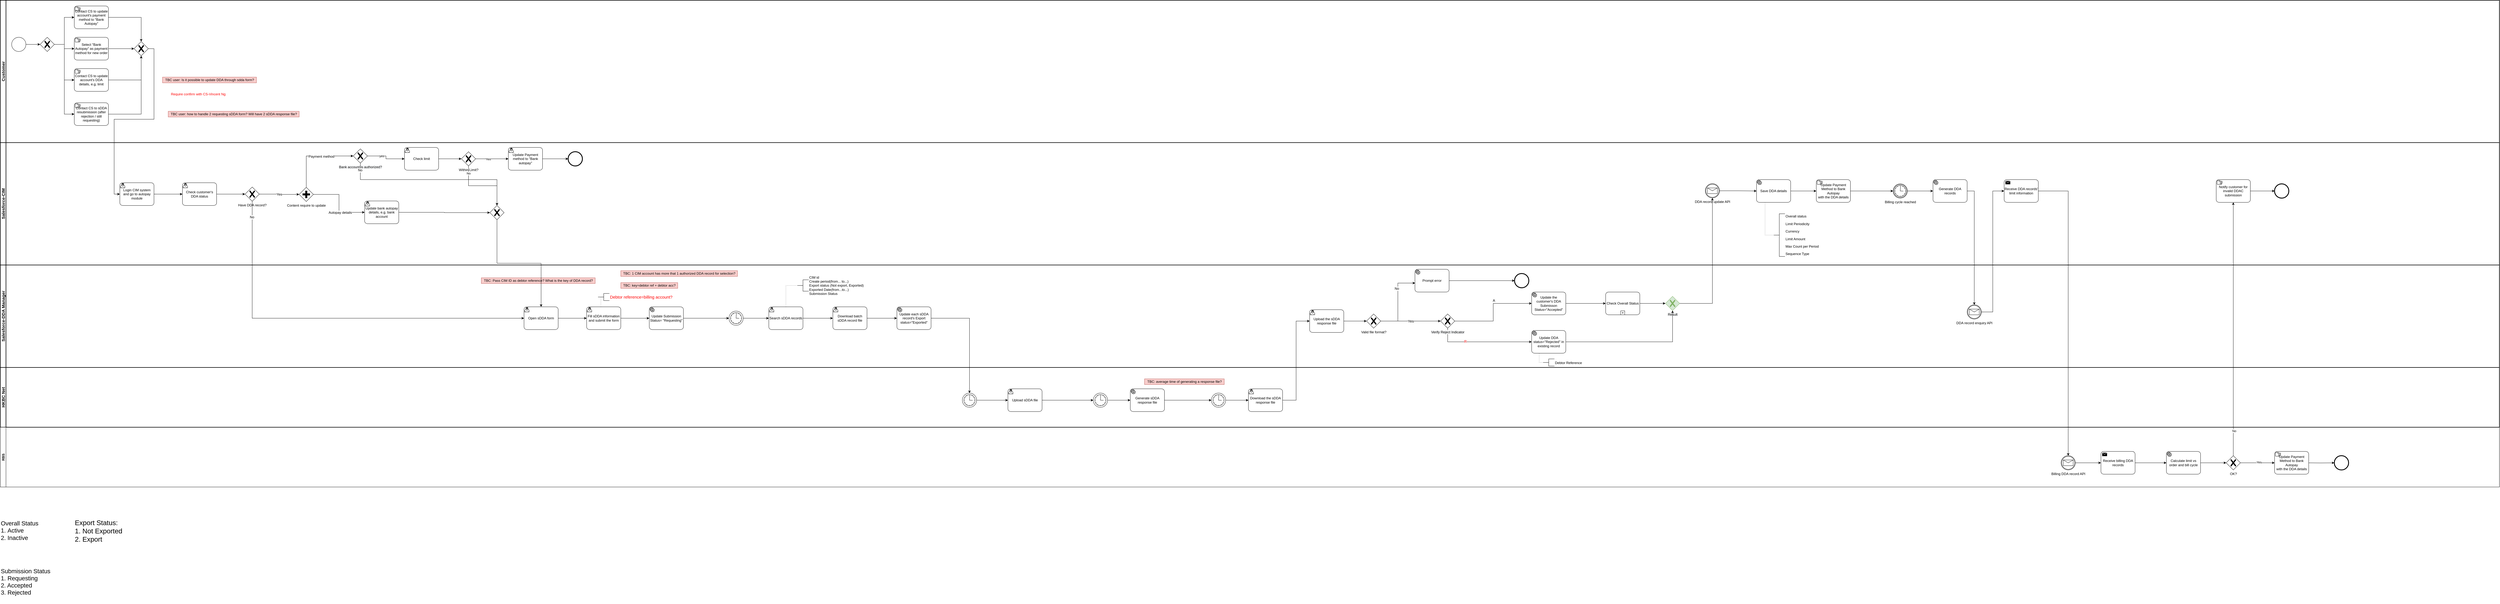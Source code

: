 <mxfile version="16.5.1" type="device" pages="8"><diagram id="uconhkDMKwnOw5GUHSRU" name="sDDA"><mxGraphModel dx="2148" dy="1370" grid="1" gridSize="10" guides="1" tooltips="1" connect="1" arrows="1" fold="1" page="1" pageScale="1" pageWidth="850" pageHeight="1100" math="0" shadow="0"><root><mxCell id="6UlPcsvThkVSQJLSKlXq-0"/><mxCell id="6UlPcsvThkVSQJLSKlXq-1" parent="6UlPcsvThkVSQJLSKlXq-0"/><mxCell id="HLBmK8k2Mjfl1k51ks8t-1" value="&lt;b&gt;&lt;font style=&quot;font-size: 15px&quot;&gt;Customer&lt;/font&gt;&lt;/b&gt;" style="swimlane;html=1;startSize=20;fontStyle=0;collapsible=0;horizontal=0;swimlaneLine=1;swimlaneFillColor=none;strokeWidth=2;fillColor=none;" parent="6UlPcsvThkVSQJLSKlXq-1" vertex="1"><mxGeometry x="80" y="10" width="8780" height="500" as="geometry"/></mxCell><mxCell id="jNNZbyTn9CDKGE9yhpHH-4" style="edgeStyle=orthogonalEdgeStyle;rounded=0;orthogonalLoop=1;jettySize=auto;html=1;exitX=1;exitY=0.5;exitDx=0;exitDy=0;exitPerimeter=0;entryX=0;entryY=0.5;entryDx=0;entryDy=0;entryPerimeter=0;fontSize=12;fontColor=#000000;" parent="HLBmK8k2Mjfl1k51ks8t-1" source="HLBmK8k2Mjfl1k51ks8t-0" target="jNNZbyTn9CDKGE9yhpHH-3" edge="1"><mxGeometry relative="1" as="geometry"/></mxCell><mxCell id="HLBmK8k2Mjfl1k51ks8t-0" value="" style="points=[[0.145,0.145,0],[0.5,0,0],[0.855,0.145,0],[1,0.5,0],[0.855,0.855,0],[0.5,1,0],[0.145,0.855,0],[0,0.5,0]];shape=mxgraph.bpmn.event;html=1;verticalLabelPosition=bottom;labelBackgroundColor=#ffffff;verticalAlign=top;align=center;perimeter=ellipsePerimeter;outlineConnect=0;aspect=fixed;outline=standard;symbol=general;" parent="HLBmK8k2Mjfl1k51ks8t-1" vertex="1"><mxGeometry x="40" y="130" width="50" height="50" as="geometry"/></mxCell><mxCell id="jNNZbyTn9CDKGE9yhpHH-10" style="edgeStyle=orthogonalEdgeStyle;rounded=0;orthogonalLoop=1;jettySize=auto;html=1;exitX=1;exitY=0.5;exitDx=0;exitDy=0;exitPerimeter=0;entryX=0.5;entryY=0;entryDx=0;entryDy=0;entryPerimeter=0;fontSize=12;fontColor=#000000;" parent="HLBmK8k2Mjfl1k51ks8t-1" source="SNwXfAkMej8-3-nzEmdC-9" target="jNNZbyTn9CDKGE9yhpHH-9" edge="1"><mxGeometry relative="1" as="geometry"/></mxCell><mxCell id="SNwXfAkMej8-3-nzEmdC-9" value="Contact CS to update account's payment method to &quot;Bank Autopay&quot;" style="points=[[0.25,0,0],[0.5,0,0],[0.75,0,0],[1,0.25,0],[1,0.5,0],[1,0.75,0],[0.75,1,0],[0.5,1,0],[0.25,1,0],[0,0.75,0],[0,0.5,0],[0,0.25,0]];shape=mxgraph.bpmn.task;whiteSpace=wrap;rectStyle=rounded;size=10;taskMarker=manual;fontSize=12;" parent="HLBmK8k2Mjfl1k51ks8t-1" vertex="1"><mxGeometry x="260" y="20" width="120" height="80" as="geometry"/></mxCell><mxCell id="jNNZbyTn9CDKGE9yhpHH-11" style="edgeStyle=orthogonalEdgeStyle;rounded=0;orthogonalLoop=1;jettySize=auto;html=1;exitX=1;exitY=0.5;exitDx=0;exitDy=0;exitPerimeter=0;fontSize=12;fontColor=#000000;" parent="HLBmK8k2Mjfl1k51ks8t-1" source="jNNZbyTn9CDKGE9yhpHH-1" target="jNNZbyTn9CDKGE9yhpHH-9" edge="1"><mxGeometry relative="1" as="geometry"/></mxCell><mxCell id="jNNZbyTn9CDKGE9yhpHH-1" value="Select &quot;Bank Autopay&quot; as payment method for new order" style="points=[[0.25,0,0],[0.5,0,0],[0.75,0,0],[1,0.25,0],[1,0.5,0],[1,0.75,0],[0.75,1,0],[0.5,1,0],[0.25,1,0],[0,0.75,0],[0,0.5,0],[0,0.25,0]];shape=mxgraph.bpmn.task;whiteSpace=wrap;rectStyle=rounded;size=10;taskMarker=manual;fontSize=12;" parent="HLBmK8k2Mjfl1k51ks8t-1" vertex="1"><mxGeometry x="260" y="130" width="120" height="80" as="geometry"/></mxCell><mxCell id="jNNZbyTn9CDKGE9yhpHH-12" style="edgeStyle=orthogonalEdgeStyle;rounded=0;orthogonalLoop=1;jettySize=auto;html=1;exitX=1;exitY=0.5;exitDx=0;exitDy=0;exitPerimeter=0;fontSize=12;fontColor=#000000;" parent="HLBmK8k2Mjfl1k51ks8t-1" source="jNNZbyTn9CDKGE9yhpHH-2" target="jNNZbyTn9CDKGE9yhpHH-9" edge="1"><mxGeometry relative="1" as="geometry"/></mxCell><mxCell id="jNNZbyTn9CDKGE9yhpHH-2" value="Contact CS to update account's DDA details, e.g. limit" style="points=[[0.25,0,0],[0.5,0,0],[0.75,0,0],[1,0.25,0],[1,0.5,0],[1,0.75,0],[0.75,1,0],[0.5,1,0],[0.25,1,0],[0,0.75,0],[0,0.5,0],[0,0.25,0]];shape=mxgraph.bpmn.task;whiteSpace=wrap;rectStyle=rounded;size=10;taskMarker=manual;fontSize=12;" parent="HLBmK8k2Mjfl1k51ks8t-1" vertex="1"><mxGeometry x="260" y="240" width="120" height="80" as="geometry"/></mxCell><mxCell id="jNNZbyTn9CDKGE9yhpHH-5" style="edgeStyle=orthogonalEdgeStyle;rounded=0;orthogonalLoop=1;jettySize=auto;html=1;exitX=1;exitY=0.5;exitDx=0;exitDy=0;exitPerimeter=0;entryX=0;entryY=0.5;entryDx=0;entryDy=0;entryPerimeter=0;fontSize=12;fontColor=#000000;" parent="HLBmK8k2Mjfl1k51ks8t-1" source="jNNZbyTn9CDKGE9yhpHH-3" target="SNwXfAkMej8-3-nzEmdC-9" edge="1"><mxGeometry relative="1" as="geometry"/></mxCell><mxCell id="jNNZbyTn9CDKGE9yhpHH-6" style="edgeStyle=orthogonalEdgeStyle;rounded=0;orthogonalLoop=1;jettySize=auto;html=1;exitX=1;exitY=0.5;exitDx=0;exitDy=0;exitPerimeter=0;entryX=0;entryY=0.5;entryDx=0;entryDy=0;entryPerimeter=0;fontSize=12;fontColor=#000000;" parent="HLBmK8k2Mjfl1k51ks8t-1" source="jNNZbyTn9CDKGE9yhpHH-3" target="jNNZbyTn9CDKGE9yhpHH-1" edge="1"><mxGeometry relative="1" as="geometry"/></mxCell><mxCell id="jNNZbyTn9CDKGE9yhpHH-7" style="edgeStyle=orthogonalEdgeStyle;rounded=0;orthogonalLoop=1;jettySize=auto;html=1;exitX=1;exitY=0.5;exitDx=0;exitDy=0;exitPerimeter=0;entryX=0;entryY=0.5;entryDx=0;entryDy=0;entryPerimeter=0;fontSize=12;fontColor=#000000;" parent="HLBmK8k2Mjfl1k51ks8t-1" source="jNNZbyTn9CDKGE9yhpHH-3" target="jNNZbyTn9CDKGE9yhpHH-2" edge="1"><mxGeometry relative="1" as="geometry"/></mxCell><mxCell id="gacT5f514FRE32LoP1Hi-1" style="edgeStyle=orthogonalEdgeStyle;rounded=0;orthogonalLoop=1;jettySize=auto;html=1;exitX=1;exitY=0.5;exitDx=0;exitDy=0;exitPerimeter=0;entryX=0;entryY=0.5;entryDx=0;entryDy=0;entryPerimeter=0;fontSize=12;fontColor=#FF0000;startArrow=none;startFill=0;endArrow=classic;endFill=1;strokeColor=default;strokeWidth=1;" parent="HLBmK8k2Mjfl1k51ks8t-1" source="jNNZbyTn9CDKGE9yhpHH-3" target="gacT5f514FRE32LoP1Hi-0" edge="1"><mxGeometry relative="1" as="geometry"/></mxCell><mxCell id="jNNZbyTn9CDKGE9yhpHH-3" value="" style="points=[[0.25,0.25,0],[0.5,0,0],[0.75,0.25,0],[1,0.5,0],[0.75,0.75,0],[0.5,1,0],[0.25,0.75,0],[0,0.5,0]];shape=mxgraph.bpmn.gateway2;html=1;verticalLabelPosition=bottom;labelBackgroundColor=#ffffff;verticalAlign=top;align=center;perimeter=rhombusPerimeter;outlineConnect=0;outline=none;symbol=none;gwType=exclusive;fontSize=12;fontColor=#000000;" parent="HLBmK8k2Mjfl1k51ks8t-1" vertex="1"><mxGeometry x="140" y="130" width="50" height="50" as="geometry"/></mxCell><mxCell id="jNNZbyTn9CDKGE9yhpHH-9" value="" style="points=[[0.25,0.25,0],[0.5,0,0],[0.75,0.25,0],[1,0.5,0],[0.75,0.75,0],[0.5,1,0],[0.25,0.75,0],[0,0.5,0]];shape=mxgraph.bpmn.gateway2;html=1;verticalLabelPosition=bottom;labelBackgroundColor=#ffffff;verticalAlign=top;align=center;perimeter=rhombusPerimeter;outlineConnect=0;outline=none;symbol=none;gwType=exclusive;fontSize=12;fontColor=#000000;" parent="HLBmK8k2Mjfl1k51ks8t-1" vertex="1"><mxGeometry x="470" y="145" width="50" height="50" as="geometry"/></mxCell><mxCell id="DMI-1UbkOEOL9Loc16iy-38" value="TBC user: Is it possible to update DDA through sdda form?" style="text;html=1;align=center;verticalAlign=middle;resizable=0;points=[];autosize=1;strokeColor=#b85450;fillColor=#f8cecc;fontSize=12;" parent="HLBmK8k2Mjfl1k51ks8t-1" vertex="1"><mxGeometry x="570" y="270" width="330" height="20" as="geometry"/></mxCell><mxCell id="gacT5f514FRE32LoP1Hi-2" style="edgeStyle=orthogonalEdgeStyle;rounded=0;orthogonalLoop=1;jettySize=auto;html=1;exitX=1;exitY=0.5;exitDx=0;exitDy=0;exitPerimeter=0;entryX=0.5;entryY=1;entryDx=0;entryDy=0;entryPerimeter=0;fontSize=12;fontColor=#FF0000;startArrow=none;startFill=0;endArrow=classic;endFill=1;strokeColor=default;strokeWidth=1;" parent="HLBmK8k2Mjfl1k51ks8t-1" source="gacT5f514FRE32LoP1Hi-0" target="jNNZbyTn9CDKGE9yhpHH-9" edge="1"><mxGeometry relative="1" as="geometry"/></mxCell><mxCell id="gacT5f514FRE32LoP1Hi-0" value="Contact CS to sDDA resubmission (after rejection / still requesting)" style="points=[[0.25,0,0],[0.5,0,0],[0.75,0,0],[1,0.25,0],[1,0.5,0],[1,0.75,0],[0.75,1,0],[0.5,1,0],[0.25,1,0],[0,0.75,0],[0,0.5,0],[0,0.25,0]];shape=mxgraph.bpmn.task;whiteSpace=wrap;rectStyle=rounded;size=10;taskMarker=manual;fontSize=12;" parent="HLBmK8k2Mjfl1k51ks8t-1" vertex="1"><mxGeometry x="260" y="360" width="120" height="80" as="geometry"/></mxCell><mxCell id="pQvORRhUv87KMGhQ8aBz-0" value="TBC user: how to handle 2 requesting sDDA form? Will have 2 sDDA response file?" style="text;html=1;align=center;verticalAlign=middle;resizable=0;points=[];autosize=1;strokeColor=#b85450;fillColor=#f8cecc;fontSize=12;" parent="HLBmK8k2Mjfl1k51ks8t-1" vertex="1"><mxGeometry x="590" y="390" width="460" height="20" as="geometry"/></mxCell><mxCell id="MeWCjMibSMGz3FrxTKVp-0" value="Require confirm with CS-Vincent Ng" style="text;html=1;align=center;verticalAlign=middle;resizable=0;points=[];autosize=1;strokeColor=none;fillColor=none;fontColor=#FF0000;" parent="HLBmK8k2Mjfl1k51ks8t-1" vertex="1"><mxGeometry x="590" y="320" width="210" height="20" as="geometry"/></mxCell><mxCell id="SNwXfAkMej8-3-nzEmdC-6" value="&lt;b&gt;&lt;font style=&quot;font-size: 15px&quot;&gt;Salesforce-CIM&lt;/font&gt;&lt;/b&gt;" style="swimlane;html=1;startSize=20;fontStyle=0;collapsible=0;horizontal=0;swimlaneLine=1;swimlaneFillColor=none;strokeWidth=2;fillColor=none;" parent="6UlPcsvThkVSQJLSKlXq-1" vertex="1"><mxGeometry x="80" y="510" width="8780" height="430" as="geometry"/></mxCell><mxCell id="SNwXfAkMej8-3-nzEmdC-17" style="edgeStyle=orthogonalEdgeStyle;rounded=0;orthogonalLoop=1;jettySize=auto;html=1;exitX=1;exitY=0.5;exitDx=0;exitDy=0;exitPerimeter=0;entryX=0;entryY=0.5;entryDx=0;entryDy=0;entryPerimeter=0;fontSize=12;" parent="SNwXfAkMej8-3-nzEmdC-6" source="SNwXfAkMej8-3-nzEmdC-12" target="SNwXfAkMej8-3-nzEmdC-15" edge="1"><mxGeometry relative="1" as="geometry"/></mxCell><mxCell id="SNwXfAkMej8-3-nzEmdC-12" value="Login CIM system and go to autopay module" style="points=[[0.25,0,0],[0.5,0,0],[0.75,0,0],[1,0.25,0],[1,0.5,0],[1,0.75,0],[0.75,1,0],[0.5,1,0],[0.25,1,0],[0,0.75,0],[0,0.5,0],[0,0.25,0]];shape=mxgraph.bpmn.task;whiteSpace=wrap;rectStyle=rounded;size=10;taskMarker=user;fontSize=12;" parent="SNwXfAkMej8-3-nzEmdC-6" vertex="1"><mxGeometry x="420" y="141" width="120" height="80" as="geometry"/></mxCell><mxCell id="3eUmfTSSJqTZdZfRZ3yQ-0" style="edgeStyle=orthogonalEdgeStyle;rounded=0;orthogonalLoop=1;jettySize=auto;html=1;exitX=1;exitY=0.5;exitDx=0;exitDy=0;exitPerimeter=0;entryX=0;entryY=0.5;entryDx=0;entryDy=0;entryPerimeter=0;fontSize=12;" parent="SNwXfAkMej8-3-nzEmdC-6" source="SNwXfAkMej8-3-nzEmdC-15" target="SNwXfAkMej8-3-nzEmdC-26" edge="1"><mxGeometry relative="1" as="geometry"/></mxCell><mxCell id="SNwXfAkMej8-3-nzEmdC-15" value="Check customer's DDA status" style="points=[[0.25,0,0],[0.5,0,0],[0.75,0,0],[1,0.25,0],[1,0.5,0],[1,0.75,0],[0.75,1,0],[0.5,1,0],[0.25,1,0],[0,0.75,0],[0,0.5,0],[0,0.25,0]];shape=mxgraph.bpmn.task;whiteSpace=wrap;rectStyle=rounded;size=10;taskMarker=user;fontSize=12;" parent="SNwXfAkMej8-3-nzEmdC-6" vertex="1"><mxGeometry x="640" y="141" width="120" height="80" as="geometry"/></mxCell><mxCell id="OXZESHvTTy6Une5Zd_qM-3" value="Yes" style="edgeStyle=orthogonalEdgeStyle;rounded=0;orthogonalLoop=1;jettySize=auto;html=1;exitX=1;exitY=0.5;exitDx=0;exitDy=0;exitPerimeter=0;fontSize=12;fontColor=#000000;entryX=0;entryY=0.5;entryDx=0;entryDy=0;entryPerimeter=0;" parent="SNwXfAkMej8-3-nzEmdC-6" source="SNwXfAkMej8-3-nzEmdC-26" target="i8KWCPW7lR_rcrcLVHlP-6" edge="1"><mxGeometry relative="1" as="geometry"><mxPoint x="1000" y="181" as="targetPoint"/></mxGeometry></mxCell><mxCell id="SNwXfAkMej8-3-nzEmdC-26" value="Have DDA record?" style="points=[[0.25,0.25,0],[0.5,0,0],[0.75,0.25,0],[1,0.5,0],[0.75,0.75,0],[0.5,1,0],[0.25,0.75,0],[0,0.5,0]];shape=mxgraph.bpmn.gateway2;html=1;verticalLabelPosition=bottom;labelBackgroundColor=#ffffff;verticalAlign=top;align=center;perimeter=rhombusPerimeter;outlineConnect=0;outline=none;symbol=none;gwType=exclusive;fontSize=12;" parent="SNwXfAkMej8-3-nzEmdC-6" vertex="1"><mxGeometry x="860" y="156" width="50" height="50" as="geometry"/></mxCell><mxCell id="DMI-1UbkOEOL9Loc16iy-28" style="edgeStyle=orthogonalEdgeStyle;rounded=0;orthogonalLoop=1;jettySize=auto;html=1;exitX=1;exitY=0.5;exitDx=0;exitDy=0;exitPerimeter=0;fontSize=21;fontColor=#000000;startArrow=none;startFill=0;endArrow=classic;endFill=1;strokeColor=default;strokeWidth=1;" parent="SNwXfAkMej8-3-nzEmdC-6" source="zxs90lluGtdelPvXFjeF-1" target="DMI-1UbkOEOL9Loc16iy-27" edge="1"><mxGeometry relative="1" as="geometry"/></mxCell><mxCell id="zxs90lluGtdelPvXFjeF-1" value="Update Payment method to &quot;Bank autopay&quot;" style="points=[[0.25,0,0],[0.5,0,0],[0.75,0,0],[1,0.25,0],[1,0.5,0],[1,0.75,0],[0.75,1,0],[0.5,1,0],[0.25,1,0],[0,0.75,0],[0,0.5,0],[0,0.25,0]];shape=mxgraph.bpmn.task;whiteSpace=wrap;rectStyle=rounded;size=10;taskMarker=user;fontSize=12;" parent="SNwXfAkMej8-3-nzEmdC-6" vertex="1"><mxGeometry x="1785" y="17" width="120" height="80" as="geometry"/></mxCell><mxCell id="FUHwc-hRCrtn3BURsCno-0" value="Update bank autopay details, e.g. bank account" style="points=[[0.25,0,0],[0.5,0,0],[0.75,0,0],[1,0.25,0],[1,0.5,0],[1,0.75,0],[0.75,1,0],[0.5,1,0],[0.25,1,0],[0,0.75,0],[0,0.5,0],[0,0.25,0]];shape=mxgraph.bpmn.task;whiteSpace=wrap;rectStyle=rounded;size=10;taskMarker=user;fontSize=12;fontColor=#000000;" parent="SNwXfAkMej8-3-nzEmdC-6" vertex="1"><mxGeometry x="1280" y="205" width="120" height="80" as="geometry"/></mxCell><mxCell id="i8KWCPW7lR_rcrcLVHlP-2" style="edgeStyle=orthogonalEdgeStyle;rounded=0;orthogonalLoop=1;jettySize=auto;html=1;exitX=0.5;exitY=0;exitDx=0;exitDy=0;exitPerimeter=0;entryX=0;entryY=0.5;entryDx=0;entryDy=0;entryPerimeter=0;fontSize=12;" parent="SNwXfAkMej8-3-nzEmdC-6" source="i8KWCPW7lR_rcrcLVHlP-6" target="i8KWCPW7lR_rcrcLVHlP-11" edge="1"><mxGeometry relative="1" as="geometry"><mxPoint x="1150" y="102" as="sourcePoint"/><mxPoint x="1280" y="32" as="targetPoint"/></mxGeometry></mxCell><mxCell id="i8KWCPW7lR_rcrcLVHlP-4" value="Payment method" style="edgeLabel;html=1;align=center;verticalAlign=middle;resizable=0;points=[];fontSize=12;" parent="i8KWCPW7lR_rcrcLVHlP-2" vertex="1" connectable="0"><mxGeometry x="0.183" y="-2" relative="1" as="geometry"><mxPoint as="offset"/></mxGeometry></mxCell><mxCell id="i8KWCPW7lR_rcrcLVHlP-3" style="edgeStyle=orthogonalEdgeStyle;rounded=0;orthogonalLoop=1;jettySize=auto;html=1;exitX=1;exitY=0.5;exitDx=0;exitDy=0;exitPerimeter=0;entryX=0;entryY=0.5;entryDx=0;entryDy=0;entryPerimeter=0;fontSize=12;" parent="SNwXfAkMej8-3-nzEmdC-6" source="i8KWCPW7lR_rcrcLVHlP-6" target="FUHwc-hRCrtn3BURsCno-0" edge="1"><mxGeometry relative="1" as="geometry"><mxPoint x="1150" y="102" as="sourcePoint"/></mxGeometry></mxCell><mxCell id="i8KWCPW7lR_rcrcLVHlP-5" value="Autopay details" style="edgeLabel;html=1;align=center;verticalAlign=middle;resizable=0;points=[];fontSize=12;" parent="i8KWCPW7lR_rcrcLVHlP-3" vertex="1" connectable="0"><mxGeometry x="0.291" y="-1" relative="1" as="geometry"><mxPoint as="offset"/></mxGeometry></mxCell><mxCell id="i8KWCPW7lR_rcrcLVHlP-6" value="Content require to update" style="points=[[0.25,0.25,0],[0.5,0,0],[0.75,0.25,0],[1,0.5,0],[0.75,0.75,0],[0.5,1,0],[0.25,0.75,0],[0,0.5,0]];shape=mxgraph.bpmn.gateway2;html=1;verticalLabelPosition=bottom;labelBackgroundColor=#ffffff;verticalAlign=top;align=center;perimeter=rhombusPerimeter;outlineConnect=0;outline=none;symbol=none;gwType=parallel;fontSize=12;" parent="SNwXfAkMej8-3-nzEmdC-6" vertex="1"><mxGeometry x="1050" y="157" width="50" height="50" as="geometry"/></mxCell><mxCell id="i8KWCPW7lR_rcrcLVHlP-13" style="edgeStyle=orthogonalEdgeStyle;rounded=0;orthogonalLoop=1;jettySize=auto;html=1;exitX=1;exitY=0.5;exitDx=0;exitDy=0;exitPerimeter=0;fontSize=12;startArrow=none;entryX=0;entryY=0.5;entryDx=0;entryDy=0;entryPerimeter=0;" parent="SNwXfAkMej8-3-nzEmdC-6" source="pQvORRhUv87KMGhQ8aBz-3" target="pQvORRhUv87KMGhQ8aBz-2" edge="1"><mxGeometry relative="1" as="geometry"><mxPoint x="1620" y="57" as="targetPoint"/></mxGeometry></mxCell><mxCell id="pQvORRhUv87KMGhQ8aBz-6" style="edgeStyle=orthogonalEdgeStyle;rounded=0;orthogonalLoop=1;jettySize=auto;html=1;exitX=1;exitY=0.5;exitDx=0;exitDy=0;exitPerimeter=0;" parent="SNwXfAkMej8-3-nzEmdC-6" source="i8KWCPW7lR_rcrcLVHlP-11" target="pQvORRhUv87KMGhQ8aBz-3" edge="1"><mxGeometry relative="1" as="geometry"/></mxCell><mxCell id="pQvORRhUv87KMGhQ8aBz-7" value="yes" style="edgeLabel;html=1;align=center;verticalAlign=middle;resizable=0;points=[];" parent="pQvORRhUv87KMGhQ8aBz-6" vertex="1" connectable="0"><mxGeometry x="-0.286" relative="1" as="geometry"><mxPoint as="offset"/></mxGeometry></mxCell><mxCell id="i8KWCPW7lR_rcrcLVHlP-11" value="&lt;span style=&quot;background-color: rgb(248, 249, 250); font-size: 12px;&quot;&gt;Bank account is authorized?&lt;/span&gt;" style="points=[[0.25,0.25,0],[0.5,0,0],[0.75,0.25,0],[1,0.5,0],[0.75,0.75,0],[0.5,1,0],[0.25,0.75,0],[0,0.5,0]];shape=mxgraph.bpmn.gateway2;html=1;verticalLabelPosition=bottom;labelBackgroundColor=#ffffff;verticalAlign=top;align=center;perimeter=rhombusPerimeter;outlineConnect=0;outline=none;symbol=none;gwType=exclusive;fontSize=12;" parent="SNwXfAkMej8-3-nzEmdC-6" vertex="1"><mxGeometry x="1240" y="22" width="50" height="50" as="geometry"/></mxCell><mxCell id="DMI-1UbkOEOL9Loc16iy-27" value="" style="points=[[0.145,0.145,0],[0.5,0,0],[0.855,0.145,0],[1,0.5,0],[0.855,0.855,0],[0.5,1,0],[0.145,0.855,0],[0,0.5,0]];shape=mxgraph.bpmn.event;html=1;verticalLabelPosition=bottom;labelBackgroundColor=#ffffff;verticalAlign=top;align=center;perimeter=ellipsePerimeter;outlineConnect=0;aspect=fixed;outline=end;symbol=terminate2;fontSize=21;fontColor=#000000;" parent="SNwXfAkMej8-3-nzEmdC-6" vertex="1"><mxGeometry x="1995" y="32" width="50" height="50" as="geometry"/></mxCell><mxCell id="hFmobE4zi8c9kAE4RtZp-13" style="edgeStyle=orthogonalEdgeStyle;rounded=0;orthogonalLoop=1;jettySize=auto;html=1;exitX=1;exitY=0.5;exitDx=0;exitDy=0;exitPerimeter=0;fontColor=#FF0000;entryX=0;entryY=0.5;entryDx=0;entryDy=0;entryPerimeter=0;" parent="SNwXfAkMej8-3-nzEmdC-6" source="umGme2Rew7UQ7JXpjSaR-64" target="fG0plIaRYBzpl-znr-qn-1" edge="1"><mxGeometry relative="1" as="geometry"><mxPoint x="6150" y="163.25" as="targetPoint"/></mxGeometry></mxCell><mxCell id="umGme2Rew7UQ7JXpjSaR-64" value="DDA record update API" style="points=[[0.145,0.145,0],[0.5,0,0],[0.855,0.145,0],[1,0.5,0],[0.855,0.855,0],[0.5,1,0],[0.145,0.855,0],[0,0.5,0]];shape=mxgraph.bpmn.event;html=1;verticalLabelPosition=bottom;labelBackgroundColor=#ffffff;verticalAlign=top;align=center;perimeter=ellipsePerimeter;outlineConnect=0;aspect=fixed;outline=catching;symbol=message;fontSize=12;" parent="SNwXfAkMej8-3-nzEmdC-6" vertex="1"><mxGeometry x="5990" y="144.25" width="50" height="50" as="geometry"/></mxCell><mxCell id="hFmobE4zi8c9kAE4RtZp-1" value="&lt;span&gt;&lt;p&gt;Overall status&lt;/p&gt;&lt;p&gt;Limit Periodicity&lt;/p&gt;&lt;p&gt;Currency&lt;/p&gt;&lt;p&gt;Limit Amount&lt;/p&gt;&lt;p&gt;&lt;span style=&quot;color: inherit&quot;&gt;Max Count per Period&lt;/span&gt;&lt;/p&gt;&lt;p&gt;Sequence Type&lt;/p&gt;&lt;/span&gt;" style="html=1;shape=mxgraph.flowchart.annotation_2;align=left;labelPosition=right;fontSize=12;fontColor=#000000;" parent="SNwXfAkMej8-3-nzEmdC-6" vertex="1"><mxGeometry x="6230" y="250" width="40" height="150" as="geometry"/></mxCell><mxCell id="hFmobE4zi8c9kAE4RtZp-2" value="" style="edgeStyle=elbowEdgeStyle;fontSize=12;html=1;endFill=0;startFill=0;endSize=6;startSize=6;dashed=1;dashPattern=1 4;endArrow=none;startArrow=none;rounded=0;fontColor=#000000;strokeColor=default;strokeWidth=1;entryX=0;entryY=0.5;entryDx=0;entryDy=0;entryPerimeter=0;exitX=0.25;exitY=1;exitDx=0;exitDy=0;exitPerimeter=0;" parent="SNwXfAkMej8-3-nzEmdC-6" source="fG0plIaRYBzpl-znr-qn-1" target="hFmobE4zi8c9kAE4RtZp-1" edge="1"><mxGeometry width="160" relative="1" as="geometry"><mxPoint x="6071.32" y="-253.95" as="sourcePoint"/><mxPoint x="6090" y="-144.25" as="targetPoint"/><Array as="points"><mxPoint x="6200" y="260"/></Array></mxGeometry></mxCell><mxCell id="pQvORRhUv87KMGhQ8aBz-8" style="edgeStyle=orthogonalEdgeStyle;rounded=0;orthogonalLoop=1;jettySize=auto;html=1;exitX=1;exitY=0.5;exitDx=0;exitDy=0;exitPerimeter=0;entryX=0;entryY=0.5;entryDx=0;entryDy=0;entryPerimeter=0;" parent="SNwXfAkMej8-3-nzEmdC-6" source="pQvORRhUv87KMGhQ8aBz-2" target="zxs90lluGtdelPvXFjeF-1" edge="1"><mxGeometry relative="1" as="geometry"/></mxCell><mxCell id="pQvORRhUv87KMGhQ8aBz-9" value="Yes" style="edgeLabel;html=1;align=center;verticalAlign=middle;resizable=0;points=[];" parent="pQvORRhUv87KMGhQ8aBz-8" vertex="1" connectable="0"><mxGeometry x="-0.232" y="-1" relative="1" as="geometry"><mxPoint as="offset"/></mxGeometry></mxCell><mxCell id="pQvORRhUv87KMGhQ8aBz-2" value="Within Limit?" style="points=[[0.25,0.25,0],[0.5,0,0],[0.75,0.25,0],[1,0.5,0],[0.75,0.75,0],[0.5,1,0],[0.25,0.75,0],[0,0.5,0]];shape=mxgraph.bpmn.gateway2;html=1;verticalLabelPosition=bottom;labelBackgroundColor=#ffffff;verticalAlign=top;align=center;perimeter=rhombusPerimeter;outlineConnect=0;outline=none;symbol=none;gwType=exclusive;fontSize=12;" parent="SNwXfAkMej8-3-nzEmdC-6" vertex="1"><mxGeometry x="1620" y="32" width="50" height="50" as="geometry"/></mxCell><mxCell id="pQvORRhUv87KMGhQ8aBz-3" value="Check limit" style="points=[[0.25,0,0],[0.5,0,0],[0.75,0,0],[1,0.25,0],[1,0.5,0],[1,0.75,0],[0.75,1,0],[0.5,1,0],[0.25,1,0],[0,0.75,0],[0,0.5,0],[0,0.25,0]];shape=mxgraph.bpmn.task;whiteSpace=wrap;rectStyle=rounded;size=10;taskMarker=user;fontSize=12;" parent="SNwXfAkMej8-3-nzEmdC-6" vertex="1"><mxGeometry x="1420" y="17" width="120" height="80" as="geometry"/></mxCell><mxCell id="2WXduVaPbg4bc0mvrbR4-1" value="" style="points=[[0.25,0.25,0],[0.5,0,0],[0.75,0.25,0],[1,0.5,0],[0.75,0.75,0],[0.5,1,0],[0.25,0.75,0],[0,0.5,0]];shape=mxgraph.bpmn.gateway2;html=1;verticalLabelPosition=bottom;labelBackgroundColor=#ffffff;verticalAlign=top;align=center;perimeter=rhombusPerimeter;outlineConnect=0;outline=none;symbol=none;gwType=exclusive;fontSize=12;" vertex="1" parent="SNwXfAkMej8-3-nzEmdC-6"><mxGeometry x="1720" y="221" width="50" height="50" as="geometry"/></mxCell><mxCell id="i8KWCPW7lR_rcrcLVHlP-15" style="edgeStyle=orthogonalEdgeStyle;rounded=0;orthogonalLoop=1;jettySize=auto;html=1;exitX=0.5;exitY=1;exitDx=0;exitDy=0;exitPerimeter=0;fontSize=12;entryX=0.5;entryY=0;entryDx=0;entryDy=0;entryPerimeter=0;" parent="SNwXfAkMej8-3-nzEmdC-6" source="i8KWCPW7lR_rcrcLVHlP-11" target="2WXduVaPbg4bc0mvrbR4-1" edge="1"><mxGeometry relative="1" as="geometry"><mxPoint x="1745.05" y="220" as="targetPoint"/><Array as="points"><mxPoint x="1265" y="130"/><mxPoint x="1745" y="130"/></Array></mxGeometry></mxCell><mxCell id="OXZESHvTTy6Une5Zd_qM-7" value="No" style="edgeLabel;html=1;align=center;verticalAlign=middle;resizable=0;points=[];fontSize=12;fontColor=#000000;" parent="i8KWCPW7lR_rcrcLVHlP-15" vertex="1" connectable="0"><mxGeometry x="-0.921" y="-1" relative="1" as="geometry"><mxPoint as="offset"/></mxGeometry></mxCell><mxCell id="pQvORRhUv87KMGhQ8aBz-10" style="edgeStyle=orthogonalEdgeStyle;rounded=0;orthogonalLoop=1;jettySize=auto;html=1;exitX=0.5;exitY=1;exitDx=0;exitDy=0;exitPerimeter=0;entryX=0.5;entryY=0;entryDx=0;entryDy=0;entryPerimeter=0;" parent="SNwXfAkMej8-3-nzEmdC-6" source="pQvORRhUv87KMGhQ8aBz-2" target="2WXduVaPbg4bc0mvrbR4-1" edge="1"><mxGeometry relative="1" as="geometry"><mxPoint x="1745" y="220" as="targetPoint"/></mxGeometry></mxCell><mxCell id="pQvORRhUv87KMGhQ8aBz-11" value="No" style="edgeLabel;html=1;align=center;verticalAlign=middle;resizable=0;points=[];" parent="pQvORRhUv87KMGhQ8aBz-10" vertex="1" connectable="0"><mxGeometry x="-0.784" relative="1" as="geometry"><mxPoint as="offset"/></mxGeometry></mxCell><mxCell id="n2xzINKRBay6QIPI7tdb-4" style="edgeStyle=orthogonalEdgeStyle;rounded=0;orthogonalLoop=1;jettySize=auto;html=1;exitX=1;exitY=0.5;exitDx=0;exitDy=0;exitPerimeter=0;entryX=0;entryY=0.5;entryDx=0;entryDy=0;entryPerimeter=0;" parent="SNwXfAkMej8-3-nzEmdC-6" source="FUHwc-hRCrtn3BURsCno-0" target="2WXduVaPbg4bc0mvrbR4-1" edge="1"><mxGeometry relative="1" as="geometry"><mxPoint x="1769.941" y="245.059" as="sourcePoint"/><mxPoint x="1720" y="245" as="targetPoint"/></mxGeometry></mxCell><mxCell id="fG0plIaRYBzpl-znr-qn-1" value="Save DDA details" style="points=[[0.25,0,0],[0.5,0,0],[0.75,0,0],[1,0.25,0],[1,0.5,0],[1,0.75,0],[0.75,1,0],[0.5,1,0],[0.25,1,0],[0,0.75,0],[0,0.5,0],[0,0.25,0]];shape=mxgraph.bpmn.task;whiteSpace=wrap;rectStyle=rounded;size=10;taskMarker=service;fontSize=12;fontColor=#000000;" vertex="1" parent="SNwXfAkMej8-3-nzEmdC-6"><mxGeometry x="6170" y="130" width="120" height="80" as="geometry"/></mxCell><mxCell id="fG0plIaRYBzpl-znr-qn-3" value="Billing cycle reached" style="points=[[0.145,0.145,0],[0.5,0,0],[0.855,0.145,0],[1,0.5,0],[0.855,0.855,0],[0.5,1,0],[0.145,0.855,0],[0,0.5,0]];shape=mxgraph.bpmn.event;html=1;verticalLabelPosition=bottom;labelBackgroundColor=#ffffff;verticalAlign=top;align=center;perimeter=ellipsePerimeter;outlineConnect=0;aspect=fixed;outline=catching;symbol=timer;fontColor=#000000;strokeColor=#000000;fillColor=#FFFFFF;" vertex="1" parent="SNwXfAkMej8-3-nzEmdC-6"><mxGeometry x="6650" y="145" width="50" height="50" as="geometry"/></mxCell><mxCell id="fG0plIaRYBzpl-znr-qn-4" value="Generate DDA records" style="points=[[0.25,0,0],[0.5,0,0],[0.75,0,0],[1,0.25,0],[1,0.5,0],[1,0.75,0],[0.75,1,0],[0.5,1,0],[0.25,1,0],[0,0.75,0],[0,0.5,0],[0,0.25,0]];shape=mxgraph.bpmn.task;whiteSpace=wrap;rectStyle=rounded;size=10;taskMarker=service;fontSize=12;fontColor=#000000;" vertex="1" parent="SNwXfAkMej8-3-nzEmdC-6"><mxGeometry x="6790" y="130" width="120" height="80" as="geometry"/></mxCell><mxCell id="fG0plIaRYBzpl-znr-qn-2" style="edgeStyle=orthogonalEdgeStyle;rounded=0;orthogonalLoop=1;jettySize=auto;html=1;exitX=1;exitY=0.5;exitDx=0;exitDy=0;exitPerimeter=0;entryX=0;entryY=0.5;entryDx=0;entryDy=0;entryPerimeter=0;fontColor=#000000;" edge="1" parent="SNwXfAkMej8-3-nzEmdC-6" source="fG0plIaRYBzpl-znr-qn-3" target="fG0plIaRYBzpl-znr-qn-4"><mxGeometry relative="1" as="geometry"/></mxCell><mxCell id="fG0plIaRYBzpl-znr-qn-5" value="Receive DDA records' limit information" style="points=[[0.25,0,0],[0.5,0,0],[0.75,0,0],[1,0.25,0],[1,0.5,0],[1,0.75,0],[0.75,1,0],[0.5,1,0],[0.25,1,0],[0,0.75,0],[0,0.5,0],[0,0.25,0]];shape=mxgraph.bpmn.task;whiteSpace=wrap;rectStyle=rounded;size=10;taskMarker=send;fontColor=#000000;strokeColor=#000000;fillColor=#FFFFFF;" vertex="1" parent="SNwXfAkMej8-3-nzEmdC-6"><mxGeometry x="7040" y="130" width="120" height="80" as="geometry"/></mxCell><mxCell id="fG0plIaRYBzpl-znr-qn-6" value="Update Payment Method to Bank Autopay&#10;with the DDA details" style="points=[[0.25,0,0],[0.5,0,0],[0.75,0,0],[1,0.25,0],[1,0.5,0],[1,0.75,0],[0.75,1,0],[0.5,1,0],[0.25,1,0],[0,0.75,0],[0,0.5,0],[0,0.25,0]];shape=mxgraph.bpmn.task;whiteSpace=wrap;rectStyle=rounded;size=10;taskMarker=manual;fontColor=#000000;" vertex="1" parent="SNwXfAkMej8-3-nzEmdC-6"><mxGeometry x="6380" y="130" width="120" height="80" as="geometry"/></mxCell><mxCell id="fG0plIaRYBzpl-znr-qn-0" style="edgeStyle=orthogonalEdgeStyle;rounded=0;orthogonalLoop=1;jettySize=auto;html=1;exitX=1;exitY=0.5;exitDx=0;exitDy=0;exitPerimeter=0;entryX=0;entryY=0.5;entryDx=0;entryDy=0;entryPerimeter=0;fontColor=#000000;" edge="1" parent="SNwXfAkMej8-3-nzEmdC-6" source="fG0plIaRYBzpl-znr-qn-1" target="fG0plIaRYBzpl-znr-qn-6"><mxGeometry relative="1" as="geometry"/></mxCell><mxCell id="fG0plIaRYBzpl-znr-qn-7" style="edgeStyle=orthogonalEdgeStyle;rounded=0;orthogonalLoop=1;jettySize=auto;html=1;exitX=1;exitY=0.5;exitDx=0;exitDy=0;exitPerimeter=0;fontColor=#000000;entryX=0;entryY=0.5;entryDx=0;entryDy=0;entryPerimeter=0;" edge="1" parent="SNwXfAkMej8-3-nzEmdC-6" source="fG0plIaRYBzpl-znr-qn-6" target="fG0plIaRYBzpl-znr-qn-3"><mxGeometry relative="1" as="geometry"><mxPoint x="6480" y="-286" as="targetPoint"/></mxGeometry></mxCell><mxCell id="fG0plIaRYBzpl-znr-qn-8" value="DDA record enquiry API" style="points=[[0.145,0.145,0],[0.5,0,0],[0.855,0.145,0],[1,0.5,0],[0.855,0.855,0],[0.5,1,0],[0.145,0.855,0],[0,0.5,0]];shape=mxgraph.bpmn.event;html=1;verticalLabelPosition=bottom;labelBackgroundColor=#ffffff;verticalAlign=top;align=center;perimeter=ellipsePerimeter;outlineConnect=0;aspect=fixed;outline=catching;symbol=message;fontSize=12;" vertex="1" parent="SNwXfAkMej8-3-nzEmdC-6"><mxGeometry x="6910" y="570" width="50" height="50" as="geometry"/></mxCell><mxCell id="fG0plIaRYBzpl-znr-qn-21" style="edgeStyle=orthogonalEdgeStyle;rounded=0;orthogonalLoop=1;jettySize=auto;html=1;exitX=1;exitY=0.5;exitDx=0;exitDy=0;exitPerimeter=0;fontColor=#000000;" edge="1" parent="SNwXfAkMej8-3-nzEmdC-6" source="fG0plIaRYBzpl-znr-qn-4" target="fG0plIaRYBzpl-znr-qn-8"><mxGeometry relative="1" as="geometry"/></mxCell><mxCell id="fG0plIaRYBzpl-znr-qn-22" style="edgeStyle=orthogonalEdgeStyle;rounded=0;orthogonalLoop=1;jettySize=auto;html=1;exitX=1;exitY=0.5;exitDx=0;exitDy=0;exitPerimeter=0;entryX=0;entryY=0.5;entryDx=0;entryDy=0;entryPerimeter=0;fontColor=#000000;" edge="1" parent="SNwXfAkMej8-3-nzEmdC-6" source="fG0plIaRYBzpl-znr-qn-8" target="fG0plIaRYBzpl-znr-qn-5"><mxGeometry relative="1" as="geometry"/></mxCell><mxCell id="fG0plIaRYBzpl-znr-qn-25" value="Notify customer for invalid DDAC submission" style="points=[[0.25,0,0],[0.5,0,0],[0.75,0,0],[1,0.25,0],[1,0.5,0],[1,0.75,0],[0.75,1,0],[0.5,1,0],[0.25,1,0],[0,0.75,0],[0,0.5,0],[0,0.25,0]];shape=mxgraph.bpmn.task;whiteSpace=wrap;rectStyle=rounded;size=10;taskMarker=manual;fontColor=#000000;" vertex="1" parent="SNwXfAkMej8-3-nzEmdC-6"><mxGeometry x="7785" y="130" width="120" height="80" as="geometry"/></mxCell><mxCell id="fG0plIaRYBzpl-znr-qn-28" value="" style="points=[[0.145,0.145,0],[0.5,0,0],[0.855,0.145,0],[1,0.5,0],[0.855,0.855,0],[0.5,1,0],[0.145,0.855,0],[0,0.5,0]];shape=mxgraph.bpmn.event;html=1;verticalLabelPosition=bottom;labelBackgroundColor=#ffffff;verticalAlign=top;align=center;perimeter=ellipsePerimeter;outlineConnect=0;aspect=fixed;outline=end;symbol=terminate2;fontSize=12;fontColor=#000000;" vertex="1" parent="SNwXfAkMej8-3-nzEmdC-6"><mxGeometry x="7990" y="145" width="50" height="50" as="geometry"/></mxCell><mxCell id="fG0plIaRYBzpl-znr-qn-24" style="edgeStyle=orthogonalEdgeStyle;rounded=0;orthogonalLoop=1;jettySize=auto;html=1;exitX=1;exitY=0.5;exitDx=0;exitDy=0;exitPerimeter=0;fontColor=#000000;" edge="1" parent="SNwXfAkMej8-3-nzEmdC-6" source="fG0plIaRYBzpl-znr-qn-25" target="fG0plIaRYBzpl-znr-qn-28"><mxGeometry relative="1" as="geometry"/></mxCell><mxCell id="SNwXfAkMej8-3-nzEmdC-14" value="&lt;b&gt;&lt;font style=&quot;font-size: 15px&quot;&gt;Salesforce-DDA Manager&lt;/font&gt;&lt;/b&gt;" style="swimlane;html=1;startSize=20;fontStyle=0;collapsible=0;horizontal=0;swimlaneLine=1;swimlaneFillColor=none;strokeWidth=2;fillColor=none;" parent="6UlPcsvThkVSQJLSKlXq-1" vertex="1"><mxGeometry x="80" y="940" width="8780" height="360" as="geometry"/></mxCell><mxCell id="umGme2Rew7UQ7JXpjSaR-45" style="edgeStyle=orthogonalEdgeStyle;rounded=0;orthogonalLoop=1;jettySize=auto;html=1;exitX=1;exitY=0.5;exitDx=0;exitDy=0;exitPerimeter=0;fontSize=12;" parent="SNwXfAkMej8-3-nzEmdC-14" source="umGme2Rew7UQ7JXpjSaR-42" target="umGme2Rew7UQ7JXpjSaR-44" edge="1"><mxGeometry relative="1" as="geometry"/></mxCell><mxCell id="umGme2Rew7UQ7JXpjSaR-42" value="Upload the sDDA response file" style="points=[[0.25,0,0],[0.5,0,0],[0.75,0,0],[1,0.25,0],[1,0.5,0],[1,0.75,0],[0.75,1,0],[0.5,1,0],[0.25,1,0],[0,0.75,0],[0,0.5,0],[0,0.25,0]];shape=mxgraph.bpmn.task;whiteSpace=wrap;rectStyle=rounded;size=10;taskMarker=user;fontSize=12;" parent="SNwXfAkMej8-3-nzEmdC-14" vertex="1"><mxGeometry x="4600" y="157" width="120" height="80" as="geometry"/></mxCell><mxCell id="umGme2Rew7UQ7JXpjSaR-44" value="Valid file format?" style="points=[[0.25,0.25,0],[0.5,0,0],[0.75,0.25,0],[1,0.5,0],[0.75,0.75,0],[0.5,1,0],[0.25,0.75,0],[0,0.5,0]];shape=mxgraph.bpmn.gateway2;html=1;verticalLabelPosition=bottom;labelBackgroundColor=#ffffff;verticalAlign=top;align=center;perimeter=rhombusPerimeter;outlineConnect=0;outline=none;symbol=none;gwType=exclusive;fontSize=12;" parent="SNwXfAkMej8-3-nzEmdC-14" vertex="1"><mxGeometry x="4800" y="172" width="50" height="50" as="geometry"/></mxCell><mxCell id="i8KWCPW7lR_rcrcLVHlP-51" style="edgeStyle=orthogonalEdgeStyle;rounded=0;orthogonalLoop=1;jettySize=auto;html=1;fontSize=12;" parent="SNwXfAkMej8-3-nzEmdC-14" source="umGme2Rew7UQ7JXpjSaR-27" target="i8KWCPW7lR_rcrcLVHlP-50" edge="1"><mxGeometry relative="1" as="geometry"/></mxCell><mxCell id="umGme2Rew7UQ7JXpjSaR-27" value="" style="points=[[0.145,0.145,0],[0.5,0,0],[0.855,0.145,0],[1,0.5,0],[0.855,0.855,0],[0.5,1,0],[0.145,0.855,0],[0,0.5,0]];shape=mxgraph.bpmn.event;html=1;verticalLabelPosition=bottom;labelBackgroundColor=#ffffff;verticalAlign=top;align=center;perimeter=ellipsePerimeter;outlineConnect=0;aspect=fixed;outline=standard;symbol=timer;fillColor=default;fontSize=12;" parent="SNwXfAkMej8-3-nzEmdC-14" vertex="1"><mxGeometry x="2560" y="162" width="50" height="50" as="geometry"/></mxCell><mxCell id="i8KWCPW7lR_rcrcLVHlP-56" style="edgeStyle=orthogonalEdgeStyle;rounded=0;orthogonalLoop=1;jettySize=auto;html=1;exitX=1;exitY=0.5;exitDx=0;exitDy=0;exitPerimeter=0;entryX=0;entryY=0.5;entryDx=0;entryDy=0;entryPerimeter=0;fontSize=12;" parent="SNwXfAkMej8-3-nzEmdC-14" source="umGme2Rew7UQ7JXpjSaR-32" target="i8KWCPW7lR_rcrcLVHlP-55" edge="1"><mxGeometry relative="1" as="geometry"/></mxCell><mxCell id="umGme2Rew7UQ7JXpjSaR-32" value="Download batch sDDA record file" style="points=[[0.25,0,0],[0.5,0,0],[0.75,0,0],[1,0.25,0],[1,0.5,0],[1,0.75,0],[0.75,1,0],[0.5,1,0],[0.25,1,0],[0,0.75,0],[0,0.5,0],[0,0.25,0]];shape=mxgraph.bpmn.task;whiteSpace=wrap;rectStyle=rounded;size=10;taskMarker=user;fontSize=12;" parent="SNwXfAkMej8-3-nzEmdC-14" vertex="1"><mxGeometry x="2925" y="147" width="120" height="80" as="geometry"/></mxCell><mxCell id="nE0zDhDtwRSWqqTEpofS-0" value="" style="points=[[0.145,0.145,0],[0.5,0,0],[0.855,0.145,0],[1,0.5,0],[0.855,0.855,0],[0.5,1,0],[0.145,0.855,0],[0,0.5,0]];shape=mxgraph.bpmn.event;html=1;verticalLabelPosition=bottom;labelBackgroundColor=#ffffff;verticalAlign=top;align=center;perimeter=ellipsePerimeter;outlineConnect=0;aspect=fixed;outline=end;symbol=terminate2;fontSize=12;" parent="SNwXfAkMej8-3-nzEmdC-14" vertex="1"><mxGeometry x="5320" y="30" width="50" height="50" as="geometry"/></mxCell><mxCell id="i8KWCPW7lR_rcrcLVHlP-23" style="edgeStyle=orthogonalEdgeStyle;rounded=0;orthogonalLoop=1;jettySize=auto;html=1;exitX=1;exitY=0.5;exitDx=0;exitDy=0;exitPerimeter=0;fontSize=12;" parent="SNwXfAkMej8-3-nzEmdC-14" source="SNwXfAkMej8-3-nzEmdC-31" target="i8KWCPW7lR_rcrcLVHlP-22" edge="1"><mxGeometry relative="1" as="geometry"/></mxCell><mxCell id="SNwXfAkMej8-3-nzEmdC-31" value="Fill sDDA information and submit the form" style="points=[[0.25,0,0],[0.5,0,0],[0.75,0,0],[1,0.25,0],[1,0.5,0],[1,0.75,0],[0.75,1,0],[0.5,1,0],[0.25,1,0],[0,0.75,0],[0,0.5,0],[0,0.25,0]];shape=mxgraph.bpmn.task;whiteSpace=wrap;rectStyle=rounded;size=10;taskMarker=user;fontSize=12;" parent="SNwXfAkMej8-3-nzEmdC-14" vertex="1"><mxGeometry x="2060" y="147" width="120" height="80" as="geometry"/></mxCell><mxCell id="i8KWCPW7lR_rcrcLVHlP-19" style="edgeStyle=orthogonalEdgeStyle;rounded=0;orthogonalLoop=1;jettySize=auto;html=1;exitX=1;exitY=0.5;exitDx=0;exitDy=0;exitPerimeter=0;fontSize=12;" parent="SNwXfAkMej8-3-nzEmdC-14" source="FUHwc-hRCrtn3BURsCno-4" target="SNwXfAkMej8-3-nzEmdC-31" edge="1"><mxGeometry relative="1" as="geometry"/></mxCell><mxCell id="FUHwc-hRCrtn3BURsCno-4" value="Open sDDA form" style="points=[[0.25,0,0],[0.5,0,0],[0.75,0,0],[1,0.25,0],[1,0.5,0],[1,0.75,0],[0.75,1,0],[0.5,1,0],[0.25,1,0],[0,0.75,0],[0,0.5,0],[0,0.25,0]];shape=mxgraph.bpmn.task;whiteSpace=wrap;rectStyle=rounded;size=10;taskMarker=user;fontSize=12;" parent="SNwXfAkMej8-3-nzEmdC-14" vertex="1"><mxGeometry x="1840" y="147" width="120" height="80" as="geometry"/></mxCell><mxCell id="i8KWCPW7lR_rcrcLVHlP-20" value="&lt;span style=&quot;font-size: 11.0pt ; line-height: 115% ; font-family: &amp;#34;calibri&amp;#34; , sans-serif ; color: red&quot;&gt;Debtor reference=billing account?&lt;/span&gt;" style="html=1;shape=mxgraph.flowchart.annotation_2;align=left;labelPosition=right;fontSize=12;fontColor=#000000;" parent="SNwXfAkMej8-3-nzEmdC-14" vertex="1"><mxGeometry x="2100" y="100" width="40" height="25" as="geometry"/></mxCell><mxCell id="i8KWCPW7lR_rcrcLVHlP-21" value="" style="edgeStyle=elbowEdgeStyle;fontSize=12;html=1;endFill=0;startFill=0;endSize=6;startSize=6;dashed=1;dashPattern=1 4;endArrow=none;startArrow=none;rounded=0;fontColor=#FF0000;entryX=0;entryY=0.5;entryDx=0;entryDy=0;entryPerimeter=0;exitX=0.5;exitY=0;exitDx=0;exitDy=0;exitPerimeter=0;" parent="SNwXfAkMej8-3-nzEmdC-14" source="SNwXfAkMej8-3-nzEmdC-31" target="i8KWCPW7lR_rcrcLVHlP-20" edge="1"><mxGeometry width="160" relative="1" as="geometry"><mxPoint x="2390" y="165" as="sourcePoint"/><mxPoint x="2470" y="-585" as="targetPoint"/></mxGeometry></mxCell><mxCell id="lBLvKNnGMdFEZOFOxEeA-0" style="edgeStyle=orthogonalEdgeStyle;rounded=0;orthogonalLoop=1;jettySize=auto;html=1;exitX=1;exitY=0.5;exitDx=0;exitDy=0;exitPerimeter=0;" parent="SNwXfAkMej8-3-nzEmdC-14" source="i8KWCPW7lR_rcrcLVHlP-22" target="umGme2Rew7UQ7JXpjSaR-27" edge="1"><mxGeometry relative="1" as="geometry"/></mxCell><mxCell id="i8KWCPW7lR_rcrcLVHlP-22" value="Update Submission Status= &quot;Requesting&quot;" style="points=[[0.25,0,0],[0.5,0,0],[0.75,0,0],[1,0.25,0],[1,0.5,0],[1,0.75,0],[0.75,1,0],[0.5,1,0],[0.25,1,0],[0,0.75,0],[0,0.5,0],[0,0.25,0]];shape=mxgraph.bpmn.task;whiteSpace=wrap;rectStyle=rounded;size=10;taskMarker=service;fontSize=12;" parent="SNwXfAkMej8-3-nzEmdC-14" vertex="1"><mxGeometry x="2280" y="147" width="120" height="80" as="geometry"/></mxCell><mxCell id="i8KWCPW7lR_rcrcLVHlP-54" style="edgeStyle=orthogonalEdgeStyle;rounded=0;orthogonalLoop=1;jettySize=auto;html=1;exitX=1;exitY=0.5;exitDx=0;exitDy=0;exitPerimeter=0;fontSize=12;" parent="SNwXfAkMej8-3-nzEmdC-14" source="i8KWCPW7lR_rcrcLVHlP-50" target="umGme2Rew7UQ7JXpjSaR-32" edge="1"><mxGeometry relative="1" as="geometry"/></mxCell><mxCell id="i8KWCPW7lR_rcrcLVHlP-50" value="Search sDDA records" style="points=[[0.25,0,0],[0.5,0,0],[0.75,0,0],[1,0.25,0],[1,0.5,0],[1,0.75,0],[0.75,1,0],[0.5,1,0],[0.25,1,0],[0,0.75,0],[0,0.5,0],[0,0.25,0]];shape=mxgraph.bpmn.task;whiteSpace=wrap;rectStyle=rounded;size=10;taskMarker=user;fontSize=12;" parent="SNwXfAkMej8-3-nzEmdC-14" vertex="1"><mxGeometry x="2700" y="147" width="120" height="80" as="geometry"/></mxCell><mxCell id="i8KWCPW7lR_rcrcLVHlP-52" value="CIM id&lt;br&gt;Create period(from... to...)&lt;br style=&quot;font-size: 12px&quot;&gt;Export status (Not export,&amp;nbsp;&lt;span style=&quot;text-align: center ; font-size: 12px&quot;&gt;Exported)&lt;br&gt;&lt;/span&gt;Exported Date(from...to...)&lt;br&gt;Submission Status" style="html=1;shape=mxgraph.flowchart.annotation_2;align=left;labelPosition=right;fontSize=12;fontColor=#000000;" parent="SNwXfAkMej8-3-nzEmdC-14" vertex="1"><mxGeometry x="2800" y="52" width="40" height="40" as="geometry"/></mxCell><mxCell id="i8KWCPW7lR_rcrcLVHlP-53" value="" style="edgeStyle=elbowEdgeStyle;fontSize=12;html=1;endFill=0;startFill=0;endSize=6;startSize=6;dashed=1;dashPattern=1 4;endArrow=none;startArrow=none;rounded=0;fontColor=#FF0000;entryX=0;entryY=0.5;entryDx=0;entryDy=0;entryPerimeter=0;exitX=0.5;exitY=0;exitDx=0;exitDy=0;exitPerimeter=0;" parent="SNwXfAkMej8-3-nzEmdC-14" source="i8KWCPW7lR_rcrcLVHlP-50" target="i8KWCPW7lR_rcrcLVHlP-52" edge="1"><mxGeometry width="160" relative="1" as="geometry"><mxPoint x="2750" y="112" as="sourcePoint"/><mxPoint x="2750" y="-1398" as="targetPoint"/><Array as="points"><mxPoint x="2760" y="117"/></Array></mxGeometry></mxCell><mxCell id="i8KWCPW7lR_rcrcLVHlP-55" value="Update each sDDA record's Export status=&quot;Exported&quot;" style="points=[[0.25,0,0],[0.5,0,0],[0.75,0,0],[1,0.25,0],[1,0.5,0],[1,0.75,0],[0.75,1,0],[0.5,1,0],[0.25,1,0],[0,0.75,0],[0,0.5,0],[0,0.25,0]];shape=mxgraph.bpmn.task;whiteSpace=wrap;rectStyle=rounded;size=10;taskMarker=service;fontSize=12;" parent="SNwXfAkMej8-3-nzEmdC-14" vertex="1"><mxGeometry x="3150" y="147" width="120" height="80" as="geometry"/></mxCell><mxCell id="umGme2Rew7UQ7JXpjSaR-46" value="Prompt error" style="points=[[0.25,0,0],[0.5,0,0],[0.75,0,0],[1,0.25,0],[1,0.5,0],[1,0.75,0],[0.75,1,0],[0.5,1,0],[0.25,1,0],[0,0.75,0],[0,0.5,0],[0,0.25,0]];shape=mxgraph.bpmn.task;whiteSpace=wrap;rectStyle=rounded;size=10;taskMarker=service;fontSize=12;" parent="SNwXfAkMej8-3-nzEmdC-14" vertex="1"><mxGeometry x="4970" y="15" width="120" height="80" as="geometry"/></mxCell><mxCell id="nE0zDhDtwRSWqqTEpofS-1" style="edgeStyle=orthogonalEdgeStyle;rounded=0;orthogonalLoop=1;jettySize=auto;html=1;exitX=1;exitY=0.5;exitDx=0;exitDy=0;exitPerimeter=0;entryX=0;entryY=0.5;entryDx=0;entryDy=0;entryPerimeter=0;fontSize=12;" parent="SNwXfAkMej8-3-nzEmdC-14" source="umGme2Rew7UQ7JXpjSaR-46" target="nE0zDhDtwRSWqqTEpofS-0" edge="1"><mxGeometry relative="1" as="geometry"><mxPoint x="5320" y="55.0" as="targetPoint"/></mxGeometry></mxCell><mxCell id="umGme2Rew7UQ7JXpjSaR-47" style="edgeStyle=orthogonalEdgeStyle;rounded=0;orthogonalLoop=1;jettySize=auto;html=1;exitX=1;exitY=0.5;exitDx=0;exitDy=0;exitPerimeter=0;fontSize=12;entryX=0.006;entryY=0.606;entryDx=0;entryDy=0;entryPerimeter=0;" parent="SNwXfAkMej8-3-nzEmdC-14" source="umGme2Rew7UQ7JXpjSaR-44" target="umGme2Rew7UQ7JXpjSaR-46" edge="1"><mxGeometry relative="1" as="geometry"/></mxCell><mxCell id="umGme2Rew7UQ7JXpjSaR-48" value="No" style="edgeLabel;html=1;align=center;verticalAlign=middle;resizable=0;points=[];fontSize=12;" parent="umGme2Rew7UQ7JXpjSaR-47" vertex="1" connectable="0"><mxGeometry x="0.369" y="4" relative="1" as="geometry"><mxPoint as="offset"/></mxGeometry></mxCell><mxCell id="OXZESHvTTy6Une5Zd_qM-10" value="Update DDA status=&quot;Rejected&quot; in existing record" style="points=[[0.25,0,0],[0.5,0,0],[0.75,0,0],[1,0.25,0],[1,0.5,0],[1,0.75,0],[0.75,1,0],[0.5,1,0],[0.25,1,0],[0,0.75,0],[0,0.5,0],[0,0.25,0]];shape=mxgraph.bpmn.task;whiteSpace=wrap;rectStyle=rounded;size=10;taskMarker=service;fontSize=12;" parent="SNwXfAkMej8-3-nzEmdC-14" vertex="1"><mxGeometry x="5380" y="230" width="120" height="80" as="geometry"/></mxCell><mxCell id="OXZESHvTTy6Une5Zd_qM-15" value="" style="edgeStyle=orthogonalEdgeStyle;rounded=0;orthogonalLoop=1;jettySize=auto;html=1;exitX=1;exitY=0.5;exitDx=0;exitDy=0;exitPerimeter=0;fontSize=12;fontColor=#000000;entryX=0;entryY=0.5;entryDx=0;entryDy=0;entryPerimeter=0;" parent="SNwXfAkMej8-3-nzEmdC-14" source="4ojAijCfYq-_A23Zne5P-4" target="umGme2Rew7UQ7JXpjSaR-49" edge="1"><mxGeometry x="-0.149" y="-20" relative="1" as="geometry"><mxPoint x="5380" y="125" as="targetPoint"/><mxPoint x="-20" y="20" as="offset"/></mxGeometry></mxCell><mxCell id="OXZESHvTTy6Une5Zd_qM-17" value="&lt;span style=&quot;background-color: rgb(248 , 249 , 250)&quot;&gt;A&lt;/span&gt;" style="edgeLabel;html=1;align=center;verticalAlign=middle;resizable=0;points=[];fontSize=12;fontColor=#000000;" parent="OXZESHvTTy6Une5Zd_qM-15" vertex="1" connectable="0"><mxGeometry x="0.518" y="-1" relative="1" as="geometry"><mxPoint x="-53" y="-11" as="offset"/></mxGeometry></mxCell><mxCell id="OXZESHvTTy6Une5Zd_qM-16" style="edgeStyle=orthogonalEdgeStyle;rounded=0;orthogonalLoop=1;jettySize=auto;html=1;exitX=0.5;exitY=1;exitDx=0;exitDy=0;exitPerimeter=0;fontSize=12;fontColor=#000000;entryX=0;entryY=0.5;entryDx=0;entryDy=0;entryPerimeter=0;startArrow=none;" parent="SNwXfAkMej8-3-nzEmdC-14" source="4ojAijCfYq-_A23Zne5P-4" target="OXZESHvTTy6Une5Zd_qM-10" edge="1"><mxGeometry relative="1" as="geometry"><mxPoint x="5160" y="330.053" as="targetPoint"/><Array as="points"><mxPoint x="5085" y="270"/></Array></mxGeometry></mxCell><mxCell id="OXZESHvTTy6Une5Zd_qM-18" value="&lt;span style=&quot;color: rgb(255 , 0 , 0) ; background-color: rgb(248 , 249 , 250)&quot;&gt;R&lt;/span&gt;" style="edgeLabel;html=1;align=center;verticalAlign=middle;resizable=0;points=[];fontSize=12;fontColor=#000000;" parent="OXZESHvTTy6Une5Zd_qM-16" vertex="1" connectable="0"><mxGeometry x="0.29" y="1" relative="1" as="geometry"><mxPoint x="-111" as="offset"/></mxGeometry></mxCell><mxCell id="4ojAijCfYq-_A23Zne5P-7" value="Yes" style="edgeStyle=orthogonalEdgeStyle;rounded=0;orthogonalLoop=1;jettySize=auto;html=1;exitX=1;exitY=0.5;exitDx=0;exitDy=0;exitPerimeter=0;fontSize=13;fontColor=#000000;startArrow=none;startFill=0;endArrow=classic;endFill=1;strokeColor=default;strokeWidth=1;" parent="SNwXfAkMej8-3-nzEmdC-14" source="umGme2Rew7UQ7JXpjSaR-44" target="4ojAijCfYq-_A23Zne5P-4" edge="1"><mxGeometry relative="1" as="geometry"><mxPoint x="5065" y="160" as="sourcePoint"/></mxGeometry></mxCell><mxCell id="4ojAijCfYq-_A23Zne5P-1" style="edgeStyle=orthogonalEdgeStyle;rounded=0;orthogonalLoop=1;jettySize=auto;html=1;exitX=0;exitY=0.5;exitDx=0;exitDy=0;exitPerimeter=0;dashed=1;dashPattern=1 2;fontSize=13;fontColor=#FF0000;strokeColor=none;startArrow=none;" parent="SNwXfAkMej8-3-nzEmdC-14" source="umGme2Rew7UQ7JXpjSaR-49" edge="1"><mxGeometry relative="1" as="geometry"><mxPoint x="5410" y="135.0" as="sourcePoint"/><mxPoint x="5439.941" y="165" as="targetPoint"/></mxGeometry></mxCell><mxCell id="4ojAijCfYq-_A23Zne5P-4" value="&lt;span style=&quot;background-color: rgb(248 , 249 , 250)&quot;&gt;Verify Reject Indicator&lt;/span&gt;" style="points=[[0.25,0.25,0],[0.5,0,0],[0.75,0.25,0],[1,0.5,0],[0.75,0.75,0],[0.5,1,0],[0.25,0.75,0],[0,0.5,0]];shape=mxgraph.bpmn.gateway2;html=1;verticalLabelPosition=bottom;labelBackgroundColor=#ffffff;verticalAlign=top;align=center;perimeter=rhombusPerimeter;outlineConnect=0;outline=none;symbol=none;gwType=exclusive;fontSize=12;fontColor=#000000;" parent="SNwXfAkMej8-3-nzEmdC-14" vertex="1"><mxGeometry x="5060" y="172" width="50" height="50" as="geometry"/></mxCell><mxCell id="DMI-1UbkOEOL9Loc16iy-2" value="&lt;span style=&quot;font-size: 12px&quot;&gt;Debtor Reference&lt;/span&gt;" style="html=1;shape=mxgraph.flowchart.annotation_2;align=left;labelPosition=right;fontSize=13;fontColor=#000000;" parent="SNwXfAkMej8-3-nzEmdC-14" vertex="1"><mxGeometry x="5420" y="330" width="40" height="25" as="geometry"/></mxCell><mxCell id="DMI-1UbkOEOL9Loc16iy-4" value="" style="edgeStyle=elbowEdgeStyle;fontSize=12;html=1;endFill=0;startFill=0;endSize=6;startSize=6;dashed=1;dashPattern=1 4;endArrow=none;startArrow=none;rounded=0;fontColor=#000000;strokeColor=default;strokeWidth=1;exitX=0.108;exitY=1;exitDx=0;exitDy=0;exitPerimeter=0;entryX=0;entryY=0.5;entryDx=0;entryDy=0;entryPerimeter=0;" parent="SNwXfAkMej8-3-nzEmdC-14" source="OXZESHvTTy6Une5Zd_qM-10" target="DMI-1UbkOEOL9Loc16iy-2" edge="1"><mxGeometry width="160" relative="1" as="geometry"><mxPoint x="5270" y="350" as="sourcePoint"/><mxPoint x="5430" y="350" as="targetPoint"/></mxGeometry></mxCell><mxCell id="01K9_n-9nhIyBP6UOIT_-2" value="TBC: Pass CIM ID as debtor reference? What is the key of DDA record?" style="text;html=1;align=center;verticalAlign=middle;resizable=0;points=[];autosize=1;strokeColor=#b85450;fillColor=#f8cecc;" parent="SNwXfAkMej8-3-nzEmdC-14" vertex="1"><mxGeometry x="1690" y="45" width="400" height="20" as="geometry"/></mxCell><mxCell id="XlOua9VHofZ2BAQyhc-5-5" value="&lt;span style=&quot;text-align: left ; background-color: rgb(248 , 249 , 250)&quot;&gt;Result&lt;/span&gt;" style="points=[[0.25,0.25,0],[0.5,0,0],[0.75,0.25,0],[1,0.5,0],[0.75,0.75,0],[0.5,1,0],[0.25,0.75,0],[0,0.5,0]];shape=mxgraph.bpmn.gateway2;html=1;verticalLabelPosition=bottom;labelBackgroundColor=#ffffff;verticalAlign=top;align=center;perimeter=rhombusPerimeter;outlineConnect=0;outline=none;symbol=none;gwType=exclusive;fontSize=12;fillColor=#d5e8d4;strokeColor=#82b366;" parent="SNwXfAkMej8-3-nzEmdC-14" vertex="1"><mxGeometry x="5850" y="110" width="50" height="50" as="geometry"/></mxCell><mxCell id="4ojAijCfYq-_A23Zne5P-8" style="edgeStyle=orthogonalEdgeStyle;rounded=0;orthogonalLoop=1;jettySize=auto;html=1;entryX=0.5;entryY=1;entryDx=0;entryDy=0;entryPerimeter=0;fontSize=13;fontColor=#000000;startArrow=none;startFill=0;endArrow=classic;endFill=1;strokeColor=default;strokeWidth=1;" parent="SNwXfAkMej8-3-nzEmdC-14" source="OXZESHvTTy6Une5Zd_qM-10" target="XlOua9VHofZ2BAQyhc-5-5" edge="1"><mxGeometry relative="1" as="geometry"/></mxCell><mxCell id="fgTh6CcAklE8pfnXzwF9-0" value="TBC: 1 CIM account has more that 1 authorized DDA record for selection?" style="text;html=1;align=center;verticalAlign=middle;resizable=0;points=[];autosize=1;strokeColor=#b85450;fillColor=#f8cecc;" parent="SNwXfAkMej8-3-nzEmdC-14" vertex="1"><mxGeometry x="2180" y="20" width="410" height="20" as="geometry"/></mxCell><mxCell id="EWhWCzBwReiRHDas-gq4-0" style="edgeStyle=orthogonalEdgeStyle;rounded=0;orthogonalLoop=1;jettySize=auto;html=1;exitX=1;exitY=0.5;exitDx=0;exitDy=0;exitPerimeter=0;" parent="SNwXfAkMej8-3-nzEmdC-14" source="umGme2Rew7UQ7JXpjSaR-49" target="lBLvKNnGMdFEZOFOxEeA-5" edge="1"><mxGeometry relative="1" as="geometry"/></mxCell><mxCell id="umGme2Rew7UQ7JXpjSaR-49" value="Update the customer's DDA Submisson Status=&quot;Accepted&quot;" style="points=[[0.25,0,0],[0.5,0,0],[0.75,0,0],[1,0.25,0],[1,0.5,0],[1,0.75,0],[0.75,1,0],[0.5,1,0],[0.25,1,0],[0,0.75,0],[0,0.5,0],[0,0.25,0]];shape=mxgraph.bpmn.task;whiteSpace=wrap;rectStyle=rounded;size=10;taskMarker=service;fontSize=12;" parent="SNwXfAkMej8-3-nzEmdC-14" vertex="1"><mxGeometry x="5380" y="95" width="120" height="80" as="geometry"/></mxCell><mxCell id="lBLvKNnGMdFEZOFOxEeA-4" value="" style="edgeStyle=orthogonalEdgeStyle;rounded=0;orthogonalLoop=1;jettySize=auto;html=1;exitX=0;exitY=0.5;exitDx=0;exitDy=0;exitPerimeter=0;dashed=1;dashPattern=1 2;fontSize=13;fontColor=#FF0000;strokeColor=none;endArrow=none;" parent="SNwXfAkMej8-3-nzEmdC-14" target="umGme2Rew7UQ7JXpjSaR-49" edge="1"><mxGeometry relative="1" as="geometry"><mxPoint x="5920" y="1065.0" as="sourcePoint"/><mxPoint x="5949.941" y="1095" as="targetPoint"/></mxGeometry></mxCell><mxCell id="EWhWCzBwReiRHDas-gq4-1" style="edgeStyle=orthogonalEdgeStyle;rounded=0;orthogonalLoop=1;jettySize=auto;html=1;exitX=1;exitY=0.5;exitDx=0;exitDy=0;exitPerimeter=0;entryX=0;entryY=0.5;entryDx=0;entryDy=0;entryPerimeter=0;" parent="SNwXfAkMej8-3-nzEmdC-14" source="lBLvKNnGMdFEZOFOxEeA-5" target="XlOua9VHofZ2BAQyhc-5-5" edge="1"><mxGeometry relative="1" as="geometry"/></mxCell><mxCell id="lBLvKNnGMdFEZOFOxEeA-5" value="Check Overall Status" style="points=[[0.25,0,0],[0.5,0,0],[0.75,0,0],[1,0.25,0],[1,0.5,0],[1,0.75,0],[0.75,1,0],[0.5,1,0],[0.25,1,0],[0,0.75,0],[0,0.5,0],[0,0.25,0]];shape=mxgraph.bpmn.task;whiteSpace=wrap;rectStyle=rounded;size=10;taskMarker=abstract;isLoopSub=1;" parent="SNwXfAkMej8-3-nzEmdC-14" vertex="1"><mxGeometry x="5640" y="95" width="120" height="80" as="geometry"/></mxCell><mxCell id="pQvORRhUv87KMGhQ8aBz-61" value="TBC: key=debtor ref + debtor acc?" style="text;html=1;align=center;verticalAlign=middle;resizable=0;points=[];autosize=1;strokeColor=#b85450;fillColor=#f8cecc;" parent="SNwXfAkMej8-3-nzEmdC-14" vertex="1"><mxGeometry x="2180" y="62" width="200" height="20" as="geometry"/></mxCell><mxCell id="umGme2Rew7UQ7JXpjSaR-13" value="&lt;b&gt;&lt;font style=&quot;font-size: 15px&quot;&gt;HKBC Net&lt;/font&gt;&lt;/b&gt;" style="swimlane;html=1;startSize=20;fontStyle=0;collapsible=0;horizontal=0;swimlaneLine=1;swimlaneFillColor=none;strokeWidth=2;fillColor=none;" parent="6UlPcsvThkVSQJLSKlXq-1" vertex="1"><mxGeometry x="80" y="1300" width="8780" height="210" as="geometry"/></mxCell><mxCell id="lBLvKNnGMdFEZOFOxEeA-2" style="edgeStyle=orthogonalEdgeStyle;rounded=0;orthogonalLoop=1;jettySize=auto;html=1;exitX=1;exitY=0.5;exitDx=0;exitDy=0;exitPerimeter=0;" parent="umGme2Rew7UQ7JXpjSaR-13" source="umGme2Rew7UQ7JXpjSaR-29" target="FUHwc-hRCrtn3BURsCno-9" edge="1"><mxGeometry relative="1" as="geometry"/></mxCell><mxCell id="umGme2Rew7UQ7JXpjSaR-29" value="Upload sDDA file" style="points=[[0.25,0,0],[0.5,0,0],[0.75,0,0],[1,0.25,0],[1,0.5,0],[1,0.75,0],[0.75,1,0],[0.5,1,0],[0.25,1,0],[0,0.75,0],[0,0.5,0],[0,0.25,0]];shape=mxgraph.bpmn.task;whiteSpace=wrap;rectStyle=rounded;size=10;taskMarker=user;fontSize=12;" parent="umGme2Rew7UQ7JXpjSaR-13" vertex="1"><mxGeometry x="3540" y="75" width="120" height="80" as="geometry"/></mxCell><mxCell id="lBLvKNnGMdFEZOFOxEeA-3" style="edgeStyle=orthogonalEdgeStyle;rounded=0;orthogonalLoop=1;jettySize=auto;html=1;exitX=1;exitY=0.5;exitDx=0;exitDy=0;exitPerimeter=0;" parent="umGme2Rew7UQ7JXpjSaR-13" source="umGme2Rew7UQ7JXpjSaR-31" target="FUHwc-hRCrtn3BURsCno-10" edge="1"><mxGeometry relative="1" as="geometry"/></mxCell><mxCell id="umGme2Rew7UQ7JXpjSaR-31" value="Generate sDDA response file" style="points=[[0.25,0,0],[0.5,0,0],[0.75,0,0],[1,0.25,0],[1,0.5,0],[1,0.75,0],[0.75,1,0],[0.5,1,0],[0.25,1,0],[0,0.75,0],[0,0.5,0],[0,0.25,0]];shape=mxgraph.bpmn.task;whiteSpace=wrap;rectStyle=rounded;size=10;taskMarker=service;fontSize=12;fontColor=#000000;" parent="umGme2Rew7UQ7JXpjSaR-13" vertex="1"><mxGeometry x="3970" y="75" width="120" height="80" as="geometry"/></mxCell><mxCell id="umGme2Rew7UQ7JXpjSaR-36" value="Download the sDDA response file" style="points=[[0.25,0,0],[0.5,0,0],[0.75,0,0],[1,0.25,0],[1,0.5,0],[1,0.75,0],[0.75,1,0],[0.5,1,0],[0.25,1,0],[0,0.75,0],[0,0.5,0],[0,0.25,0]];shape=mxgraph.bpmn.task;whiteSpace=wrap;rectStyle=rounded;size=10;taskMarker=user;fontSize=12;" parent="umGme2Rew7UQ7JXpjSaR-13" vertex="1"><mxGeometry x="4385" y="75" width="120" height="80" as="geometry"/></mxCell><mxCell id="i8KWCPW7lR_rcrcLVHlP-65" style="edgeStyle=orthogonalEdgeStyle;rounded=0;orthogonalLoop=1;jettySize=auto;html=1;exitX=1;exitY=0.5;exitDx=0;exitDy=0;exitPerimeter=0;entryX=0;entryY=0.5;entryDx=0;entryDy=0;entryPerimeter=0;fontSize=12;" parent="umGme2Rew7UQ7JXpjSaR-13" source="FUHwc-hRCrtn3BURsCno-9" target="umGme2Rew7UQ7JXpjSaR-31" edge="1"><mxGeometry relative="1" as="geometry"/></mxCell><mxCell id="FUHwc-hRCrtn3BURsCno-9" value="" style="points=[[0.145,0.145,0],[0.5,0,0],[0.855,0.145,0],[1,0.5,0],[0.855,0.855,0],[0.5,1,0],[0.145,0.855,0],[0,0.5,0]];shape=mxgraph.bpmn.event;html=1;verticalLabelPosition=bottom;labelBackgroundColor=#ffffff;verticalAlign=top;align=center;perimeter=ellipsePerimeter;outlineConnect=0;aspect=fixed;outline=standard;symbol=timer;fillColor=default;fontSize=12;" parent="umGme2Rew7UQ7JXpjSaR-13" vertex="1"><mxGeometry x="3840" y="90" width="50" height="50" as="geometry"/></mxCell><mxCell id="DMI-1UbkOEOL9Loc16iy-39" style="edgeStyle=orthogonalEdgeStyle;rounded=0;orthogonalLoop=1;jettySize=auto;html=1;exitX=1;exitY=0.5;exitDx=0;exitDy=0;exitPerimeter=0;fontSize=14;fontColor=#FF0000;startArrow=none;startFill=0;endArrow=classic;endFill=1;strokeColor=default;strokeWidth=1;" parent="umGme2Rew7UQ7JXpjSaR-13" source="i8KWCPW7lR_rcrcLVHlP-61" target="umGme2Rew7UQ7JXpjSaR-29" edge="1"><mxGeometry relative="1" as="geometry"/></mxCell><mxCell id="i8KWCPW7lR_rcrcLVHlP-61" value="" style="points=[[0.145,0.145,0],[0.5,0,0],[0.855,0.145,0],[1,0.5,0],[0.855,0.855,0],[0.5,1,0],[0.145,0.855,0],[0,0.5,0]];shape=mxgraph.bpmn.event;html=1;verticalLabelPosition=bottom;labelBackgroundColor=#ffffff;verticalAlign=top;align=center;perimeter=ellipsePerimeter;outlineConnect=0;aspect=fixed;outline=standard;symbol=timer;fillColor=default;fontSize=12;" parent="umGme2Rew7UQ7JXpjSaR-13" vertex="1"><mxGeometry x="3380" y="90" width="50" height="50" as="geometry"/></mxCell><mxCell id="FUHwc-hRCrtn3BURsCno-10" value="" style="points=[[0.145,0.145,0],[0.5,0,0],[0.855,0.145,0],[1,0.5,0],[0.855,0.855,0],[0.5,1,0],[0.145,0.855,0],[0,0.5,0]];shape=mxgraph.bpmn.event;html=1;verticalLabelPosition=bottom;labelBackgroundColor=#ffffff;verticalAlign=top;align=center;perimeter=ellipsePerimeter;outlineConnect=0;aspect=fixed;outline=standard;symbol=timer;fillColor=default;fontSize=12;" parent="umGme2Rew7UQ7JXpjSaR-13" vertex="1"><mxGeometry x="4255" y="90" width="50" height="50" as="geometry"/></mxCell><mxCell id="i8KWCPW7lR_rcrcLVHlP-69" style="edgeStyle=orthogonalEdgeStyle;rounded=0;orthogonalLoop=1;jettySize=auto;html=1;exitX=1;exitY=0.5;exitDx=0;exitDy=0;exitPerimeter=0;fontSize=12;" parent="umGme2Rew7UQ7JXpjSaR-13" source="FUHwc-hRCrtn3BURsCno-10" target="umGme2Rew7UQ7JXpjSaR-36" edge="1"><mxGeometry relative="1" as="geometry"/></mxCell><mxCell id="0sNyXaK5sGk488F-NSKc-0" value="TBC: average time of generating a response file?" style="text;html=1;align=center;verticalAlign=middle;resizable=0;points=[];autosize=1;strokeColor=#b85450;fillColor=#f8cecc;fontSize=12;" parent="umGme2Rew7UQ7JXpjSaR-13" vertex="1"><mxGeometry x="4020" y="40" width="280" height="20" as="geometry"/></mxCell><mxCell id="i8KWCPW7lR_rcrcLVHlP-70" style="edgeStyle=orthogonalEdgeStyle;rounded=0;orthogonalLoop=1;jettySize=auto;html=1;exitX=1;exitY=0.5;exitDx=0;exitDy=0;exitPerimeter=0;entryX=0;entryY=0.5;entryDx=0;entryDy=0;entryPerimeter=0;fontSize=12;" parent="6UlPcsvThkVSQJLSKlXq-1" source="umGme2Rew7UQ7JXpjSaR-36" target="umGme2Rew7UQ7JXpjSaR-42" edge="1"><mxGeometry relative="1" as="geometry"/></mxCell><mxCell id="OXZESHvTTy6Une5Zd_qM-0" style="edgeStyle=orthogonalEdgeStyle;rounded=0;orthogonalLoop=1;jettySize=auto;html=1;exitX=0.5;exitY=1;exitDx=0;exitDy=0;exitPerimeter=0;entryX=0;entryY=0.5;entryDx=0;entryDy=0;entryPerimeter=0;fontSize=12;fontColor=#FF0000;" parent="6UlPcsvThkVSQJLSKlXq-1" source="SNwXfAkMej8-3-nzEmdC-26" target="FUHwc-hRCrtn3BURsCno-4" edge="1"><mxGeometry relative="1" as="geometry"/></mxCell><mxCell id="OXZESHvTTy6Une5Zd_qM-1" value="No" style="edgeLabel;html=1;align=center;verticalAlign=middle;resizable=0;points=[];fontSize=12;fontColor=#000000;" parent="OXZESHvTTy6Une5Zd_qM-0" vertex="1" connectable="0"><mxGeometry x="-0.919" y="-1" relative="1" as="geometry"><mxPoint as="offset"/></mxGeometry></mxCell><mxCell id="3snHZUUMVhy9XHNPGVuD-1" value="Export Status:&lt;br&gt;1. Not Exported&lt;br&gt;2. Export" style="text;strokeColor=none;fillColor=none;html=1;fontSize=24;fontStyle=0;verticalAlign=middle;align=left;fontColor=#000000;" parent="6UlPcsvThkVSQJLSKlXq-1" vertex="1"><mxGeometry x="340" y="1855" width="100" height="40" as="geometry"/></mxCell><mxCell id="jNNZbyTn9CDKGE9yhpHH-13" style="edgeStyle=orthogonalEdgeStyle;rounded=0;orthogonalLoop=1;jettySize=auto;html=1;exitX=1;exitY=0.5;exitDx=0;exitDy=0;exitPerimeter=0;entryX=0;entryY=0.5;entryDx=0;entryDy=0;entryPerimeter=0;fontSize=12;fontColor=#000000;" parent="6UlPcsvThkVSQJLSKlXq-1" source="jNNZbyTn9CDKGE9yhpHH-9" target="SNwXfAkMej8-3-nzEmdC-12" edge="1"><mxGeometry relative="1" as="geometry"/></mxCell><mxCell id="DMI-1UbkOEOL9Loc16iy-26" value="Overall Status&lt;br&gt;&lt;div&gt;&lt;span&gt;1.&amp;nbsp;Active&lt;/span&gt;&lt;/div&gt;&lt;div&gt;&lt;span&gt;2.&amp;nbsp;&lt;/span&gt;&lt;span&gt;Inactive&lt;/span&gt;&lt;/div&gt;&lt;div&gt;&lt;span&gt;&lt;br&gt;&lt;/span&gt;&lt;/div&gt;" style="text;html=1;align=left;verticalAlign=middle;resizable=0;points=[];autosize=1;strokeColor=none;fillColor=none;fontSize=21;fontColor=#000000;" parent="6UlPcsvThkVSQJLSKlXq-1" vertex="1"><mxGeometry x="80" y="1830" width="150" height="110" as="geometry"/></mxCell><mxCell id="hynNEM2BBYNw049GBhwf-0" value="Submission Status&lt;br&gt;&lt;div&gt;&lt;span&gt;1.&amp;nbsp;Requesting&lt;/span&gt;&lt;/div&gt;&lt;div&gt;&lt;span&gt;2. Accepted&lt;br&gt;&lt;/span&gt;&lt;/div&gt;&lt;div&gt;&lt;span&gt;3. Rejected&lt;/span&gt;&lt;/div&gt;&lt;div&gt;&lt;span&gt;&lt;br&gt;&lt;/span&gt;&lt;/div&gt;" style="text;html=1;align=left;verticalAlign=middle;resizable=0;points=[];autosize=1;strokeColor=none;fillColor=none;fontSize=21;fontColor=#000000;" parent="6UlPcsvThkVSQJLSKlXq-1" vertex="1"><mxGeometry x="80" y="2000" width="190" height="130" as="geometry"/></mxCell><mxCell id="XlOua9VHofZ2BAQyhc-5-6" style="edgeStyle=orthogonalEdgeStyle;rounded=0;orthogonalLoop=1;jettySize=auto;html=1;" parent="6UlPcsvThkVSQJLSKlXq-1" source="XlOua9VHofZ2BAQyhc-5-5" target="umGme2Rew7UQ7JXpjSaR-64" edge="1"><mxGeometry relative="1" as="geometry"/></mxCell><mxCell id="lBLvKNnGMdFEZOFOxEeA-1" style="edgeStyle=orthogonalEdgeStyle;rounded=0;orthogonalLoop=1;jettySize=auto;html=1;exitX=1;exitY=0.5;exitDx=0;exitDy=0;exitPerimeter=0;" parent="6UlPcsvThkVSQJLSKlXq-1" source="i8KWCPW7lR_rcrcLVHlP-55" target="i8KWCPW7lR_rcrcLVHlP-61" edge="1"><mxGeometry relative="1" as="geometry"/></mxCell><mxCell id="EWhWCzBwReiRHDas-gq4-18" style="edgeStyle=orthogonalEdgeStyle;rounded=0;orthogonalLoop=1;jettySize=auto;html=1;fontColor=#FF0000;exitX=0.5;exitY=1;exitDx=0;exitDy=0;exitPerimeter=0;" parent="6UlPcsvThkVSQJLSKlXq-1" source="2WXduVaPbg4bc0mvrbR4-1" target="FUHwc-hRCrtn3BURsCno-4" edge="1"><mxGeometry relative="1" as="geometry"><mxPoint x="1825" y="780" as="sourcePoint"/></mxGeometry></mxCell><mxCell id="2WXduVaPbg4bc0mvrbR4-2" value="RBS" style="swimlane;startSize=20;horizontal=0;fontColor=#000000;" vertex="1" parent="6UlPcsvThkVSQJLSKlXq-1"><mxGeometry x="80" y="1510" width="8780" height="210" as="geometry"/></mxCell><mxCell id="fG0plIaRYBzpl-znr-qn-10" value="OK?" style="points=[[0.25,0.25,0],[0.5,0,0],[0.75,0.25,0],[1,0.5,0],[0.75,0.75,0],[0.5,1,0],[0.25,0.75,0],[0,0.5,0]];shape=mxgraph.bpmn.gateway2;html=1;verticalLabelPosition=bottom;labelBackgroundColor=#ffffff;verticalAlign=top;align=center;perimeter=rhombusPerimeter;outlineConnect=0;outline=none;symbol=none;gwType=exclusive;fontSize=12;fillColor=#FFFFFF;strokeColor=#000000;fontColor=#000000;" vertex="1" parent="2WXduVaPbg4bc0mvrbR4-2"><mxGeometry x="7820" y="100" width="50" height="50" as="geometry"/></mxCell><mxCell id="fG0plIaRYBzpl-znr-qn-11" value="Calculate limit vs order and bill cycle" style="points=[[0.25,0,0],[0.5,0,0],[0.75,0,0],[1,0.25,0],[1,0.5,0],[1,0.75,0],[0.75,1,0],[0.5,1,0],[0.25,1,0],[0,0.75,0],[0,0.5,0],[0,0.25,0]];shape=mxgraph.bpmn.task;whiteSpace=wrap;rectStyle=rounded;size=10;taskMarker=service;fontSize=12;fontColor=#000000;" vertex="1" parent="2WXduVaPbg4bc0mvrbR4-2"><mxGeometry x="7610" y="85" width="120" height="80" as="geometry"/></mxCell><mxCell id="fG0plIaRYBzpl-znr-qn-12" value="" style="points=[[0.145,0.145,0],[0.5,0,0],[0.855,0.145,0],[1,0.5,0],[0.855,0.855,0],[0.5,1,0],[0.145,0.855,0],[0,0.5,0]];shape=mxgraph.bpmn.event;html=1;verticalLabelPosition=bottom;labelBackgroundColor=#ffffff;verticalAlign=top;align=center;perimeter=ellipsePerimeter;outlineConnect=0;aspect=fixed;outline=end;symbol=terminate2;fontSize=12;fontColor=#000000;" vertex="1" parent="2WXduVaPbg4bc0mvrbR4-2"><mxGeometry x="8200" y="100" width="50" height="50" as="geometry"/></mxCell><mxCell id="fG0plIaRYBzpl-znr-qn-13" style="edgeStyle=orthogonalEdgeStyle;rounded=0;orthogonalLoop=1;jettySize=auto;html=1;exitX=1;exitY=0.5;exitDx=0;exitDy=0;exitPerimeter=0;fontColor=#000000;" edge="1" parent="2WXduVaPbg4bc0mvrbR4-2" target="fG0plIaRYBzpl-znr-qn-12"><mxGeometry relative="1" as="geometry"><mxPoint x="8100" y="125" as="sourcePoint"/></mxGeometry></mxCell><mxCell id="fG0plIaRYBzpl-znr-qn-14" value="Update Payment Method to Bank Autopay&#10;with the DDA details" style="points=[[0.25,0,0],[0.5,0,0],[0.75,0,0],[1,0.25,0],[1,0.5,0],[1,0.75,0],[0.75,1,0],[0.5,1,0],[0.25,1,0],[0,0.75,0],[0,0.5,0],[0,0.25,0]];shape=mxgraph.bpmn.task;whiteSpace=wrap;rectStyle=rounded;size=10;taskMarker=manual;fontColor=#000000;" vertex="1" parent="2WXduVaPbg4bc0mvrbR4-2"><mxGeometry x="7990" y="85" width="120" height="80" as="geometry"/></mxCell><mxCell id="fG0plIaRYBzpl-znr-qn-15" style="edgeStyle=orthogonalEdgeStyle;rounded=0;orthogonalLoop=1;jettySize=auto;html=1;entryX=0;entryY=0.5;entryDx=0;entryDy=0;entryPerimeter=0;fontColor=#000000;" edge="1" parent="2WXduVaPbg4bc0mvrbR4-2" source="fG0plIaRYBzpl-znr-qn-10" target="fG0plIaRYBzpl-znr-qn-14"><mxGeometry relative="1" as="geometry"><mxPoint x="7910" y="-1074" as="targetPoint"/></mxGeometry></mxCell><mxCell id="fG0plIaRYBzpl-znr-qn-16" value="Yes" style="edgeLabel;html=1;align=center;verticalAlign=middle;resizable=0;points=[];fontColor=#000000;" vertex="1" connectable="0" parent="fG0plIaRYBzpl-znr-qn-15"><mxGeometry x="0.087" y="2" relative="1" as="geometry"><mxPoint as="offset"/></mxGeometry></mxCell><mxCell id="fG0plIaRYBzpl-znr-qn-19" style="edgeStyle=orthogonalEdgeStyle;rounded=0;orthogonalLoop=1;jettySize=auto;html=1;exitX=1;exitY=0.5;exitDx=0;exitDy=0;exitPerimeter=0;fontColor=#000000;" edge="1" parent="2WXduVaPbg4bc0mvrbR4-2" source="fG0plIaRYBzpl-znr-qn-20" target="fG0plIaRYBzpl-znr-qn-11"><mxGeometry relative="1" as="geometry"/></mxCell><mxCell id="fG0plIaRYBzpl-znr-qn-20" value="Receive billing DDA records" style="points=[[0.25,0,0],[0.5,0,0],[0.75,0,0],[1,0.25,0],[1,0.5,0],[1,0.75,0],[0.75,1,0],[0.5,1,0],[0.25,1,0],[0,0.75,0],[0,0.5,0],[0,0.25,0]];shape=mxgraph.bpmn.task;whiteSpace=wrap;rectStyle=rounded;size=10;taskMarker=send;fontColor=#000000;strokeColor=#000000;fillColor=#FFFFFF;" vertex="1" parent="2WXduVaPbg4bc0mvrbR4-2"><mxGeometry x="7380" y="85" width="120" height="80" as="geometry"/></mxCell><mxCell id="fG0plIaRYBzpl-znr-qn-9" style="edgeStyle=orthogonalEdgeStyle;rounded=0;orthogonalLoop=1;jettySize=auto;html=1;exitX=1;exitY=0.5;exitDx=0;exitDy=0;exitPerimeter=0;fontSize=12;fontColor=#000000;entryX=0;entryY=0.5;entryDx=0;entryDy=0;entryPerimeter=0;" edge="1" parent="2WXduVaPbg4bc0mvrbR4-2" source="fG0plIaRYBzpl-znr-qn-11" target="fG0plIaRYBzpl-znr-qn-10"><mxGeometry relative="1" as="geometry"><mxPoint x="7780" y="-1074" as="targetPoint"/><mxPoint x="7660" y="-1074" as="sourcePoint"/></mxGeometry></mxCell><mxCell id="fG0plIaRYBzpl-znr-qn-18" value="Billing DDA record API" style="points=[[0.145,0.145,0],[0.5,0,0],[0.855,0.145,0],[1,0.5,0],[0.855,0.855,0],[0.5,1,0],[0.145,0.855,0],[0,0.5,0]];shape=mxgraph.bpmn.event;html=1;verticalLabelPosition=bottom;labelBackgroundColor=#ffffff;verticalAlign=top;align=center;perimeter=ellipsePerimeter;outlineConnect=0;aspect=fixed;outline=catching;symbol=message;fontSize=12;" vertex="1" parent="2WXduVaPbg4bc0mvrbR4-2"><mxGeometry x="7240" y="100" width="50" height="50" as="geometry"/></mxCell><mxCell id="fG0plIaRYBzpl-znr-qn-17" style="edgeStyle=orthogonalEdgeStyle;rounded=0;orthogonalLoop=1;jettySize=auto;html=1;exitX=1;exitY=0.5;exitDx=0;exitDy=0;exitPerimeter=0;fontColor=#000000;" edge="1" parent="2WXduVaPbg4bc0mvrbR4-2" source="fG0plIaRYBzpl-znr-qn-18" target="fG0plIaRYBzpl-znr-qn-20"><mxGeometry relative="1" as="geometry"/></mxCell><mxCell id="fG0plIaRYBzpl-znr-qn-23" style="edgeStyle=orthogonalEdgeStyle;rounded=0;orthogonalLoop=1;jettySize=auto;html=1;exitX=1;exitY=0.5;exitDx=0;exitDy=0;exitPerimeter=0;entryX=0.5;entryY=0;entryDx=0;entryDy=0;entryPerimeter=0;fontColor=#000000;" edge="1" parent="6UlPcsvThkVSQJLSKlXq-1" source="fG0plIaRYBzpl-znr-qn-5" target="fG0plIaRYBzpl-znr-qn-18"><mxGeometry relative="1" as="geometry"/></mxCell><mxCell id="fG0plIaRYBzpl-znr-qn-26" style="edgeStyle=orthogonalEdgeStyle;rounded=0;orthogonalLoop=1;jettySize=auto;html=1;exitX=0.5;exitY=0;exitDx=0;exitDy=0;exitPerimeter=0;entryX=0.5;entryY=1;entryDx=0;entryDy=0;entryPerimeter=0;fontColor=#000000;" edge="1" parent="6UlPcsvThkVSQJLSKlXq-1" source="fG0plIaRYBzpl-znr-qn-10" target="fG0plIaRYBzpl-znr-qn-25"><mxGeometry relative="1" as="geometry"/></mxCell><mxCell id="fG0plIaRYBzpl-znr-qn-27" value="No" style="edgeLabel;html=1;align=center;verticalAlign=middle;resizable=0;points=[];fontColor=#000000;" vertex="1" connectable="0" parent="fG0plIaRYBzpl-znr-qn-26"><mxGeometry x="-0.803" y="-3" relative="1" as="geometry"><mxPoint as="offset"/></mxGeometry></mxCell></root></mxGraphModel></diagram><diagram name="sDDA (Migration)" id="Nu5p4zHV1Ok35LtJM31f"><mxGraphModel dx="1343" dy="856" grid="1" gridSize="10" guides="1" tooltips="1" connect="1" arrows="1" fold="1" page="1" pageScale="1" pageWidth="850" pageHeight="1100" math="0" shadow="0"><root><mxCell id="YTGx4bmlAutf37ezqGS0-0"/><mxCell id="YTGx4bmlAutf37ezqGS0-1" parent="YTGx4bmlAutf37ezqGS0-0"/><mxCell id="YTGx4bmlAutf37ezqGS0-2" value="&lt;span style=&quot;font-weight: 700 ; background-color: rgb(255 , 255 , 255)&quot;&gt;sDDA Pre-registration Tool&lt;/span&gt;" style="swimlane;html=1;startSize=20;fontStyle=0;collapsible=0;horizontal=0;swimlaneLine=1;swimlaneFillColor=none;strokeWidth=2;fillColor=none;" vertex="1" parent="YTGx4bmlAutf37ezqGS0-1"><mxGeometry x="80" y="10" width="8740" height="500" as="geometry"/></mxCell><mxCell id="YTGx4bmlAutf37ezqGS0-145" style="edgeStyle=orthogonalEdgeStyle;rounded=0;orthogonalLoop=1;jettySize=auto;html=1;exitX=1;exitY=0.5;exitDx=0;exitDy=0;exitPerimeter=0;" edge="1" parent="YTGx4bmlAutf37ezqGS0-2" source="YTGx4bmlAutf37ezqGS0-144" target="YTGx4bmlAutf37ezqGS0-141"><mxGeometry relative="1" as="geometry"/></mxCell><mxCell id="YTGx4bmlAutf37ezqGS0-144" value="" style="points=[[0.145,0.145,0],[0.5,0,0],[0.855,0.145,0],[1,0.5,0],[0.855,0.855,0],[0.5,1,0],[0.145,0.855,0],[0,0.5,0]];shape=mxgraph.bpmn.event;html=1;verticalLabelPosition=bottom;labelBackgroundColor=#ffffff;verticalAlign=top;align=center;perimeter=ellipsePerimeter;outlineConnect=0;aspect=fixed;outline=standard;symbol=general;" vertex="1" parent="YTGx4bmlAutf37ezqGS0-2"><mxGeometry x="189" y="210" width="50" height="50" as="geometry"/></mxCell><mxCell id="YTGx4bmlAutf37ezqGS0-141" value=" Upload DDA / DDAc file" style="points=[[0.25,0,0],[0.5,0,0],[0.75,0,0],[1,0.25,0],[1,0.5,0],[1,0.75,0],[0.75,1,0],[0.5,1,0],[0.25,1,0],[0,0.75,0],[0,0.5,0],[0,0.25,0]];shape=mxgraph.bpmn.task;whiteSpace=wrap;rectStyle=rounded;size=10;taskMarker=user;fontSize=12;" vertex="1" parent="YTGx4bmlAutf37ezqGS0-2"><mxGeometry x="370" y="195" width="120" height="80" as="geometry"/></mxCell><mxCell id="YTGx4bmlAutf37ezqGS0-143" value=" Export sDDA file" style="points=[[0.25,0,0],[0.5,0,0],[0.75,0,0],[1,0.25,0],[1,0.5,0],[1,0.75,0],[0.75,1,0],[0.5,1,0],[0.25,1,0],[0,0.75,0],[0,0.5,0],[0,0.25,0]];shape=mxgraph.bpmn.task;whiteSpace=wrap;rectStyle=rounded;size=10;taskMarker=user;fontSize=12;" vertex="1" parent="YTGx4bmlAutf37ezqGS0-2"><mxGeometry x="1600" y="275" width="120" height="80" as="geometry"/></mxCell><mxCell id="YTGx4bmlAutf37ezqGS0-170" style="edgeStyle=orthogonalEdgeStyle;rounded=0;orthogonalLoop=1;jettySize=auto;html=1;exitX=1;exitY=0.5;exitDx=0;exitDy=0;exitPerimeter=0;" edge="1" parent="YTGx4bmlAutf37ezqGS0-2" source="YTGx4bmlAutf37ezqGS0-146" target="YTGx4bmlAutf37ezqGS0-143"><mxGeometry relative="1" as="geometry"/></mxCell><mxCell id="YTGx4bmlAutf37ezqGS0-146" value="Generate all success records in 1 sDDA file" style="points=[[0.25,0,0],[0.5,0,0],[0.75,0,0],[1,0.25,0],[1,0.5,0],[1,0.75,0],[0.75,1,0],[0.5,1,0],[0.25,1,0],[0,0.75,0],[0,0.5,0],[0,0.25,0]];shape=mxgraph.bpmn.task;whiteSpace=wrap;rectStyle=rounded;size=10;taskMarker=service;" vertex="1" parent="YTGx4bmlAutf37ezqGS0-2"><mxGeometry x="1370" y="275" width="120" height="80" as="geometry"/></mxCell><mxCell id="YTGx4bmlAutf37ezqGS0-147" style="edgeStyle=orthogonalEdgeStyle;rounded=0;orthogonalLoop=1;jettySize=auto;html=1;exitX=1;exitY=0.5;exitDx=0;exitDy=0;exitPerimeter=0;fontSize=12;" edge="1" parent="YTGx4bmlAutf37ezqGS0-2" target="YTGx4bmlAutf37ezqGS0-149"><mxGeometry relative="1" as="geometry"><mxPoint x="490" y="232.0" as="sourcePoint"/></mxGeometry></mxCell><mxCell id="YTGx4bmlAutf37ezqGS0-149" value="Valid file format?" style="points=[[0.25,0.25,0],[0.5,0,0],[0.75,0.25,0],[1,0.5,0],[0.75,0.75,0],[0.5,1,0],[0.25,0.75,0],[0,0.5,0]];shape=mxgraph.bpmn.gateway2;html=1;verticalLabelPosition=bottom;labelBackgroundColor=#ffffff;verticalAlign=top;align=center;perimeter=rhombusPerimeter;outlineConnect=0;outline=none;symbol=none;gwType=exclusive;fontSize=12;" vertex="1" parent="YTGx4bmlAutf37ezqGS0-2"><mxGeometry x="570" y="207" width="50" height="50" as="geometry"/></mxCell><mxCell id="YTGx4bmlAutf37ezqGS0-156" style="edgeStyle=orthogonalEdgeStyle;rounded=0;orthogonalLoop=1;jettySize=auto;html=1;exitX=1;exitY=0.5;exitDx=0;exitDy=0;exitPerimeter=0;" edge="1" parent="YTGx4bmlAutf37ezqGS0-2" source="YTGx4bmlAutf37ezqGS0-150" target="YTGx4bmlAutf37ezqGS0-155"><mxGeometry relative="1" as="geometry"/></mxCell><mxCell id="YTGx4bmlAutf37ezqGS0-150" value="Prompt error" style="points=[[0.25,0,0],[0.5,0,0],[0.75,0,0],[1,0.25,0],[1,0.5,0],[1,0.75,0],[0.75,1,0],[0.5,1,0],[0.25,1,0],[0,0.75,0],[0,0.5,0],[0,0.25,0]];shape=mxgraph.bpmn.task;whiteSpace=wrap;rectStyle=rounded;size=10;taskMarker=service;fontSize=12;" vertex="1" parent="YTGx4bmlAutf37ezqGS0-2"><mxGeometry x="740" y="50" width="120" height="80" as="geometry"/></mxCell><mxCell id="YTGx4bmlAutf37ezqGS0-151" style="edgeStyle=orthogonalEdgeStyle;rounded=0;orthogonalLoop=1;jettySize=auto;html=1;exitX=1;exitY=0.5;exitDx=0;exitDy=0;exitPerimeter=0;fontSize=12;entryX=0.006;entryY=0.606;entryDx=0;entryDy=0;entryPerimeter=0;" edge="1" parent="YTGx4bmlAutf37ezqGS0-2" source="YTGx4bmlAutf37ezqGS0-149" target="YTGx4bmlAutf37ezqGS0-150"><mxGeometry relative="1" as="geometry"/></mxCell><mxCell id="YTGx4bmlAutf37ezqGS0-152" value="No" style="edgeLabel;html=1;align=center;verticalAlign=middle;resizable=0;points=[];fontSize=12;" vertex="1" connectable="0" parent="YTGx4bmlAutf37ezqGS0-151"><mxGeometry x="0.369" y="4" relative="1" as="geometry"><mxPoint as="offset"/></mxGeometry></mxCell><mxCell id="YTGx4bmlAutf37ezqGS0-153" value="Yes" style="edgeStyle=orthogonalEdgeStyle;rounded=0;orthogonalLoop=1;jettySize=auto;html=1;exitX=1;exitY=0.5;exitDx=0;exitDy=0;exitPerimeter=0;fontSize=13;fontColor=#000000;startArrow=none;startFill=0;endArrow=classic;endFill=1;strokeColor=default;strokeWidth=1;entryX=0;entryY=0.5;entryDx=0;entryDy=0;entryPerimeter=0;" edge="1" parent="YTGx4bmlAutf37ezqGS0-2" source="YTGx4bmlAutf37ezqGS0-149" target="YTGx4bmlAutf37ezqGS0-159"><mxGeometry relative="1" as="geometry"><mxPoint x="755" y="-745" as="sourcePoint"/><mxPoint x="770" y="300" as="targetPoint"/></mxGeometry></mxCell><mxCell id="YTGx4bmlAutf37ezqGS0-155" value="" style="points=[[0.145,0.145,0],[0.5,0,0],[0.855,0.145,0],[1,0.5,0],[0.855,0.855,0],[0.5,1,0],[0.145,0.855,0],[0,0.5,0]];shape=mxgraph.bpmn.event;html=1;verticalLabelPosition=bottom;labelBackgroundColor=#ffffff;verticalAlign=top;align=center;perimeter=ellipsePerimeter;outlineConnect=0;aspect=fixed;outline=end;symbol=terminate2;" vertex="1" parent="YTGx4bmlAutf37ezqGS0-2"><mxGeometry x="960" y="65" width="50" height="50" as="geometry"/></mxCell><mxCell id="YTGx4bmlAutf37ezqGS0-161" style="edgeStyle=orthogonalEdgeStyle;rounded=0;orthogonalLoop=1;jettySize=auto;html=1;exitX=1;exitY=0.5;exitDx=0;exitDy=0;exitPerimeter=0;" edge="1" parent="YTGx4bmlAutf37ezqGS0-2" source="YTGx4bmlAutf37ezqGS0-159" target="YTGx4bmlAutf37ezqGS0-160"><mxGeometry relative="1" as="geometry"/></mxCell><mxCell id="YTGx4bmlAutf37ezqGS0-159" value="Generate  DDA/DDAC records in sDDA format" style="points=[[0.25,0,0],[0.5,0,0],[0.75,0,0],[1,0.25,0],[1,0.5,0],[1,0.75,0],[0.75,1,0],[0.5,1,0],[0.25,1,0],[0,0.75,0],[0,0.5,0],[0,0.25,0]];shape=mxgraph.bpmn.task;whiteSpace=wrap;rectStyle=rounded;size=10;taskMarker=service;" vertex="1" parent="YTGx4bmlAutf37ezqGS0-2"><mxGeometry x="790" y="275" width="120" height="80" as="geometry"/></mxCell><mxCell id="YTGx4bmlAutf37ezqGS0-163" value="Yes" style="edgeStyle=orthogonalEdgeStyle;rounded=0;orthogonalLoop=1;jettySize=auto;html=1;exitX=1;exitY=0.5;exitDx=0;exitDy=0;exitPerimeter=0;" edge="1" parent="YTGx4bmlAutf37ezqGS0-2" source="YTGx4bmlAutf37ezqGS0-160" target="YTGx4bmlAutf37ezqGS0-162"><mxGeometry relative="1" as="geometry"/></mxCell><mxCell id="YTGx4bmlAutf37ezqGS0-167" value="No" style="edgeStyle=orthogonalEdgeStyle;rounded=0;orthogonalLoop=1;jettySize=auto;html=1;exitX=0.5;exitY=0;exitDx=0;exitDy=0;exitPerimeter=0;entryX=0.5;entryY=1;entryDx=0;entryDy=0;entryPerimeter=0;" edge="1" parent="YTGx4bmlAutf37ezqGS0-2" source="YTGx4bmlAutf37ezqGS0-160" target="YTGx4bmlAutf37ezqGS0-166"><mxGeometry relative="1" as="geometry"/></mxCell><mxCell id="YTGx4bmlAutf37ezqGS0-160" value="DDA/DDAC record is valid?" style="points=[[0.25,0.25,0],[0.5,0,0],[0.75,0.25,0],[1,0.5,0],[0.75,0.75,0],[0.5,1,0],[0.25,0.75,0],[0,0.5,0]];shape=mxgraph.bpmn.gateway2;html=1;verticalLabelPosition=bottom;labelBackgroundColor=#ffffff;verticalAlign=top;align=center;perimeter=rhombusPerimeter;outlineConnect=0;outline=none;symbol=none;gwType=exclusive;fontSize=12;" vertex="1" parent="YTGx4bmlAutf37ezqGS0-2"><mxGeometry x="1030" y="290" width="50" height="50" as="geometry"/></mxCell><mxCell id="YTGx4bmlAutf37ezqGS0-164" style="edgeStyle=orthogonalEdgeStyle;rounded=0;orthogonalLoop=1;jettySize=auto;html=1;exitX=0.5;exitY=1;exitDx=0;exitDy=0;exitPerimeter=0;entryX=0.381;entryY=1.05;entryDx=0;entryDy=0;entryPerimeter=0;" edge="1" parent="YTGx4bmlAutf37ezqGS0-2" source="YTGx4bmlAutf37ezqGS0-162" target="YTGx4bmlAutf37ezqGS0-159"><mxGeometry relative="1" as="geometry"><Array as="points"><mxPoint x="1220" y="400"/><mxPoint x="836" y="400"/></Array></mxGeometry></mxCell><mxCell id="YTGx4bmlAutf37ezqGS0-165" value="No" style="edgeLabel;html=1;align=center;verticalAlign=middle;resizable=0;points=[];" vertex="1" connectable="0" parent="YTGx4bmlAutf37ezqGS0-164"><mxGeometry x="0.12" relative="1" as="geometry"><mxPoint as="offset"/></mxGeometry></mxCell><mxCell id="YTGx4bmlAutf37ezqGS0-169" style="edgeStyle=orthogonalEdgeStyle;rounded=0;orthogonalLoop=1;jettySize=auto;html=1;exitX=1;exitY=0.5;exitDx=0;exitDy=0;exitPerimeter=0;" edge="1" parent="YTGx4bmlAutf37ezqGS0-2" source="YTGx4bmlAutf37ezqGS0-162" target="YTGx4bmlAutf37ezqGS0-146"><mxGeometry relative="1" as="geometry"/></mxCell><mxCell id="YTGx4bmlAutf37ezqGS0-162" value="All records finished?" style="points=[[0.25,0.25,0],[0.5,0,0],[0.75,0.25,0],[1,0.5,0],[0.75,0.75,0],[0.5,1,0],[0.25,0.75,0],[0,0.5,0]];shape=mxgraph.bpmn.gateway2;html=1;verticalLabelPosition=bottom;labelBackgroundColor=#ffffff;verticalAlign=top;align=center;perimeter=rhombusPerimeter;outlineConnect=0;outline=none;symbol=none;gwType=exclusive;fontSize=12;" vertex="1" parent="YTGx4bmlAutf37ezqGS0-2"><mxGeometry x="1195" y="290" width="50" height="50" as="geometry"/></mxCell><mxCell id="YTGx4bmlAutf37ezqGS0-168" style="edgeStyle=orthogonalEdgeStyle;rounded=0;orthogonalLoop=1;jettySize=auto;html=1;exitX=0;exitY=0.5;exitDx=0;exitDy=0;exitPerimeter=0;" edge="1" parent="YTGx4bmlAutf37ezqGS0-2" source="YTGx4bmlAutf37ezqGS0-166" target="YTGx4bmlAutf37ezqGS0-159"><mxGeometry relative="1" as="geometry"/></mxCell><mxCell id="YTGx4bmlAutf37ezqGS0-166" value="Record down the Debtor ref. " style="points=[[0.25,0,0],[0.5,0,0],[0.75,0,0],[1,0.25,0],[1,0.5,0],[1,0.75,0],[0.75,1,0],[0.5,1,0],[0.25,1,0],[0,0.75,0],[0,0.5,0],[0,0.25,0]];shape=mxgraph.bpmn.task;whiteSpace=wrap;rectStyle=rounded;size=10;taskMarker=service;" vertex="1" parent="YTGx4bmlAutf37ezqGS0-2"><mxGeometry x="995" y="160" width="120" height="80" as="geometry"/></mxCell><mxCell id="YTGx4bmlAutf37ezqGS0-21" value="&lt;b&gt;&lt;font style=&quot;font-size: 15px&quot;&gt;Salesforce-CIM&lt;/font&gt;&lt;/b&gt;" style="swimlane;html=1;startSize=20;fontStyle=0;collapsible=0;horizontal=0;swimlaneLine=1;swimlaneFillColor=none;strokeWidth=2;fillColor=none;" vertex="1" parent="YTGx4bmlAutf37ezqGS0-1"><mxGeometry x="80" y="510" width="8740" height="430" as="geometry"/></mxCell><mxCell id="YTGx4bmlAutf37ezqGS0-41" style="edgeStyle=orthogonalEdgeStyle;rounded=0;orthogonalLoop=1;jettySize=auto;html=1;exitX=1;exitY=0.5;exitDx=0;exitDy=0;exitPerimeter=0;fontColor=#FF0000;" edge="1" parent="YTGx4bmlAutf37ezqGS0-21" source="YTGx4bmlAutf37ezqGS0-42" target="YTGx4bmlAutf37ezqGS0-47"><mxGeometry relative="1" as="geometry"/></mxCell><mxCell id="YTGx4bmlAutf37ezqGS0-42" value="DDA record update API" style="points=[[0.145,0.145,0],[0.5,0,0],[0.855,0.145,0],[1,0.5,0],[0.855,0.855,0],[0.5,1,0],[0.145,0.855,0],[0,0.5,0]];shape=mxgraph.bpmn.event;html=1;verticalLabelPosition=bottom;labelBackgroundColor=#ffffff;verticalAlign=top;align=center;perimeter=ellipsePerimeter;outlineConnect=0;aspect=fixed;outline=catching;symbol=message;fontSize=12;" vertex="1" parent="YTGx4bmlAutf37ezqGS0-21"><mxGeometry x="4220" y="85" width="50" height="50" as="geometry"/></mxCell><mxCell id="YTGx4bmlAutf37ezqGS0-43" style="edgeStyle=orthogonalEdgeStyle;rounded=0;orthogonalLoop=1;jettySize=auto;html=1;exitX=1;exitY=0.5;exitDx=0;exitDy=0;exitPerimeter=0;fontSize=12;fontColor=#000000;entryX=0;entryY=0.5;entryDx=0;entryDy=0;entryPerimeter=0;" edge="1" parent="YTGx4bmlAutf37ezqGS0-21" target="YTGx4bmlAutf37ezqGS0-46"><mxGeometry relative="1" as="geometry"><mxPoint x="4540" y="-346" as="targetPoint"/><mxPoint x="4500" y="110" as="sourcePoint"/></mxGeometry></mxCell><mxCell id="YTGx4bmlAutf37ezqGS0-44" value="&lt;span&gt;&lt;p&gt;Overall status&lt;/p&gt;&lt;p&gt;Limit Periodicity&lt;/p&gt;&lt;p&gt;Currency&lt;/p&gt;&lt;p&gt;Limit Amount&lt;/p&gt;&lt;p&gt;&lt;span style=&quot;color: inherit&quot;&gt;Max Count per Period&lt;/span&gt;&lt;/p&gt;&lt;p&gt;Sequence Type&lt;/p&gt;&lt;/span&gt;" style="html=1;shape=mxgraph.flowchart.annotation_2;align=left;labelPosition=right;fontSize=12;fontColor=#000000;" vertex="1" parent="YTGx4bmlAutf37ezqGS0-21"><mxGeometry x="4280" y="186.75" width="40" height="150" as="geometry"/></mxCell><mxCell id="YTGx4bmlAutf37ezqGS0-45" value="" style="edgeStyle=elbowEdgeStyle;fontSize=12;html=1;endFill=0;startFill=0;endSize=6;startSize=6;dashed=1;dashPattern=1 4;endArrow=none;startArrow=none;rounded=0;fontColor=#000000;strokeColor=default;strokeWidth=1;entryX=0;entryY=0.5;entryDx=0;entryDy=0;entryPerimeter=0;exitX=0.855;exitY=0.855;exitDx=0;exitDy=0;exitPerimeter=0;" edge="1" parent="YTGx4bmlAutf37ezqGS0-21" source="YTGx4bmlAutf37ezqGS0-42" target="YTGx4bmlAutf37ezqGS0-44"><mxGeometry width="160" relative="1" as="geometry"><mxPoint x="4301.32" y="-307.2" as="sourcePoint"/><mxPoint x="4320" y="-197.5" as="targetPoint"/><Array as="points"><mxPoint x="4290" y="136.75"/></Array></mxGeometry></mxCell><mxCell id="YTGx4bmlAutf37ezqGS0-46" value="OK?" style="points=[[0.25,0.25,0],[0.5,0,0],[0.75,0.25,0],[1,0.5,0],[0.75,0.75,0],[0.5,1,0],[0.25,0.75,0],[0,0.5,0]];shape=mxgraph.bpmn.gateway2;html=1;verticalLabelPosition=bottom;labelBackgroundColor=#ffffff;verticalAlign=top;align=center;perimeter=rhombusPerimeter;outlineConnect=0;outline=none;symbol=none;gwType=exclusive;fontSize=12;fillColor=#d5e8d4;strokeColor=#82b366;" vertex="1" parent="YTGx4bmlAutf37ezqGS0-21"><mxGeometry x="4680" y="85" width="50" height="50" as="geometry"/></mxCell><mxCell id="YTGx4bmlAutf37ezqGS0-47" value="Calculate limit vs order and bill cycle" style="points=[[0.25,0,0],[0.5,0,0],[0.75,0,0],[1,0.25,0],[1,0.5,0],[1,0.75,0],[0.75,1,0],[0.5,1,0],[0.25,1,0],[0,0.75,0],[0,0.5,0],[0,0.25,0]];shape=mxgraph.bpmn.task;whiteSpace=wrap;rectStyle=rounded;size=10;taskMarker=service;fontSize=12;fontColor=#FF0000;" vertex="1" parent="YTGx4bmlAutf37ezqGS0-21"><mxGeometry x="4380" y="70" width="120" height="80" as="geometry"/></mxCell><mxCell id="YTGx4bmlAutf37ezqGS0-48" value="" style="points=[[0.145,0.145,0],[0.5,0,0],[0.855,0.145,0],[1,0.5,0],[0.855,0.855,0],[0.5,1,0],[0.145,0.855,0],[0,0.5,0]];shape=mxgraph.bpmn.event;html=1;verticalLabelPosition=bottom;labelBackgroundColor=#ffffff;verticalAlign=top;align=center;perimeter=ellipsePerimeter;outlineConnect=0;aspect=fixed;outline=end;symbol=terminate2;fontSize=12;" vertex="1" parent="YTGx4bmlAutf37ezqGS0-21"><mxGeometry x="5060" y="85" width="50" height="50" as="geometry"/></mxCell><mxCell id="YTGx4bmlAutf37ezqGS0-49" style="edgeStyle=orthogonalEdgeStyle;rounded=0;orthogonalLoop=1;jettySize=auto;html=1;exitX=1;exitY=0.5;exitDx=0;exitDy=0;exitPerimeter=0;fontColor=#FF0000;" edge="1" parent="YTGx4bmlAutf37ezqGS0-21" target="YTGx4bmlAutf37ezqGS0-48"><mxGeometry relative="1" as="geometry"><mxPoint x="4960" y="110" as="sourcePoint"/></mxGeometry></mxCell><mxCell id="YTGx4bmlAutf37ezqGS0-50" value="Notify customer for invalid DDAC submission" style="points=[[0.25,0,0],[0.5,0,0],[0.75,0,0],[1,0.25,0],[1,0.5,0],[1,0.75,0],[0.75,1,0],[0.5,1,0],[0.25,1,0],[0,0.75,0],[0,0.5,0],[0,0.25,0]];shape=mxgraph.bpmn.task;whiteSpace=wrap;rectStyle=rounded;size=10;taskMarker=manual;fontColor=#FF0000;" vertex="1" parent="YTGx4bmlAutf37ezqGS0-21"><mxGeometry x="4645" y="248.5" width="120" height="80" as="geometry"/></mxCell><mxCell id="YTGx4bmlAutf37ezqGS0-51" style="edgeStyle=orthogonalEdgeStyle;rounded=0;orthogonalLoop=1;jettySize=auto;html=1;exitX=0.5;exitY=1;exitDx=0;exitDy=0;exitPerimeter=0;fontColor=#FF0000;" edge="1" parent="YTGx4bmlAutf37ezqGS0-21" source="YTGx4bmlAutf37ezqGS0-46" target="YTGx4bmlAutf37ezqGS0-50"><mxGeometry relative="1" as="geometry"/></mxCell><mxCell id="YTGx4bmlAutf37ezqGS0-52" value="No" style="edgeLabel;html=1;align=center;verticalAlign=middle;resizable=0;points=[];fontColor=#FF0000;" vertex="1" connectable="0" parent="YTGx4bmlAutf37ezqGS0-51"><mxGeometry x="0.26" relative="1" as="geometry"><mxPoint y="1" as="offset"/></mxGeometry></mxCell><mxCell id="YTGx4bmlAutf37ezqGS0-53" value="Update Payment Method to Bank Autopay&#10;with the DDA details" style="points=[[0.25,0,0],[0.5,0,0],[0.75,0,0],[1,0.25,0],[1,0.5,0],[1,0.75,0],[0.75,1,0],[0.5,1,0],[0.25,1,0],[0,0.75,0],[0,0.5,0],[0,0.25,0]];shape=mxgraph.bpmn.task;whiteSpace=wrap;rectStyle=rounded;size=10;taskMarker=manual;fontColor=#FF0000;" vertex="1" parent="YTGx4bmlAutf37ezqGS0-21"><mxGeometry x="4850" y="70" width="120" height="80" as="geometry"/></mxCell><mxCell id="YTGx4bmlAutf37ezqGS0-54" style="edgeStyle=orthogonalEdgeStyle;rounded=0;orthogonalLoop=1;jettySize=auto;html=1;entryX=0;entryY=0.5;entryDx=0;entryDy=0;entryPerimeter=0;" edge="1" parent="YTGx4bmlAutf37ezqGS0-21" source="YTGx4bmlAutf37ezqGS0-46" target="YTGx4bmlAutf37ezqGS0-53"><mxGeometry relative="1" as="geometry"><mxPoint x="4770" y="-346" as="targetPoint"/></mxGeometry></mxCell><mxCell id="YTGx4bmlAutf37ezqGS0-55" value="Yes" style="edgeLabel;html=1;align=center;verticalAlign=middle;resizable=0;points=[];" vertex="1" connectable="0" parent="YTGx4bmlAutf37ezqGS0-54"><mxGeometry x="0.087" y="2" relative="1" as="geometry"><mxPoint as="offset"/></mxGeometry></mxCell><mxCell id="YTGx4bmlAutf37ezqGS0-60" value="&lt;b&gt;&lt;font style=&quot;font-size: 15px&quot;&gt;Salesforce-DDA Manager&lt;/font&gt;&lt;/b&gt;" style="swimlane;html=1;startSize=20;fontStyle=0;collapsible=0;horizontal=0;swimlaneLine=1;swimlaneFillColor=none;strokeWidth=2;fillColor=none;" vertex="1" parent="YTGx4bmlAutf37ezqGS0-1"><mxGeometry x="80" y="940" width="8740" height="360" as="geometry"/></mxCell><mxCell id="YTGx4bmlAutf37ezqGS0-61" style="edgeStyle=orthogonalEdgeStyle;rounded=0;orthogonalLoop=1;jettySize=auto;html=1;exitX=1;exitY=0.5;exitDx=0;exitDy=0;exitPerimeter=0;fontSize=12;" edge="1" parent="YTGx4bmlAutf37ezqGS0-60" source="YTGx4bmlAutf37ezqGS0-62" target="YTGx4bmlAutf37ezqGS0-63"><mxGeometry relative="1" as="geometry"/></mxCell><mxCell id="YTGx4bmlAutf37ezqGS0-62" value="Upload the sDDA response file" style="points=[[0.25,0,0],[0.5,0,0],[0.75,0,0],[1,0.25,0],[1,0.5,0],[1,0.75,0],[0.75,1,0],[0.5,1,0],[0.25,1,0],[0,0.75,0],[0,0.5,0],[0,0.25,0]];shape=mxgraph.bpmn.task;whiteSpace=wrap;rectStyle=rounded;size=10;taskMarker=user;fontSize=12;" vertex="1" parent="YTGx4bmlAutf37ezqGS0-60"><mxGeometry x="2730" y="103.75" width="120" height="80" as="geometry"/></mxCell><mxCell id="YTGx4bmlAutf37ezqGS0-63" value="Valid file format?" style="points=[[0.25,0.25,0],[0.5,0,0],[0.75,0.25,0],[1,0.5,0],[0.75,0.75,0],[0.5,1,0],[0.25,0.75,0],[0,0.5,0]];shape=mxgraph.bpmn.gateway2;html=1;verticalLabelPosition=bottom;labelBackgroundColor=#ffffff;verticalAlign=top;align=center;perimeter=rhombusPerimeter;outlineConnect=0;outline=none;symbol=none;gwType=exclusive;fontSize=12;" vertex="1" parent="YTGx4bmlAutf37ezqGS0-60"><mxGeometry x="2930" y="118.75" width="50" height="50" as="geometry"/></mxCell><mxCell id="YTGx4bmlAutf37ezqGS0-68" value="" style="points=[[0.145,0.145,0],[0.5,0,0],[0.855,0.145,0],[1,0.5,0],[0.855,0.855,0],[0.5,1,0],[0.145,0.855,0],[0,0.5,0]];shape=mxgraph.bpmn.event;html=1;verticalLabelPosition=bottom;labelBackgroundColor=#ffffff;verticalAlign=top;align=center;perimeter=ellipsePerimeter;outlineConnect=0;aspect=fixed;outline=end;symbol=terminate2;fontSize=12;" vertex="1" parent="YTGx4bmlAutf37ezqGS0-60"><mxGeometry x="3450" y="-23.25" width="50" height="50" as="geometry"/></mxCell><mxCell id="YTGx4bmlAutf37ezqGS0-83" value="Prompt error" style="points=[[0.25,0,0],[0.5,0,0],[0.75,0,0],[1,0.25,0],[1,0.5,0],[1,0.75,0],[0.75,1,0],[0.5,1,0],[0.25,1,0],[0,0.75,0],[0,0.5,0],[0,0.25,0]];shape=mxgraph.bpmn.task;whiteSpace=wrap;rectStyle=rounded;size=10;taskMarker=service;fontSize=12;" vertex="1" parent="YTGx4bmlAutf37ezqGS0-60"><mxGeometry x="3100" y="-38.25" width="120" height="80" as="geometry"/></mxCell><mxCell id="YTGx4bmlAutf37ezqGS0-84" style="edgeStyle=orthogonalEdgeStyle;rounded=0;orthogonalLoop=1;jettySize=auto;html=1;exitX=1;exitY=0.5;exitDx=0;exitDy=0;exitPerimeter=0;entryX=0;entryY=0.5;entryDx=0;entryDy=0;entryPerimeter=0;fontSize=12;" edge="1" parent="YTGx4bmlAutf37ezqGS0-60" source="YTGx4bmlAutf37ezqGS0-83" target="YTGx4bmlAutf37ezqGS0-68"><mxGeometry relative="1" as="geometry"><mxPoint x="3450" y="1.75" as="targetPoint"/></mxGeometry></mxCell><mxCell id="YTGx4bmlAutf37ezqGS0-85" style="edgeStyle=orthogonalEdgeStyle;rounded=0;orthogonalLoop=1;jettySize=auto;html=1;exitX=1;exitY=0.5;exitDx=0;exitDy=0;exitPerimeter=0;fontSize=12;entryX=0.006;entryY=0.606;entryDx=0;entryDy=0;entryPerimeter=0;" edge="1" parent="YTGx4bmlAutf37ezqGS0-60" source="YTGx4bmlAutf37ezqGS0-63" target="YTGx4bmlAutf37ezqGS0-83"><mxGeometry relative="1" as="geometry"/></mxCell><mxCell id="YTGx4bmlAutf37ezqGS0-86" value="No" style="edgeLabel;html=1;align=center;verticalAlign=middle;resizable=0;points=[];fontSize=12;" vertex="1" connectable="0" parent="YTGx4bmlAutf37ezqGS0-85"><mxGeometry x="0.369" y="4" relative="1" as="geometry"><mxPoint as="offset"/></mxGeometry></mxCell><mxCell id="YTGx4bmlAutf37ezqGS0-87" value="Update DDA status=&quot;Rejected&quot; in existing record" style="points=[[0.25,0,0],[0.5,0,0],[0.75,0,0],[1,0.25,0],[1,0.5,0],[1,0.75,0],[0.75,1,0],[0.5,1,0],[0.25,1,0],[0,0.75,0],[0,0.5,0],[0,0.25,0]];shape=mxgraph.bpmn.task;whiteSpace=wrap;rectStyle=rounded;size=10;taskMarker=service;fontSize=12;" vertex="1" parent="YTGx4bmlAutf37ezqGS0-60"><mxGeometry x="3510" y="176.75" width="120" height="80" as="geometry"/></mxCell><mxCell id="YTGx4bmlAutf37ezqGS0-88" value="" style="edgeStyle=orthogonalEdgeStyle;rounded=0;orthogonalLoop=1;jettySize=auto;html=1;exitX=1;exitY=0.5;exitDx=0;exitDy=0;exitPerimeter=0;fontSize=12;fontColor=#000000;entryX=0;entryY=0.5;entryDx=0;entryDy=0;entryPerimeter=0;" edge="1" parent="YTGx4bmlAutf37ezqGS0-60" source="YTGx4bmlAutf37ezqGS0-94" target="YTGx4bmlAutf37ezqGS0-104"><mxGeometry x="-0.149" y="-20" relative="1" as="geometry"><mxPoint x="3510" y="71.75" as="targetPoint"/><mxPoint x="-20" y="20" as="offset"/></mxGeometry></mxCell><mxCell id="YTGx4bmlAutf37ezqGS0-89" value="&lt;span style=&quot;background-color: rgb(248 , 249 , 250)&quot;&gt;A&lt;/span&gt;" style="edgeLabel;html=1;align=center;verticalAlign=middle;resizable=0;points=[];fontSize=12;fontColor=#000000;" vertex="1" connectable="0" parent="YTGx4bmlAutf37ezqGS0-88"><mxGeometry x="0.518" y="-1" relative="1" as="geometry"><mxPoint x="-53" y="-11" as="offset"/></mxGeometry></mxCell><mxCell id="YTGx4bmlAutf37ezqGS0-90" style="edgeStyle=orthogonalEdgeStyle;rounded=0;orthogonalLoop=1;jettySize=auto;html=1;exitX=0.5;exitY=1;exitDx=0;exitDy=0;exitPerimeter=0;fontSize=12;fontColor=#000000;entryX=0;entryY=0.5;entryDx=0;entryDy=0;entryPerimeter=0;startArrow=none;" edge="1" parent="YTGx4bmlAutf37ezqGS0-60" source="YTGx4bmlAutf37ezqGS0-94" target="YTGx4bmlAutf37ezqGS0-87"><mxGeometry relative="1" as="geometry"><mxPoint x="3290" y="276.803" as="targetPoint"/><Array as="points"><mxPoint x="3215" y="216.75"/></Array></mxGeometry></mxCell><mxCell id="YTGx4bmlAutf37ezqGS0-91" value="&lt;span style=&quot;color: rgb(255 , 0 , 0) ; background-color: rgb(248 , 249 , 250)&quot;&gt;R&lt;/span&gt;" style="edgeLabel;html=1;align=center;verticalAlign=middle;resizable=0;points=[];fontSize=12;fontColor=#000000;" vertex="1" connectable="0" parent="YTGx4bmlAutf37ezqGS0-90"><mxGeometry x="0.29" y="1" relative="1" as="geometry"><mxPoint x="-111" as="offset"/></mxGeometry></mxCell><mxCell id="YTGx4bmlAutf37ezqGS0-92" value="Yes" style="edgeStyle=orthogonalEdgeStyle;rounded=0;orthogonalLoop=1;jettySize=auto;html=1;exitX=1;exitY=0.5;exitDx=0;exitDy=0;exitPerimeter=0;fontSize=13;fontColor=#000000;startArrow=none;startFill=0;endArrow=classic;endFill=1;strokeColor=default;strokeWidth=1;" edge="1" parent="YTGx4bmlAutf37ezqGS0-60" source="YTGx4bmlAutf37ezqGS0-63" target="YTGx4bmlAutf37ezqGS0-94"><mxGeometry relative="1" as="geometry"><mxPoint x="3195" y="106.75" as="sourcePoint"/></mxGeometry></mxCell><mxCell id="YTGx4bmlAutf37ezqGS0-93" style="edgeStyle=orthogonalEdgeStyle;rounded=0;orthogonalLoop=1;jettySize=auto;html=1;exitX=0;exitY=0.5;exitDx=0;exitDy=0;exitPerimeter=0;dashed=1;dashPattern=1 2;fontSize=13;fontColor=#FF0000;strokeColor=none;startArrow=none;" edge="1" parent="YTGx4bmlAutf37ezqGS0-60" source="YTGx4bmlAutf37ezqGS0-104"><mxGeometry relative="1" as="geometry"><mxPoint x="3540" y="81.75" as="sourcePoint"/><mxPoint x="3569.941" y="111.75" as="targetPoint"/></mxGeometry></mxCell><mxCell id="YTGx4bmlAutf37ezqGS0-94" value="&lt;span style=&quot;background-color: rgb(248 , 249 , 250)&quot;&gt;Verify Reject Indicator&lt;/span&gt;" style="points=[[0.25,0.25,0],[0.5,0,0],[0.75,0.25,0],[1,0.5,0],[0.75,0.75,0],[0.5,1,0],[0.25,0.75,0],[0,0.5,0]];shape=mxgraph.bpmn.gateway2;html=1;verticalLabelPosition=bottom;labelBackgroundColor=#ffffff;verticalAlign=top;align=center;perimeter=rhombusPerimeter;outlineConnect=0;outline=none;symbol=none;gwType=exclusive;fontSize=12;fontColor=#000000;" vertex="1" parent="YTGx4bmlAutf37ezqGS0-60"><mxGeometry x="3190" y="118.75" width="50" height="50" as="geometry"/></mxCell><mxCell id="YTGx4bmlAutf37ezqGS0-95" value="&lt;span&gt;TBC:&amp;nbsp;&lt;/span&gt;&lt;span style=&quot;text-align: left&quot;&gt;Debtor Reference created by CIM?&lt;/span&gt;" style="text;html=1;align=center;verticalAlign=middle;resizable=0;points=[];autosize=1;strokeColor=#b85450;fillColor=#f8cecc;fontSize=12;" vertex="1" parent="YTGx4bmlAutf37ezqGS0-60"><mxGeometry x="2975" y="266.75" width="230" height="20" as="geometry"/></mxCell><mxCell id="YTGx4bmlAutf37ezqGS0-96" value="&lt;span style=&quot;font-size: 12px&quot;&gt;Debtor Reference&lt;/span&gt;" style="html=1;shape=mxgraph.flowchart.annotation_2;align=left;labelPosition=right;fontSize=13;fontColor=#000000;" vertex="1" parent="YTGx4bmlAutf37ezqGS0-60"><mxGeometry x="3550" y="276.75" width="40" height="25" as="geometry"/></mxCell><mxCell id="YTGx4bmlAutf37ezqGS0-97" value="" style="edgeStyle=elbowEdgeStyle;fontSize=12;html=1;endFill=0;startFill=0;endSize=6;startSize=6;dashed=1;dashPattern=1 4;endArrow=none;startArrow=none;rounded=0;fontColor=#000000;strokeColor=default;strokeWidth=1;exitX=0.108;exitY=1;exitDx=0;exitDy=0;exitPerimeter=0;entryX=0;entryY=0.5;entryDx=0;entryDy=0;entryPerimeter=0;" edge="1" parent="YTGx4bmlAutf37ezqGS0-60" source="YTGx4bmlAutf37ezqGS0-87" target="YTGx4bmlAutf37ezqGS0-96"><mxGeometry width="160" relative="1" as="geometry"><mxPoint x="3400" y="296.75" as="sourcePoint"/><mxPoint x="3560" y="296.75" as="targetPoint"/></mxGeometry></mxCell><mxCell id="YTGx4bmlAutf37ezqGS0-99" value="Put into sub-process to check multple factors&lt;div&gt;before determining if it's active / inactive&lt;/div&gt;" style="text;html=1;align=center;verticalAlign=middle;resizable=0;points=[];autosize=1;strokeColor=#82b366;fillColor=#d5e8d4;" vertex="1" parent="YTGx4bmlAutf37ezqGS0-60"><mxGeometry x="3850" y="-18.25" width="260" height="40" as="geometry"/></mxCell><mxCell id="YTGx4bmlAutf37ezqGS0-100" value="&lt;span style=&quot;text-align: left ; background-color: rgb(248 , 249 , 250)&quot;&gt;Result&lt;/span&gt;" style="points=[[0.25,0.25,0],[0.5,0,0],[0.75,0.25,0],[1,0.5,0],[0.75,0.75,0],[0.5,1,0],[0.25,0.75,0],[0,0.5,0]];shape=mxgraph.bpmn.gateway2;html=1;verticalLabelPosition=bottom;labelBackgroundColor=#ffffff;verticalAlign=top;align=center;perimeter=rhombusPerimeter;outlineConnect=0;outline=none;symbol=none;gwType=exclusive;fontSize=12;fillColor=#d5e8d4;strokeColor=#82b366;" vertex="1" parent="YTGx4bmlAutf37ezqGS0-60"><mxGeometry x="4160" y="56.75" width="50" height="50" as="geometry"/></mxCell><mxCell id="YTGx4bmlAutf37ezqGS0-101" style="edgeStyle=orthogonalEdgeStyle;rounded=0;orthogonalLoop=1;jettySize=auto;html=1;entryX=0.5;entryY=1;entryDx=0;entryDy=0;entryPerimeter=0;fontSize=13;fontColor=#000000;startArrow=none;startFill=0;endArrow=classic;endFill=1;strokeColor=default;strokeWidth=1;" edge="1" parent="YTGx4bmlAutf37ezqGS0-60" source="YTGx4bmlAutf37ezqGS0-87" target="YTGx4bmlAutf37ezqGS0-100"><mxGeometry relative="1" as="geometry"/></mxCell><mxCell id="YTGx4bmlAutf37ezqGS0-103" style="edgeStyle=orthogonalEdgeStyle;rounded=0;orthogonalLoop=1;jettySize=auto;html=1;exitX=1;exitY=0.5;exitDx=0;exitDy=0;exitPerimeter=0;" edge="1" parent="YTGx4bmlAutf37ezqGS0-60" source="YTGx4bmlAutf37ezqGS0-104" target="YTGx4bmlAutf37ezqGS0-107"><mxGeometry relative="1" as="geometry"/></mxCell><mxCell id="YTGx4bmlAutf37ezqGS0-104" value="Update the customer's DDA Submisson Status=&quot;Accepted&quot;" style="points=[[0.25,0,0],[0.5,0,0],[0.75,0,0],[1,0.25,0],[1,0.5,0],[1,0.75,0],[0.75,1,0],[0.5,1,0],[0.25,1,0],[0,0.75,0],[0,0.5,0],[0,0.25,0]];shape=mxgraph.bpmn.task;whiteSpace=wrap;rectStyle=rounded;size=10;taskMarker=service;fontSize=12;" vertex="1" parent="YTGx4bmlAutf37ezqGS0-60"><mxGeometry x="3510" y="41.75" width="120" height="80" as="geometry"/></mxCell><mxCell id="YTGx4bmlAutf37ezqGS0-105" value="" style="edgeStyle=orthogonalEdgeStyle;rounded=0;orthogonalLoop=1;jettySize=auto;html=1;exitX=0;exitY=0.5;exitDx=0;exitDy=0;exitPerimeter=0;dashed=1;dashPattern=1 2;fontSize=13;fontColor=#FF0000;strokeColor=none;endArrow=none;" edge="1" parent="YTGx4bmlAutf37ezqGS0-60" target="YTGx4bmlAutf37ezqGS0-104"><mxGeometry relative="1" as="geometry"><mxPoint x="5920" y="1065.0" as="sourcePoint"/><mxPoint x="5949.941" y="1095" as="targetPoint"/></mxGeometry></mxCell><mxCell id="YTGx4bmlAutf37ezqGS0-106" style="edgeStyle=orthogonalEdgeStyle;rounded=0;orthogonalLoop=1;jettySize=auto;html=1;exitX=1;exitY=0.5;exitDx=0;exitDy=0;exitPerimeter=0;entryX=0;entryY=0.5;entryDx=0;entryDy=0;entryPerimeter=0;" edge="1" parent="YTGx4bmlAutf37ezqGS0-60" source="YTGx4bmlAutf37ezqGS0-107" target="YTGx4bmlAutf37ezqGS0-100"><mxGeometry relative="1" as="geometry"/></mxCell><mxCell id="YTGx4bmlAutf37ezqGS0-107" value="Check Overall Status" style="points=[[0.25,0,0],[0.5,0,0],[0.75,0,0],[1,0.25,0],[1,0.5,0],[1,0.75,0],[0.75,1,0],[0.5,1,0],[0.25,1,0],[0,0.75,0],[0,0.5,0],[0,0.25,0]];shape=mxgraph.bpmn.task;whiteSpace=wrap;rectStyle=rounded;size=10;taskMarker=abstract;isLoopSub=1;" vertex="1" parent="YTGx4bmlAutf37ezqGS0-60"><mxGeometry x="3770" y="41.75" width="120" height="80" as="geometry"/></mxCell><mxCell id="YTGx4bmlAutf37ezqGS0-109" value="&lt;b&gt;&lt;font style=&quot;font-size: 15px&quot;&gt;HKBC Net&lt;/font&gt;&lt;/b&gt;" style="swimlane;html=1;startSize=20;fontStyle=0;collapsible=0;horizontal=0;swimlaneLine=1;swimlaneFillColor=none;strokeWidth=2;fillColor=none;" vertex="1" parent="YTGx4bmlAutf37ezqGS0-1"><mxGeometry x="80" y="1300" width="8740" height="210" as="geometry"/></mxCell><mxCell id="YTGx4bmlAutf37ezqGS0-110" style="edgeStyle=orthogonalEdgeStyle;rounded=0;orthogonalLoop=1;jettySize=auto;html=1;exitX=1;exitY=0.5;exitDx=0;exitDy=0;exitPerimeter=0;" edge="1" parent="YTGx4bmlAutf37ezqGS0-109" source="YTGx4bmlAutf37ezqGS0-111" target="YTGx4bmlAutf37ezqGS0-116"><mxGeometry relative="1" as="geometry"/></mxCell><mxCell id="YTGx4bmlAutf37ezqGS0-111" value="Upload sDDA file" style="points=[[0.25,0,0],[0.5,0,0],[0.75,0,0],[1,0.25,0],[1,0.5,0],[1,0.75,0],[0.75,1,0],[0.5,1,0],[0.25,1,0],[0,0.75,0],[0,0.5,0],[0,0.25,0]];shape=mxgraph.bpmn.task;whiteSpace=wrap;rectStyle=rounded;size=10;taskMarker=user;fontSize=12;" vertex="1" parent="YTGx4bmlAutf37ezqGS0-109"><mxGeometry x="1930" y="46.75" width="120" height="80" as="geometry"/></mxCell><mxCell id="YTGx4bmlAutf37ezqGS0-112" style="edgeStyle=orthogonalEdgeStyle;rounded=0;orthogonalLoop=1;jettySize=auto;html=1;exitX=1;exitY=0.5;exitDx=0;exitDy=0;exitPerimeter=0;" edge="1" parent="YTGx4bmlAutf37ezqGS0-109" source="YTGx4bmlAutf37ezqGS0-113" target="YTGx4bmlAutf37ezqGS0-119"><mxGeometry relative="1" as="geometry"/></mxCell><mxCell id="YTGx4bmlAutf37ezqGS0-113" value="Generate sDDA response file" style="points=[[0.25,0,0],[0.5,0,0],[0.75,0,0],[1,0.25,0],[1,0.5,0],[1,0.75,0],[0.75,1,0],[0.5,1,0],[0.25,1,0],[0,0.75,0],[0,0.5,0],[0,0.25,0]];shape=mxgraph.bpmn.task;whiteSpace=wrap;rectStyle=rounded;size=10;taskMarker=service;fontSize=12;fontColor=#000000;" vertex="1" parent="YTGx4bmlAutf37ezqGS0-109"><mxGeometry x="2390" y="46.75" width="120" height="80" as="geometry"/></mxCell><mxCell id="YTGx4bmlAutf37ezqGS0-114" value="Download the sDDA response file" style="points=[[0.25,0,0],[0.5,0,0],[0.75,0,0],[1,0.25,0],[1,0.5,0],[1,0.75,0],[0.75,1,0],[0.5,1,0],[0.25,1,0],[0,0.75,0],[0,0.5,0],[0,0.25,0]];shape=mxgraph.bpmn.task;whiteSpace=wrap;rectStyle=rounded;size=10;taskMarker=user;fontSize=12;" vertex="1" parent="YTGx4bmlAutf37ezqGS0-109"><mxGeometry x="2520" y="31.75" width="120" height="80" as="geometry"/></mxCell><mxCell id="YTGx4bmlAutf37ezqGS0-115" style="edgeStyle=orthogonalEdgeStyle;rounded=0;orthogonalLoop=1;jettySize=auto;html=1;exitX=1;exitY=0.5;exitDx=0;exitDy=0;exitPerimeter=0;entryX=0;entryY=0.5;entryDx=0;entryDy=0;entryPerimeter=0;fontSize=12;" edge="1" parent="YTGx4bmlAutf37ezqGS0-109" source="YTGx4bmlAutf37ezqGS0-116" target="YTGx4bmlAutf37ezqGS0-113"><mxGeometry relative="1" as="geometry"/></mxCell><mxCell id="YTGx4bmlAutf37ezqGS0-116" value="" style="points=[[0.145,0.145,0],[0.5,0,0],[0.855,0.145,0],[1,0.5,0],[0.855,0.855,0],[0.5,1,0],[0.145,0.855,0],[0,0.5,0]];shape=mxgraph.bpmn.event;html=1;verticalLabelPosition=bottom;labelBackgroundColor=#ffffff;verticalAlign=top;align=center;perimeter=ellipsePerimeter;outlineConnect=0;aspect=fixed;outline=standard;symbol=timer;fillColor=default;fontSize=12;" vertex="1" parent="YTGx4bmlAutf37ezqGS0-109"><mxGeometry x="2260" y="61.75" width="50" height="50" as="geometry"/></mxCell><mxCell id="YTGx4bmlAutf37ezqGS0-117" style="edgeStyle=orthogonalEdgeStyle;rounded=0;orthogonalLoop=1;jettySize=auto;html=1;exitX=1;exitY=0.5;exitDx=0;exitDy=0;exitPerimeter=0;fontSize=14;fontColor=#FF0000;startArrow=none;startFill=0;endArrow=classic;endFill=1;strokeColor=default;strokeWidth=1;" edge="1" parent="YTGx4bmlAutf37ezqGS0-109" source="YTGx4bmlAutf37ezqGS0-118" target="YTGx4bmlAutf37ezqGS0-111"><mxGeometry relative="1" as="geometry"/></mxCell><mxCell id="YTGx4bmlAutf37ezqGS0-118" value="" style="points=[[0.145,0.145,0],[0.5,0,0],[0.855,0.145,0],[1,0.5,0],[0.855,0.855,0],[0.5,1,0],[0.145,0.855,0],[0,0.5,0]];shape=mxgraph.bpmn.event;html=1;verticalLabelPosition=bottom;labelBackgroundColor=#ffffff;verticalAlign=top;align=center;perimeter=ellipsePerimeter;outlineConnect=0;aspect=fixed;outline=standard;symbol=timer;fillColor=default;fontSize=12;" vertex="1" parent="YTGx4bmlAutf37ezqGS0-109"><mxGeometry x="1770" y="61.75" width="50" height="50" as="geometry"/></mxCell><mxCell id="YTGx4bmlAutf37ezqGS0-119" value="" style="points=[[0.145,0.145,0],[0.5,0,0],[0.855,0.145,0],[1,0.5,0],[0.855,0.855,0],[0.5,1,0],[0.145,0.855,0],[0,0.5,0]];shape=mxgraph.bpmn.event;html=1;verticalLabelPosition=bottom;labelBackgroundColor=#ffffff;verticalAlign=top;align=center;perimeter=ellipsePerimeter;outlineConnect=0;aspect=fixed;outline=standard;symbol=timer;fillColor=default;fontSize=12;" vertex="1" parent="YTGx4bmlAutf37ezqGS0-109"><mxGeometry x="2390" y="46.75" width="50" height="50" as="geometry"/></mxCell><mxCell id="YTGx4bmlAutf37ezqGS0-120" style="edgeStyle=orthogonalEdgeStyle;rounded=0;orthogonalLoop=1;jettySize=auto;html=1;exitX=1;exitY=0.5;exitDx=0;exitDy=0;exitPerimeter=0;fontSize=12;" edge="1" parent="YTGx4bmlAutf37ezqGS0-109" source="YTGx4bmlAutf37ezqGS0-119" target="YTGx4bmlAutf37ezqGS0-114"><mxGeometry relative="1" as="geometry"/></mxCell><mxCell id="YTGx4bmlAutf37ezqGS0-121" value="TBC: average time of generating a response file?" style="text;html=1;align=center;verticalAlign=middle;resizable=0;points=[];autosize=1;strokeColor=#b85450;fillColor=#f8cecc;fontSize=12;" vertex="1" parent="YTGx4bmlAutf37ezqGS0-109"><mxGeometry x="2155" y="-3.25" width="280" height="20" as="geometry"/></mxCell><mxCell id="YTGx4bmlAutf37ezqGS0-122" style="edgeStyle=orthogonalEdgeStyle;rounded=0;orthogonalLoop=1;jettySize=auto;html=1;exitX=1;exitY=0.5;exitDx=0;exitDy=0;exitPerimeter=0;entryX=0;entryY=0.5;entryDx=0;entryDy=0;entryPerimeter=0;fontSize=12;" edge="1" parent="YTGx4bmlAutf37ezqGS0-1" source="YTGx4bmlAutf37ezqGS0-114" target="YTGx4bmlAutf37ezqGS0-62"><mxGeometry relative="1" as="geometry"/></mxCell><mxCell id="YTGx4bmlAutf37ezqGS0-125" value="Export Status:&lt;br&gt;1. Not Exported&lt;br&gt;2. Export" style="text;strokeColor=none;fillColor=none;html=1;fontSize=24;fontStyle=0;verticalAlign=middle;align=left;fontColor=#000000;" vertex="1" parent="YTGx4bmlAutf37ezqGS0-1"><mxGeometry x="360" y="1905" width="100" height="40" as="geometry"/></mxCell><mxCell id="YTGx4bmlAutf37ezqGS0-127" value="Overall Status&lt;br&gt;&lt;div&gt;&lt;span&gt;1.&amp;nbsp;Active&lt;/span&gt;&lt;/div&gt;&lt;div&gt;&lt;span&gt;2.&amp;nbsp;&lt;/span&gt;&lt;span&gt;Inactive&lt;/span&gt;&lt;/div&gt;&lt;div&gt;&lt;span&gt;&lt;br&gt;&lt;/span&gt;&lt;/div&gt;" style="text;html=1;align=left;verticalAlign=middle;resizable=0;points=[];autosize=1;strokeColor=none;fillColor=none;fontSize=21;fontColor=#000000;" vertex="1" parent="YTGx4bmlAutf37ezqGS0-1"><mxGeometry x="100" y="1880" width="150" height="110" as="geometry"/></mxCell><mxCell id="YTGx4bmlAutf37ezqGS0-128" value="Submission Status&lt;br&gt;&lt;div&gt;&lt;span&gt;1.&amp;nbsp;Requesting&lt;/span&gt;&lt;/div&gt;&lt;div&gt;&lt;span&gt;2. Accepted&lt;br&gt;&lt;/span&gt;&lt;/div&gt;&lt;div&gt;&lt;span&gt;3. Rejected&lt;/span&gt;&lt;/div&gt;&lt;div&gt;&lt;span&gt;&lt;br&gt;&lt;/span&gt;&lt;/div&gt;" style="text;html=1;align=left;verticalAlign=middle;resizable=0;points=[];autosize=1;strokeColor=none;fillColor=none;fontSize=21;fontColor=#000000;" vertex="1" parent="YTGx4bmlAutf37ezqGS0-1"><mxGeometry x="100" y="2050" width="190" height="130" as="geometry"/></mxCell><mxCell id="YTGx4bmlAutf37ezqGS0-130" style="edgeStyle=orthogonalEdgeStyle;rounded=0;orthogonalLoop=1;jettySize=auto;html=1;" edge="1" parent="YTGx4bmlAutf37ezqGS0-1" source="YTGx4bmlAutf37ezqGS0-100" target="YTGx4bmlAutf37ezqGS0-42"><mxGeometry relative="1" as="geometry"/></mxCell><mxCell id="YTGx4bmlAutf37ezqGS0-158" style="edgeStyle=orthogonalEdgeStyle;rounded=0;orthogonalLoop=1;jettySize=auto;html=1;exitX=1;exitY=0.5;exitDx=0;exitDy=0;exitPerimeter=0;entryX=0;entryY=0.5;entryDx=0;entryDy=0;entryPerimeter=0;" edge="1" parent="YTGx4bmlAutf37ezqGS0-1" source="YTGx4bmlAutf37ezqGS0-143" target="YTGx4bmlAutf37ezqGS0-118"><mxGeometry relative="1" as="geometry"/></mxCell></root></mxGraphModel></diagram><diagram name="DDA" id="2pIJxfz4c-izcG_4Luul"><mxGraphModel dx="1534" dy="979" grid="1" gridSize="10" guides="1" tooltips="1" connect="1" arrows="1" fold="1" page="1" pageScale="1" pageWidth="850" pageHeight="1100" math="0" shadow="0"><root><mxCell id="2qwtgufWYf6SLcb3vM3j-0"/><mxCell id="2qwtgufWYf6SLcb3vM3j-1" parent="2qwtgufWYf6SLcb3vM3j-0"/><mxCell id="2qwtgufWYf6SLcb3vM3j-2" value="&lt;b&gt;&lt;font style=&quot;font-size: 15px&quot;&gt;Customer&lt;/font&gt;&lt;/b&gt;" style="swimlane;html=1;startSize=20;fontStyle=0;collapsible=0;horizontal=0;swimlaneLine=1;swimlaneFillColor=none;strokeWidth=2;fillColor=none;" parent="2qwtgufWYf6SLcb3vM3j-1" vertex="1"><mxGeometry x="80" y="36" width="4880" height="210" as="geometry"/></mxCell><mxCell id="2qwtgufWYf6SLcb3vM3j-3" value="" style="edgeStyle=orthogonalEdgeStyle;rounded=0;orthogonalLoop=1;jettySize=auto;html=1;fontSize=12;" parent="2qwtgufWYf6SLcb3vM3j-2" source="2qwtgufWYf6SLcb3vM3j-4" target="2qwtgufWYf6SLcb3vM3j-5" edge="1"><mxGeometry relative="1" as="geometry"/></mxCell><mxCell id="2qwtgufWYf6SLcb3vM3j-4" value="" style="points=[[0.145,0.145,0],[0.5,0,0],[0.855,0.145,0],[1,0.5,0],[0.855,0.855,0],[0.5,1,0],[0.145,0.855,0],[0,0.5,0]];shape=mxgraph.bpmn.event;html=1;verticalLabelPosition=bottom;labelBackgroundColor=#ffffff;verticalAlign=top;align=center;perimeter=ellipsePerimeter;outlineConnect=0;aspect=fixed;outline=standard;symbol=general;fontSize=12;" parent="2qwtgufWYf6SLcb3vM3j-2" vertex="1"><mxGeometry x="80" y="80" width="50" height="50" as="geometry"/></mxCell><mxCell id="2qwtgufWYf6SLcb3vM3j-5" value="Submit new Direct Debit registeration to bank" style="points=[[0.25,0,0],[0.5,0,0],[0.75,0,0],[1,0.25,0],[1,0.5,0],[1,0.75,0],[0.75,1,0],[0.5,1,0],[0.25,1,0],[0,0.75,0],[0,0.5,0],[0,0.25,0]];shape=mxgraph.bpmn.task;whiteSpace=wrap;rectStyle=rounded;size=10;taskMarker=manual;fontSize=12;" parent="2qwtgufWYf6SLcb3vM3j-2" vertex="1"><mxGeometry x="200" y="65" width="120" height="80" as="geometry"/></mxCell><mxCell id="2qwtgufWYf6SLcb3vM3j-6" value="&lt;b&gt;&lt;font style=&quot;font-size: 15px&quot;&gt;Salesforce-CIM&lt;/font&gt;&lt;/b&gt;" style="swimlane;html=1;startSize=20;fontStyle=0;collapsible=0;horizontal=0;swimlaneLine=1;swimlaneFillColor=none;strokeWidth=2;fillColor=none;" parent="2qwtgufWYf6SLcb3vM3j-1" vertex="1"><mxGeometry x="80" y="456" width="4880" height="394" as="geometry"/></mxCell><mxCell id="2qwtgufWYf6SLcb3vM3j-7" value="DDA record update API" style="points=[[0.145,0.145,0],[0.5,0,0],[0.855,0.145,0],[1,0.5,0],[0.855,0.855,0],[0.5,1,0],[0.145,0.855,0],[0,0.5,0]];shape=mxgraph.bpmn.event;html=1;verticalLabelPosition=bottom;labelBackgroundColor=#ffffff;verticalAlign=top;align=center;perimeter=ellipsePerimeter;outlineConnect=0;aspect=fixed;outline=catching;symbol=message;fontSize=12;" parent="2qwtgufWYf6SLcb3vM3j-6" vertex="1"><mxGeometry x="2620" y="94" width="50" height="50" as="geometry"/></mxCell><mxCell id="2qwtgufWYf6SLcb3vM3j-11" style="edgeStyle=orthogonalEdgeStyle;rounded=0;orthogonalLoop=1;jettySize=auto;html=1;exitX=1;exitY=0.5;exitDx=0;exitDy=0;exitPerimeter=0;entryX=0;entryY=0.5;entryDx=0;entryDy=0;entryPerimeter=0;fontSize=12;" parent="2qwtgufWYf6SLcb3vM3j-6" source="2qwtgufWYf6SLcb3vM3j-7" edge="1" target="eqKiWuM7yJheBdtfoVSF-1"><mxGeometry relative="1" as="geometry"><mxPoint x="2740" y="119" as="targetPoint"/></mxGeometry></mxCell><mxCell id="2qwtgufWYf6SLcb3vM3j-20" value="&lt;span&gt;&lt;p&gt;Overall Status&lt;/p&gt;&lt;p&gt;Limit Periodicity&lt;/p&gt;&lt;p&gt;Currency&lt;/p&gt;&lt;p&gt;Limit Amount&lt;/p&gt;&lt;p&gt;&lt;span&gt;Max Count per Period&lt;/span&gt;&lt;/p&gt;&lt;p&gt;Sequence Type&lt;/p&gt;&lt;/span&gt;" style="html=1;shape=mxgraph.flowchart.annotation_2;align=left;labelPosition=right;fontSize=12;fontColor=#000000;" parent="2qwtgufWYf6SLcb3vM3j-6" vertex="1"><mxGeometry x="2810" y="194" width="40" height="150" as="geometry"/></mxCell><mxCell id="2qwtgufWYf6SLcb3vM3j-22" value="" style="edgeStyle=elbowEdgeStyle;fontSize=12;html=1;endFill=0;startFill=0;endSize=6;startSize=6;dashed=1;dashPattern=1 4;endArrow=none;startArrow=none;rounded=0;fontColor=#000000;strokeColor=default;strokeWidth=1;entryX=0;entryY=0.5;entryDx=0;entryDy=0;entryPerimeter=0;exitX=0.5;exitY=1;exitDx=0;exitDy=0;exitPerimeter=0;" parent="2qwtgufWYf6SLcb3vM3j-6" target="2qwtgufWYf6SLcb3vM3j-20" edge="1" source="eqKiWuM7yJheBdtfoVSF-1"><mxGeometry width="160" relative="1" as="geometry"><mxPoint x="2630" y="144" as="sourcePoint"/><mxPoint x="2140" y="252.5" as="targetPoint"/></mxGeometry></mxCell><mxCell id="3TSguq2T8B-xN3nbPezL-14" style="edgeStyle=orthogonalEdgeStyle;rounded=0;orthogonalLoop=1;jettySize=auto;html=1;exitX=1;exitY=0.5;exitDx=0;exitDy=0;exitPerimeter=0;entryX=0;entryY=0.5;entryDx=0;entryDy=0;entryPerimeter=0;fontColor=#000000;" edge="1" parent="2qwtgufWYf6SLcb3vM3j-6" source="eqKiWuM7yJheBdtfoVSF-1" target="3TSguq2T8B-xN3nbPezL-13"><mxGeometry relative="1" as="geometry"/></mxCell><mxCell id="eqKiWuM7yJheBdtfoVSF-1" value="Save DDA details" style="points=[[0.25,0,0],[0.5,0,0],[0.75,0,0],[1,0.25,0],[1,0.5,0],[1,0.75,0],[0.75,1,0],[0.5,1,0],[0.25,1,0],[0,0.75,0],[0,0.5,0],[0,0.25,0]];shape=mxgraph.bpmn.task;whiteSpace=wrap;rectStyle=rounded;size=10;taskMarker=service;fontSize=12;fontColor=#000000;" vertex="1" parent="2qwtgufWYf6SLcb3vM3j-6"><mxGeometry x="2760" y="79" width="120" height="80" as="geometry"/></mxCell><mxCell id="3TSguq2T8B-xN3nbPezL-3" style="edgeStyle=orthogonalEdgeStyle;rounded=0;orthogonalLoop=1;jettySize=auto;html=1;exitX=1;exitY=0.5;exitDx=0;exitDy=0;exitPerimeter=0;entryX=0;entryY=0.5;entryDx=0;entryDy=0;entryPerimeter=0;fontColor=#000000;" edge="1" parent="2qwtgufWYf6SLcb3vM3j-6" source="3TSguq2T8B-xN3nbPezL-1" target="3TSguq2T8B-xN3nbPezL-2"><mxGeometry relative="1" as="geometry"/></mxCell><mxCell id="3TSguq2T8B-xN3nbPezL-1" value="Billing cycle reached" style="points=[[0.145,0.145,0],[0.5,0,0],[0.855,0.145,0],[1,0.5,0],[0.855,0.855,0],[0.5,1,0],[0.145,0.855,0],[0,0.5,0]];shape=mxgraph.bpmn.event;html=1;verticalLabelPosition=bottom;labelBackgroundColor=#ffffff;verticalAlign=top;align=center;perimeter=ellipsePerimeter;outlineConnect=0;aspect=fixed;outline=catching;symbol=timer;fontColor=#000000;strokeColor=#000000;fillColor=#FFFFFF;" vertex="1" parent="2qwtgufWYf6SLcb3vM3j-6"><mxGeometry x="3240" y="94" width="50" height="50" as="geometry"/></mxCell><mxCell id="3TSguq2T8B-xN3nbPezL-2" value="Generate DDA records" style="points=[[0.25,0,0],[0.5,0,0],[0.75,0,0],[1,0.25,0],[1,0.5,0],[1,0.75,0],[0.75,1,0],[0.5,1,0],[0.25,1,0],[0,0.75,0],[0,0.5,0],[0,0.25,0]];shape=mxgraph.bpmn.task;whiteSpace=wrap;rectStyle=rounded;size=10;taskMarker=service;fontSize=12;fontColor=#000000;" vertex="1" parent="2qwtgufWYf6SLcb3vM3j-6"><mxGeometry x="3380" y="79" width="120" height="80" as="geometry"/></mxCell><mxCell id="3TSguq2T8B-xN3nbPezL-6" value="Receive DDA records' limit information" style="points=[[0.25,0,0],[0.5,0,0],[0.75,0,0],[1,0.25,0],[1,0.5,0],[1,0.75,0],[0.75,1,0],[0.5,1,0],[0.25,1,0],[0,0.75,0],[0,0.5,0],[0,0.25,0]];shape=mxgraph.bpmn.task;whiteSpace=wrap;rectStyle=rounded;size=10;taskMarker=send;fontColor=#000000;strokeColor=#000000;fillColor=#FFFFFF;" vertex="1" parent="2qwtgufWYf6SLcb3vM3j-6"><mxGeometry x="3630" y="79" width="120" height="80" as="geometry"/></mxCell><mxCell id="3TSguq2T8B-xN3nbPezL-13" value="Update Payment Method to Bank Autopay&#10;with the DDA details" style="points=[[0.25,0,0],[0.5,0,0],[0.75,0,0],[1,0.25,0],[1,0.5,0],[1,0.75,0],[0.75,1,0],[0.5,1,0],[0.25,1,0],[0,0.75,0],[0,0.5,0],[0,0.25,0]];shape=mxgraph.bpmn.task;whiteSpace=wrap;rectStyle=rounded;size=10;taskMarker=manual;fontColor=#000000;" vertex="1" parent="2qwtgufWYf6SLcb3vM3j-6"><mxGeometry x="2970" y="79" width="120" height="80" as="geometry"/></mxCell><mxCell id="3TSguq2T8B-xN3nbPezL-15" style="edgeStyle=orthogonalEdgeStyle;rounded=0;orthogonalLoop=1;jettySize=auto;html=1;exitX=1;exitY=0.5;exitDx=0;exitDy=0;exitPerimeter=0;fontColor=#000000;entryX=0;entryY=0.5;entryDx=0;entryDy=0;entryPerimeter=0;" edge="1" parent="2qwtgufWYf6SLcb3vM3j-6" source="3TSguq2T8B-xN3nbPezL-13" target="3TSguq2T8B-xN3nbPezL-1"><mxGeometry relative="1" as="geometry"><mxPoint x="3150" y="119" as="targetPoint"/></mxGeometry></mxCell><mxCell id="2qwtgufWYf6SLcb3vM3j-30" value="&lt;b&gt;&lt;font style=&quot;font-size: 15px&quot;&gt;Salesforece-DDA Manager&lt;/font&gt;&lt;/b&gt;" style="swimlane;html=1;startSize=20;fontStyle=0;collapsible=0;horizontal=0;swimlaneLine=1;swimlaneFillColor=none;strokeWidth=2;fillColor=none;" parent="2qwtgufWYf6SLcb3vM3j-1" vertex="1"><mxGeometry x="80" y="850" width="4880" height="349" as="geometry"/></mxCell><mxCell id="2qwtgufWYf6SLcb3vM3j-31" style="edgeStyle=orthogonalEdgeStyle;rounded=0;orthogonalLoop=1;jettySize=auto;html=1;exitX=1;exitY=0.5;exitDx=0;exitDy=0;exitPerimeter=0;entryX=0;entryY=0.5;entryDx=0;entryDy=0;entryPerimeter=0;fontSize=12;" parent="2qwtgufWYf6SLcb3vM3j-30" source="2qwtgufWYf6SLcb3vM3j-32" target="2qwtgufWYf6SLcb3vM3j-35" edge="1"><mxGeometry relative="1" as="geometry"/></mxCell><mxCell id="2qwtgufWYf6SLcb3vM3j-32" value="Import DDA response files" style="points=[[0.25,0,0],[0.5,0,0],[0.75,0,0],[1,0.25,0],[1,0.5,0],[1,0.75,0],[0.75,1,0],[0.5,1,0],[0.25,1,0],[0,0.75,0],[0,0.5,0],[0,0.25,0]];shape=mxgraph.bpmn.task;whiteSpace=wrap;rectStyle=rounded;size=10;taskMarker=user;fontSize=12;" parent="2qwtgufWYf6SLcb3vM3j-30" vertex="1"><mxGeometry x="1280" y="125" width="120" height="80" as="geometry"/></mxCell><mxCell id="2qwtgufWYf6SLcb3vM3j-33" style="edgeStyle=orthogonalEdgeStyle;rounded=0;orthogonalLoop=1;jettySize=auto;html=1;exitX=1;exitY=0.5;exitDx=0;exitDy=0;exitPerimeter=0;entryX=0;entryY=0.5;entryDx=0;entryDy=0;entryPerimeter=0;fontSize=12;fontColor=#000000;" parent="2qwtgufWYf6SLcb3vM3j-30" source="2qwtgufWYf6SLcb3vM3j-35" target="2qwtgufWYf6SLcb3vM3j-43" edge="1"><mxGeometry relative="1" as="geometry"><mxPoint x="1710" y="165.5" as="targetPoint"/></mxGeometry></mxCell><mxCell id="2qwtgufWYf6SLcb3vM3j-34" value="Yes" style="edgeLabel;html=1;align=center;verticalAlign=middle;resizable=0;points=[];fontSize=12;fontColor=#000000;" parent="2qwtgufWYf6SLcb3vM3j-33" vertex="1" connectable="0"><mxGeometry x="-0.215" y="-2" relative="1" as="geometry"><mxPoint as="offset"/></mxGeometry></mxCell><mxCell id="2qwtgufWYf6SLcb3vM3j-35" value="Valid file format?" style="points=[[0.25,0.25,0],[0.5,0,0],[0.75,0.25,0],[1,0.5,0],[0.75,0.75,0],[0.5,1,0],[0.25,0.75,0],[0,0.5,0]];shape=mxgraph.bpmn.gateway2;html=1;verticalLabelPosition=bottom;labelBackgroundColor=#ffffff;verticalAlign=top;align=center;perimeter=rhombusPerimeter;outlineConnect=0;outline=none;symbol=none;gwType=exclusive;fontSize=12;" parent="2qwtgufWYf6SLcb3vM3j-30" vertex="1"><mxGeometry x="1530" y="140.5" width="50" height="50" as="geometry"/></mxCell><mxCell id="2qwtgufWYf6SLcb3vM3j-36" style="edgeStyle=orthogonalEdgeStyle;rounded=0;orthogonalLoop=1;jettySize=auto;html=1;exitX=1;exitY=0.5;exitDx=0;exitDy=0;exitPerimeter=0;fontSize=12;fontColor=#000000;entryX=0.5;entryY=1;entryDx=0;entryDy=0;entryPerimeter=0;" parent="2qwtgufWYf6SLcb3vM3j-30" source="2qwtgufWYf6SLcb3vM3j-37" target="Ou7jpEGhJJOn_xeIUkwq-2" edge="1"><mxGeometry relative="1" as="geometry"/></mxCell><mxCell id="2qwtgufWYf6SLcb3vM3j-37" value="Create DDA record" style="points=[[0.25,0,0],[0.5,0,0],[0.75,0,0],[1,0.25,0],[1,0.5,0],[1,0.75,0],[0.75,1,0],[0.5,1,0],[0.25,1,0],[0,0.75,0],[0,0.5,0],[0,0.25,0]];shape=mxgraph.bpmn.task;whiteSpace=wrap;rectStyle=rounded;size=10;taskMarker=service;fontSize=12;" parent="2qwtgufWYf6SLcb3vM3j-30" vertex="1"><mxGeometry x="2050" y="191.5" width="120" height="80" as="geometry"/></mxCell><mxCell id="2qwtgufWYf6SLcb3vM3j-38" style="edgeStyle=orthogonalEdgeStyle;rounded=0;orthogonalLoop=1;jettySize=auto;html=1;exitX=1;exitY=0.5;exitDx=0;exitDy=0;exitPerimeter=0;fontSize=12;fontColor=#000000;" parent="2qwtgufWYf6SLcb3vM3j-30" source="2qwtgufWYf6SLcb3vM3j-39" target="2qwtgufWYf6SLcb3vM3j-51" edge="1"><mxGeometry relative="1" as="geometry"/></mxCell><mxCell id="2qwtgufWYf6SLcb3vM3j-39" value="Prompt error" style="points=[[0.25,0,0],[0.5,0,0],[0.75,0,0],[1,0.25,0],[1,0.5,0],[1,0.75,0],[0.75,1,0],[0.5,1,0],[0.25,1,0],[0,0.75,0],[0,0.5,0],[0,0.25,0]];shape=mxgraph.bpmn.task;whiteSpace=wrap;rectStyle=rounded;size=10;taskMarker=service;fontSize=12;" parent="2qwtgufWYf6SLcb3vM3j-30" vertex="1"><mxGeometry x="1615" y="15.5" width="120" height="80" as="geometry"/></mxCell><mxCell id="2qwtgufWYf6SLcb3vM3j-40" style="edgeStyle=orthogonalEdgeStyle;rounded=0;orthogonalLoop=1;jettySize=auto;html=1;fontSize=12;exitX=0.5;exitY=0;exitDx=0;exitDy=0;exitPerimeter=0;entryX=0;entryY=0.5;entryDx=0;entryDy=0;entryPerimeter=0;" parent="2qwtgufWYf6SLcb3vM3j-30" source="2qwtgufWYf6SLcb3vM3j-35" target="2qwtgufWYf6SLcb3vM3j-39" edge="1"><mxGeometry relative="1" as="geometry"><mxPoint x="1555" y="135.5" as="sourcePoint"/></mxGeometry></mxCell><mxCell id="2qwtgufWYf6SLcb3vM3j-41" value="No" style="edgeLabel;html=1;align=center;verticalAlign=middle;resizable=0;points=[];fontSize=12;" parent="2qwtgufWYf6SLcb3vM3j-40" vertex="1" connectable="0"><mxGeometry x="0.369" y="4" relative="1" as="geometry"><mxPoint as="offset"/></mxGeometry></mxCell><mxCell id="2qwtgufWYf6SLcb3vM3j-42" value="No" style="edgeStyle=orthogonalEdgeStyle;rounded=0;orthogonalLoop=1;jettySize=auto;html=1;exitX=1;exitY=0.5;exitDx=0;exitDy=0;exitPerimeter=0;fontSize=12;entryX=0;entryY=0.5;entryDx=0;entryDy=0;entryPerimeter=0;" parent="2qwtgufWYf6SLcb3vM3j-30" source="2qwtgufWYf6SLcb3vM3j-43" target="2qwtgufWYf6SLcb3vM3j-37" edge="1"><mxGeometry relative="1" as="geometry"/></mxCell><mxCell id="2qwtgufWYf6SLcb3vM3j-43" value="Already have DDA?" style="points=[[0.25,0.25,0],[0.5,0,0],[0.75,0.25,0],[1,0.5,0],[0.75,0.75,0],[0.5,1,0],[0.25,0.75,0],[0,0.5,0]];shape=mxgraph.bpmn.gateway2;html=1;verticalLabelPosition=bottom;labelBackgroundColor=#ffffff;verticalAlign=top;align=center;perimeter=rhombusPerimeter;outlineConnect=0;outline=none;symbol=none;gwType=exclusive;fontSize=12;" parent="2qwtgufWYf6SLcb3vM3j-30" vertex="1"><mxGeometry x="1720" y="140.5" width="50" height="50" as="geometry"/></mxCell><mxCell id="2qwtgufWYf6SLcb3vM3j-51" value="" style="points=[[0.145,0.145,0],[0.5,0,0],[0.855,0.145,0],[1,0.5,0],[0.855,0.855,0],[0.5,1,0],[0.145,0.855,0],[0,0.5,0]];shape=mxgraph.bpmn.event;html=1;verticalLabelPosition=bottom;labelBackgroundColor=#ffffff;verticalAlign=top;align=center;perimeter=ellipsePerimeter;outlineConnect=0;aspect=fixed;outline=end;symbol=terminate2;fontSize=15;fontColor=#FF0000;" parent="2qwtgufWYf6SLcb3vM3j-30" vertex="1"><mxGeometry x="1825" y="30.5" width="50" height="50" as="geometry"/></mxCell><mxCell id="2qwtgufWYf6SLcb3vM3j-52" style="edgeStyle=orthogonalEdgeStyle;rounded=0;orthogonalLoop=1;jettySize=auto;html=1;exitX=1;exitY=0.5;exitDx=0;exitDy=0;exitPerimeter=0;fontSize=12;fontColor=#000000;entryX=0.5;entryY=0;entryDx=0;entryDy=0;entryPerimeter=0;" parent="2qwtgufWYf6SLcb3vM3j-30" source="2qwtgufWYf6SLcb3vM3j-53" target="Ou7jpEGhJJOn_xeIUkwq-2" edge="1"><mxGeometry relative="1" as="geometry"/></mxCell><mxCell id="2qwtgufWYf6SLcb3vM3j-53" value="Update the customer's DDA record" style="points=[[0.25,0,0],[0.5,0,0],[0.75,0,0],[1,0.25,0],[1,0.5,0],[1,0.75,0],[0.75,1,0],[0.5,1,0],[0.25,1,0],[0,0.75,0],[0,0.5,0],[0,0.25,0]];shape=mxgraph.bpmn.task;whiteSpace=wrap;rectStyle=rounded;size=10;taskMarker=service;fontSize=12;" parent="2qwtgufWYf6SLcb3vM3j-30" vertex="1"><mxGeometry x="2050" y="60.5" width="120" height="80" as="geometry"/></mxCell><mxCell id="2qwtgufWYf6SLcb3vM3j-54" style="edgeStyle=orthogonalEdgeStyle;rounded=0;orthogonalLoop=1;jettySize=auto;html=1;exitX=0.5;exitY=0;exitDx=0;exitDy=0;exitPerimeter=0;fontSize=12;fontColor=#FF0000;entryX=0;entryY=0.5;entryDx=0;entryDy=0;entryPerimeter=0;" parent="2qwtgufWYf6SLcb3vM3j-30" source="2qwtgufWYf6SLcb3vM3j-43" target="2qwtgufWYf6SLcb3vM3j-53" edge="1"><mxGeometry relative="1" as="geometry"><mxPoint x="2390" y="70.5" as="targetPoint"/></mxGeometry></mxCell><mxCell id="2qwtgufWYf6SLcb3vM3j-55" value="Yes" style="edgeLabel;html=1;align=center;verticalAlign=middle;resizable=0;points=[];fontSize=12;fontColor=#000000;" parent="2qwtgufWYf6SLcb3vM3j-54" vertex="1" connectable="0"><mxGeometry x="0.635" y="-2" relative="1" as="geometry"><mxPoint as="offset"/></mxGeometry></mxCell><mxCell id="2qwtgufWYf6SLcb3vM3j-57" value="if DDA, has record in our system, how to handle?&lt;br style=&quot;font-size: 12px&quot;&gt;if DDAC, but no record in our system, how to handle?New file replace old record?" style="text;html=1;align=center;verticalAlign=middle;resizable=0;points=[];autosize=1;strokeColor=#b85450;fillColor=#f8cecc;fontSize=12;" parent="2qwtgufWYf6SLcb3vM3j-30" vertex="1"><mxGeometry x="1615" y="291.5" width="450" height="30" as="geometry"/></mxCell><mxCell id="2qwtgufWYf6SLcb3vM3j-58" value="&lt;span style=&quot;font-size: 12px&quot;&gt;Debtor Reference&lt;/span&gt;" style="html=1;shape=mxgraph.flowchart.annotation_2;align=left;labelPosition=right;fontSize=13;fontColor=#000000;" parent="2qwtgufWYf6SLcb3vM3j-30" vertex="1"><mxGeometry x="2180" y="15.5" width="40" height="25" as="geometry"/></mxCell><mxCell id="2qwtgufWYf6SLcb3vM3j-59" value="" style="edgeStyle=elbowEdgeStyle;fontSize=12;html=1;endFill=0;startFill=0;endSize=6;startSize=6;dashed=1;dashPattern=1 4;endArrow=none;startArrow=none;rounded=0;fontColor=#000000;strokeColor=default;strokeWidth=1;exitX=1;exitY=0.25;exitDx=0;exitDy=0;exitPerimeter=0;entryX=0;entryY=0.5;entryDx=0;entryDy=0;entryPerimeter=0;" parent="2qwtgufWYf6SLcb3vM3j-30" source="2qwtgufWYf6SLcb3vM3j-53" target="2qwtgufWYf6SLcb3vM3j-58" edge="1"><mxGeometry width="160" relative="1" as="geometry"><mxPoint x="2190" y="75.5" as="sourcePoint"/><mxPoint x="2150" y="-729.5" as="targetPoint"/></mxGeometry></mxCell><mxCell id="Ou7jpEGhJJOn_xeIUkwq-0" value="Improbable path, DDA should always be NEW,&lt;div&gt;do we need to handle this? (ask HSBC)&lt;/div&gt;" style="text;html=1;align=center;verticalAlign=middle;resizable=0;points=[];autosize=1;strokeColor=#82b366;fillColor=#d5e8d4;" parent="2qwtgufWYf6SLcb3vM3j-30" vertex="1"><mxGeometry x="1760" y="91.5" width="270" height="40" as="geometry"/></mxCell><mxCell id="Ou7jpEGhJJOn_xeIUkwq-2" value="" style="points=[[0.25,0.25,0],[0.5,0,0],[0.75,0.25,0],[1,0.5,0],[0.75,0.75,0],[0.5,1,0],[0.25,0.75,0],[0,0.5,0]];shape=mxgraph.bpmn.gateway2;html=1;verticalLabelPosition=bottom;labelBackgroundColor=#ffffff;verticalAlign=top;align=center;perimeter=rhombusPerimeter;outlineConnect=0;outline=none;symbol=none;gwType=exclusive;fontSize=12;fillColor=#FFFFFF;strokeColor=#000000;" parent="2qwtgufWYf6SLcb3vM3j-30" vertex="1"><mxGeometry x="2230" y="141.5" width="50" height="50" as="geometry"/></mxCell><mxCell id="Ou7jpEGhJJOn_xeIUkwq-3" style="edgeStyle=orthogonalEdgeStyle;rounded=0;orthogonalLoop=1;jettySize=auto;html=1;entryX=0;entryY=0.5;entryDx=0;entryDy=0;entryPerimeter=0;" parent="2qwtgufWYf6SLcb3vM3j-30" source="Ou7jpEGhJJOn_xeIUkwq-2" target="Pl78j3Y0IuFYSAsXoM1s-0" edge="1"><mxGeometry relative="1" as="geometry"><mxPoint x="2790.96" y="106.04" as="targetPoint"/></mxGeometry></mxCell><mxCell id="Pl78j3Y0IuFYSAsXoM1s-0" value="Check Overall Status" style="points=[[0.25,0,0],[0.5,0,0],[0.75,0,0],[1,0.25,0],[1,0.5,0],[1,0.75,0],[0.75,1,0],[0.5,1,0],[0.25,1,0],[0,0.75,0],[0,0.5,0],[0,0.25,0]];shape=mxgraph.bpmn.task;whiteSpace=wrap;rectStyle=rounded;size=10;taskMarker=abstract;isLoopSub=1;" parent="2qwtgufWYf6SLcb3vM3j-30" vertex="1"><mxGeometry x="2400" y="126.5" width="120" height="80" as="geometry"/></mxCell><mxCell id="6g51exZpKzt-8N5bAkSw-0" value="Key: Debtor ref+ debtor acc" style="text;html=1;align=center;verticalAlign=middle;resizable=0;points=[];autosize=1;strokeColor=none;fillColor=none;fontColor=#FF0000;" parent="2qwtgufWYf6SLcb3vM3j-30" vertex="1"><mxGeometry x="1680" y="221.5" width="160" height="20" as="geometry"/></mxCell><mxCell id="3TSguq2T8B-xN3nbPezL-4" value="DDA record enquiry API" style="points=[[0.145,0.145,0],[0.5,0,0],[0.855,0.145,0],[1,0.5,0],[0.855,0.855,0],[0.5,1,0],[0.145,0.855,0],[0,0.5,0]];shape=mxgraph.bpmn.event;html=1;verticalLabelPosition=bottom;labelBackgroundColor=#ffffff;verticalAlign=top;align=center;perimeter=ellipsePerimeter;outlineConnect=0;aspect=fixed;outline=catching;symbol=message;fontSize=12;" vertex="1" parent="2qwtgufWYf6SLcb3vM3j-30"><mxGeometry x="3500" y="125" width="50" height="50" as="geometry"/></mxCell><mxCell id="2qwtgufWYf6SLcb3vM3j-63" value="&lt;b&gt;&lt;font style=&quot;font-size: 15px&quot;&gt;HSBC Net&lt;/font&gt;&lt;/b&gt;" style="swimlane;html=1;startSize=20;fontStyle=0;collapsible=0;horizontal=0;swimlaneLine=1;swimlaneFillColor=none;strokeWidth=2;fillColor=none;" parent="2qwtgufWYf6SLcb3vM3j-1" vertex="1"><mxGeometry x="80" y="246" width="4880" height="210" as="geometry"/></mxCell><mxCell id="2qwtgufWYf6SLcb3vM3j-64" style="edgeStyle=orthogonalEdgeStyle;rounded=0;orthogonalLoop=1;jettySize=auto;html=1;exitX=1;exitY=0.5;exitDx=0;exitDy=0;exitPerimeter=0;entryX=0;entryY=0.5;entryDx=0;entryDy=0;entryPerimeter=0;fontSize=12;" parent="2qwtgufWYf6SLcb3vM3j-63" source="2qwtgufWYf6SLcb3vM3j-65" target="2qwtgufWYf6SLcb3vM3j-67" edge="1"><mxGeometry relative="1" as="geometry"/></mxCell><mxCell id="2qwtgufWYf6SLcb3vM3j-65" value="Process registration" style="points=[[0.25,0,0],[0.5,0,0],[0.75,0,0],[1,0.25,0],[1,0.5,0],[1,0.75,0],[0.75,1,0],[0.5,1,0],[0.25,1,0],[0,0.75,0],[0,0.5,0],[0,0.25,0]];shape=mxgraph.bpmn.task;whiteSpace=wrap;rectStyle=rounded;size=10;taskMarker=user;fontSize=12;" parent="2qwtgufWYf6SLcb3vM3j-63" vertex="1"><mxGeometry x="390" y="65" width="120" height="80" as="geometry"/></mxCell><mxCell id="5sKXwfFzedp-9WvE8gJA-0" style="edgeStyle=orthogonalEdgeStyle;rounded=0;orthogonalLoop=1;jettySize=auto;html=1;exitX=1;exitY=0.5;exitDx=0;exitDy=0;exitPerimeter=0;fontColor=#FF0000;" parent="2qwtgufWYf6SLcb3vM3j-63" source="2qwtgufWYf6SLcb3vM3j-67" target="2qwtgufWYf6SLcb3vM3j-70" edge="1"><mxGeometry relative="1" as="geometry"/></mxCell><mxCell id="2qwtgufWYf6SLcb3vM3j-67" value="Generate DDA response file" style="points=[[0.25,0,0],[0.5,0,0],[0.75,0,0],[1,0.25,0],[1,0.5,0],[1,0.75,0],[0.75,1,0],[0.5,1,0],[0.25,1,0],[0,0.75,0],[0,0.5,0],[0,0.25,0]];shape=mxgraph.bpmn.task;whiteSpace=wrap;rectStyle=rounded;size=10;taskMarker=service;fontSize=12;" parent="2qwtgufWYf6SLcb3vM3j-63" vertex="1"><mxGeometry x="610" y="65" width="120" height="80" as="geometry"/></mxCell><mxCell id="2qwtgufWYf6SLcb3vM3j-68" value="Download the DDA response files" style="points=[[0.25,0,0],[0.5,0,0],[0.75,0,0],[1,0.25,0],[1,0.5,0],[1,0.75,0],[0.75,1,0],[0.5,1,0],[0.25,1,0],[0,0.75,0],[0,0.5,0],[0,0.25,0]];shape=mxgraph.bpmn.task;whiteSpace=wrap;rectStyle=rounded;size=10;taskMarker=user;fontSize=12;" parent="2qwtgufWYf6SLcb3vM3j-63" vertex="1"><mxGeometry x="990" y="65" width="120" height="80" as="geometry"/></mxCell><mxCell id="2qwtgufWYf6SLcb3vM3j-69" style="edgeStyle=orthogonalEdgeStyle;rounded=0;orthogonalLoop=1;jettySize=auto;html=1;exitX=1;exitY=0.5;exitDx=0;exitDy=0;exitPerimeter=0;entryX=0;entryY=0.5;entryDx=0;entryDy=0;entryPerimeter=0;fontSize=12;" parent="2qwtgufWYf6SLcb3vM3j-63" source="2qwtgufWYf6SLcb3vM3j-70" target="2qwtgufWYf6SLcb3vM3j-68" edge="1"><mxGeometry relative="1" as="geometry"/></mxCell><mxCell id="2qwtgufWYf6SLcb3vM3j-70" value="" style="points=[[0.145,0.145,0],[0.5,0,0],[0.855,0.145,0],[1,0.5,0],[0.855,0.855,0],[0.5,1,0],[0.145,0.855,0],[0,0.5,0]];shape=mxgraph.bpmn.event;html=1;verticalLabelPosition=bottom;labelBackgroundColor=#ffffff;verticalAlign=top;align=center;perimeter=ellipsePerimeter;outlineConnect=0;aspect=fixed;outline=standard;symbol=timer;fontSize=12;" parent="2qwtgufWYf6SLcb3vM3j-63" vertex="1"><mxGeometry x="850" y="80" width="50" height="50" as="geometry"/></mxCell><mxCell id="2qwtgufWYf6SLcb3vM3j-72" style="edgeStyle=orthogonalEdgeStyle;rounded=0;orthogonalLoop=1;jettySize=auto;html=1;exitX=1;exitY=0.5;exitDx=0;exitDy=0;exitPerimeter=0;entryX=0;entryY=0.5;entryDx=0;entryDy=0;entryPerimeter=0;fontSize=12;" parent="2qwtgufWYf6SLcb3vM3j-1" source="2qwtgufWYf6SLcb3vM3j-5" target="2qwtgufWYf6SLcb3vM3j-65" edge="1"><mxGeometry relative="1" as="geometry"/></mxCell><mxCell id="2qwtgufWYf6SLcb3vM3j-73" style="edgeStyle=orthogonalEdgeStyle;rounded=0;orthogonalLoop=1;jettySize=auto;html=1;exitX=1;exitY=0.5;exitDx=0;exitDy=0;exitPerimeter=0;entryX=-0.008;entryY=0.588;entryDx=0;entryDy=0;entryPerimeter=0;fontSize=12;fontColor=#FF0000;" parent="2qwtgufWYf6SLcb3vM3j-1" source="2qwtgufWYf6SLcb3vM3j-68" target="2qwtgufWYf6SLcb3vM3j-32" edge="1"><mxGeometry relative="1" as="geometry"><mxPoint x="1650" y="1029" as="targetPoint"/></mxGeometry></mxCell><mxCell id="2qwtgufWYf6SLcb3vM3j-74" style="edgeStyle=orthogonalEdgeStyle;rounded=0;orthogonalLoop=1;jettySize=auto;html=1;exitX=1;exitY=0.5;exitDx=0;exitDy=0;exitPerimeter=0;entryX=0;entryY=0.5;entryDx=0;entryDy=0;entryPerimeter=0;fontSize=12;fontColor=#000000;" parent="2qwtgufWYf6SLcb3vM3j-1" source="Pl78j3Y0IuFYSAsXoM1s-0" target="2qwtgufWYf6SLcb3vM3j-7" edge="1"><mxGeometry relative="1" as="geometry"><mxPoint x="2990" y="949" as="sourcePoint"/></mxGeometry></mxCell><mxCell id="eqKiWuM7yJheBdtfoVSF-0" value="RBS" style="swimlane;startSize=20;horizontal=0;fontColor=#000000;" vertex="1" parent="2qwtgufWYf6SLcb3vM3j-1"><mxGeometry x="80" y="1199" width="4880" height="351" as="geometry"/></mxCell><mxCell id="2qwtgufWYf6SLcb3vM3j-9" style="edgeStyle=orthogonalEdgeStyle;rounded=0;orthogonalLoop=1;jettySize=auto;html=1;exitX=1;exitY=0.5;exitDx=0;exitDy=0;exitPerimeter=0;fontSize=12;fontColor=#000000;entryX=0;entryY=0.5;entryDx=0;entryDy=0;entryPerimeter=0;" parent="eqKiWuM7yJheBdtfoVSF-0" target="l2MG9bxBAsiFYmB45xCP-6" edge="1" source="O3iUJI067RNv4UXKQMIv-1"><mxGeometry relative="1" as="geometry"><mxPoint x="4470" y="116" as="targetPoint"/><mxPoint x="4350" y="116" as="sourcePoint"/></mxGeometry></mxCell><mxCell id="l2MG9bxBAsiFYmB45xCP-6" value="OK?" style="points=[[0.25,0.25,0],[0.5,0,0],[0.75,0.25,0],[1,0.5,0],[0.75,0.75,0],[0.5,1,0],[0.25,0.75,0],[0,0.5,0]];shape=mxgraph.bpmn.gateway2;html=1;verticalLabelPosition=bottom;labelBackgroundColor=#ffffff;verticalAlign=top;align=center;perimeter=rhombusPerimeter;outlineConnect=0;outline=none;symbol=none;gwType=exclusive;fontSize=12;fillColor=#FFFFFF;strokeColor=#000000;fontColor=#000000;" parent="eqKiWuM7yJheBdtfoVSF-0" vertex="1"><mxGeometry x="4430" y="91" width="50" height="50" as="geometry"/></mxCell><mxCell id="O3iUJI067RNv4UXKQMIv-1" value="Calculate limit vs order and bill cycle" style="points=[[0.25,0,0],[0.5,0,0],[0.75,0,0],[1,0.25,0],[1,0.5,0],[1,0.75,0],[0.75,1,0],[0.5,1,0],[0.25,1,0],[0,0.75,0],[0,0.5,0],[0,0.25,0]];shape=mxgraph.bpmn.task;whiteSpace=wrap;rectStyle=rounded;size=10;taskMarker=service;fontSize=12;fontColor=#000000;" parent="eqKiWuM7yJheBdtfoVSF-0" vertex="1"><mxGeometry x="4220" y="76" width="120" height="80" as="geometry"/></mxCell><mxCell id="O3iUJI067RNv4UXKQMIv-8" value="" style="points=[[0.145,0.145,0],[0.5,0,0],[0.855,0.145,0],[1,0.5,0],[0.855,0.855,0],[0.5,1,0],[0.145,0.855,0],[0,0.5,0]];shape=mxgraph.bpmn.event;html=1;verticalLabelPosition=bottom;labelBackgroundColor=#ffffff;verticalAlign=top;align=center;perimeter=ellipsePerimeter;outlineConnect=0;aspect=fixed;outline=end;symbol=terminate2;fontSize=12;fontColor=#000000;" parent="eqKiWuM7yJheBdtfoVSF-0" vertex="1"><mxGeometry x="4810" y="91" width="50" height="50" as="geometry"/></mxCell><mxCell id="O3iUJI067RNv4UXKQMIv-4" style="edgeStyle=orthogonalEdgeStyle;rounded=0;orthogonalLoop=1;jettySize=auto;html=1;exitX=1;exitY=0.5;exitDx=0;exitDy=0;exitPerimeter=0;fontColor=#000000;" parent="eqKiWuM7yJheBdtfoVSF-0" target="O3iUJI067RNv4UXKQMIv-8" edge="1"><mxGeometry relative="1" as="geometry"><mxPoint x="4710" y="116" as="sourcePoint"/></mxGeometry></mxCell><mxCell id="lhAKhZpT7kw0_9vAjJ2x-5" value="Update Payment Method to Bank Autopay&#10;with the DDA details" style="points=[[0.25,0,0],[0.5,0,0],[0.75,0,0],[1,0.25,0],[1,0.5,0],[1,0.75,0],[0.75,1,0],[0.5,1,0],[0.25,1,0],[0,0.75,0],[0,0.5,0],[0,0.25,0]];shape=mxgraph.bpmn.task;whiteSpace=wrap;rectStyle=rounded;size=10;taskMarker=manual;fontColor=#000000;" parent="eqKiWuM7yJheBdtfoVSF-0" vertex="1"><mxGeometry x="4600" y="76" width="120" height="80" as="geometry"/></mxCell><mxCell id="l2MG9bxBAsiFYmB45xCP-7" style="edgeStyle=orthogonalEdgeStyle;rounded=0;orthogonalLoop=1;jettySize=auto;html=1;entryX=0;entryY=0.5;entryDx=0;entryDy=0;entryPerimeter=0;fontColor=#000000;" parent="eqKiWuM7yJheBdtfoVSF-0" source="l2MG9bxBAsiFYmB45xCP-6" target="lhAKhZpT7kw0_9vAjJ2x-5" edge="1"><mxGeometry relative="1" as="geometry"><mxPoint x="4600" y="116" as="targetPoint"/></mxGeometry></mxCell><mxCell id="l2MG9bxBAsiFYmB45xCP-8" value="Yes" style="edgeLabel;html=1;align=center;verticalAlign=middle;resizable=0;points=[];fontColor=#000000;" parent="l2MG9bxBAsiFYmB45xCP-7" vertex="1" connectable="0"><mxGeometry x="0.087" y="2" relative="1" as="geometry"><mxPoint as="offset"/></mxGeometry></mxCell><mxCell id="3TSguq2T8B-xN3nbPezL-11" style="edgeStyle=orthogonalEdgeStyle;rounded=0;orthogonalLoop=1;jettySize=auto;html=1;exitX=1;exitY=0.5;exitDx=0;exitDy=0;exitPerimeter=0;fontColor=#000000;" edge="1" parent="eqKiWuM7yJheBdtfoVSF-0" source="3TSguq2T8B-xN3nbPezL-8" target="3TSguq2T8B-xN3nbPezL-10"><mxGeometry relative="1" as="geometry"/></mxCell><mxCell id="3TSguq2T8B-xN3nbPezL-8" value="Billing DDA record API" style="points=[[0.145,0.145,0],[0.5,0,0],[0.855,0.145,0],[1,0.5,0],[0.855,0.855,0],[0.5,1,0],[0.145,0.855,0],[0,0.5,0]];shape=mxgraph.bpmn.event;html=1;verticalLabelPosition=bottom;labelBackgroundColor=#ffffff;verticalAlign=top;align=center;perimeter=ellipsePerimeter;outlineConnect=0;aspect=fixed;outline=catching;symbol=message;fontSize=12;" vertex="1" parent="eqKiWuM7yJheBdtfoVSF-0"><mxGeometry x="3830" y="91" width="50" height="50" as="geometry"/></mxCell><mxCell id="3TSguq2T8B-xN3nbPezL-12" style="edgeStyle=orthogonalEdgeStyle;rounded=0;orthogonalLoop=1;jettySize=auto;html=1;exitX=1;exitY=0.5;exitDx=0;exitDy=0;exitPerimeter=0;fontColor=#000000;" edge="1" parent="eqKiWuM7yJheBdtfoVSF-0" source="3TSguq2T8B-xN3nbPezL-10" target="O3iUJI067RNv4UXKQMIv-1"><mxGeometry relative="1" as="geometry"/></mxCell><mxCell id="3TSguq2T8B-xN3nbPezL-10" value="Receive billing DDA records" style="points=[[0.25,0,0],[0.5,0,0],[0.75,0,0],[1,0.25,0],[1,0.5,0],[1,0.75,0],[0.75,1,0],[0.5,1,0],[0.25,1,0],[0,0.75,0],[0,0.5,0],[0,0.25,0]];shape=mxgraph.bpmn.task;whiteSpace=wrap;rectStyle=rounded;size=10;taskMarker=send;fontColor=#000000;strokeColor=#000000;fillColor=#FFFFFF;" vertex="1" parent="eqKiWuM7yJheBdtfoVSF-0"><mxGeometry x="3990" y="76" width="120" height="80" as="geometry"/></mxCell><mxCell id="3TSguq2T8B-xN3nbPezL-5" style="edgeStyle=orthogonalEdgeStyle;rounded=0;orthogonalLoop=1;jettySize=auto;html=1;exitX=1;exitY=0.5;exitDx=0;exitDy=0;exitPerimeter=0;fontColor=#000000;" edge="1" parent="2qwtgufWYf6SLcb3vM3j-1" source="3TSguq2T8B-xN3nbPezL-2" target="3TSguq2T8B-xN3nbPezL-4"><mxGeometry relative="1" as="geometry"/></mxCell><mxCell id="3TSguq2T8B-xN3nbPezL-7" style="edgeStyle=orthogonalEdgeStyle;rounded=0;orthogonalLoop=1;jettySize=auto;html=1;exitX=1;exitY=0.5;exitDx=0;exitDy=0;exitPerimeter=0;entryX=0;entryY=0.5;entryDx=0;entryDy=0;entryPerimeter=0;fontColor=#000000;" edge="1" parent="2qwtgufWYf6SLcb3vM3j-1" source="3TSguq2T8B-xN3nbPezL-4" target="3TSguq2T8B-xN3nbPezL-6"><mxGeometry relative="1" as="geometry"/></mxCell><mxCell id="3TSguq2T8B-xN3nbPezL-9" style="edgeStyle=orthogonalEdgeStyle;rounded=0;orthogonalLoop=1;jettySize=auto;html=1;exitX=1;exitY=0.5;exitDx=0;exitDy=0;exitPerimeter=0;entryX=0.5;entryY=0;entryDx=0;entryDy=0;entryPerimeter=0;fontColor=#000000;" edge="1" parent="2qwtgufWYf6SLcb3vM3j-1" source="3TSguq2T8B-xN3nbPezL-6" target="3TSguq2T8B-xN3nbPezL-8"><mxGeometry relative="1" as="geometry"/></mxCell><mxCell id="3TSguq2T8B-xN3nbPezL-19" style="edgeStyle=orthogonalEdgeStyle;rounded=0;orthogonalLoop=1;jettySize=auto;html=1;exitX=1;exitY=0.5;exitDx=0;exitDy=0;exitPerimeter=0;fontColor=#000000;" edge="1" parent="2qwtgufWYf6SLcb3vM3j-1" source="lhAKhZpT7kw0_9vAjJ2x-2" target="3TSguq2T8B-xN3nbPezL-18"><mxGeometry relative="1" as="geometry"/></mxCell><mxCell id="lhAKhZpT7kw0_9vAjJ2x-2" value="Notify customer for invalid DDAC submission" style="points=[[0.25,0,0],[0.5,0,0],[0.75,0,0],[1,0.25,0],[1,0.5,0],[1,0.75,0],[0.75,1,0],[0.5,1,0],[0.25,1,0],[0,0.75,0],[0,0.5,0],[0,0.25,0]];shape=mxgraph.bpmn.task;whiteSpace=wrap;rectStyle=rounded;size=10;taskMarker=manual;fontColor=#000000;" parent="2qwtgufWYf6SLcb3vM3j-1" vertex="1"><mxGeometry x="4475" y="560" width="120" height="80" as="geometry"/></mxCell><mxCell id="3TSguq2T8B-xN3nbPezL-16" style="edgeStyle=orthogonalEdgeStyle;rounded=0;orthogonalLoop=1;jettySize=auto;html=1;exitX=0.5;exitY=0;exitDx=0;exitDy=0;exitPerimeter=0;entryX=0.5;entryY=1;entryDx=0;entryDy=0;entryPerimeter=0;fontColor=#000000;" edge="1" parent="2qwtgufWYf6SLcb3vM3j-1" source="l2MG9bxBAsiFYmB45xCP-6" target="lhAKhZpT7kw0_9vAjJ2x-2"><mxGeometry relative="1" as="geometry"/></mxCell><mxCell id="3TSguq2T8B-xN3nbPezL-17" value="No" style="edgeLabel;html=1;align=center;verticalAlign=middle;resizable=0;points=[];fontColor=#000000;" vertex="1" connectable="0" parent="3TSguq2T8B-xN3nbPezL-16"><mxGeometry x="-0.803" y="-3" relative="1" as="geometry"><mxPoint as="offset"/></mxGeometry></mxCell><mxCell id="3TSguq2T8B-xN3nbPezL-18" value="" style="points=[[0.145,0.145,0],[0.5,0,0],[0.855,0.145,0],[1,0.5,0],[0.855,0.855,0],[0.5,1,0],[0.145,0.855,0],[0,0.5,0]];shape=mxgraph.bpmn.event;html=1;verticalLabelPosition=bottom;labelBackgroundColor=#ffffff;verticalAlign=top;align=center;perimeter=ellipsePerimeter;outlineConnect=0;aspect=fixed;outline=end;symbol=terminate2;fontSize=12;fontColor=#000000;" vertex="1" parent="2qwtgufWYf6SLcb3vM3j-1"><mxGeometry x="4680" y="575" width="50" height="50" as="geometry"/></mxCell></root></mxGraphModel></diagram><diagram name="DDAC by Bank" id="ItWe6OQZaTCw_Pgv5c4f"><mxGraphModel dx="1790" dy="1142" grid="1" gridSize="10" guides="1" tooltips="1" connect="1" arrows="1" fold="1" page="1" pageScale="1" pageWidth="850" pageHeight="1100" math="0" shadow="0"><root><mxCell id="rBjEeOVvckQkrXOBwZHS-0"/><mxCell id="rBjEeOVvckQkrXOBwZHS-1" parent="rBjEeOVvckQkrXOBwZHS-0"/><mxCell id="rBjEeOVvckQkrXOBwZHS-2" value="&lt;b&gt;&lt;font style=&quot;font-size: 15px&quot;&gt;Customer&lt;/font&gt;&lt;/b&gt;" style="swimlane;html=1;startSize=20;fontStyle=0;collapsible=0;horizontal=0;swimlaneLine=1;swimlaneFillColor=none;strokeWidth=2;fillColor=none;" parent="rBjEeOVvckQkrXOBwZHS-1" vertex="1"><mxGeometry x="80" y="36" width="5930" height="210" as="geometry"/></mxCell><mxCell id="rBjEeOVvckQkrXOBwZHS-3" value="" style="edgeStyle=orthogonalEdgeStyle;rounded=0;orthogonalLoop=1;jettySize=auto;html=1;fontSize=12;" parent="rBjEeOVvckQkrXOBwZHS-2" source="rBjEeOVvckQkrXOBwZHS-4" target="rBjEeOVvckQkrXOBwZHS-5" edge="1"><mxGeometry relative="1" as="geometry"/></mxCell><mxCell id="rBjEeOVvckQkrXOBwZHS-4" value="" style="points=[[0.145,0.145,0],[0.5,0,0],[0.855,0.145,0],[1,0.5,0],[0.855,0.855,0],[0.5,1,0],[0.145,0.855,0],[0,0.5,0]];shape=mxgraph.bpmn.event;html=1;verticalLabelPosition=bottom;labelBackgroundColor=#ffffff;verticalAlign=top;align=center;perimeter=ellipsePerimeter;outlineConnect=0;aspect=fixed;outline=standard;symbol=general;fontSize=12;" parent="rBjEeOVvckQkrXOBwZHS-2" vertex="1"><mxGeometry x="80" y="80" width="50" height="50" as="geometry"/></mxCell><mxCell id="rBjEeOVvckQkrXOBwZHS-5" value="Submit DDA change request to bank" style="points=[[0.25,0,0],[0.5,0,0],[0.75,0,0],[1,0.25,0],[1,0.5,0],[1,0.75,0],[0.75,1,0],[0.5,1,0],[0.25,1,0],[0,0.75,0],[0,0.5,0],[0,0.25,0]];shape=mxgraph.bpmn.task;whiteSpace=wrap;rectStyle=rounded;size=10;taskMarker=manual;fontSize=12;" parent="rBjEeOVvckQkrXOBwZHS-2" vertex="1"><mxGeometry x="200" y="65" width="120" height="80" as="geometry"/></mxCell><mxCell id="rBjEeOVvckQkrXOBwZHS-6" value="&lt;b&gt;&lt;font style=&quot;font-size: 15px&quot;&gt;Saleforce-CIM&lt;/font&gt;&lt;/b&gt;" style="swimlane;html=1;startSize=20;fontStyle=0;collapsible=0;horizontal=0;swimlaneLine=1;swimlaneFillColor=none;strokeWidth=2;fillColor=none;" parent="rBjEeOVvckQkrXOBwZHS-1" vertex="1"><mxGeometry x="80" y="456" width="5930" height="394" as="geometry"/></mxCell><mxCell id="bkjewuGD0B-p5Z-OZuRv-1" style="edgeStyle=orthogonalEdgeStyle;rounded=0;orthogonalLoop=1;jettySize=auto;html=1;exitX=1;exitY=0.5;exitDx=0;exitDy=0;exitPerimeter=0;fontColor=#000000;" edge="1" parent="rBjEeOVvckQkrXOBwZHS-6" source="rBjEeOVvckQkrXOBwZHS-7" target="bkjewuGD0B-p5Z-OZuRv-0"><mxGeometry relative="1" as="geometry"/></mxCell><mxCell id="rBjEeOVvckQkrXOBwZHS-7" value="DDA record update API" style="points=[[0.145,0.145,0],[0.5,0,0],[0.855,0.145,0],[1,0.5,0],[0.855,0.855,0],[0.5,1,0],[0.145,0.855,0],[0,0.5,0]];shape=mxgraph.bpmn.event;html=1;verticalLabelPosition=bottom;labelBackgroundColor=#ffffff;verticalAlign=top;align=center;perimeter=ellipsePerimeter;outlineConnect=0;aspect=fixed;outline=catching;symbol=message;fontSize=12;" parent="rBjEeOVvckQkrXOBwZHS-6" vertex="1"><mxGeometry x="3260" y="90.5" width="50" height="50" as="geometry"/></mxCell><mxCell id="rBjEeOVvckQkrXOBwZHS-11" value="Active" style="edgeStyle=orthogonalEdgeStyle;rounded=0;orthogonalLoop=1;jettySize=auto;html=1;exitX=1;exitY=0.5;exitDx=0;exitDy=0;exitPerimeter=0;fontSize=12;startArrow=none;entryX=0;entryY=0.5;entryDx=0;entryDy=0;entryPerimeter=0;" parent="rBjEeOVvckQkrXOBwZHS-6" source="OJHHcdJaRAsvSrmcxFR7-1" target="lzN_m6TW_Rq7hRzGF1Cu-0" edge="1"><mxGeometry relative="1" as="geometry"><mxPoint x="3895" y="116" as="targetPoint"/></mxGeometry></mxCell><mxCell id="J43HQX-UNA4JRRXcQSST-1" value="&lt;span&gt;&lt;p class=&quot;MsoNormal&quot;&gt;Overall Status&lt;/p&gt;&lt;p class=&quot;MsoNormal&quot;&gt;New Periodicity&lt;/p&gt;&lt;p class=&quot;MsoNormal&quot;&gt;Currency&lt;/p&gt;&lt;p class=&quot;MsoNormal&quot;&gt;New Limited Amount&lt;/p&gt;&lt;p class=&quot;MsoNormal&quot;&gt;New Count per Period&lt;/p&gt;&lt;p class=&quot;MsoNormal&quot;&gt;New Sequence Type&lt;/p&gt;&lt;/span&gt;" style="html=1;shape=mxgraph.flowchart.annotation_2;align=left;labelPosition=right;fontSize=12;fontColor=#000000;" parent="rBjEeOVvckQkrXOBwZHS-6" vertex="1"><mxGeometry x="3480" y="184" width="40" height="150" as="geometry"/></mxCell><mxCell id="J43HQX-UNA4JRRXcQSST-2" value="" style="edgeStyle=elbowEdgeStyle;fontSize=12;html=1;endFill=0;startFill=0;endSize=6;startSize=6;dashed=1;dashPattern=1 4;endArrow=none;startArrow=none;rounded=0;fontColor=#000000;strokeColor=default;strokeWidth=1;entryX=0;entryY=0.5;entryDx=0;entryDy=0;entryPerimeter=0;" parent="rBjEeOVvckQkrXOBwZHS-6" target="J43HQX-UNA4JRRXcQSST-1" edge="1" source="bkjewuGD0B-p5Z-OZuRv-0"><mxGeometry width="160" relative="1" as="geometry"><mxPoint x="3300" y="134" as="sourcePoint"/><mxPoint x="2650" y="-723.5" as="targetPoint"/></mxGeometry></mxCell><mxCell id="OJHHcdJaRAsvSrmcxFR7-8" style="edgeStyle=orthogonalEdgeStyle;rounded=0;orthogonalLoop=1;jettySize=auto;html=1;exitX=1;exitY=0.5;exitDx=0;exitDy=0;exitPerimeter=0;" edge="1" parent="rBjEeOVvckQkrXOBwZHS-6" source="OJHHcdJaRAsvSrmcxFR7-2" target="OJHHcdJaRAsvSrmcxFR7-7"><mxGeometry relative="1" as="geometry"/></mxCell><mxCell id="OJHHcdJaRAsvSrmcxFR7-2" value="Update payment Status=Cash" style="points=[[0.25,0,0],[0.5,0,0],[0.75,0,0],[1,0.25,0],[1,0.5,0],[1,0.75,0],[0.75,1,0],[0.5,1,0],[0.25,1,0],[0,0.75,0],[0,0.5,0],[0,0.25,0]];shape=mxgraph.bpmn.task;whiteSpace=wrap;rectStyle=rounded;size=10;taskMarker=service;fontSize=12;fontColor=#000000;" vertex="1" parent="rBjEeOVvckQkrXOBwZHS-6"><mxGeometry x="3745" y="204" width="120" height="80" as="geometry"/></mxCell><mxCell id="OJHHcdJaRAsvSrmcxFR7-5" style="edgeStyle=orthogonalEdgeStyle;rounded=0;orthogonalLoop=1;jettySize=auto;html=1;exitX=0.5;exitY=1;exitDx=0;exitDy=0;exitPerimeter=0;entryX=0;entryY=0.5;entryDx=0;entryDy=0;entryPerimeter=0;" edge="1" parent="rBjEeOVvckQkrXOBwZHS-6" source="OJHHcdJaRAsvSrmcxFR7-1" target="OJHHcdJaRAsvSrmcxFR7-2"><mxGeometry relative="1" as="geometry"/></mxCell><mxCell id="OJHHcdJaRAsvSrmcxFR7-6" value="Inactive" style="edgeLabel;html=1;align=center;verticalAlign=middle;resizable=0;points=[];" vertex="1" connectable="0" parent="OJHHcdJaRAsvSrmcxFR7-5"><mxGeometry x="0.172" y="1" relative="1" as="geometry"><mxPoint as="offset"/></mxGeometry></mxCell><mxCell id="OJHHcdJaRAsvSrmcxFR7-1" value="Overall Status" style="points=[[0.25,0.25,0],[0.5,0,0],[0.75,0.25,0],[1,0.5,0],[0.75,0.75,0],[0.5,1,0],[0.25,0.75,0],[0,0.5,0]];shape=mxgraph.bpmn.gateway2;html=1;verticalLabelPosition=bottom;labelBackgroundColor=#ffffff;verticalAlign=top;align=center;perimeter=rhombusPerimeter;outlineConnect=0;outline=none;symbol=none;gwType=exclusive;fontSize=12;fillColor=#FFFFFF;strokeColor=#000000;fontColor=#000000;" vertex="1" parent="rBjEeOVvckQkrXOBwZHS-6"><mxGeometry x="3660" y="90.5" width="50" height="50" as="geometry"/></mxCell><mxCell id="OJHHcdJaRAsvSrmcxFR7-3" value="" style="edgeStyle=orthogonalEdgeStyle;rounded=0;orthogonalLoop=1;jettySize=auto;html=1;fontSize=12;endArrow=none;" edge="1" parent="rBjEeOVvckQkrXOBwZHS-6" source="bkjewuGD0B-p5Z-OZuRv-0" target="OJHHcdJaRAsvSrmcxFR7-1"><mxGeometry relative="1" as="geometry"><mxPoint x="3975" y="560.04" as="targetPoint"/><mxPoint x="3670" y="104.5" as="sourcePoint"/></mxGeometry></mxCell><mxCell id="lzN_m6TW_Rq7hRzGF1Cu-1" style="edgeStyle=orthogonalEdgeStyle;rounded=0;orthogonalLoop=1;jettySize=auto;html=1;exitX=1;exitY=0.5;exitDx=0;exitDy=0;exitPerimeter=0;entryX=0.5;entryY=1;entryDx=0;entryDy=0;entryPerimeter=0;fontColor=#FF0000;" edge="1" parent="rBjEeOVvckQkrXOBwZHS-6" source="OJHHcdJaRAsvSrmcxFR7-7" target="lzN_m6TW_Rq7hRzGF1Cu-0"><mxGeometry relative="1" as="geometry"/></mxCell><mxCell id="OJHHcdJaRAsvSrmcxFR7-7" value="Notify customer payment method change" style="points=[[0.25,0,0],[0.5,0,0],[0.75,0,0],[1,0.25,0],[1,0.5,0],[1,0.75,0],[0.75,1,0],[0.5,1,0],[0.25,1,0],[0,0.75,0],[0,0.5,0],[0,0.25,0]];shape=mxgraph.bpmn.task;whiteSpace=wrap;rectStyle=rounded;size=10;taskMarker=manual;fontColor=#000000;" vertex="1" parent="rBjEeOVvckQkrXOBwZHS-6"><mxGeometry x="3950" y="204" width="120" height="80" as="geometry"/></mxCell><mxCell id="bkjewuGD0B-p5Z-OZuRv-0" value="Save DDAC details" style="points=[[0.25,0,0],[0.5,0,0],[0.75,0,0],[1,0.25,0],[1,0.5,0],[1,0.75,0],[0.75,1,0],[0.5,1,0],[0.25,1,0],[0,0.75,0],[0,0.5,0],[0,0.25,0]];shape=mxgraph.bpmn.task;whiteSpace=wrap;rectStyle=rounded;size=10;taskMarker=service;fontSize=12;fontColor=#000000;" vertex="1" parent="rBjEeOVvckQkrXOBwZHS-6"><mxGeometry x="3440" y="75.5" width="120" height="80" as="geometry"/></mxCell><mxCell id="jP1--o8MVF21-mcklLfB-1" value="Billing cycle reached" style="points=[[0.145,0.145,0],[0.5,0,0],[0.855,0.145,0],[1,0.5,0],[0.855,0.855,0],[0.5,1,0],[0.145,0.855,0],[0,0.5,0]];shape=mxgraph.bpmn.event;html=1;verticalLabelPosition=bottom;labelBackgroundColor=#ffffff;verticalAlign=top;align=center;perimeter=ellipsePerimeter;outlineConnect=0;aspect=fixed;outline=catching;symbol=timer;fontColor=#000000;strokeColor=#000000;fillColor=#FFFFFF;" vertex="1" parent="rBjEeOVvckQkrXOBwZHS-6"><mxGeometry x="4310" y="90.5" width="50" height="50" as="geometry"/></mxCell><mxCell id="jP1--o8MVF21-mcklLfB-2" value="Generate DDA records" style="points=[[0.25,0,0],[0.5,0,0],[0.75,0,0],[1,0.25,0],[1,0.5,0],[1,0.75,0],[0.75,1,0],[0.5,1,0],[0.25,1,0],[0,0.75,0],[0,0.5,0],[0,0.25,0]];shape=mxgraph.bpmn.task;whiteSpace=wrap;rectStyle=rounded;size=10;taskMarker=service;fontSize=12;fontColor=#000000;" vertex="1" parent="rBjEeOVvckQkrXOBwZHS-6"><mxGeometry x="4450" y="75.5" width="120" height="80" as="geometry"/></mxCell><mxCell id="jP1--o8MVF21-mcklLfB-0" style="edgeStyle=orthogonalEdgeStyle;rounded=0;orthogonalLoop=1;jettySize=auto;html=1;exitX=1;exitY=0.5;exitDx=0;exitDy=0;exitPerimeter=0;entryX=0;entryY=0.5;entryDx=0;entryDy=0;entryPerimeter=0;fontColor=#000000;" edge="1" parent="rBjEeOVvckQkrXOBwZHS-6" source="jP1--o8MVF21-mcklLfB-1" target="jP1--o8MVF21-mcklLfB-2"><mxGeometry relative="1" as="geometry"/></mxCell><mxCell id="jP1--o8MVF21-mcklLfB-3" value="Receive DDA records' limit information" style="points=[[0.25,0,0],[0.5,0,0],[0.75,0,0],[1,0.25,0],[1,0.5,0],[1,0.75,0],[0.75,1,0],[0.5,1,0],[0.25,1,0],[0,0.75,0],[0,0.5,0],[0,0.25,0]];shape=mxgraph.bpmn.task;whiteSpace=wrap;rectStyle=rounded;size=10;taskMarker=send;fontColor=#000000;strokeColor=#000000;fillColor=#FFFFFF;" vertex="1" parent="rBjEeOVvckQkrXOBwZHS-6"><mxGeometry x="4700" y="75.5" width="120" height="80" as="geometry"/></mxCell><mxCell id="lzN_m6TW_Rq7hRzGF1Cu-2" style="edgeStyle=orthogonalEdgeStyle;rounded=0;orthogonalLoop=1;jettySize=auto;html=1;exitX=1;exitY=0.5;exitDx=0;exitDy=0;exitPerimeter=0;fontColor=#FF0000;" edge="1" parent="rBjEeOVvckQkrXOBwZHS-6" source="lzN_m6TW_Rq7hRzGF1Cu-0" target="jP1--o8MVF21-mcklLfB-1"><mxGeometry relative="1" as="geometry"/></mxCell><mxCell id="lzN_m6TW_Rq7hRzGF1Cu-0" value="" style="points=[[0.25,0.25,0],[0.5,0,0],[0.75,0.25,0],[1,0.5,0],[0.75,0.75,0],[0.5,1,0],[0.25,0.75,0],[0,0.5,0]];shape=mxgraph.bpmn.gateway2;html=1;verticalLabelPosition=bottom;labelBackgroundColor=#ffffff;verticalAlign=top;align=center;perimeter=rhombusPerimeter;outlineConnect=0;outline=none;symbol=none;gwType=exclusive;fontColor=#FF0000;strokeColor=#000000;fillColor=#FFFFFF;" vertex="1" parent="rBjEeOVvckQkrXOBwZHS-6"><mxGeometry x="4070" y="90.5" width="50" height="50" as="geometry"/></mxCell><mxCell id="rBjEeOVvckQkrXOBwZHS-30" value="&lt;b&gt;&lt;font style=&quot;font-size: 15px&quot;&gt;Saleforece-DDA Manager&lt;/font&gt;&lt;/b&gt;" style="swimlane;html=1;startSize=20;fontStyle=0;collapsible=0;horizontal=0;swimlaneLine=1;swimlaneFillColor=none;strokeWidth=2;fillColor=none;" parent="rBjEeOVvckQkrXOBwZHS-1" vertex="1"><mxGeometry x="80" y="850" width="5930" height="580" as="geometry"/></mxCell><mxCell id="rBjEeOVvckQkrXOBwZHS-33" style="edgeStyle=orthogonalEdgeStyle;rounded=0;orthogonalLoop=1;jettySize=auto;html=1;exitX=1;exitY=0.5;exitDx=0;exitDy=0;exitPerimeter=0;entryX=0;entryY=0.5;entryDx=0;entryDy=0;entryPerimeter=0;fontSize=12;fontColor=#000000;" parent="rBjEeOVvckQkrXOBwZHS-30" source="rBjEeOVvckQkrXOBwZHS-35" target="rBjEeOVvckQkrXOBwZHS-43" edge="1"><mxGeometry relative="1" as="geometry"><mxPoint x="2140" y="164" as="targetPoint"/></mxGeometry></mxCell><mxCell id="rBjEeOVvckQkrXOBwZHS-34" value="Yes" style="edgeLabel;html=1;align=center;verticalAlign=middle;resizable=0;points=[];fontSize=12;fontColor=#000000;" parent="rBjEeOVvckQkrXOBwZHS-33" vertex="1" connectable="0"><mxGeometry x="-0.215" y="-2" relative="1" as="geometry"><mxPoint as="offset"/></mxGeometry></mxCell><mxCell id="rBjEeOVvckQkrXOBwZHS-35" value="Valid file format?" style="points=[[0.25,0.25,0],[0.5,0,0],[0.75,0.25,0],[1,0.5,0],[0.75,0.75,0],[0.5,1,0],[0.25,0.75,0],[0,0.5,0]];shape=mxgraph.bpmn.gateway2;html=1;verticalLabelPosition=bottom;labelBackgroundColor=#ffffff;verticalAlign=top;align=center;perimeter=rhombusPerimeter;outlineConnect=0;outline=none;symbol=none;gwType=exclusive;fontSize=12;" parent="rBjEeOVvckQkrXOBwZHS-30" vertex="1"><mxGeometry x="1960" y="139" width="50" height="50" as="geometry"/></mxCell><mxCell id="97EmH2ZLofnevEbJRua7-2" style="edgeStyle=orthogonalEdgeStyle;rounded=0;orthogonalLoop=1;jettySize=auto;html=1;exitX=1;exitY=0.5;exitDx=0;exitDy=0;exitPerimeter=0;fontSize=12;fontColor=#000000;startArrow=none;startFill=0;endArrow=classic;endFill=1;strokeColor=default;strokeWidth=1;" parent="rBjEeOVvckQkrXOBwZHS-30" source="rBjEeOVvckQkrXOBwZHS-37" target="5LUXAzNg91yi_3CeEl5e-0" edge="1"><mxGeometry relative="1" as="geometry"><mxPoint x="2925" y="280" as="targetPoint"/></mxGeometry></mxCell><mxCell id="rBjEeOVvckQkrXOBwZHS-37" value="Create DDA record" style="points=[[0.25,0,0],[0.5,0,0],[0.75,0,0],[1,0.25,0],[1,0.5,0],[1,0.75,0],[0.75,1,0],[0.5,1,0],[0.25,1,0],[0,0.75,0],[0,0.5,0],[0,0.25,0]];shape=mxgraph.bpmn.task;whiteSpace=wrap;rectStyle=rounded;size=10;taskMarker=service;fontSize=12;" parent="rBjEeOVvckQkrXOBwZHS-30" vertex="1"><mxGeometry x="2510" y="124" width="120" height="80" as="geometry"/></mxCell><mxCell id="rBjEeOVvckQkrXOBwZHS-38" style="edgeStyle=orthogonalEdgeStyle;rounded=0;orthogonalLoop=1;jettySize=auto;html=1;exitX=1;exitY=0.5;exitDx=0;exitDy=0;exitPerimeter=0;fontSize=12;fontColor=#000000;" parent="rBjEeOVvckQkrXOBwZHS-30" source="rBjEeOVvckQkrXOBwZHS-39" target="rBjEeOVvckQkrXOBwZHS-51" edge="1"><mxGeometry relative="1" as="geometry"/></mxCell><mxCell id="rBjEeOVvckQkrXOBwZHS-39" value="Prompt error" style="points=[[0.25,0,0],[0.5,0,0],[0.75,0,0],[1,0.25,0],[1,0.5,0],[1,0.75,0],[0.75,1,0],[0.5,1,0],[0.25,1,0],[0,0.75,0],[0,0.5,0],[0,0.25,0]];shape=mxgraph.bpmn.task;whiteSpace=wrap;rectStyle=rounded;size=10;taskMarker=service;fontSize=12;" parent="rBjEeOVvckQkrXOBwZHS-30" vertex="1"><mxGeometry x="2045" y="14" width="120" height="80" as="geometry"/></mxCell><mxCell id="rBjEeOVvckQkrXOBwZHS-40" style="edgeStyle=orthogonalEdgeStyle;rounded=0;orthogonalLoop=1;jettySize=auto;html=1;fontSize=12;exitX=0.5;exitY=0;exitDx=0;exitDy=0;exitPerimeter=0;entryX=0;entryY=0.5;entryDx=0;entryDy=0;entryPerimeter=0;" parent="rBjEeOVvckQkrXOBwZHS-30" source="rBjEeOVvckQkrXOBwZHS-35" target="rBjEeOVvckQkrXOBwZHS-39" edge="1"><mxGeometry relative="1" as="geometry"><mxPoint x="1985" y="134" as="sourcePoint"/></mxGeometry></mxCell><mxCell id="rBjEeOVvckQkrXOBwZHS-41" value="No" style="edgeLabel;html=1;align=center;verticalAlign=middle;resizable=0;points=[];fontSize=12;" parent="rBjEeOVvckQkrXOBwZHS-40" vertex="1" connectable="0"><mxGeometry x="0.369" y="4" relative="1" as="geometry"><mxPoint as="offset"/></mxGeometry></mxCell><mxCell id="rBjEeOVvckQkrXOBwZHS-42" value="No" style="edgeStyle=orthogonalEdgeStyle;rounded=0;orthogonalLoop=1;jettySize=auto;html=1;exitX=1;exitY=0.5;exitDx=0;exitDy=0;exitPerimeter=0;fontSize=12;entryX=0;entryY=0.5;entryDx=0;entryDy=0;entryPerimeter=0;" parent="rBjEeOVvckQkrXOBwZHS-30" source="rBjEeOVvckQkrXOBwZHS-43" target="rBjEeOVvckQkrXOBwZHS-37" edge="1"><mxGeometry relative="1" as="geometry"/></mxCell><mxCell id="rBjEeOVvckQkrXOBwZHS-43" value="Already have DDA?" style="points=[[0.25,0.25,0],[0.5,0,0],[0.75,0.25,0],[1,0.5,0],[0.75,0.75,0],[0.5,1,0],[0.25,0.75,0],[0,0.5,0]];shape=mxgraph.bpmn.gateway2;html=1;verticalLabelPosition=bottom;labelBackgroundColor=#ffffff;verticalAlign=top;align=center;perimeter=rhombusPerimeter;outlineConnect=0;outline=none;symbol=none;gwType=exclusive;fontSize=12;" parent="rBjEeOVvckQkrXOBwZHS-30" vertex="1"><mxGeometry x="2150" y="139" width="50" height="50" as="geometry"/></mxCell><mxCell id="rBjEeOVvckQkrXOBwZHS-44" style="edgeStyle=orthogonalEdgeStyle;rounded=0;orthogonalLoop=1;jettySize=auto;html=1;exitX=1;exitY=0.5;exitDx=0;exitDy=0;exitPerimeter=0;fontSize=12;fontColor=#000000;" parent="rBjEeOVvckQkrXOBwZHS-30" source="rBjEeOVvckQkrXOBwZHS-45" target="rBjEeOVvckQkrXOBwZHS-35" edge="1"><mxGeometry relative="1" as="geometry"/></mxCell><mxCell id="rBjEeOVvckQkrXOBwZHS-45" value="Import DDAC response files" style="points=[[0.25,0,0],[0.5,0,0],[0.75,0,0],[1,0.25,0],[1,0.5,0],[1,0.75,0],[0.75,1,0],[0.5,1,0],[0.25,1,0],[0,0.75,0],[0,0.5,0],[0,0.25,0]];shape=mxgraph.bpmn.task;whiteSpace=wrap;rectStyle=rounded;size=10;taskMarker=user;fontSize=12;" parent="rBjEeOVvckQkrXOBwZHS-30" vertex="1"><mxGeometry x="1700" y="124" width="120" height="80" as="geometry"/></mxCell><mxCell id="rBjEeOVvckQkrXOBwZHS-51" value="" style="points=[[0.145,0.145,0],[0.5,0,0],[0.855,0.145,0],[1,0.5,0],[0.855,0.855,0],[0.5,1,0],[0.145,0.855,0],[0,0.5,0]];shape=mxgraph.bpmn.event;html=1;verticalLabelPosition=bottom;labelBackgroundColor=#ffffff;verticalAlign=top;align=center;perimeter=ellipsePerimeter;outlineConnect=0;aspect=fixed;outline=end;symbol=terminate2;fontSize=15;fontColor=#FF0000;" parent="rBjEeOVvckQkrXOBwZHS-30" vertex="1"><mxGeometry x="2255" y="29" width="50" height="50" as="geometry"/></mxCell><mxCell id="DniI4_uKZTCFJ2fFDn2w-3" style="edgeStyle=orthogonalEdgeStyle;rounded=0;orthogonalLoop=1;jettySize=auto;html=1;exitX=1;exitY=0.5;exitDx=0;exitDy=0;exitPerimeter=0;fontSize=14;fontColor=#000000;startArrow=none;startFill=0;endArrow=classic;endFill=1;strokeColor=default;strokeWidth=1;entryX=0;entryY=0.5;entryDx=0;entryDy=0;entryPerimeter=0;" parent="rBjEeOVvckQkrXOBwZHS-30" source="rBjEeOVvckQkrXOBwZHS-53" target="5LUXAzNg91yi_3CeEl5e-0" edge="1"><mxGeometry relative="1" as="geometry"><mxPoint x="2680" y="305" as="targetPoint"/></mxGeometry></mxCell><mxCell id="rBjEeOVvckQkrXOBwZHS-53" value="Update the customer's DDA record" style="points=[[0.25,0,0],[0.5,0,0],[0.75,0,0],[1,0.25,0],[1,0.5,0],[1,0.75,0],[0.75,1,0],[0.5,1,0],[0.25,1,0],[0,0.75,0],[0,0.5,0],[0,0.25,0]];shape=mxgraph.bpmn.task;whiteSpace=wrap;rectStyle=rounded;size=10;taskMarker=service;fontSize=12;" parent="rBjEeOVvckQkrXOBwZHS-30" vertex="1"><mxGeometry x="2470" y="265" width="120" height="80" as="geometry"/></mxCell><mxCell id="rBjEeOVvckQkrXOBwZHS-54" style="edgeStyle=orthogonalEdgeStyle;rounded=0;orthogonalLoop=1;jettySize=auto;html=1;exitX=0.5;exitY=1;exitDx=0;exitDy=0;exitPerimeter=0;fontSize=12;fontColor=#FF0000;entryX=0;entryY=0.5;entryDx=0;entryDy=0;entryPerimeter=0;" parent="rBjEeOVvckQkrXOBwZHS-30" source="rBjEeOVvckQkrXOBwZHS-43" target="rBjEeOVvckQkrXOBwZHS-53" edge="1"><mxGeometry relative="1" as="geometry"><mxPoint x="2820" y="69" as="targetPoint"/></mxGeometry></mxCell><mxCell id="rBjEeOVvckQkrXOBwZHS-55" value="Yes" style="edgeLabel;html=1;align=center;verticalAlign=middle;resizable=0;points=[];fontSize=12;fontColor=#000000;" parent="rBjEeOVvckQkrXOBwZHS-54" vertex="1" connectable="0"><mxGeometry x="0.635" y="-2" relative="1" as="geometry"><mxPoint as="offset"/></mxGeometry></mxCell><mxCell id="rBjEeOVvckQkrXOBwZHS-57" value="if DDAC, but no record in our system, how to handle?" style="text;html=1;align=center;verticalAlign=middle;resizable=0;points=[];autosize=1;strokeColor=#b85450;fillColor=#f8cecc;fontSize=12;" parent="rBjEeOVvckQkrXOBwZHS-30" vertex="1"><mxGeometry x="2120" y="350" width="300" height="20" as="geometry"/></mxCell><mxCell id="rBjEeOVvckQkrXOBwZHS-58" value="&lt;span style=&quot;font-size: 12px&quot;&gt;Debtor Reference&lt;/span&gt;" style="html=1;shape=mxgraph.flowchart.annotation_2;align=left;labelPosition=right;fontSize=13;fontColor=#000000;" parent="rBjEeOVvckQkrXOBwZHS-30" vertex="1"><mxGeometry x="2620" y="235" width="40" height="25" as="geometry"/></mxCell><mxCell id="rBjEeOVvckQkrXOBwZHS-59" value="" style="edgeStyle=elbowEdgeStyle;fontSize=12;html=1;endFill=0;startFill=0;endSize=6;startSize=6;dashed=1;dashPattern=1 4;endArrow=none;startArrow=none;rounded=0;fontColor=#000000;strokeColor=default;strokeWidth=1;exitX=1;exitY=0.25;exitDx=0;exitDy=0;exitPerimeter=0;entryX=0;entryY=0.5;entryDx=0;entryDy=0;entryPerimeter=0;" parent="rBjEeOVvckQkrXOBwZHS-30" source="rBjEeOVvckQkrXOBwZHS-53" target="rBjEeOVvckQkrXOBwZHS-58" edge="1"><mxGeometry width="160" relative="1" as="geometry"><mxPoint x="2620" y="74" as="sourcePoint"/><mxPoint x="2580" y="-731" as="targetPoint"/></mxGeometry></mxCell><mxCell id="jxyCxBdWNfF8YRAocixZ-1" value="&lt;span style=&quot;font-size: 13px&quot;&gt;TBC:&amp;nbsp;&lt;/span&gt;&lt;span style=&quot;font-size: 13px&quot;&gt;Update the status until effective date?&lt;/span&gt;" style="text;html=1;align=center;verticalAlign=middle;resizable=0;points=[];autosize=1;strokeColor=#b85450;fillColor=#f8cecc;fontSize=13;" parent="rBjEeOVvckQkrXOBwZHS-30" vertex="1"><mxGeometry x="3510" y="340" width="270" height="20" as="geometry"/></mxCell><mxCell id="NY9t3BT7TSHZUu18sOGJ-0" value="&lt;span style=&quot;font-size: 13px&quot;&gt;TBC:&amp;nbsp;&lt;/span&gt;&lt;span&gt; if the end date is set, then when the time reaches to the end date, what should happen then (for both CIM and DDA Manager,&lt;br&gt;&amp;nbsp;e.g. DDA Manager should change the status to 'E' by schedule job?&lt;/span&gt;" style="text;html=1;align=center;verticalAlign=middle;resizable=0;points=[];autosize=1;strokeColor=#b85450;fillColor=#f8cecc;fontSize=13;" parent="rBjEeOVvckQkrXOBwZHS-30" vertex="1"><mxGeometry x="3360" y="410" width="770" height="40" as="geometry"/></mxCell><mxCell id="3plqTlnVRrCp3xZq1IZq-1" value="Dont seem to have enough info in DDAC&lt;div&gt;to cover all data in the original DDA file,&lt;/div&gt;&lt;div&gt;need to ask about this&lt;/div&gt;" style="text;html=1;align=center;verticalAlign=middle;resizable=0;points=[];autosize=1;strokeColor=#82b366;fillColor=#d5e8d4;" parent="rBjEeOVvckQkrXOBwZHS-30" vertex="1"><mxGeometry x="2450" y="80" width="240" height="60" as="geometry"/></mxCell><mxCell id="A6ZGG7TPmVDh1i952nhS-0" value="Put into sub-process to check multple factors&lt;div&gt;before determining if it's active / inactive&lt;/div&gt;" style="text;html=1;align=center;verticalAlign=middle;resizable=0;points=[];autosize=1;strokeColor=#82b366;fillColor=#d5e8d4;" parent="rBjEeOVvckQkrXOBwZHS-30" vertex="1"><mxGeometry x="2970" y="360" width="260" height="40" as="geometry"/></mxCell><mxCell id="A6ZGG7TPmVDh1i952nhS-1" value="" style="points=[[0.25,0.25,0],[0.5,0,0],[0.75,0.25,0],[1,0.5,0],[0.75,0.75,0],[0.5,1,0],[0.25,0.75,0],[0,0.5,0]];shape=mxgraph.bpmn.gateway2;html=1;verticalLabelPosition=bottom;labelBackgroundColor=#ffffff;verticalAlign=top;align=center;perimeter=rhombusPerimeter;outlineConnect=0;outline=none;symbol=none;gwType=exclusive;fontSize=12;fillColor=#d5e8d4;strokeColor=#82b366;" parent="rBjEeOVvckQkrXOBwZHS-30" vertex="1"><mxGeometry x="3260" y="70" width="50" height="50" as="geometry"/></mxCell><mxCell id="f4iz-5pwySHqkTKilJti-0" style="edgeStyle=orthogonalEdgeStyle;rounded=0;orthogonalLoop=1;jettySize=auto;html=1;exitX=1;exitY=0.5;exitDx=0;exitDy=0;exitPerimeter=0;entryX=0.5;entryY=1;entryDx=0;entryDy=0;entryPerimeter=0;fontColor=#FF0000;" parent="rBjEeOVvckQkrXOBwZHS-30" source="5LUXAzNg91yi_3CeEl5e-0" target="A6ZGG7TPmVDh1i952nhS-1" edge="1"><mxGeometry relative="1" as="geometry"/></mxCell><mxCell id="5LUXAzNg91yi_3CeEl5e-0" value="Check Overall Status" style="points=[[0.25,0,0],[0.5,0,0],[0.75,0,0],[1,0.25,0],[1,0.5,0],[1,0.75,0],[0.75,1,0],[0.5,1,0],[0.25,1,0],[0,0.75,0],[0,0.5,0],[0,0.25,0]];shape=mxgraph.bpmn.task;whiteSpace=wrap;rectStyle=rounded;size=10;taskMarker=abstract;isLoopSub=1;" parent="rBjEeOVvckQkrXOBwZHS-30" vertex="1"><mxGeometry x="2880" y="265" width="120" height="80" as="geometry"/></mxCell><mxCell id="NY9t3BT7TSHZUu18sOGJ-2" value="&lt;span style=&quot;font-size: 13px&quot;&gt;TBC:&amp;nbsp;&lt;/span&gt;&lt;span&gt;New authorisation Status&lt;br&gt;&lt;/span&gt;&lt;span&gt;this&amp;nbsp;&lt;/span&gt;&lt;span&gt;field have a value 'D' - DDA Dormant, need to clarify with user / HSBC&amp;nbsp;&lt;/span&gt;&lt;span&gt;whether dormant DDA records is be consider chargeable&lt;/span&gt;&lt;span&gt;&lt;br&gt;&lt;/span&gt;" style="text;html=1;align=left;verticalAlign=middle;resizable=0;points=[];autosize=1;strokeColor=#b85450;fillColor=#f8cecc;fontSize=13;" parent="rBjEeOVvckQkrXOBwZHS-30" vertex="1"><mxGeometry x="3430" y="80" width="770" height="40" as="geometry"/></mxCell><mxCell id="NY9t3BT7TSHZUu18sOGJ-3" value="&lt;span style=&quot;font-size: 13px&quot;&gt;TBC:&lt;/span&gt;&lt;span&gt;New Cancel Effective Date&lt;/span&gt;&lt;br&gt;&lt;span style=&quot;font-size: 11.0pt ; line-height: 115% ; font-family: &amp;quot;calibri&amp;quot; , sans-serif&quot;&gt;this field does not even exist in the DDA spec,&lt;br&gt;so should we save this field and set 'C' to the DDA record when the cancel date&lt;br&gt;is reached?&amp;nbsp;&lt;/span&gt;" style="text;html=1;align=left;verticalAlign=middle;resizable=0;points=[];autosize=1;strokeColor=#b85450;fillColor=#f8cecc;fontSize=13;" parent="rBjEeOVvckQkrXOBwZHS-30" vertex="1"><mxGeometry x="3430" y="145" width="480" height="70" as="geometry"/></mxCell><mxCell id="NY9t3BT7TSHZUu18sOGJ-4" value="&lt;span style=&quot;font-size: 13px&quot;&gt;TBC:&lt;/span&gt;&lt;span&gt;New Debtor Reference&lt;br&gt;&lt;/span&gt;&lt;span&gt;When&lt;br&gt;     will this update? if updated, how should it be mapped to the current DDA&lt;br&gt;     record?&lt;br&gt;&lt;/span&gt;" style="text;html=1;align=left;verticalAlign=middle;resizable=0;points=[];autosize=1;strokeColor=#b85450;fillColor=#f8cecc;fontSize=13;" parent="rBjEeOVvckQkrXOBwZHS-30" vertex="1"><mxGeometry x="3430" y="235" width="430" height="70" as="geometry"/></mxCell><mxCell id="hmm40ZMwn70sre0HW-dP-1" value="OK?" style="points=[[0.25,0.25,0],[0.5,0,0],[0.75,0.25,0],[1,0.5,0],[0.75,0.75,0],[0.5,1,0],[0.25,0.75,0],[0,0.5,0]];shape=mxgraph.bpmn.gateway2;html=1;verticalLabelPosition=bottom;labelBackgroundColor=#ffffff;verticalAlign=top;align=center;perimeter=rhombusPerimeter;outlineConnect=0;outline=none;symbol=none;gwType=exclusive;fontSize=12;fillColor=#FFFFFF;strokeColor=#000000;fontColor=#000000;" vertex="1" parent="rBjEeOVvckQkrXOBwZHS-30"><mxGeometry x="5500" y="252.5" width="50" height="50" as="geometry"/></mxCell><mxCell id="hmm40ZMwn70sre0HW-dP-2" value="Calculate limit vs order and bill cycle" style="points=[[0.25,0,0],[0.5,0,0],[0.75,0,0],[1,0.25,0],[1,0.5,0],[1,0.75,0],[0.75,1,0],[0.5,1,0],[0.25,1,0],[0,0.75,0],[0,0.5,0],[0,0.25,0]];shape=mxgraph.bpmn.task;whiteSpace=wrap;rectStyle=rounded;size=10;taskMarker=service;fontSize=12;fontColor=#000000;" vertex="1" parent="rBjEeOVvckQkrXOBwZHS-30"><mxGeometry x="5290" y="237.5" width="120" height="80" as="geometry"/></mxCell><mxCell id="hmm40ZMwn70sre0HW-dP-0" style="edgeStyle=orthogonalEdgeStyle;rounded=0;orthogonalLoop=1;jettySize=auto;html=1;exitX=1;exitY=0.5;exitDx=0;exitDy=0;exitPerimeter=0;fontSize=12;fontColor=#000000;entryX=0;entryY=0.5;entryDx=0;entryDy=0;entryPerimeter=0;" edge="1" parent="rBjEeOVvckQkrXOBwZHS-30" source="hmm40ZMwn70sre0HW-dP-2" target="hmm40ZMwn70sre0HW-dP-1"><mxGeometry relative="1" as="geometry"><mxPoint x="5460" y="-921.5" as="targetPoint"/><mxPoint x="5340" y="-921.5" as="sourcePoint"/></mxGeometry></mxCell><mxCell id="hmm40ZMwn70sre0HW-dP-3" value="" style="points=[[0.145,0.145,0],[0.5,0,0],[0.855,0.145,0],[1,0.5,0],[0.855,0.855,0],[0.5,1,0],[0.145,0.855,0],[0,0.5,0]];shape=mxgraph.bpmn.event;html=1;verticalLabelPosition=bottom;labelBackgroundColor=#ffffff;verticalAlign=top;align=center;perimeter=ellipsePerimeter;outlineConnect=0;aspect=fixed;outline=end;symbol=terminate2;fontSize=12;fontColor=#000000;" vertex="1" parent="rBjEeOVvckQkrXOBwZHS-30"><mxGeometry x="5880" y="252.5" width="50" height="50" as="geometry"/></mxCell><mxCell id="hmm40ZMwn70sre0HW-dP-4" style="edgeStyle=orthogonalEdgeStyle;rounded=0;orthogonalLoop=1;jettySize=auto;html=1;exitX=1;exitY=0.5;exitDx=0;exitDy=0;exitPerimeter=0;fontColor=#000000;" edge="1" parent="rBjEeOVvckQkrXOBwZHS-30" target="hmm40ZMwn70sre0HW-dP-3"><mxGeometry relative="1" as="geometry"><mxPoint x="5780" y="277.5" as="sourcePoint"/></mxGeometry></mxCell><mxCell id="hmm40ZMwn70sre0HW-dP-5" value="Update Payment Method to Bank Autopay&#10;with the DDA details" style="points=[[0.25,0,0],[0.5,0,0],[0.75,0,0],[1,0.25,0],[1,0.5,0],[1,0.75,0],[0.75,1,0],[0.5,1,0],[0.25,1,0],[0,0.75,0],[0,0.5,0],[0,0.25,0]];shape=mxgraph.bpmn.task;whiteSpace=wrap;rectStyle=rounded;size=10;taskMarker=manual;fontColor=#000000;" vertex="1" parent="rBjEeOVvckQkrXOBwZHS-30"><mxGeometry x="5670" y="237.5" width="120" height="80" as="geometry"/></mxCell><mxCell id="hmm40ZMwn70sre0HW-dP-6" style="edgeStyle=orthogonalEdgeStyle;rounded=0;orthogonalLoop=1;jettySize=auto;html=1;entryX=0;entryY=0.5;entryDx=0;entryDy=0;entryPerimeter=0;fontColor=#000000;" edge="1" parent="rBjEeOVvckQkrXOBwZHS-30" source="hmm40ZMwn70sre0HW-dP-1" target="hmm40ZMwn70sre0HW-dP-5"><mxGeometry relative="1" as="geometry"><mxPoint x="5590" y="-921.5" as="targetPoint"/></mxGeometry></mxCell><mxCell id="hmm40ZMwn70sre0HW-dP-7" value="Yes" style="edgeLabel;html=1;align=center;verticalAlign=middle;resizable=0;points=[];fontColor=#000000;" vertex="1" connectable="0" parent="hmm40ZMwn70sre0HW-dP-6"><mxGeometry x="0.087" y="2" relative="1" as="geometry"><mxPoint as="offset"/></mxGeometry></mxCell><mxCell id="hmm40ZMwn70sre0HW-dP-9" value="Billing DDA record API" style="points=[[0.145,0.145,0],[0.5,0,0],[0.855,0.145,0],[1,0.5,0],[0.855,0.855,0],[0.5,1,0],[0.145,0.855,0],[0,0.5,0]];shape=mxgraph.bpmn.event;html=1;verticalLabelPosition=bottom;labelBackgroundColor=#ffffff;verticalAlign=top;align=center;perimeter=ellipsePerimeter;outlineConnect=0;aspect=fixed;outline=catching;symbol=message;fontSize=12;" vertex="1" parent="rBjEeOVvckQkrXOBwZHS-30"><mxGeometry x="4900" y="252.5" width="50" height="50" as="geometry"/></mxCell><mxCell id="hmm40ZMwn70sre0HW-dP-10" style="edgeStyle=orthogonalEdgeStyle;rounded=0;orthogonalLoop=1;jettySize=auto;html=1;exitX=1;exitY=0.5;exitDx=0;exitDy=0;exitPerimeter=0;fontColor=#000000;" edge="1" parent="rBjEeOVvckQkrXOBwZHS-30" source="hmm40ZMwn70sre0HW-dP-11" target="hmm40ZMwn70sre0HW-dP-2"><mxGeometry relative="1" as="geometry"/></mxCell><mxCell id="hmm40ZMwn70sre0HW-dP-11" value="Receive billing DDA records" style="points=[[0.25,0,0],[0.5,0,0],[0.75,0,0],[1,0.25,0],[1,0.5,0],[1,0.75,0],[0.75,1,0],[0.5,1,0],[0.25,1,0],[0,0.75,0],[0,0.5,0],[0,0.25,0]];shape=mxgraph.bpmn.task;whiteSpace=wrap;rectStyle=rounded;size=10;taskMarker=send;fontColor=#000000;strokeColor=#000000;fillColor=#FFFFFF;" vertex="1" parent="rBjEeOVvckQkrXOBwZHS-30"><mxGeometry x="5060" y="237.5" width="120" height="80" as="geometry"/></mxCell><mxCell id="hmm40ZMwn70sre0HW-dP-8" style="edgeStyle=orthogonalEdgeStyle;rounded=0;orthogonalLoop=1;jettySize=auto;html=1;exitX=1;exitY=0.5;exitDx=0;exitDy=0;exitPerimeter=0;fontColor=#000000;" edge="1" parent="rBjEeOVvckQkrXOBwZHS-30" source="hmm40ZMwn70sre0HW-dP-9" target="hmm40ZMwn70sre0HW-dP-11"><mxGeometry relative="1" as="geometry"/></mxCell><mxCell id="jP1--o8MVF21-mcklLfB-4" value="DDA record enquiry API" style="points=[[0.145,0.145,0],[0.5,0,0],[0.855,0.145,0],[1,0.5,0],[0.855,0.855,0],[0.5,1,0],[0.145,0.855,0],[0,0.5,0]];shape=mxgraph.bpmn.event;html=1;verticalLabelPosition=bottom;labelBackgroundColor=#ffffff;verticalAlign=top;align=center;perimeter=ellipsePerimeter;outlineConnect=0;aspect=fixed;outline=catching;symbol=message;fontSize=12;" vertex="1" parent="rBjEeOVvckQkrXOBwZHS-30"><mxGeometry x="4570" y="255" width="50" height="50" as="geometry"/></mxCell><mxCell id="rBjEeOVvckQkrXOBwZHS-63" value="&lt;b&gt;&lt;font style=&quot;font-size: 15px&quot;&gt;HSBC Net&lt;/font&gt;&lt;/b&gt;" style="swimlane;html=1;startSize=20;fontStyle=0;collapsible=0;horizontal=0;swimlaneLine=1;swimlaneFillColor=none;strokeWidth=2;fillColor=none;" parent="rBjEeOVvckQkrXOBwZHS-1" vertex="1"><mxGeometry x="80" y="246" width="5930" height="210" as="geometry"/></mxCell><mxCell id="rBjEeOVvckQkrXOBwZHS-64" style="edgeStyle=orthogonalEdgeStyle;rounded=0;orthogonalLoop=1;jettySize=auto;html=1;exitX=1;exitY=0.5;exitDx=0;exitDy=0;exitPerimeter=0;entryX=0;entryY=0.5;entryDx=0;entryDy=0;entryPerimeter=0;fontSize=12;" parent="rBjEeOVvckQkrXOBwZHS-63" source="rBjEeOVvckQkrXOBwZHS-65" target="rBjEeOVvckQkrXOBwZHS-67" edge="1"><mxGeometry relative="1" as="geometry"/></mxCell><mxCell id="rBjEeOVvckQkrXOBwZHS-65" value="Process change request" style="points=[[0.25,0,0],[0.5,0,0],[0.75,0,0],[1,0.25,0],[1,0.5,0],[1,0.75,0],[0.75,1,0],[0.5,1,0],[0.25,1,0],[0,0.75,0],[0,0.5,0],[0,0.25,0]];shape=mxgraph.bpmn.task;whiteSpace=wrap;rectStyle=rounded;size=10;taskMarker=user;fontSize=12;" parent="rBjEeOVvckQkrXOBwZHS-63" vertex="1"><mxGeometry x="390" y="65" width="120" height="80" as="geometry"/></mxCell><mxCell id="ZCY86iTVlHQcUBA063QP-0" style="edgeStyle=orthogonalEdgeStyle;rounded=0;orthogonalLoop=1;jettySize=auto;html=1;exitX=1;exitY=0.5;exitDx=0;exitDy=0;exitPerimeter=0;fontColor=#FF0000;" parent="rBjEeOVvckQkrXOBwZHS-63" source="rBjEeOVvckQkrXOBwZHS-67" target="rBjEeOVvckQkrXOBwZHS-70" edge="1"><mxGeometry relative="1" as="geometry"/></mxCell><mxCell id="rBjEeOVvckQkrXOBwZHS-67" value="Generate DDAC response file" style="points=[[0.25,0,0],[0.5,0,0],[0.75,0,0],[1,0.25,0],[1,0.5,0],[1,0.75,0],[0.75,1,0],[0.5,1,0],[0.25,1,0],[0,0.75,0],[0,0.5,0],[0,0.25,0]];shape=mxgraph.bpmn.task;whiteSpace=wrap;rectStyle=rounded;size=10;taskMarker=service;fontSize=12;" parent="rBjEeOVvckQkrXOBwZHS-63" vertex="1"><mxGeometry x="610" y="65" width="120" height="80" as="geometry"/></mxCell><mxCell id="rBjEeOVvckQkrXOBwZHS-68" value="Download the DDAC response files" style="points=[[0.25,0,0],[0.5,0,0],[0.75,0,0],[1,0.25,0],[1,0.5,0],[1,0.75,0],[0.75,1,0],[0.5,1,0],[0.25,1,0],[0,0.75,0],[0,0.5,0],[0,0.25,0]];shape=mxgraph.bpmn.task;whiteSpace=wrap;rectStyle=rounded;size=10;taskMarker=user;fontSize=12;" parent="rBjEeOVvckQkrXOBwZHS-63" vertex="1"><mxGeometry x="1135" y="65" width="120" height="80" as="geometry"/></mxCell><mxCell id="rBjEeOVvckQkrXOBwZHS-69" style="edgeStyle=orthogonalEdgeStyle;rounded=0;orthogonalLoop=1;jettySize=auto;html=1;exitX=1;exitY=0.5;exitDx=0;exitDy=0;exitPerimeter=0;entryX=0;entryY=0.5;entryDx=0;entryDy=0;entryPerimeter=0;fontSize=12;" parent="rBjEeOVvckQkrXOBwZHS-63" source="rBjEeOVvckQkrXOBwZHS-70" target="rBjEeOVvckQkrXOBwZHS-68" edge="1"><mxGeometry relative="1" as="geometry"/></mxCell><mxCell id="rBjEeOVvckQkrXOBwZHS-70" value="" style="points=[[0.145,0.145,0],[0.5,0,0],[0.855,0.145,0],[1,0.5,0],[0.855,0.855,0],[0.5,1,0],[0.145,0.855,0],[0,0.5,0]];shape=mxgraph.bpmn.event;html=1;verticalLabelPosition=bottom;labelBackgroundColor=#ffffff;verticalAlign=top;align=center;perimeter=ellipsePerimeter;outlineConnect=0;aspect=fixed;outline=standard;symbol=timer;fontSize=12;" parent="rBjEeOVvckQkrXOBwZHS-63" vertex="1"><mxGeometry x="995" y="80" width="50" height="50" as="geometry"/></mxCell><mxCell id="rBjEeOVvckQkrXOBwZHS-72" style="edgeStyle=orthogonalEdgeStyle;rounded=0;orthogonalLoop=1;jettySize=auto;html=1;exitX=1;exitY=0.5;exitDx=0;exitDy=0;exitPerimeter=0;entryX=0;entryY=0.5;entryDx=0;entryDy=0;entryPerimeter=0;fontSize=12;" parent="rBjEeOVvckQkrXOBwZHS-1" source="rBjEeOVvckQkrXOBwZHS-5" target="rBjEeOVvckQkrXOBwZHS-65" edge="1"><mxGeometry relative="1" as="geometry"/></mxCell><mxCell id="rBjEeOVvckQkrXOBwZHS-73" style="edgeStyle=orthogonalEdgeStyle;rounded=0;orthogonalLoop=1;jettySize=auto;html=1;exitX=1;exitY=0.5;exitDx=0;exitDy=0;exitPerimeter=0;entryX=0;entryY=0.5;entryDx=0;entryDy=0;entryPerimeter=0;fontSize=12;fontColor=#FF0000;" parent="rBjEeOVvckQkrXOBwZHS-1" source="rBjEeOVvckQkrXOBwZHS-68" target="rBjEeOVvckQkrXOBwZHS-45" edge="1"><mxGeometry relative="1" as="geometry"><mxPoint x="1650" y="1029" as="targetPoint"/></mxGeometry></mxCell><mxCell id="A6ZGG7TPmVDh1i952nhS-3" style="edgeStyle=orthogonalEdgeStyle;rounded=0;orthogonalLoop=1;jettySize=auto;html=1;entryX=0.5;entryY=1;entryDx=0;entryDy=0;entryPerimeter=0;" parent="rBjEeOVvckQkrXOBwZHS-1" source="A6ZGG7TPmVDh1i952nhS-1" target="rBjEeOVvckQkrXOBwZHS-7" edge="1"><mxGeometry relative="1" as="geometry"/></mxCell><mxCell id="57iShY-7eQ3H-i8On3oz-0" value="Lane" style="swimlane;startSize=20;horizontal=0;fontColor=#000000;strokeColor=#000000;fillColor=#FFFFFF;" vertex="1" parent="rBjEeOVvckQkrXOBwZHS-1"><mxGeometry x="80" y="1430" width="5930" height="490" as="geometry"/></mxCell><mxCell id="hmm40ZMwn70sre0HW-dP-12" style="edgeStyle=orthogonalEdgeStyle;rounded=0;orthogonalLoop=1;jettySize=auto;html=1;exitX=1;exitY=0.5;exitDx=0;exitDy=0;exitPerimeter=0;entryX=0;entryY=0.5;entryDx=0;entryDy=0;entryPerimeter=0;fontColor=#FF0000;" edge="1" parent="rBjEeOVvckQkrXOBwZHS-1" source="jP1--o8MVF21-mcklLfB-3" target="hmm40ZMwn70sre0HW-dP-9"><mxGeometry relative="1" as="geometry"/></mxCell><mxCell id="Fh3i1ZRaWIW4xVLeow30-0" style="edgeStyle=orthogonalEdgeStyle;rounded=0;orthogonalLoop=1;jettySize=auto;html=1;exitX=1;exitY=0.5;exitDx=0;exitDy=0;exitPerimeter=0;fontColor=#000000;" edge="1" parent="rBjEeOVvckQkrXOBwZHS-1" source="Fh3i1ZRaWIW4xVLeow30-1" target="Fh3i1ZRaWIW4xVLeow30-2"><mxGeometry relative="1" as="geometry"/></mxCell><mxCell id="Fh3i1ZRaWIW4xVLeow30-1" value="Notify customer for invalid DDAC submission" style="points=[[0.25,0,0],[0.5,0,0],[0.75,0,0],[1,0.25,0],[1,0.5,0],[1,0.75,0],[0.75,1,0],[0.5,1,0],[0.25,1,0],[0,0.75,0],[0,0.5,0],[0,0.25,0]];shape=mxgraph.bpmn.task;whiteSpace=wrap;rectStyle=rounded;size=10;taskMarker=manual;fontColor=#000000;" vertex="1" parent="rBjEeOVvckQkrXOBwZHS-1"><mxGeometry x="5545" y="600" width="120" height="80" as="geometry"/></mxCell><mxCell id="Fh3i1ZRaWIW4xVLeow30-2" value="" style="points=[[0.145,0.145,0],[0.5,0,0],[0.855,0.145,0],[1,0.5,0],[0.855,0.855,0],[0.5,1,0],[0.145,0.855,0],[0,0.5,0]];shape=mxgraph.bpmn.event;html=1;verticalLabelPosition=bottom;labelBackgroundColor=#ffffff;verticalAlign=top;align=center;perimeter=ellipsePerimeter;outlineConnect=0;aspect=fixed;outline=end;symbol=terminate2;fontSize=12;fontColor=#000000;" vertex="1" parent="rBjEeOVvckQkrXOBwZHS-1"><mxGeometry x="5750" y="615" width="50" height="50" as="geometry"/></mxCell><mxCell id="Fh3i1ZRaWIW4xVLeow30-3" style="edgeStyle=orthogonalEdgeStyle;rounded=0;orthogonalLoop=1;jettySize=auto;html=1;exitX=0.5;exitY=0;exitDx=0;exitDy=0;exitPerimeter=0;entryX=0.5;entryY=1;entryDx=0;entryDy=0;entryPerimeter=0;fontColor=#FF0000;" edge="1" parent="rBjEeOVvckQkrXOBwZHS-1" source="hmm40ZMwn70sre0HW-dP-1" target="Fh3i1ZRaWIW4xVLeow30-1"><mxGeometry relative="1" as="geometry"/></mxCell><mxCell id="Fh3i1ZRaWIW4xVLeow30-4" value="No" style="edgeLabel;html=1;align=center;verticalAlign=middle;resizable=0;points=[];fontColor=#000000;" vertex="1" connectable="0" parent="Fh3i1ZRaWIW4xVLeow30-3"><mxGeometry x="-0.894" y="-1" relative="1" as="geometry"><mxPoint as="offset"/></mxGeometry></mxCell><mxCell id="jP1--o8MVF21-mcklLfB-5" style="edgeStyle=orthogonalEdgeStyle;rounded=0;orthogonalLoop=1;jettySize=auto;html=1;exitX=1;exitY=0.5;exitDx=0;exitDy=0;exitPerimeter=0;fontColor=#000000;" edge="1" parent="rBjEeOVvckQkrXOBwZHS-1" source="jP1--o8MVF21-mcklLfB-2" target="jP1--o8MVF21-mcklLfB-4"><mxGeometry relative="1" as="geometry"/></mxCell><mxCell id="jP1--o8MVF21-mcklLfB-6" style="edgeStyle=orthogonalEdgeStyle;rounded=0;orthogonalLoop=1;jettySize=auto;html=1;exitX=1;exitY=0.5;exitDx=0;exitDy=0;exitPerimeter=0;entryX=0;entryY=0.5;entryDx=0;entryDy=0;entryPerimeter=0;fontColor=#000000;" edge="1" parent="rBjEeOVvckQkrXOBwZHS-1" source="jP1--o8MVF21-mcklLfB-4" target="jP1--o8MVF21-mcklLfB-3"><mxGeometry relative="1" as="geometry"/></mxCell></root></mxGraphModel></diagram><diagram id="4hQHyAZsLfU_WfxY5kl9" name="Check Overall Status"><mxGraphModel dx="-1447" dy="145" grid="1" gridSize="10" guides="1" tooltips="1" connect="1" arrows="1" fold="1" page="1" pageScale="1" pageWidth="850" pageHeight="1100" math="0" shadow="0"><root><mxCell id="udcu2Rz2XrP3iBaU1tri-0"/><mxCell id="udcu2Rz2XrP3iBaU1tri-1" parent="udcu2Rz2XrP3iBaU1tri-0"/><mxCell id="udcu2Rz2XrP3iBaU1tri-8" value="Salesforce-DDA Manager" style="swimlane;startSize=20;horizontal=0;fontSize=12;fontColor=#000000;" parent="udcu2Rz2XrP3iBaU1tri-1" vertex="1"><mxGeometry x="3460" y="1130" width="2130" height="520" as="geometry"/></mxCell><mxCell id="udcu2Rz2XrP3iBaU1tri-13" style="edgeStyle=orthogonalEdgeStyle;rounded=0;orthogonalLoop=1;jettySize=auto;html=1;exitX=1;exitY=0.5;exitDx=0;exitDy=0;exitPerimeter=0;fontSize=12;fontColor=#000000;startArrow=none;startFill=0;endArrow=classic;endFill=1;strokeColor=default;strokeWidth=1;entryX=0;entryY=0.5;entryDx=0;entryDy=0;entryPerimeter=0;" parent="udcu2Rz2XrP3iBaU1tri-8" source="RMgamkydcZAbReytO-wK-0" target="Xsk8lJLi19ET5piozxks-2" edge="1"><mxGeometry relative="1" as="geometry"><mxPoint x="160" y="245" as="sourcePoint"/><mxPoint x="310" y="245" as="targetPoint"/></mxGeometry></mxCell><mxCell id="obim_kegbrkbkO7qA3WP-0" value="Update the customer's DDA Overall status=&quot;Inactive&quot;" style="points=[[0.25,0,0],[0.5,0,0],[0.75,0,0],[1,0.25,0],[1,0.5,0],[1,0.75,0],[0.75,1,0],[0.5,1,0],[0.25,1,0],[0,0.75,0],[0,0.5,0],[0,0.25,0]];shape=mxgraph.bpmn.task;whiteSpace=wrap;rectStyle=rounded;size=10;taskMarker=service;fontSize=12;fontColor=#FF0000;" parent="udcu2Rz2XrP3iBaU1tri-8" vertex="1"><mxGeometry x="1010" y="205" width="120" height="80" as="geometry"/></mxCell><mxCell id="RMgamkydcZAbReytO-wK-0" value="" style="points=[[0.145,0.145,0],[0.5,0,0],[0.855,0.145,0],[1,0.5,0],[0.855,0.855,0],[0.5,1,0],[0.145,0.855,0],[0,0.5,0]];shape=mxgraph.bpmn.event;html=1;verticalLabelPosition=bottom;labelBackgroundColor=#ffffff;verticalAlign=top;align=center;perimeter=ellipsePerimeter;outlineConnect=0;aspect=fixed;outline=standard;symbol=general;fontColor=#FF0000;" parent="udcu2Rz2XrP3iBaU1tri-8" vertex="1"><mxGeometry x="110" y="220" width="50" height="50" as="geometry"/></mxCell><mxCell id="e_HSwW0uUclxQBBBnlpq-0" style="edgeStyle=orthogonalEdgeStyle;rounded=0;orthogonalLoop=1;jettySize=auto;html=1;exitX=1;exitY=0.5;exitDx=0;exitDy=0;exitPerimeter=0;entryX=0;entryY=0.5;entryDx=0;entryDy=0;entryPerimeter=0;fontColor=#FF0000;" parent="udcu2Rz2XrP3iBaU1tri-8" source="Xsk8lJLi19ET5piozxks-2" target="obim_kegbrkbkO7qA3WP-0" edge="1"><mxGeometry relative="1" as="geometry"/></mxCell><mxCell id="e_HSwW0uUclxQBBBnlpq-2" value="No" style="edgeLabel;html=1;align=center;verticalAlign=middle;resizable=0;points=[];fontColor=#FF0000;" parent="e_HSwW0uUclxQBBBnlpq-0" vertex="1" connectable="0"><mxGeometry x="0.049" y="4" relative="1" as="geometry"><mxPoint as="offset"/></mxGeometry></mxCell><mxCell id="e_HSwW0uUclxQBBBnlpq-3" style="edgeStyle=orthogonalEdgeStyle;rounded=0;orthogonalLoop=1;jettySize=auto;html=1;exitX=0.5;exitY=1;exitDx=0;exitDy=0;exitPerimeter=0;entryX=0;entryY=0.5;entryDx=0;entryDy=0;entryPerimeter=0;fontColor=#FF0000;" parent="udcu2Rz2XrP3iBaU1tri-8" source="Xsk8lJLi19ET5piozxks-2" target="UBJiAXZCbRIviCLrTwLF-0" edge="1"><mxGeometry relative="1" as="geometry"/></mxCell><mxCell id="e_HSwW0uUclxQBBBnlpq-4" value="Yes" style="edgeLabel;html=1;align=center;verticalAlign=middle;resizable=0;points=[];fontColor=#FF0000;" parent="e_HSwW0uUclxQBBBnlpq-3" vertex="1" connectable="0"><mxGeometry x="0.736" y="-3" relative="1" as="geometry"><mxPoint as="offset"/></mxGeometry></mxCell><mxCell id="Xsk8lJLi19ET5piozxks-2" value="&lt;div class=&quot;ewa-rteLine&quot; style=&quot;font-family: &amp;#34;aptos narrow&amp;#34; ; font-size: 14.667px&quot;&gt;if(DDAType == 'DDA' &amp;amp;&amp;amp; AuthorisationStatus == 'A' &amp;amp;&amp;amp;&amp;nbsp;&lt;/div&gt;&lt;div class=&quot;ewa-rteLine&quot; style=&quot;font-family: &amp;#34;aptos narrow&amp;#34; ; font-size: 14.667px&quot;&gt;Today &amp;lt; ExpiryDate &amp;amp;&amp;amp; Today &amp;lt; CancelEffectiveDate&amp;nbsp;&lt;/div&gt;&lt;div class=&quot;ewa-rteLine&quot; style=&quot;font-family: &amp;#34;aptos narrow&amp;#34; ; font-size: 14.667px&quot;&gt;&amp;amp;&amp;amp; Today &amp;gt;= SuspensionEndDate, 'Active', 'Inactive') &lt;/div&gt;&lt;div class=&quot;ewa-rteLine&quot; style=&quot;font-family: &amp;#34;aptos narrow&amp;#34; ; font-size: 14.667px&quot;&gt;&lt;br&gt;&lt;/div&gt;&lt;div class=&quot;ewa-rteLine&quot; style=&quot;font-family: &amp;#34;aptos narrow&amp;#34; ; font-size: 14.667px&quot;&gt;if (DDAType == 'SDDA' &amp;amp;&amp;amp; sDDAStatus == 'Accepted'&amp;nbsp;&lt;/div&gt;&lt;div class=&quot;ewa-rteLine&quot; style=&quot;font-family: &amp;#34;aptos narrow&amp;#34; ; font-size: 14.667px&quot;&gt;&amp;amp;&amp;amp; Today &amp;lt; ExpiryDate, 'Active', 'Inactive')&lt;/div&gt;" style="points=[[0.25,0.25,0],[0.5,0,0],[0.75,0.25,0],[1,0.5,0],[0.75,0.75,0],[0.5,1,0],[0.25,0.75,0],[0,0.5,0]];shape=mxgraph.bpmn.gateway2;html=1;verticalLabelPosition=bottom;labelBackgroundColor=#ffffff;verticalAlign=top;align=center;perimeter=rhombusPerimeter;outlineConnect=0;outline=none;symbol=none;gwType=exclusive;" parent="udcu2Rz2XrP3iBaU1tri-8" vertex="1"><mxGeometry x="365" y="220" width="50" height="50" as="geometry"/></mxCell><mxCell id="e_HSwW0uUclxQBBBnlpq-1" value="" style="points=[[0.145,0.145,0],[0.5,0,0],[0.855,0.145,0],[1,0.5,0],[0.855,0.855,0],[0.5,1,0],[0.145,0.855,0],[0,0.5,0]];shape=mxgraph.bpmn.event;html=1;verticalLabelPosition=bottom;labelBackgroundColor=#ffffff;verticalAlign=top;align=center;perimeter=ellipsePerimeter;outlineConnect=0;aspect=fixed;outline=end;symbol=terminate2;fontSize=12;fontColor=#FF0000;" parent="udcu2Rz2XrP3iBaU1tri-8" vertex="1"><mxGeometry x="880" y="425" width="50" height="50" as="geometry"/></mxCell><mxCell id="UBJiAXZCbRIviCLrTwLF-1" style="edgeStyle=orthogonalEdgeStyle;rounded=0;orthogonalLoop=1;jettySize=auto;html=1;exitX=1;exitY=0.5;exitDx=0;exitDy=0;exitPerimeter=0;fontColor=#FF0000;" parent="udcu2Rz2XrP3iBaU1tri-8" source="UBJiAXZCbRIviCLrTwLF-0" target="e_HSwW0uUclxQBBBnlpq-1" edge="1"><mxGeometry relative="1" as="geometry"/></mxCell><mxCell id="UBJiAXZCbRIviCLrTwLF-0" value="Update the customer's DDA Overall status=&quot;Active&quot;" style="points=[[0.25,0,0],[0.5,0,0],[0.75,0,0],[1,0.25,0],[1,0.5,0],[1,0.75,0],[0.75,1,0],[0.5,1,0],[0.25,1,0],[0,0.75,0],[0,0.5,0],[0,0.25,0]];shape=mxgraph.bpmn.task;whiteSpace=wrap;rectStyle=rounded;size=10;taskMarker=service;fontSize=12;fontColor=#FF0000;" parent="udcu2Rz2XrP3iBaU1tri-8" vertex="1"><mxGeometry x="640" y="410" width="120" height="80" as="geometry"/></mxCell><mxCell id="UBJiAXZCbRIviCLrTwLF-2" value="&lt;span style=&quot;font-size: 12px&quot;&gt;TBC: When DDA record expired, whether HSBC will have a new response file?&lt;/span&gt;" style="text;html=1;align=center;verticalAlign=middle;resizable=0;points=[];autosize=1;strokeColor=#b85450;fillColor=#f8cecc;fontSize=13;" parent="udcu2Rz2XrP3iBaU1tri-8" vertex="1"><mxGeometry x="55" y="140" width="430" height="20" as="geometry"/></mxCell><mxCell id="udcu2Rz2XrP3iBaU1tri-10" value="Salesforce-CIM" style="swimlane;startSize=20;horizontal=0;fontSize=12;fontColor=#000000;" parent="udcu2Rz2XrP3iBaU1tri-1" vertex="1"><mxGeometry x="3460" y="1650" width="2130" height="370" as="geometry"/></mxCell><mxCell id="9VRzk7oXeuH6wm2ZNjws-0" value="DDA Overall Status update API" style="points=[[0.145,0.145,0],[0.5,0,0],[0.855,0.145,0],[1,0.5,0],[0.855,0.855,0],[0.5,1,0],[0.145,0.855,0],[0,0.5,0]];shape=mxgraph.bpmn.event;html=1;verticalLabelPosition=bottom;labelBackgroundColor=#ffffff;verticalAlign=top;align=center;perimeter=ellipsePerimeter;outlineConnect=0;aspect=fixed;outline=catching;symbol=message;fontSize=12;" parent="udcu2Rz2XrP3iBaU1tri-10" vertex="1"><mxGeometry x="1360" y="155" width="50" height="50" as="geometry"/></mxCell><mxCell id="_s-aZWMqfDRcRTz_3NZ--2" style="edgeStyle=orthogonalEdgeStyle;rounded=0;orthogonalLoop=1;jettySize=auto;html=1;exitX=1;exitY=0.5;exitDx=0;exitDy=0;exitPerimeter=0;fontSize=12;fontColor=#FF0000;startArrow=none;startFill=0;endArrow=classic;endFill=1;strokeColor=default;strokeWidth=1;" parent="udcu2Rz2XrP3iBaU1tri-10" source="9VRzk7oXeuH6wm2ZNjws-1" target="_s-aZWMqfDRcRTz_3NZ--1" edge="1"><mxGeometry relative="1" as="geometry"/></mxCell><mxCell id="9VRzk7oXeuH6wm2ZNjws-1" value="DDA record Overall status update" style="points=[[0.25,0,0],[0.5,0,0],[0.75,0,0],[1,0.25,0],[1,0.5,0],[1,0.75,0],[0.75,1,0],[0.5,1,0],[0.25,1,0],[0,0.75,0],[0,0.5,0],[0,0.25,0]];shape=mxgraph.bpmn.task;whiteSpace=wrap;rectStyle=rounded;size=10;taskMarker=service;fontSize=12;" parent="udcu2Rz2XrP3iBaU1tri-10" vertex="1"><mxGeometry x="1510" y="140" width="120" height="80" as="geometry"/></mxCell><mxCell id="9VRzk7oXeuH6wm2ZNjws-2" style="edgeStyle=orthogonalEdgeStyle;rounded=0;orthogonalLoop=1;jettySize=auto;html=1;exitX=1;exitY=0.5;exitDx=0;exitDy=0;exitPerimeter=0;entryX=0;entryY=0.5;entryDx=0;entryDy=0;entryPerimeter=0;fontSize=12;" parent="udcu2Rz2XrP3iBaU1tri-10" source="9VRzk7oXeuH6wm2ZNjws-0" target="9VRzk7oXeuH6wm2ZNjws-1" edge="1"><mxGeometry relative="1" as="geometry"/></mxCell><mxCell id="_s-aZWMqfDRcRTz_3NZ--1" value="" style="points=[[0.145,0.145,0],[0.5,0,0],[0.855,0.145,0],[1,0.5,0],[0.855,0.855,0],[0.5,1,0],[0.145,0.855,0],[0,0.5,0]];shape=mxgraph.bpmn.event;html=1;verticalLabelPosition=bottom;labelBackgroundColor=#ffffff;verticalAlign=top;align=center;perimeter=ellipsePerimeter;outlineConnect=0;aspect=fixed;outline=end;symbol=terminate2;fontSize=12;fontColor=#FF0000;" parent="udcu2Rz2XrP3iBaU1tri-10" vertex="1"><mxGeometry x="1710" y="155" width="50" height="50" as="geometry"/></mxCell><mxCell id="9VRzk7oXeuH6wm2ZNjws-5" style="edgeStyle=orthogonalEdgeStyle;rounded=0;orthogonalLoop=1;jettySize=auto;html=1;exitX=1;exitY=0.5;exitDx=0;exitDy=0;exitPerimeter=0;entryX=0;entryY=0.5;entryDx=0;entryDy=0;entryPerimeter=0;fontSize=12;fontColor=#FF0000;startArrow=none;startFill=0;endArrow=classic;endFill=1;strokeColor=default;strokeWidth=1;" parent="udcu2Rz2XrP3iBaU1tri-1" source="obim_kegbrkbkO7qA3WP-0" target="9VRzk7oXeuH6wm2ZNjws-0" edge="1"><mxGeometry relative="1" as="geometry"/></mxCell></root></mxGraphModel></diagram><diagram name="Check Status job" id="giC8HDGeCxkOt-6wY4HN"><mxGraphModel dx="-2057" dy="-244" grid="1" gridSize="10" guides="1" tooltips="1" connect="1" arrows="1" fold="1" page="1" pageScale="1" pageWidth="850" pageHeight="1100" math="0" shadow="0"><root><mxCell id="eGVrhpH7MuwXmPFXUrtU-0"/><mxCell id="eGVrhpH7MuwXmPFXUrtU-1" parent="eGVrhpH7MuwXmPFXUrtU-0"/><mxCell id="eGVrhpH7MuwXmPFXUrtU-2" value="Salesforce-DDA Manager" style="swimlane;startSize=20;horizontal=0;fontSize=12;fontColor=#000000;" parent="eGVrhpH7MuwXmPFXUrtU-1" vertex="1"><mxGeometry x="3460" y="1130" width="2670" height="520" as="geometry"/></mxCell><mxCell id="eGVrhpH7MuwXmPFXUrtU-3" value="By date change" style="points=[[0.145,0.145,0],[0.5,0,0],[0.855,0.145,0],[1,0.5,0],[0.855,0.855,0],[0.5,1,0],[0.145,0.855,0],[0,0.5,0]];shape=mxgraph.bpmn.event;html=1;verticalLabelPosition=bottom;labelBackgroundColor=#ffffff;verticalAlign=top;align=center;perimeter=ellipsePerimeter;outlineConnect=0;aspect=fixed;outline=catching;symbol=timer;fontSize=12;fontColor=#000000;" parent="eGVrhpH7MuwXmPFXUrtU-2" vertex="1"><mxGeometry x="145" y="220" width="50" height="50" as="geometry"/></mxCell><mxCell id="eGVrhpH7MuwXmPFXUrtU-4" style="edgeStyle=orthogonalEdgeStyle;rounded=0;orthogonalLoop=1;jettySize=auto;html=1;exitX=1;exitY=0.5;exitDx=0;exitDy=0;exitPerimeter=0;fontSize=12;fontColor=#000000;startArrow=none;startFill=0;endArrow=classic;endFill=1;strokeColor=default;strokeWidth=1;" parent="eGVrhpH7MuwXmPFXUrtU-2" source="eGVrhpH7MuwXmPFXUrtU-5" target="eGVrhpH7MuwXmPFXUrtU-16" edge="1"><mxGeometry relative="1" as="geometry"/></mxCell><mxCell id="eGVrhpH7MuwXmPFXUrtU-5" value="&lt;span style=&quot;&quot;&gt;Check Status schedule job&lt;/span&gt;" style="points=[[0.145,0.145,0],[0.5,0,0],[0.855,0.145,0],[1,0.5,0],[0.855,0.855,0],[0.5,1,0],[0.145,0.855,0],[0,0.5,0]];shape=mxgraph.bpmn.event;html=1;verticalLabelPosition=bottom;labelBackgroundColor=#ffffff;verticalAlign=top;align=center;perimeter=ellipsePerimeter;outlineConnect=0;aspect=fixed;outline=catching;symbol=message;fontSize=12;fontColor=#000000;" parent="eGVrhpH7MuwXmPFXUrtU-2" vertex="1"><mxGeometry x="340" y="220" width="50" height="50" as="geometry"/></mxCell><mxCell id="eGVrhpH7MuwXmPFXUrtU-6" style="edgeStyle=orthogonalEdgeStyle;rounded=0;orthogonalLoop=1;jettySize=auto;html=1;exitX=1;exitY=0.5;exitDx=0;exitDy=0;exitPerimeter=0;fontSize=12;fontColor=#000000;startArrow=none;startFill=0;endArrow=classic;endFill=1;strokeColor=default;strokeWidth=1;" parent="eGVrhpH7MuwXmPFXUrtU-2" source="eGVrhpH7MuwXmPFXUrtU-3" target="eGVrhpH7MuwXmPFXUrtU-5" edge="1"><mxGeometry relative="1" as="geometry"/></mxCell><mxCell id="eGVrhpH7MuwXmPFXUrtU-7" style="edgeStyle=orthogonalEdgeStyle;rounded=0;orthogonalLoop=1;jettySize=auto;html=1;exitX=1;exitY=0.5;exitDx=0;exitDy=0;exitPerimeter=0;entryX=0;entryY=0.5;entryDx=0;entryDy=0;entryPerimeter=0;fontSize=12;fontColor=#000000;startArrow=none;startFill=0;endArrow=classic;endFill=1;strokeColor=default;strokeWidth=1;" parent="eGVrhpH7MuwXmPFXUrtU-2" source="eGVrhpH7MuwXmPFXUrtU-16" target="eGVrhpH7MuwXmPFXUrtU-18" edge="1"><mxGeometry relative="1" as="geometry"><Array as="points"><mxPoint x="640" y="245"/><mxPoint x="640" y="60"/></Array></mxGeometry></mxCell><mxCell id="eGVrhpH7MuwXmPFXUrtU-8" value="&lt;span style=&quot;font-family: &amp;#34;calibri&amp;#34; , sans-serif ; font-size: 14.667px&quot;&gt;DDA record's Today &amp;gt; =&lt;/span&gt;&lt;span style=&quot;font-family: &amp;#34;calibri&amp;#34; , sans-serif ; font-size: 14.667px&quot;&gt;CancelEffectiveDate&lt;/span&gt;" style="edgeLabel;html=1;align=center;verticalAlign=middle;resizable=0;points=[];fontSize=12;fontColor=#000000;" parent="eGVrhpH7MuwXmPFXUrtU-7" vertex="1" connectable="0"><mxGeometry x="0.078" y="2" relative="1" as="geometry"><mxPoint x="82" y="2" as="offset"/></mxGeometry></mxCell><mxCell id="eGVrhpH7MuwXmPFXUrtU-9" style="edgeStyle=orthogonalEdgeStyle;rounded=0;orthogonalLoop=1;jettySize=auto;html=1;exitX=1;exitY=0.5;exitDx=0;exitDy=0;exitPerimeter=0;entryX=0;entryY=0.5;entryDx=0;entryDy=0;entryPerimeter=0;fontSize=12;fontColor=#000000;startArrow=none;startFill=0;endArrow=classic;endFill=1;strokeColor=default;strokeWidth=1;" parent="eGVrhpH7MuwXmPFXUrtU-2" source="eGVrhpH7MuwXmPFXUrtU-16" target="eGVrhpH7MuwXmPFXUrtU-20" edge="1"><mxGeometry relative="1" as="geometry"><Array as="points"><mxPoint x="640" y="245"/><mxPoint x="640" y="160"/></Array></mxGeometry></mxCell><mxCell id="eGVrhpH7MuwXmPFXUrtU-10" value="&lt;span style=&quot;font-family: &amp;#34;calibri&amp;#34; , sans-serif ; font-size: 14.667px&quot;&gt;DDA record's Today &amp;gt;= ExpiryDate&lt;/span&gt;" style="edgeLabel;html=1;align=center;verticalAlign=middle;resizable=0;points=[];fontSize=12;fontColor=#000000;" parent="eGVrhpH7MuwXmPFXUrtU-9" vertex="1" connectable="0"><mxGeometry x="-0.048" relative="1" as="geometry"><mxPoint x="45" as="offset"/></mxGeometry></mxCell><mxCell id="eGVrhpH7MuwXmPFXUrtU-11" style="edgeStyle=orthogonalEdgeStyle;rounded=0;orthogonalLoop=1;jettySize=auto;html=1;exitX=1;exitY=0.5;exitDx=0;exitDy=0;exitPerimeter=0;entryX=0;entryY=0.5;entryDx=0;entryDy=0;entryPerimeter=0;fontSize=12;fontColor=#000000;startArrow=none;startFill=0;endArrow=classic;endFill=1;strokeColor=default;strokeWidth=1;" parent="eGVrhpH7MuwXmPFXUrtU-2" source="eGVrhpH7MuwXmPFXUrtU-16" target="eGVrhpH7MuwXmPFXUrtU-22" edge="1"><mxGeometry relative="1" as="geometry"><Array as="points"><mxPoint x="640" y="245"/><mxPoint x="640" y="260"/></Array></mxGeometry></mxCell><mxCell id="eGVrhpH7MuwXmPFXUrtU-12" value="&lt;span style=&quot;font-family: &amp;#34;calibri&amp;#34; , sans-serif ; font-size: 14.667px&quot;&gt;DDA record's Today&lt;/span&gt;&lt;span style=&quot;font-family: &amp;#34;calibri&amp;#34; , sans-serif ; font-size: 14.667px&quot;&gt;&amp;gt;= SuspensionEndDate&lt;/span&gt;" style="edgeLabel;html=1;align=center;verticalAlign=middle;resizable=0;points=[];fontSize=12;fontColor=#000000;" parent="eGVrhpH7MuwXmPFXUrtU-11" vertex="1" connectable="0"><mxGeometry x="0.383" relative="1" as="geometry"><mxPoint x="-58" as="offset"/></mxGeometry></mxCell><mxCell id="eGVrhpH7MuwXmPFXUrtU-13" style="edgeStyle=orthogonalEdgeStyle;rounded=0;orthogonalLoop=1;jettySize=auto;html=1;exitX=1;exitY=0.5;exitDx=0;exitDy=0;exitPerimeter=0;entryX=0;entryY=0.5;entryDx=0;entryDy=0;entryPerimeter=0;fontSize=12;fontColor=#000000;startArrow=none;startFill=0;endArrow=classic;endFill=1;strokeColor=default;strokeWidth=1;" parent="eGVrhpH7MuwXmPFXUrtU-2" source="eGVrhpH7MuwXmPFXUrtU-16" target="eGVrhpH7MuwXmPFXUrtU-24" edge="1"><mxGeometry relative="1" as="geometry"><Array as="points"><mxPoint x="640" y="245"/><mxPoint x="640" y="360"/></Array></mxGeometry></mxCell><mxCell id="eGVrhpH7MuwXmPFXUrtU-14" style="edgeStyle=orthogonalEdgeStyle;rounded=0;orthogonalLoop=1;jettySize=auto;html=1;exitX=1;exitY=0.5;exitDx=0;exitDy=0;exitPerimeter=0;entryX=0;entryY=0.5;entryDx=0;entryDy=0;entryPerimeter=0;fontSize=12;fontColor=#FF0000;startArrow=none;startFill=0;endArrow=classic;endFill=1;strokeColor=default;strokeWidth=1;" parent="eGVrhpH7MuwXmPFXUrtU-2" source="eGVrhpH7MuwXmPFXUrtU-16" target="eGVrhpH7MuwXmPFXUrtU-26" edge="1"><mxGeometry relative="1" as="geometry"><Array as="points"><mxPoint x="640" y="245"/><mxPoint x="640" y="460"/></Array></mxGeometry></mxCell><mxCell id="eGVrhpH7MuwXmPFXUrtU-15" value="Others" style="edgeLabel;html=1;align=center;verticalAlign=middle;resizable=0;points=[];fontSize=12;fontColor=#000000;" parent="eGVrhpH7MuwXmPFXUrtU-14" vertex="1" connectable="0"><mxGeometry x="0.226" y="2" relative="1" as="geometry"><mxPoint as="offset"/></mxGeometry></mxCell><mxCell id="eGVrhpH7MuwXmPFXUrtU-16" value="DDA record" style="points=[[0.25,0.25,0],[0.5,0,0],[0.75,0.25,0],[1,0.5,0],[0.75,0.75,0],[0.5,1,0],[0.25,0.75,0],[0,0.5,0]];shape=mxgraph.bpmn.gateway2;html=1;verticalLabelPosition=bottom;labelBackgroundColor=#ffffff;verticalAlign=top;align=center;perimeter=rhombusPerimeter;outlineConnect=0;outline=end;symbol=general;fontSize=12;fontColor=#000000;" parent="eGVrhpH7MuwXmPFXUrtU-2" vertex="1"><mxGeometry x="540" y="220" width="50" height="50" as="geometry"/></mxCell><mxCell id="eGVrhpH7MuwXmPFXUrtU-17" style="edgeStyle=orthogonalEdgeStyle;rounded=0;orthogonalLoop=1;jettySize=auto;html=1;exitX=1;exitY=0.5;exitDx=0;exitDy=0;exitPerimeter=0;entryX=0;entryY=0.5;entryDx=0;entryDy=0;entryPerimeter=0;fontSize=12;fontColor=#FF0000;startArrow=none;startFill=0;endArrow=classic;endFill=1;strokeColor=default;strokeWidth=1;" parent="eGVrhpH7MuwXmPFXUrtU-2" source="eGVrhpH7MuwXmPFXUrtU-18" target="eGVrhpH7MuwXmPFXUrtU-27" edge="1"><mxGeometry relative="1" as="geometry"/></mxCell><mxCell id="eGVrhpH7MuwXmPFXUrtU-18" value="Update authorisation Status='C'" style="points=[[0.25,0,0],[0.5,0,0],[0.75,0,0],[1,0.25,0],[1,0.5,0],[1,0.75,0],[0.75,1,0],[0.5,1,0],[0.25,1,0],[0,0.75,0],[0,0.5,0],[0,0.25,0]];shape=mxgraph.bpmn.task;whiteSpace=wrap;rectStyle=rounded;size=10;taskMarker=service;fontSize=12;fontColor=#000000;" parent="eGVrhpH7MuwXmPFXUrtU-2" vertex="1"><mxGeometry x="990" y="20" width="120" height="80" as="geometry"/></mxCell><mxCell id="eGVrhpH7MuwXmPFXUrtU-19" style="edgeStyle=orthogonalEdgeStyle;rounded=0;orthogonalLoop=1;jettySize=auto;html=1;exitX=1;exitY=0.5;exitDx=0;exitDy=0;exitPerimeter=0;entryX=0;entryY=0.25;entryDx=0;entryDy=0;entryPerimeter=0;fontSize=12;fontColor=#FF0000;startArrow=none;startFill=0;endArrow=classic;endFill=1;strokeColor=default;strokeWidth=1;" parent="eGVrhpH7MuwXmPFXUrtU-2" source="eGVrhpH7MuwXmPFXUrtU-20" target="eGVrhpH7MuwXmPFXUrtU-27" edge="1"><mxGeometry relative="1" as="geometry"/></mxCell><mxCell id="eGVrhpH7MuwXmPFXUrtU-20" value="Update authorisation Status='E'" style="points=[[0.25,0,0],[0.5,0,0],[0.75,0,0],[1,0.25,0],[1,0.5,0],[1,0.75,0],[0.75,1,0],[0.5,1,0],[0.25,1,0],[0,0.75,0],[0,0.5,0],[0,0.25,0]];shape=mxgraph.bpmn.task;whiteSpace=wrap;rectStyle=rounded;size=10;taskMarker=service;fontSize=12;fontColor=#000000;" parent="eGVrhpH7MuwXmPFXUrtU-2" vertex="1"><mxGeometry x="990" y="120" width="120" height="80" as="geometry"/></mxCell><mxCell id="eGVrhpH7MuwXmPFXUrtU-21" style="edgeStyle=orthogonalEdgeStyle;rounded=0;orthogonalLoop=1;jettySize=auto;html=1;exitX=1;exitY=0.5;exitDx=0;exitDy=0;exitPerimeter=0;entryX=0;entryY=0.75;entryDx=0;entryDy=0;entryPerimeter=0;fontSize=12;fontColor=#FF0000;startArrow=none;startFill=0;endArrow=classic;endFill=1;strokeColor=default;strokeWidth=1;" parent="eGVrhpH7MuwXmPFXUrtU-2" source="eGVrhpH7MuwXmPFXUrtU-22" target="eGVrhpH7MuwXmPFXUrtU-27" edge="1"><mxGeometry relative="1" as="geometry"/></mxCell><mxCell id="eGVrhpH7MuwXmPFXUrtU-22" value="Update authorisation Status='S'" style="points=[[0.25,0,0],[0.5,0,0],[0.75,0,0],[1,0.25,0],[1,0.5,0],[1,0.75,0],[0.75,1,0],[0.5,1,0],[0.25,1,0],[0,0.75,0],[0,0.5,0],[0,0.25,0]];shape=mxgraph.bpmn.task;whiteSpace=wrap;rectStyle=rounded;size=10;taskMarker=service;fontSize=12;fontColor=#000000;" parent="eGVrhpH7MuwXmPFXUrtU-2" vertex="1"><mxGeometry x="990" y="220" width="120" height="80" as="geometry"/></mxCell><mxCell id="eGVrhpH7MuwXmPFXUrtU-23" style="edgeStyle=orthogonalEdgeStyle;rounded=0;orthogonalLoop=1;jettySize=auto;html=1;exitX=1;exitY=0.5;exitDx=0;exitDy=0;exitPerimeter=0;fontSize=12;fontColor=#FF0000;startArrow=none;startFill=0;endArrow=classic;endFill=1;strokeColor=default;strokeWidth=1;" parent="eGVrhpH7MuwXmPFXUrtU-2" source="eGVrhpH7MuwXmPFXUrtU-24" target="eGVrhpH7MuwXmPFXUrtU-27" edge="1"><mxGeometry relative="1" as="geometry"/></mxCell><mxCell id="eGVrhpH7MuwXmPFXUrtU-24" value="Update authorisation Status='D'" style="points=[[0.25,0,0],[0.5,0,0],[0.75,0,0],[1,0.25,0],[1,0.5,0],[1,0.75,0],[0.75,1,0],[0.5,1,0],[0.25,1,0],[0,0.75,0],[0,0.5,0],[0,0.25,0]];shape=mxgraph.bpmn.task;whiteSpace=wrap;rectStyle=rounded;size=10;taskMarker=service;fontSize=12;fontColor=#FF0000;" parent="eGVrhpH7MuwXmPFXUrtU-2" vertex="1"><mxGeometry x="990" y="320" width="120" height="80" as="geometry"/></mxCell><mxCell id="eGVrhpH7MuwXmPFXUrtU-25" style="edgeStyle=orthogonalEdgeStyle;rounded=0;orthogonalLoop=1;jettySize=auto;html=1;exitX=1;exitY=0.5;exitDx=0;exitDy=0;exitPerimeter=0;fontSize=12;fontColor=#FF0000;startArrow=none;startFill=0;endArrow=classic;endFill=1;strokeColor=default;strokeWidth=1;" parent="eGVrhpH7MuwXmPFXUrtU-2" source="eGVrhpH7MuwXmPFXUrtU-26" target="eGVrhpH7MuwXmPFXUrtU-29" edge="1"><mxGeometry relative="1" as="geometry"/></mxCell><mxCell id="eGVrhpH7MuwXmPFXUrtU-26" value="Keep authorisation Status unchange" style="points=[[0.25,0,0],[0.5,0,0],[0.75,0,0],[1,0.25,0],[1,0.5,0],[1,0.75,0],[0.75,1,0],[0.5,1,0],[0.25,1,0],[0,0.75,0],[0,0.5,0],[0,0.25,0]];shape=mxgraph.bpmn.task;whiteSpace=wrap;rectStyle=rounded;size=10;taskMarker=service;fontSize=12;fontColor=#000000;" parent="eGVrhpH7MuwXmPFXUrtU-2" vertex="1"><mxGeometry x="990" y="420" width="120" height="80" as="geometry"/></mxCell><mxCell id="eGVrhpH7MuwXmPFXUrtU-27" value="Update the customer's DDA Overall status=&quot;Inactive&quot;" style="points=[[0.25,0,0],[0.5,0,0],[0.75,0,0],[1,0.25,0],[1,0.5,0],[1,0.75,0],[0.75,1,0],[0.5,1,0],[0.25,1,0],[0,0.75,0],[0,0.5,0],[0,0.25,0]];shape=mxgraph.bpmn.task;whiteSpace=wrap;rectStyle=rounded;size=10;taskMarker=service;fontSize=12;fontColor=#FF0000;" parent="eGVrhpH7MuwXmPFXUrtU-2" vertex="1"><mxGeometry x="1240" y="200" width="120" height="80" as="geometry"/></mxCell><mxCell id="eGVrhpH7MuwXmPFXUrtU-28" value="&lt;span style=&quot;font-size: 13px&quot;&gt;TBC:&amp;nbsp;&lt;/span&gt;&lt;span style=&quot;font-size: 13px&quot;&gt;How to trigger&amp;nbsp;&lt;/span&gt;&lt;span style=&quot;font-size: 11.0pt ; line-height: 115% ; font-family: &amp;#34;calibri&amp;#34; , sans-serif&quot;&gt;DDA&lt;br/&gt;Dormant?&lt;/span&gt;" style="text;html=1;align=center;verticalAlign=middle;resizable=0;points=[];autosize=1;strokeColor=#b85450;fillColor=#f8cecc;fontSize=13;" parent="eGVrhpH7MuwXmPFXUrtU-2" vertex="1"><mxGeometry x="780" y="300" width="160" height="40" as="geometry"/></mxCell><mxCell id="eGVrhpH7MuwXmPFXUrtU-29" value="" style="points=[[0.145,0.145,0],[0.5,0,0],[0.855,0.145,0],[1,0.5,0],[0.855,0.855,0],[0.5,1,0],[0.145,0.855,0],[0,0.5,0]];shape=mxgraph.bpmn.event;html=1;verticalLabelPosition=bottom;labelBackgroundColor=#ffffff;verticalAlign=top;align=center;perimeter=ellipsePerimeter;outlineConnect=0;aspect=fixed;outline=end;symbol=terminate2;fontSize=12;fontColor=#FF0000;" parent="eGVrhpH7MuwXmPFXUrtU-2" vertex="1"><mxGeometry x="1260" y="435" width="50" height="50" as="geometry"/></mxCell><mxCell id="kbHvN9y8nh8Iih9lOfG5-0" value="Suspension end date may change back the DDA record to active" style="text;html=1;align=center;verticalAlign=middle;resizable=0;points=[];autosize=1;strokeColor=none;fillColor=none;fontColor=#FF0000;" parent="eGVrhpH7MuwXmPFXUrtU-2" vertex="1"><mxGeometry x="1240" y="120" width="360" height="20" as="geometry"/></mxCell><mxCell id="kbHvN9y8nh8Iih9lOfG5-1" value="&lt;span style=&quot;font-size: 13px&quot;&gt;TBC: Whether need to cater this flow?&lt;/span&gt;" style="text;html=1;align=center;verticalAlign=middle;resizable=0;points=[];autosize=1;strokeColor=#b85450;fillColor=#f8cecc;fontSize=13;" parent="eGVrhpH7MuwXmPFXUrtU-2" vertex="1"><mxGeometry x="120" y="80" width="240" height="20" as="geometry"/></mxCell><mxCell id="eGVrhpH7MuwXmPFXUrtU-31" value="Salesforce-CIM" style="swimlane;startSize=20;horizontal=0;fontSize=12;fontColor=#000000;" parent="eGVrhpH7MuwXmPFXUrtU-1" vertex="1"><mxGeometry x="3460" y="1650" width="2670" height="370" as="geometry"/></mxCell><mxCell id="eGVrhpH7MuwXmPFXUrtU-32" value="DDA Overall Status update API" style="points=[[0.145,0.145,0],[0.5,0,0],[0.855,0.145,0],[1,0.5,0],[0.855,0.855,0],[0.5,1,0],[0.145,0.855,0],[0,0.5,0]];shape=mxgraph.bpmn.event;html=1;verticalLabelPosition=bottom;labelBackgroundColor=#ffffff;verticalAlign=top;align=center;perimeter=ellipsePerimeter;outlineConnect=0;aspect=fixed;outline=catching;symbol=message;fontSize=12;" parent="eGVrhpH7MuwXmPFXUrtU-31" vertex="1"><mxGeometry x="1590" y="155" width="50" height="50" as="geometry"/></mxCell><mxCell id="K04KQt3uZ4Unz5UK6zVt-6" style="edgeStyle=orthogonalEdgeStyle;rounded=0;orthogonalLoop=1;jettySize=auto;html=1;exitX=1;exitY=0.5;exitDx=0;exitDy=0;exitPerimeter=0;entryX=0;entryY=0.5;entryDx=0;entryDy=0;entryPerimeter=0;fontColor=#FF0000;" edge="1" parent="eGVrhpH7MuwXmPFXUrtU-31" source="eGVrhpH7MuwXmPFXUrtU-34" target="K04KQt3uZ4Unz5UK6zVt-3"><mxGeometry relative="1" as="geometry"/></mxCell><mxCell id="eGVrhpH7MuwXmPFXUrtU-34" value="DDA record Overall status update" style="points=[[0.25,0,0],[0.5,0,0],[0.75,0,0],[1,0.25,0],[1,0.5,0],[1,0.75,0],[0.75,1,0],[0.5,1,0],[0.25,1,0],[0,0.75,0],[0,0.5,0],[0,0.25,0]];shape=mxgraph.bpmn.task;whiteSpace=wrap;rectStyle=rounded;size=10;taskMarker=service;fontSize=12;" parent="eGVrhpH7MuwXmPFXUrtU-31" vertex="1"><mxGeometry x="1740" y="140" width="120" height="80" as="geometry"/></mxCell><mxCell id="eGVrhpH7MuwXmPFXUrtU-35" style="edgeStyle=orthogonalEdgeStyle;rounded=0;orthogonalLoop=1;jettySize=auto;html=1;exitX=1;exitY=0.5;exitDx=0;exitDy=0;exitPerimeter=0;entryX=0;entryY=0.5;entryDx=0;entryDy=0;entryPerimeter=0;fontSize=12;" parent="eGVrhpH7MuwXmPFXUrtU-31" source="eGVrhpH7MuwXmPFXUrtU-32" target="eGVrhpH7MuwXmPFXUrtU-34" edge="1"><mxGeometry relative="1" as="geometry"/></mxCell><mxCell id="K04KQt3uZ4Unz5UK6zVt-7" style="edgeStyle=orthogonalEdgeStyle;rounded=0;orthogonalLoop=1;jettySize=auto;html=1;exitX=1;exitY=0.5;exitDx=0;exitDy=0;exitPerimeter=0;fontColor=#FF0000;" edge="1" parent="eGVrhpH7MuwXmPFXUrtU-31" source="K04KQt3uZ4Unz5UK6zVt-3" target="K04KQt3uZ4Unz5UK6zVt-1"><mxGeometry relative="1" as="geometry"/></mxCell><mxCell id="K04KQt3uZ4Unz5UK6zVt-8" value="Inactive" style="edgeLabel;html=1;align=center;verticalAlign=middle;resizable=0;points=[];fontColor=#FF0000;" vertex="1" connectable="0" parent="K04KQt3uZ4Unz5UK6zVt-7"><mxGeometry x="0.302" y="3" relative="1" as="geometry"><mxPoint as="offset"/></mxGeometry></mxCell><mxCell id="K04KQt3uZ4Unz5UK6zVt-3" value="Overall Status" style="points=[[0.25,0.25,0],[0.5,0,0],[0.75,0.25,0],[1,0.5,0],[0.75,0.75,0],[0.5,1,0],[0.25,0.75,0],[0,0.5,0]];shape=mxgraph.bpmn.gateway2;html=1;verticalLabelPosition=bottom;labelBackgroundColor=#ffffff;verticalAlign=top;align=center;perimeter=rhombusPerimeter;outlineConnect=0;outline=none;symbol=none;gwType=exclusive;fontSize=12;fillColor=#FFFFFF;strokeColor=#000000;fontColor=#FF0000;" vertex="1" parent="eGVrhpH7MuwXmPFXUrtU-31"><mxGeometry x="1960" y="155" width="50" height="50" as="geometry"/></mxCell><mxCell id="K04KQt3uZ4Unz5UK6zVt-1" value="Update payment Status=Cash" style="points=[[0.25,0,0],[0.5,0,0],[0.75,0,0],[1,0.25,0],[1,0.5,0],[1,0.75,0],[0.75,1,0],[0.5,1,0],[0.25,1,0],[0,0.75,0],[0,0.5,0],[0,0.25,0]];shape=mxgraph.bpmn.task;whiteSpace=wrap;rectStyle=rounded;size=10;taskMarker=service;fontSize=12;fontColor=#FF0000;" vertex="1" parent="eGVrhpH7MuwXmPFXUrtU-31"><mxGeometry x="2120" y="140" width="120" height="80" as="geometry"/></mxCell><mxCell id="eGVrhpH7MuwXmPFXUrtU-37" style="edgeStyle=orthogonalEdgeStyle;rounded=0;orthogonalLoop=1;jettySize=auto;html=1;exitX=1;exitY=0.5;exitDx=0;exitDy=0;exitPerimeter=0;entryX=0;entryY=0.5;entryDx=0;entryDy=0;entryPerimeter=0;fontSize=12;fontColor=#FF0000;startArrow=none;startFill=0;endArrow=classic;endFill=1;strokeColor=default;strokeWidth=1;" parent="eGVrhpH7MuwXmPFXUrtU-1" source="eGVrhpH7MuwXmPFXUrtU-27" target="eGVrhpH7MuwXmPFXUrtU-32" edge="1"><mxGeometry relative="1" as="geometry"/></mxCell><mxCell id="K04KQt3uZ4Unz5UK6zVt-0" style="edgeStyle=orthogonalEdgeStyle;rounded=0;orthogonalLoop=1;jettySize=auto;html=1;exitX=1;exitY=0.5;exitDx=0;exitDy=0;exitPerimeter=0;fontColor=#FF0000;" edge="1" parent="eGVrhpH7MuwXmPFXUrtU-1" source="K04KQt3uZ4Unz5UK6zVt-1" target="K04KQt3uZ4Unz5UK6zVt-5"><mxGeometry relative="1" as="geometry"/></mxCell><mxCell id="K04KQt3uZ4Unz5UK6zVt-10" style="edgeStyle=orthogonalEdgeStyle;rounded=0;orthogonalLoop=1;jettySize=auto;html=1;exitX=1;exitY=0.5;exitDx=0;exitDy=0;exitPerimeter=0;entryX=0;entryY=0.5;entryDx=0;entryDy=0;entryPerimeter=0;fontColor=#FF0000;" edge="1" parent="eGVrhpH7MuwXmPFXUrtU-1" source="K04KQt3uZ4Unz5UK6zVt-5" target="K04KQt3uZ4Unz5UK6zVt-9"><mxGeometry relative="1" as="geometry"/></mxCell><mxCell id="K04KQt3uZ4Unz5UK6zVt-5" value="Notify customer payment method change" style="points=[[0.25,0,0],[0.5,0,0],[0.75,0,0],[1,0.25,0],[1,0.5,0],[1,0.75,0],[0.75,1,0],[0.5,1,0],[0.25,1,0],[0,0.75,0],[0,0.5,0],[0,0.25,0]];shape=mxgraph.bpmn.task;whiteSpace=wrap;rectStyle=rounded;size=10;taskMarker=manual;fontColor=#FF0000;" vertex="1" parent="eGVrhpH7MuwXmPFXUrtU-1"><mxGeometry x="5790" y="1790" width="120" height="80" as="geometry"/></mxCell><mxCell id="K04KQt3uZ4Unz5UK6zVt-9" value="" style="points=[[0.145,0.145,0],[0.5,0,0],[0.855,0.145,0],[1,0.5,0],[0.855,0.855,0],[0.5,1,0],[0.145,0.855,0],[0,0.5,0]];shape=mxgraph.bpmn.event;html=1;verticalLabelPosition=bottom;labelBackgroundColor=#ffffff;verticalAlign=top;align=center;perimeter=ellipsePerimeter;outlineConnect=0;aspect=fixed;outline=end;symbol=terminate2;fontColor=#FF0000;strokeColor=#000000;fillColor=#FFFFFF;" vertex="1" parent="eGVrhpH7MuwXmPFXUrtU-1"><mxGeometry x="6010" y="1805" width="50" height="50" as="geometry"/></mxCell><mxCell id="N2z_G3p4IWcrPHtutxTA-0" style="edgeStyle=orthogonalEdgeStyle;rounded=0;orthogonalLoop=1;jettySize=auto;html=1;exitX=0.5;exitY=1;exitDx=0;exitDy=0;exitPerimeter=0;entryX=0.5;entryY=1;entryDx=0;entryDy=0;entryPerimeter=0;fontColor=#000000;" edge="1" parent="eGVrhpH7MuwXmPFXUrtU-1" source="K04KQt3uZ4Unz5UK6zVt-3" target="K04KQt3uZ4Unz5UK6zVt-9"><mxGeometry relative="1" as="geometry"><Array as="points"><mxPoint x="5445" y="1960"/><mxPoint x="6035" y="1960"/></Array></mxGeometry></mxCell><mxCell id="N2z_G3p4IWcrPHtutxTA-1" value="Active" style="edgeLabel;html=1;align=center;verticalAlign=middle;resizable=0;points=[];fontColor=#000000;" vertex="1" connectable="0" parent="N2z_G3p4IWcrPHtutxTA-0"><mxGeometry x="-0.821" y="-3" relative="1" as="geometry"><mxPoint as="offset"/></mxGeometry></mxCell></root></mxGraphModel></diagram><diagram name="(Ignore) Termination by CIM" id="_wcQYyq_RcU2RPumRJ3m"><mxGraphModel dx="2449" dy="1598" grid="1" gridSize="10" guides="1" tooltips="1" connect="1" arrows="1" fold="1" page="1" pageScale="1" pageWidth="850" pageHeight="1100" math="0" shadow="0">&#xa;      <root>&#xa;        <mxCell id="JHD04fK_JlBNLGIx6WVl-0"/>&#xa;        <mxCell id="JHD04fK_JlBNLGIx6WVl-1" parent="JHD04fK_JlBNLGIx6WVl-0"/>&#xa;        <mxCell id="JHD04fK_JlBNLGIx6WVl-2" value="&lt;b&gt;&lt;font style=&quot;font-size: 15px&quot;&gt;Customer&lt;/font&gt;&lt;/b&gt;" style="swimlane;html=1;startSize=20;fontStyle=0;collapsible=0;horizontal=0;swimlaneLine=1;swimlaneFillColor=none;strokeWidth=2;fillColor=none;" vertex="1" parent="JHD04fK_JlBNLGIx6WVl-1">&#xa;          <mxGeometry x="80" y="20" width="8090" height="340" as="geometry"/>&#xa;        </mxCell>&#xa;        <mxCell id="SiFv7IrdB237cnjKDirm-0" style="edgeStyle=orthogonalEdgeStyle;rounded=0;orthogonalLoop=1;jettySize=auto;html=1;exitX=1;exitY=0.5;exitDx=0;exitDy=0;exitPerimeter=0;entryX=0;entryY=0.5;entryDx=0;entryDy=0;entryPerimeter=0;fontSize=12;fontColor=#000000;" edge="1" parent="JHD04fK_JlBNLGIx6WVl-2" source="JHD04fK_JlBNLGIx6WVl-4" target="JHD04fK_JlBNLGIx6WVl-6">&#xa;          <mxGeometry relative="1" as="geometry"/>&#xa;        </mxCell>&#xa;        <mxCell id="JHD04fK_JlBNLGIx6WVl-4" value="" style="points=[[0.145,0.145,0],[0.5,0,0],[0.855,0.145,0],[1,0.5,0],[0.855,0.855,0],[0.5,1,0],[0.145,0.855,0],[0,0.5,0]];shape=mxgraph.bpmn.event;html=1;verticalLabelPosition=bottom;labelBackgroundColor=#ffffff;verticalAlign=top;align=center;perimeter=ellipsePerimeter;outlineConnect=0;aspect=fixed;outline=standard;symbol=general;" vertex="1" parent="JHD04fK_JlBNLGIx6WVl-2">&#xa;          <mxGeometry x="40" y="130" width="50" height="50" as="geometry"/>&#xa;        </mxCell>&#xa;        <mxCell id="JHD04fK_JlBNLGIx6WVl-6" value="Contact CS to teminate account's  auto payment" style="points=[[0.25,0,0],[0.5,0,0],[0.75,0,0],[1,0.25,0],[1,0.5,0],[1,0.75,0],[0.75,1,0],[0.5,1,0],[0.25,1,0],[0,0.75,0],[0,0.5,0],[0,0.25,0]];shape=mxgraph.bpmn.task;whiteSpace=wrap;rectStyle=rounded;size=10;taskMarker=manual;fontSize=12;" vertex="1" parent="JHD04fK_JlBNLGIx6WVl-2">&#xa;          <mxGeometry x="180" y="115" width="120" height="80" as="geometry"/>&#xa;        </mxCell>&#xa;        <mxCell id="CHwq6nwPURNaeMkNwgva-0" value="Whether termination can submit by sDDA?" style="text;html=1;align=center;verticalAlign=middle;resizable=0;points=[];autosize=1;strokeColor=#b85450;fillColor=#f8cecc;fontSize=12;" vertex="1" parent="JHD04fK_JlBNLGIx6WVl-2">&#xa;          <mxGeometry x="40" y="20" width="240" height="20" as="geometry"/>&#xa;        </mxCell>&#xa;        <mxCell id="JHD04fK_JlBNLGIx6WVl-16" value="&lt;b&gt;&lt;font style=&quot;font-size: 15px&quot;&gt;Saleforce-CIM&lt;/font&gt;&lt;/b&gt;" style="swimlane;html=1;startSize=20;fontStyle=0;collapsible=0;horizontal=0;swimlaneLine=1;swimlaneFillColor=none;strokeWidth=2;fillColor=none;" vertex="1" parent="JHD04fK_JlBNLGIx6WVl-1">&#xa;          <mxGeometry x="80" y="360" width="8090" height="400" as="geometry"/>&#xa;        </mxCell>&#xa;        <mxCell id="JHD04fK_JlBNLGIx6WVl-17" style="edgeStyle=orthogonalEdgeStyle;rounded=0;orthogonalLoop=1;jettySize=auto;html=1;exitX=1;exitY=0.5;exitDx=0;exitDy=0;exitPerimeter=0;entryX=0;entryY=0.5;entryDx=0;entryDy=0;entryPerimeter=0;fontSize=12;" edge="1" parent="JHD04fK_JlBNLGIx6WVl-16" source="JHD04fK_JlBNLGIx6WVl-18" target="JHD04fK_JlBNLGIx6WVl-20">&#xa;          <mxGeometry relative="1" as="geometry"/>&#xa;        </mxCell>&#xa;        <mxCell id="JHD04fK_JlBNLGIx6WVl-18" value="Login CIM system and go to autopay module" style="points=[[0.25,0,0],[0.5,0,0],[0.75,0,0],[1,0.25,0],[1,0.5,0],[1,0.75,0],[0.75,1,0],[0.5,1,0],[0.25,1,0],[0,0.75,0],[0,0.5,0],[0,0.25,0]];shape=mxgraph.bpmn.task;whiteSpace=wrap;rectStyle=rounded;size=10;taskMarker=user;fontSize=12;" vertex="1" parent="JHD04fK_JlBNLGIx6WVl-16">&#xa;          <mxGeometry x="420" y="141" width="120" height="80" as="geometry"/>&#xa;        </mxCell>&#xa;        <mxCell id="JHD04fK_JlBNLGIx6WVl-19" style="edgeStyle=orthogonalEdgeStyle;rounded=0;orthogonalLoop=1;jettySize=auto;html=1;exitX=1;exitY=0.5;exitDx=0;exitDy=0;exitPerimeter=0;entryX=0;entryY=0.5;entryDx=0;entryDy=0;entryPerimeter=0;fontSize=12;" edge="1" parent="JHD04fK_JlBNLGIx6WVl-16" source="JHD04fK_JlBNLGIx6WVl-20" target="JHD04fK_JlBNLGIx6WVl-22">&#xa;          <mxGeometry relative="1" as="geometry"/>&#xa;        </mxCell>&#xa;        <mxCell id="JHD04fK_JlBNLGIx6WVl-20" value="Check customer's DDA record" style="points=[[0.25,0,0],[0.5,0,0],[0.75,0,0],[1,0.25,0],[1,0.5,0],[1,0.75,0],[0.75,1,0],[0.5,1,0],[0.25,1,0],[0,0.75,0],[0,0.5,0],[0,0.25,0]];shape=mxgraph.bpmn.task;whiteSpace=wrap;rectStyle=rounded;size=10;taskMarker=user;fontSize=12;" vertex="1" parent="JHD04fK_JlBNLGIx6WVl-16">&#xa;          <mxGeometry x="590" y="141" width="120" height="80" as="geometry"/>&#xa;        </mxCell>&#xa;        <mxCell id="SiFv7IrdB237cnjKDirm-4" style="edgeStyle=orthogonalEdgeStyle;rounded=0;orthogonalLoop=1;jettySize=auto;html=1;exitX=0.5;exitY=0;exitDx=0;exitDy=0;exitPerimeter=0;fontSize=12;fontColor=#000000;" edge="1" parent="JHD04fK_JlBNLGIx6WVl-16" source="JHD04fK_JlBNLGIx6WVl-22" target="SiFv7IrdB237cnjKDirm-3">&#xa;          <mxGeometry relative="1" as="geometry"/>&#xa;        </mxCell>&#xa;        <mxCell id="JHD04fK_JlBNLGIx6WVl-22" value="Have DDA record?" style="points=[[0.25,0.25,0],[0.5,0,0],[0.75,0.25,0],[1,0.5,0],[0.75,0.75,0],[0.5,1,0],[0.25,0.75,0],[0,0.5,0]];shape=mxgraph.bpmn.gateway2;html=1;verticalLabelPosition=bottom;labelBackgroundColor=#ffffff;verticalAlign=top;align=center;perimeter=rhombusPerimeter;outlineConnect=0;outline=none;symbol=none;gwType=exclusive;fontSize=12;" vertex="1" parent="JHD04fK_JlBNLGIx6WVl-16">&#xa;          <mxGeometry x="760" y="156" width="50" height="50" as="geometry"/>&#xa;        </mxCell>&#xa;        <mxCell id="JHD04fK_JlBNLGIx6WVl-23" value="Define what status later" style="text;html=1;align=center;verticalAlign=middle;resizable=0;points=[];autosize=1;strokeColor=#82b366;fillColor=#d5e8d4;fontSize=12;" vertex="1" parent="JHD04fK_JlBNLGIx6WVl-16">&#xa;          <mxGeometry x="5181" y="79" width="140" height="20" as="geometry"/>&#xa;        </mxCell>&#xa;        <mxCell id="JHD04fK_JlBNLGIx6WVl-39" value="DDA record update API" style="points=[[0.145,0.145,0],[0.5,0,0],[0.855,0.145,0],[1,0.5,0],[0.855,0.855,0],[0.5,1,0],[0.145,0.855,0],[0,0.5,0]];shape=mxgraph.bpmn.event;html=1;verticalLabelPosition=bottom;labelBackgroundColor=#ffffff;verticalAlign=top;align=center;perimeter=ellipsePerimeter;outlineConnect=0;aspect=fixed;outline=catching;symbol=message;fontSize=12;" vertex="1" parent="JHD04fK_JlBNLGIx6WVl-16">&#xa;          <mxGeometry x="5166" y="124" width="50" height="50" as="geometry"/>&#xa;        </mxCell>&#xa;        <mxCell id="SiFv7IrdB237cnjKDirm-6" style="edgeStyle=orthogonalEdgeStyle;rounded=0;orthogonalLoop=1;jettySize=auto;html=1;exitX=1;exitY=0.5;exitDx=0;exitDy=0;exitPerimeter=0;entryX=0;entryY=0.5;entryDx=0;entryDy=0;entryPerimeter=0;fontSize=12;fontColor=#000000;" edge="1" parent="JHD04fK_JlBNLGIx6WVl-16" source="SiFv7IrdB237cnjKDirm-3" target="SiFv7IrdB237cnjKDirm-5">&#xa;          <mxGeometry relative="1" as="geometry"/>&#xa;        </mxCell>&#xa;        <mxCell id="SiFv7IrdB237cnjKDirm-3" value="Notify customer DDA record isn't existed" style="points=[[0.25,0,0],[0.5,0,0],[0.75,0,0],[1,0.25,0],[1,0.5,0],[1,0.75,0],[0.75,1,0],[0.5,1,0],[0.25,1,0],[0,0.75,0],[0,0.5,0],[0,0.25,0]];shape=mxgraph.bpmn.task;whiteSpace=wrap;rectStyle=rounded;size=10;taskMarker=manual;fontSize=12;" vertex="1" parent="JHD04fK_JlBNLGIx6WVl-16">&#xa;          <mxGeometry x="725" y="30" width="120" height="80" as="geometry"/>&#xa;        </mxCell>&#xa;        <mxCell id="SiFv7IrdB237cnjKDirm-5" value="" style="points=[[0.145,0.145,0],[0.5,0,0],[0.855,0.145,0],[1,0.5,0],[0.855,0.855,0],[0.5,1,0],[0.145,0.855,0],[0,0.5,0]];shape=mxgraph.bpmn.event;html=1;verticalLabelPosition=bottom;labelBackgroundColor=#ffffff;verticalAlign=top;align=center;perimeter=ellipsePerimeter;outlineConnect=0;aspect=fixed;outline=end;symbol=terminate2;fontSize=12;fontColor=#000000;" vertex="1" parent="JHD04fK_JlBNLGIx6WVl-16">&#xa;          <mxGeometry x="900" y="45" width="50" height="50" as="geometry"/>&#xa;        </mxCell>&#xa;        <mxCell id="JHD04fK_JlBNLGIx6WVl-123" value="" style="points=[[0.145,0.145,0],[0.5,0,0],[0.855,0.145,0],[1,0.5,0],[0.855,0.855,0],[0.5,1,0],[0.145,0.855,0],[0,0.5,0]];shape=mxgraph.bpmn.event;html=1;verticalLabelPosition=bottom;labelBackgroundColor=#ffffff;verticalAlign=top;align=center;perimeter=ellipsePerimeter;outlineConnect=0;aspect=fixed;outline=end;symbol=terminate2;fontSize=12;" vertex="1" parent="JHD04fK_JlBNLGIx6WVl-16">&#xa;          <mxGeometry x="5560" y="124" width="50" height="50" as="geometry"/>&#xa;        </mxCell>&#xa;        <mxCell id="JHD04fK_JlBNLGIx6WVl-40" value="&lt;b&gt;&lt;font style=&quot;font-size: 15px&quot;&gt;Saleforce-DDA Manager&lt;/font&gt;&lt;/b&gt;" style="swimlane;html=1;startSize=20;fontStyle=0;collapsible=0;horizontal=0;swimlaneLine=1;swimlaneFillColor=none;strokeWidth=2;fillColor=none;" vertex="1" parent="JHD04fK_JlBNLGIx6WVl-1">&#xa;          <mxGeometry x="80" y="760" width="8090" height="370" as="geometry"/>&#xa;        </mxCell>&#xa;        <mxCell id="JHD04fK_JlBNLGIx6WVl-41" style="edgeStyle=orthogonalEdgeStyle;rounded=0;orthogonalLoop=1;jettySize=auto;html=1;exitX=1;exitY=0.5;exitDx=0;exitDy=0;exitPerimeter=0;fontSize=12;" edge="1" parent="JHD04fK_JlBNLGIx6WVl-40" source="JHD04fK_JlBNLGIx6WVl-42" target="JHD04fK_JlBNLGIx6WVl-45">&#xa;          <mxGeometry relative="1" as="geometry"/>&#xa;        </mxCell>&#xa;        <mxCell id="JHD04fK_JlBNLGIx6WVl-42" value="Upload the sDDA response file" style="points=[[0.25,0,0],[0.5,0,0],[0.75,0,0],[1,0.25,0],[1,0.5,0],[1,0.75,0],[0.75,1,0],[0.5,1,0],[0.25,1,0],[0,0.75,0],[0,0.5,0],[0,0.25,0]];shape=mxgraph.bpmn.task;whiteSpace=wrap;rectStyle=rounded;size=10;taskMarker=user;fontSize=12;" vertex="1" parent="JHD04fK_JlBNLGIx6WVl-40">&#xa;          <mxGeometry x="4066" y="136" width="120" height="80" as="geometry"/>&#xa;        </mxCell>&#xa;        <mxCell id="JHD04fK_JlBNLGIx6WVl-43" style="edgeStyle=orthogonalEdgeStyle;rounded=0;orthogonalLoop=1;jettySize=auto;html=1;exitX=1;exitY=0.5;exitDx=0;exitDy=0;exitPerimeter=0;fontSize=12;entryX=0;entryY=0.5;entryDx=0;entryDy=0;entryPerimeter=0;" edge="1" parent="JHD04fK_JlBNLGIx6WVl-40" source="JHD04fK_JlBNLGIx6WVl-45" target="JHD04fK_JlBNLGIx6WVl-80">&#xa;          <mxGeometry relative="1" as="geometry"/>&#xa;        </mxCell>&#xa;        <mxCell id="JHD04fK_JlBNLGIx6WVl-44" value="Yes" style="edgeLabel;html=1;align=center;verticalAlign=middle;resizable=0;points=[];fontSize=12;" vertex="1" connectable="0" parent="JHD04fK_JlBNLGIx6WVl-43">&#xa;          <mxGeometry x="0.387" relative="1" as="geometry">&#xa;            <mxPoint as="offset"/>&#xa;          </mxGeometry>&#xa;        </mxCell>&#xa;        <mxCell id="JHD04fK_JlBNLGIx6WVl-45" value="Valid file format?" style="points=[[0.25,0.25,0],[0.5,0,0],[0.75,0.25,0],[1,0.5,0],[0.75,0.75,0],[0.5,1,0],[0.25,0.75,0],[0,0.5,0]];shape=mxgraph.bpmn.gateway2;html=1;verticalLabelPosition=bottom;labelBackgroundColor=#ffffff;verticalAlign=top;align=center;perimeter=rhombusPerimeter;outlineConnect=0;outline=none;symbol=none;gwType=exclusive;fontSize=12;" vertex="1" parent="JHD04fK_JlBNLGIx6WVl-40">&#xa;          <mxGeometry x="4266" y="151" width="50" height="50" as="geometry"/>&#xa;        </mxCell>&#xa;        <mxCell id="JHD04fK_JlBNLGIx6WVl-46" style="edgeStyle=orthogonalEdgeStyle;rounded=0;orthogonalLoop=1;jettySize=auto;html=1;fontSize=12;" edge="1" parent="JHD04fK_JlBNLGIx6WVl-40" source="JHD04fK_JlBNLGIx6WVl-47" target="JHD04fK_JlBNLGIx6WVl-62">&#xa;          <mxGeometry relative="1" as="geometry"/>&#xa;        </mxCell>&#xa;        <mxCell id="JHD04fK_JlBNLGIx6WVl-47" value="" style="points=[[0.145,0.145,0],[0.5,0,0],[0.855,0.145,0],[1,0.5,0],[0.855,0.855,0],[0.5,1,0],[0.145,0.855,0],[0,0.5,0]];shape=mxgraph.bpmn.event;html=1;verticalLabelPosition=bottom;labelBackgroundColor=#ffffff;verticalAlign=top;align=center;perimeter=ellipsePerimeter;outlineConnect=0;aspect=fixed;outline=standard;symbol=timer;fillColor=default;fontSize=12;" vertex="1" parent="JHD04fK_JlBNLGIx6WVl-40">&#xa;          <mxGeometry x="1730" y="165" width="50" height="50" as="geometry"/>&#xa;        </mxCell>&#xa;        <mxCell id="JHD04fK_JlBNLGIx6WVl-48" style="edgeStyle=orthogonalEdgeStyle;rounded=0;orthogonalLoop=1;jettySize=auto;html=1;exitX=1;exitY=0.5;exitDx=0;exitDy=0;exitPerimeter=0;entryX=0;entryY=0.5;entryDx=0;entryDy=0;entryPerimeter=0;fontSize=12;" edge="1" parent="JHD04fK_JlBNLGIx6WVl-40" source="JHD04fK_JlBNLGIx6WVl-49" target="JHD04fK_JlBNLGIx6WVl-66">&#xa;          <mxGeometry relative="1" as="geometry"/>&#xa;        </mxCell>&#xa;        <mxCell id="JHD04fK_JlBNLGIx6WVl-49" value="Download batch sDDA record file" style="points=[[0.25,0,0],[0.5,0,0],[0.75,0,0],[1,0.25,0],[1,0.5,0],[1,0.75,0],[0.75,1,0],[0.5,1,0],[0.25,1,0],[0,0.75,0],[0,0.5,0],[0,0.25,0]];shape=mxgraph.bpmn.task;whiteSpace=wrap;rectStyle=rounded;size=10;taskMarker=user;fontSize=12;" vertex="1" parent="JHD04fK_JlBNLGIx6WVl-40">&#xa;          <mxGeometry x="2095" y="150" width="120" height="80" as="geometry"/>&#xa;        </mxCell>&#xa;        <mxCell id="JHD04fK_JlBNLGIx6WVl-50" value="" style="points=[[0.145,0.145,0],[0.5,0,0],[0.855,0.145,0],[1,0.5,0],[0.855,0.855,0],[0.5,1,0],[0.145,0.855,0],[0,0.5,0]];shape=mxgraph.bpmn.event;html=1;verticalLabelPosition=bottom;labelBackgroundColor=#ffffff;verticalAlign=top;align=center;perimeter=ellipsePerimeter;outlineConnect=0;aspect=fixed;outline=end;symbol=terminate2;fontSize=12;" vertex="1" parent="JHD04fK_JlBNLGIx6WVl-40">&#xa;          <mxGeometry x="4796" y="49" width="50" height="50" as="geometry"/>&#xa;        </mxCell>&#xa;        <mxCell id="JHD04fK_JlBNLGIx6WVl-52" value="Save DDA record" style="points=[[0.25,0,0],[0.5,0,0],[0.75,0,0],[1,0.25,0],[1,0.5,0],[1,0.75,0],[0.75,1,0],[0.5,1,0],[0.25,1,0],[0,0.75,0],[0,0.5,0],[0,0.25,0]];shape=mxgraph.bpmn.task;whiteSpace=wrap;rectStyle=rounded;size=10;taskMarker=service;fontSize=12;" vertex="1" parent="JHD04fK_JlBNLGIx6WVl-40">&#xa;          <mxGeometry x="4796" y="144" width="120" height="80" as="geometry"/>&#xa;        </mxCell>&#xa;        <mxCell id="JHD04fK_JlBNLGIx6WVl-53" style="edgeStyle=orthogonalEdgeStyle;rounded=0;orthogonalLoop=1;jettySize=auto;html=1;exitX=1;exitY=0.5;exitDx=0;exitDy=0;exitPerimeter=0;fontSize=12;" edge="1" parent="JHD04fK_JlBNLGIx6WVl-40" source="JHD04fK_JlBNLGIx6WVl-54" target="JHD04fK_JlBNLGIx6WVl-60">&#xa;          <mxGeometry relative="1" as="geometry"/>&#xa;        </mxCell>&#xa;        <mxCell id="JHD04fK_JlBNLGIx6WVl-54" value="Create sDDA record and save the record" style="points=[[0.25,0,0],[0.5,0,0],[0.75,0,0],[1,0.25,0],[1,0.5,0],[1,0.75,0],[0.75,1,0],[0.5,1,0],[0.25,1,0],[0,0.75,0],[0,0.5,0],[0,0.25,0]];shape=mxgraph.bpmn.task;whiteSpace=wrap;rectStyle=rounded;size=10;taskMarker=user;fontSize=12;" vertex="1" parent="JHD04fK_JlBNLGIx6WVl-40">&#xa;          <mxGeometry x="1080" y="147" width="120" height="80" as="geometry"/>&#xa;        </mxCell>&#xa;        <mxCell id="JHD04fK_JlBNLGIx6WVl-55" style="edgeStyle=orthogonalEdgeStyle;rounded=0;orthogonalLoop=1;jettySize=auto;html=1;exitX=1;exitY=0.5;exitDx=0;exitDy=0;exitPerimeter=0;fontSize=12;" edge="1" parent="JHD04fK_JlBNLGIx6WVl-40" source="JHD04fK_JlBNLGIx6WVl-56" target="JHD04fK_JlBNLGIx6WVl-54">&#xa;          <mxGeometry relative="1" as="geometry"/>&#xa;        </mxCell>&#xa;        <mxCell id="JHD04fK_JlBNLGIx6WVl-56" value="Create sDDA form" style="points=[[0.25,0,0],[0.5,0,0],[0.75,0,0],[1,0.25,0],[1,0.5,0],[1,0.75,0],[0.75,1,0],[0.5,1,0],[0.25,1,0],[0,0.75,0],[0,0.5,0],[0,0.25,0]];shape=mxgraph.bpmn.task;whiteSpace=wrap;rectStyle=rounded;size=10;taskMarker=user;fontSize=12;" vertex="1" parent="JHD04fK_JlBNLGIx6WVl-40">&#xa;          <mxGeometry x="860" y="147" width="120" height="80" as="geometry"/>&#xa;        </mxCell>&#xa;        <mxCell id="JHD04fK_JlBNLGIx6WVl-57" value="CIM id" style="html=1;shape=mxgraph.flowchart.annotation_2;align=left;labelPosition=right;fontSize=12;fontColor=#000000;" vertex="1" parent="JHD04fK_JlBNLGIx6WVl-40">&#xa;          <mxGeometry x="1120" y="85" width="40" height="40" as="geometry"/>&#xa;        </mxCell>&#xa;        <mxCell id="JHD04fK_JlBNLGIx6WVl-58" value="" style="edgeStyle=elbowEdgeStyle;fontSize=12;html=1;endFill=0;startFill=0;endSize=6;startSize=6;dashed=1;dashPattern=1 4;endArrow=none;startArrow=none;rounded=0;fontColor=#FF0000;entryX=0;entryY=0.5;entryDx=0;entryDy=0;entryPerimeter=0;exitX=0.5;exitY=0;exitDx=0;exitDy=0;exitPerimeter=0;" edge="1" parent="JHD04fK_JlBNLGIx6WVl-40" source="JHD04fK_JlBNLGIx6WVl-54" target="JHD04fK_JlBNLGIx6WVl-57">&#xa;          <mxGeometry width="160" relative="1" as="geometry">&#xa;            <mxPoint x="1410" y="165" as="sourcePoint"/>&#xa;            <mxPoint x="1490" y="-585" as="targetPoint"/>&#xa;          </mxGeometry>&#xa;        </mxCell>&#xa;        <mxCell id="JHD04fK_JlBNLGIx6WVl-59" style="edgeStyle=orthogonalEdgeStyle;rounded=0;orthogonalLoop=1;jettySize=auto;html=1;exitX=1;exitY=0.5;exitDx=0;exitDy=0;exitPerimeter=0;fontSize=12;" edge="1" parent="JHD04fK_JlBNLGIx6WVl-40" source="JHD04fK_JlBNLGIx6WVl-60" target="JHD04fK_JlBNLGIx6WVl-68">&#xa;          <mxGeometry relative="1" as="geometry"/>&#xa;        </mxCell>&#xa;        <mxCell id="JHD04fK_JlBNLGIx6WVl-60" value="Update DDA status= &quot;Pending termination&quot;" style="points=[[0.25,0,0],[0.5,0,0],[0.75,0,0],[1,0.25,0],[1,0.5,0],[1,0.75,0],[0.75,1,0],[0.5,1,0],[0.25,1,0],[0,0.75,0],[0,0.5,0],[0,0.25,0]];shape=mxgraph.bpmn.task;whiteSpace=wrap;rectStyle=rounded;size=10;taskMarker=service;fontSize=12;" vertex="1" parent="JHD04fK_JlBNLGIx6WVl-40">&#xa;          <mxGeometry x="1300" y="147" width="120" height="80" as="geometry"/>&#xa;        </mxCell>&#xa;        <mxCell id="JHD04fK_JlBNLGIx6WVl-61" style="edgeStyle=orthogonalEdgeStyle;rounded=0;orthogonalLoop=1;jettySize=auto;html=1;exitX=1;exitY=0.5;exitDx=0;exitDy=0;exitPerimeter=0;fontSize=12;" edge="1" parent="JHD04fK_JlBNLGIx6WVl-40" source="JHD04fK_JlBNLGIx6WVl-62" target="JHD04fK_JlBNLGIx6WVl-49">&#xa;          <mxGeometry relative="1" as="geometry"/>&#xa;        </mxCell>&#xa;        <mxCell id="JHD04fK_JlBNLGIx6WVl-62" value="Search sDDA records" style="points=[[0.25,0,0],[0.5,0,0],[0.75,0,0],[1,0.25,0],[1,0.5,0],[1,0.75,0],[0.75,1,0],[0.5,1,0],[0.25,1,0],[0,0.75,0],[0,0.5,0],[0,0.25,0]];shape=mxgraph.bpmn.task;whiteSpace=wrap;rectStyle=rounded;size=10;taskMarker=user;fontSize=12;" vertex="1" parent="JHD04fK_JlBNLGIx6WVl-40">&#xa;          <mxGeometry x="1870" y="150" width="120" height="80" as="geometry"/>&#xa;        </mxCell>&#xa;        <mxCell id="JHD04fK_JlBNLGIx6WVl-63" value="CIM id&lt;br style=&quot;font-size: 12px;&quot;&gt;DDA status&lt;br style=&quot;font-size: 12px;&quot;&gt;Export status (Not export,&amp;nbsp;&lt;span style=&quot;text-align: center; font-size: 12px;&quot;&gt;Exported)&lt;/span&gt;&lt;br style=&quot;font-size: 12px;&quot;&gt;Create period(from... to...)" style="html=1;shape=mxgraph.flowchart.annotation_2;align=left;labelPosition=right;fontSize=12;fontColor=#000000;" vertex="1" parent="JHD04fK_JlBNLGIx6WVl-40">&#xa;          <mxGeometry x="1970" y="55" width="40" height="40" as="geometry"/>&#xa;        </mxCell>&#xa;        <mxCell id="JHD04fK_JlBNLGIx6WVl-64" value="" style="edgeStyle=elbowEdgeStyle;fontSize=12;html=1;endFill=0;startFill=0;endSize=6;startSize=6;dashed=1;dashPattern=1 4;endArrow=none;startArrow=none;rounded=0;fontColor=#FF0000;entryX=0;entryY=0.5;entryDx=0;entryDy=0;entryPerimeter=0;exitX=0.5;exitY=0;exitDx=0;exitDy=0;exitPerimeter=0;" edge="1" parent="JHD04fK_JlBNLGIx6WVl-40" source="JHD04fK_JlBNLGIx6WVl-62" target="JHD04fK_JlBNLGIx6WVl-63">&#xa;          <mxGeometry width="160" relative="1" as="geometry">&#xa;            <mxPoint x="1920" y="115" as="sourcePoint"/>&#xa;            <mxPoint x="1920" y="-1395" as="targetPoint"/>&#xa;            <Array as="points">&#xa;              <mxPoint x="1930" y="120"/>&#xa;            </Array>&#xa;          </mxGeometry>&#xa;        </mxCell>&#xa;        <mxCell id="JHD04fK_JlBNLGIx6WVl-65" style="edgeStyle=orthogonalEdgeStyle;rounded=0;orthogonalLoop=1;jettySize=auto;html=1;exitX=1;exitY=0.5;exitDx=0;exitDy=0;exitPerimeter=0;fontSize=12;" edge="1" parent="JHD04fK_JlBNLGIx6WVl-40" source="JHD04fK_JlBNLGIx6WVl-66" target="JHD04fK_JlBNLGIx6WVl-67">&#xa;          <mxGeometry relative="1" as="geometry"/>&#xa;        </mxCell>&#xa;        <mxCell id="JHD04fK_JlBNLGIx6WVl-66" value="Update each sDDA record's Export status=&quot;Exported&quot;" style="points=[[0.25,0,0],[0.5,0,0],[0.75,0,0],[1,0.25,0],[1,0.5,0],[1,0.75,0],[0.75,1,0],[0.5,1,0],[0.25,1,0],[0,0.75,0],[0,0.5,0],[0,0.25,0]];shape=mxgraph.bpmn.task;whiteSpace=wrap;rectStyle=rounded;size=10;taskMarker=service;fontSize=12;" vertex="1" parent="JHD04fK_JlBNLGIx6WVl-40">&#xa;          <mxGeometry x="2320" y="150" width="120" height="80" as="geometry"/>&#xa;        </mxCell>&#xa;        <mxCell id="JHD04fK_JlBNLGIx6WVl-67" value="" style="points=[[0.145,0.145,0],[0.5,0,0],[0.855,0.145,0],[1,0.5,0],[0.855,0.855,0],[0.5,1,0],[0.145,0.855,0],[0,0.5,0]];shape=mxgraph.bpmn.event;html=1;verticalLabelPosition=bottom;labelBackgroundColor=#ffffff;verticalAlign=top;align=center;perimeter=ellipsePerimeter;outlineConnect=0;aspect=fixed;outline=end;symbol=terminate2;fontSize=12;" vertex="1" parent="JHD04fK_JlBNLGIx6WVl-40">&#xa;          <mxGeometry x="2550" y="165" width="50" height="50" as="geometry"/>&#xa;        </mxCell>&#xa;        <mxCell id="JHD04fK_JlBNLGIx6WVl-68" value="" style="points=[[0.145,0.145,0],[0.5,0,0],[0.855,0.145,0],[1,0.5,0],[0.855,0.855,0],[0.5,1,0],[0.145,0.855,0],[0,0.5,0]];shape=mxgraph.bpmn.event;html=1;verticalLabelPosition=bottom;labelBackgroundColor=#ffffff;verticalAlign=top;align=center;perimeter=ellipsePerimeter;outlineConnect=0;aspect=fixed;outline=end;symbol=terminate2;fontSize=12;" vertex="1" parent="JHD04fK_JlBNLGIx6WVl-40">&#xa;          <mxGeometry x="1520" y="162" width="50" height="50" as="geometry"/>&#xa;        </mxCell>&#xa;        <mxCell id="JHD04fK_JlBNLGIx6WVl-69" value="Prompt error" style="points=[[0.25,0,0],[0.5,0,0],[0.75,0,0],[1,0.25,0],[1,0.5,0],[1,0.75,0],[0.75,1,0],[0.5,1,0],[0.25,1,0],[0,0.75,0],[0,0.5,0],[0,0.25,0]];shape=mxgraph.bpmn.task;whiteSpace=wrap;rectStyle=rounded;size=10;taskMarker=service;fontSize=12;" vertex="1" parent="JHD04fK_JlBNLGIx6WVl-40">&#xa;          <mxGeometry x="4446" y="34" width="120" height="80" as="geometry"/>&#xa;        </mxCell>&#xa;        <mxCell id="JHD04fK_JlBNLGIx6WVl-70" style="edgeStyle=orthogonalEdgeStyle;rounded=0;orthogonalLoop=1;jettySize=auto;html=1;exitX=1;exitY=0.5;exitDx=0;exitDy=0;exitPerimeter=0;entryX=0;entryY=0.5;entryDx=0;entryDy=0;entryPerimeter=0;fontSize=12;" edge="1" parent="JHD04fK_JlBNLGIx6WVl-40" source="JHD04fK_JlBNLGIx6WVl-69" target="JHD04fK_JlBNLGIx6WVl-50">&#xa;          <mxGeometry relative="1" as="geometry"/>&#xa;        </mxCell>&#xa;        <mxCell id="JHD04fK_JlBNLGIx6WVl-71" style="edgeStyle=orthogonalEdgeStyle;rounded=0;orthogonalLoop=1;jettySize=auto;html=1;exitX=1;exitY=0.5;exitDx=0;exitDy=0;exitPerimeter=0;fontSize=12;entryX=0.006;entryY=0.606;entryDx=0;entryDy=0;entryPerimeter=0;" edge="1" parent="JHD04fK_JlBNLGIx6WVl-40" source="JHD04fK_JlBNLGIx6WVl-45" target="JHD04fK_JlBNLGIx6WVl-69">&#xa;          <mxGeometry relative="1" as="geometry"/>&#xa;        </mxCell>&#xa;        <mxCell id="JHD04fK_JlBNLGIx6WVl-72" value="No" style="edgeLabel;html=1;align=center;verticalAlign=middle;resizable=0;points=[];fontSize=12;" vertex="1" connectable="0" parent="JHD04fK_JlBNLGIx6WVl-71">&#xa;          <mxGeometry x="0.369" y="4" relative="1" as="geometry">&#xa;            <mxPoint as="offset"/>&#xa;          </mxGeometry>&#xa;        </mxCell>&#xa;        <mxCell id="JHD04fK_JlBNLGIx6WVl-73" value="&lt;span&gt;TBC: Use the same sDDA form for update DDA details?&lt;/span&gt;" style="text;html=1;align=center;verticalAlign=middle;resizable=0;points=[];autosize=1;strokeColor=#b85450;fillColor=#f8cecc;fontSize=12;" vertex="1" parent="JHD04fK_JlBNLGIx6WVl-40">&#xa;          <mxGeometry x="3761" y="54" width="310" height="20" as="geometry"/>&#xa;        </mxCell>&#xa;        <mxCell id="JHD04fK_JlBNLGIx6WVl-74" value="Update DDA status=&quot;Reject&quot;" style="points=[[0.25,0,0],[0.5,0,0],[0.75,0,0],[1,0.25,0],[1,0.5,0],[1,0.75,0],[0.75,1,0],[0.5,1,0],[0.25,1,0],[0,0.75,0],[0,0.5,0],[0,0.25,0]];shape=mxgraph.bpmn.task;whiteSpace=wrap;rectStyle=rounded;size=10;taskMarker=service;fontSize=12;" vertex="1" parent="JHD04fK_JlBNLGIx6WVl-40">&#xa;          <mxGeometry x="4796" y="269" width="120" height="80" as="geometry"/>&#xa;        </mxCell>&#xa;        <mxCell id="JHD04fK_JlBNLGIx6WVl-75" value="&lt;span&gt;TBC: How to define success or fail?&lt;/span&gt;" style="text;html=1;align=center;verticalAlign=middle;resizable=0;points=[];autosize=1;strokeColor=#b85450;fillColor=#f8cecc;fontSize=12;" vertex="1" parent="JHD04fK_JlBNLGIx6WVl-40">&#xa;          <mxGeometry x="4051" y="289" width="210" height="20" as="geometry"/>&#xa;        </mxCell>&#xa;        <mxCell id="JHD04fK_JlBNLGIx6WVl-76" style="edgeStyle=orthogonalEdgeStyle;rounded=0;orthogonalLoop=1;jettySize=auto;html=1;exitX=1;exitY=0.5;exitDx=0;exitDy=0;exitPerimeter=0;fontSize=12;fontColor=#000000;" edge="1" parent="JHD04fK_JlBNLGIx6WVl-40" source="JHD04fK_JlBNLGIx6WVl-80" target="JHD04fK_JlBNLGIx6WVl-52">&#xa;          <mxGeometry relative="1" as="geometry">&#xa;            <mxPoint x="4626" y="191.053" as="targetPoint"/>&#xa;          </mxGeometry>&#xa;        </mxCell>&#xa;        <mxCell id="JHD04fK_JlBNLGIx6WVl-77" value="&lt;span style=&quot;color: rgb(255 , 0 , 0) ; background-color: rgb(248 , 249 , 250)&quot;&gt;Response file [field]=&quot;OK&quot; (TBC)&lt;/span&gt;" style="edgeLabel;html=1;align=center;verticalAlign=middle;resizable=0;points=[];fontSize=12;fontColor=#000000;" vertex="1" connectable="0" parent="JHD04fK_JlBNLGIx6WVl-76">&#xa;          <mxGeometry x="0.518" y="-1" relative="1" as="geometry">&#xa;            <mxPoint as="offset"/>&#xa;          </mxGeometry>&#xa;        </mxCell>&#xa;        <mxCell id="JHD04fK_JlBNLGIx6WVl-78" style="edgeStyle=orthogonalEdgeStyle;rounded=0;orthogonalLoop=1;jettySize=auto;html=1;exitX=1;exitY=0.5;exitDx=0;exitDy=0;exitPerimeter=0;fontSize=12;fontColor=#000000;entryX=0;entryY=0.5;entryDx=0;entryDy=0;entryPerimeter=0;" edge="1" parent="JHD04fK_JlBNLGIx6WVl-40" source="JHD04fK_JlBNLGIx6WVl-80" target="JHD04fK_JlBNLGIx6WVl-74">&#xa;          <mxGeometry relative="1" as="geometry">&#xa;            <mxPoint x="4626" y="309.053" as="targetPoint"/>&#xa;          </mxGeometry>&#xa;        </mxCell>&#xa;        <mxCell id="JHD04fK_JlBNLGIx6WVl-79" value="&lt;span style=&quot;color: rgb(255 , 0 , 0) ; background-color: rgb(248 , 249 , 250)&quot;&gt;Response file [field]=&quot;Reject (TBC)&lt;/span&gt;" style="edgeLabel;html=1;align=center;verticalAlign=middle;resizable=0;points=[];fontSize=12;fontColor=#000000;" vertex="1" connectable="0" parent="JHD04fK_JlBNLGIx6WVl-78">&#xa;          <mxGeometry x="0.29" y="1" relative="1" as="geometry">&#xa;            <mxPoint as="offset"/>&#xa;          </mxGeometry>&#xa;        </mxCell>&#xa;        <mxCell id="JHD04fK_JlBNLGIx6WVl-80" value="Result" style="points=[[0.25,0.25,0],[0.5,0,0],[0.75,0.25,0],[1,0.5,0],[0.75,0.75,0],[0.5,1,0],[0.25,0.75,0],[0,0.5,0]];shape=mxgraph.bpmn.gateway2;html=1;verticalLabelPosition=bottom;labelBackgroundColor=#ffffff;verticalAlign=top;align=center;perimeter=rhombusPerimeter;outlineConnect=0;outline=none;symbol=none;gwType=exclusive;fontSize=12;fontColor=#000000;" vertex="1" parent="JHD04fK_JlBNLGIx6WVl-40">&#xa;          <mxGeometry x="4446" y="219" width="50" height="50" as="geometry"/>&#xa;        </mxCell>&#xa;        <mxCell id="JHD04fK_JlBNLGIx6WVl-81" value="&lt;b&gt;&lt;font style=&quot;font-size: 15px&quot;&gt;CEKS&lt;/font&gt;&lt;/b&gt;" style="swimlane;html=1;startSize=20;fontStyle=0;collapsible=0;horizontal=0;swimlaneLine=1;swimlaneFillColor=none;strokeWidth=2;fillColor=none;" vertex="1" parent="JHD04fK_JlBNLGIx6WVl-1">&#xa;          <mxGeometry x="80" y="1130" width="8090" height="210" as="geometry"/>&#xa;        </mxCell>&#xa;        <mxCell id="JHD04fK_JlBNLGIx6WVl-82" value="&lt;b&gt;&lt;font style=&quot;font-size: 15px&quot;&gt;HKBC Net&lt;/font&gt;&lt;/b&gt;" style="swimlane;html=1;startSize=20;fontStyle=0;collapsible=0;horizontal=0;swimlaneLine=1;swimlaneFillColor=none;strokeWidth=2;fillColor=none;" vertex="1" parent="JHD04fK_JlBNLGIx6WVl-1">&#xa;          <mxGeometry x="80" y="1340" width="8090" height="210" as="geometry"/>&#xa;        </mxCell>&#xa;        <mxCell id="JHD04fK_JlBNLGIx6WVl-83" style="edgeStyle=orthogonalEdgeStyle;rounded=0;orthogonalLoop=1;jettySize=auto;html=1;exitX=1;exitY=0.5;exitDx=0;exitDy=0;exitPerimeter=0;entryX=0;entryY=0.5;entryDx=0;entryDy=0;entryPerimeter=0;fontSize=12;" edge="1" parent="JHD04fK_JlBNLGIx6WVl-82" source="JHD04fK_JlBNLGIx6WVl-84" target="JHD04fK_JlBNLGIx6WVl-90">&#xa;          <mxGeometry relative="1" as="geometry"/>&#xa;        </mxCell>&#xa;        <mxCell id="JHD04fK_JlBNLGIx6WVl-84" value="Upload sDDA file" style="points=[[0.25,0,0],[0.5,0,0],[0.75,0,0],[1,0.25,0],[1,0.5,0],[1,0.75,0],[0.75,1,0],[0.5,1,0],[0.25,1,0],[0,0.75,0],[0,0.5,0],[0,0.25,0]];shape=mxgraph.bpmn.task;whiteSpace=wrap;rectStyle=rounded;size=10;taskMarker=user;fontSize=12;" vertex="1" parent="JHD04fK_JlBNLGIx6WVl-82">&#xa;          <mxGeometry x="2856" y="64" width="120" height="80" as="geometry"/>&#xa;        </mxCell>&#xa;        <mxCell id="JHD04fK_JlBNLGIx6WVl-85" value="Generate sDDAC response file" style="points=[[0.25,0,0],[0.5,0,0],[0.75,0,0],[1,0.25,0],[1,0.5,0],[1,0.75,0],[0.75,1,0],[0.5,1,0],[0.25,1,0],[0,0.75,0],[0,0.5,0],[0,0.25,0]];shape=mxgraph.bpmn.task;whiteSpace=wrap;rectStyle=rounded;size=10;taskMarker=service;fontSize=12;" vertex="1" parent="JHD04fK_JlBNLGIx6WVl-82">&#xa;          <mxGeometry x="3316" y="64" width="120" height="80" as="geometry"/>&#xa;        </mxCell>&#xa;        <mxCell id="JHD04fK_JlBNLGIx6WVl-86" value="Download the sDDAC response file" style="points=[[0.25,0,0],[0.5,0,0],[0.75,0,0],[1,0.25,0],[1,0.5,0],[1,0.75,0],[0.75,1,0],[0.5,1,0],[0.25,1,0],[0,0.75,0],[0,0.5,0],[0,0.25,0]];shape=mxgraph.bpmn.task;whiteSpace=wrap;rectStyle=rounded;size=10;taskMarker=user;fontSize=12;" vertex="1" parent="JHD04fK_JlBNLGIx6WVl-82">&#xa;          <mxGeometry x="3856" y="62" width="120" height="80" as="geometry"/>&#xa;        </mxCell>&#xa;        <mxCell id="JHD04fK_JlBNLGIx6WVl-87" style="edgeStyle=orthogonalEdgeStyle;rounded=0;orthogonalLoop=1;jettySize=auto;html=1;exitX=1;exitY=0.5;exitDx=0;exitDy=0;exitPerimeter=0;entryX=0;entryY=0.5;entryDx=0;entryDy=0;entryPerimeter=0;fontSize=12;" edge="1" parent="JHD04fK_JlBNLGIx6WVl-82" source="JHD04fK_JlBNLGIx6WVl-88" target="JHD04fK_JlBNLGIx6WVl-85">&#xa;          <mxGeometry relative="1" as="geometry"/>&#xa;        </mxCell>&#xa;        <mxCell id="JHD04fK_JlBNLGIx6WVl-88" value="" style="points=[[0.145,0.145,0],[0.5,0,0],[0.855,0.145,0],[1,0.5,0],[0.855,0.855,0],[0.5,1,0],[0.145,0.855,0],[0,0.5,0]];shape=mxgraph.bpmn.event;html=1;verticalLabelPosition=bottom;labelBackgroundColor=#ffffff;verticalAlign=top;align=center;perimeter=ellipsePerimeter;outlineConnect=0;aspect=fixed;outline=standard;symbol=timer;fillColor=default;fontSize=12;" vertex="1" parent="JHD04fK_JlBNLGIx6WVl-82">&#xa;          <mxGeometry x="3186" y="79" width="50" height="50" as="geometry"/>&#xa;        </mxCell>&#xa;        <mxCell id="JHD04fK_JlBNLGIx6WVl-89" value="" style="points=[[0.145,0.145,0],[0.5,0,0],[0.855,0.145,0],[1,0.5,0],[0.855,0.855,0],[0.5,1,0],[0.145,0.855,0],[0,0.5,0]];shape=mxgraph.bpmn.event;html=1;verticalLabelPosition=bottom;labelBackgroundColor=#ffffff;verticalAlign=top;align=center;perimeter=ellipsePerimeter;outlineConnect=0;aspect=fixed;outline=standard;symbol=timer;fillColor=default;fontSize=12;" vertex="1" parent="JHD04fK_JlBNLGIx6WVl-82">&#xa;          <mxGeometry x="2706" y="79" width="50" height="50" as="geometry"/>&#xa;        </mxCell>&#xa;        <mxCell id="JHD04fK_JlBNLGIx6WVl-90" value="" style="points=[[0.145,0.145,0],[0.5,0,0],[0.855,0.145,0],[1,0.5,0],[0.855,0.855,0],[0.5,1,0],[0.145,0.855,0],[0,0.5,0]];shape=mxgraph.bpmn.event;html=1;verticalLabelPosition=bottom;labelBackgroundColor=#ffffff;verticalAlign=top;align=center;perimeter=ellipsePerimeter;outlineConnect=0;aspect=fixed;outline=end;symbol=terminate2;fontSize=12;" vertex="1" parent="JHD04fK_JlBNLGIx6WVl-82">&#xa;          <mxGeometry x="3056" y="79" width="50" height="50" as="geometry"/>&#xa;        </mxCell>&#xa;        <mxCell id="JHD04fK_JlBNLGIx6WVl-91" style="edgeStyle=orthogonalEdgeStyle;rounded=0;orthogonalLoop=1;jettySize=auto;html=1;exitX=1;exitY=0.5;exitDx=0;exitDy=0;exitPerimeter=0;entryX=0;entryY=0.5;entryDx=0;entryDy=0;entryPerimeter=0;fontSize=12;" edge="1" parent="JHD04fK_JlBNLGIx6WVl-82" source="JHD04fK_JlBNLGIx6WVl-85" target="JHD04fK_JlBNLGIx6WVl-92">&#xa;          <mxGeometry relative="1" as="geometry">&#xa;            <mxPoint x="3446" y="104" as="sourcePoint"/>&#xa;          </mxGeometry>&#xa;        </mxCell>&#xa;        <mxCell id="JHD04fK_JlBNLGIx6WVl-92" value="" style="points=[[0.145,0.145,0],[0.5,0,0],[0.855,0.145,0],[1,0.5,0],[0.855,0.855,0],[0.5,1,0],[0.145,0.855,0],[0,0.5,0]];shape=mxgraph.bpmn.event;html=1;verticalLabelPosition=bottom;labelBackgroundColor=#ffffff;verticalAlign=top;align=center;perimeter=ellipsePerimeter;outlineConnect=0;aspect=fixed;outline=end;symbol=terminate2;fontSize=12;" vertex="1" parent="JHD04fK_JlBNLGIx6WVl-82">&#xa;          <mxGeometry x="3526" y="79" width="50" height="50" as="geometry"/>&#xa;        </mxCell>&#xa;        <mxCell id="JHD04fK_JlBNLGIx6WVl-93" style="edgeStyle=orthogonalEdgeStyle;rounded=0;orthogonalLoop=1;jettySize=auto;html=1;exitX=1;exitY=0.5;exitDx=0;exitDy=0;exitPerimeter=0;entryX=0;entryY=0.5;entryDx=0;entryDy=0;entryPerimeter=0;fontSize=12;" edge="1" parent="JHD04fK_JlBNLGIx6WVl-1" source="JHD04fK_JlBNLGIx6WVl-39" target="JHD04fK_JlBNLGIx6WVl-115">&#xa;          <mxGeometry relative="1" as="geometry"/>&#xa;        </mxCell>&#xa;        <mxCell id="JHD04fK_JlBNLGIx6WVl-94" style="edgeStyle=orthogonalEdgeStyle;rounded=0;orthogonalLoop=1;jettySize=auto;html=1;exitX=1;exitY=0.5;exitDx=0;exitDy=0;exitPerimeter=0;entryX=0;entryY=0.5;entryDx=0;entryDy=0;entryPerimeter=0;fontSize=12;" edge="1" parent="JHD04fK_JlBNLGIx6WVl-1" source="JHD04fK_JlBNLGIx6WVl-110" target="JHD04fK_JlBNLGIx6WVl-39">&#xa;          <mxGeometry relative="1" as="geometry"/>&#xa;        </mxCell>&#xa;        <mxCell id="JHD04fK_JlBNLGIx6WVl-95" value="&lt;b&gt;&lt;font style=&quot;font-size: 15px&quot;&gt;RBS&lt;/font&gt;&lt;/b&gt;" style="swimlane;html=1;startSize=20;fontStyle=0;collapsible=0;horizontal=0;swimlaneLine=1;swimlaneFillColor=none;strokeWidth=2;fillColor=none;" vertex="1" parent="JHD04fK_JlBNLGIx6WVl-1">&#xa;          <mxGeometry x="80" y="1550" width="8090" height="210" as="geometry"/>&#xa;        </mxCell>&#xa;        <mxCell id="JHD04fK_JlBNLGIx6WVl-96" value="Start point: Customer Requests to Change Payment Method" style="text;html=1;align=center;verticalAlign=middle;resizable=0;points=[];autosize=1;strokeColor=#b85450;fillColor=#f8cecc;fontSize=100;" vertex="1" parent="JHD04fK_JlBNLGIx6WVl-1">&#xa;          <mxGeometry x="80" y="2250" width="2690" height="130" as="geometry"/>&#xa;        </mxCell>&#xa;        <mxCell id="JHD04fK_JlBNLGIx6WVl-97" value="Start point: DDA check wrong limit" style="text;html=1;align=center;verticalAlign=middle;resizable=0;points=[];autosize=1;strokeColor=#b85450;fillColor=#f8cecc;fontSize=100;" vertex="1" parent="JHD04fK_JlBNLGIx6WVl-1">&#xa;          <mxGeometry x="70" y="2410" width="1540" height="130" as="geometry"/>&#xa;        </mxCell>&#xa;        <mxCell id="JHD04fK_JlBNLGIx6WVl-102" style="edgeStyle=orthogonalEdgeStyle;rounded=0;orthogonalLoop=1;jettySize=auto;html=1;exitX=1;exitY=0.5;exitDx=0;exitDy=0;exitPerimeter=0;fontSize=12;" edge="1" parent="JHD04fK_JlBNLGIx6WVl-1" source="JHD04fK_JlBNLGIx6WVl-89">&#xa;          <mxGeometry relative="1" as="geometry">&#xa;            <mxPoint x="2936" y="1443.75" as="targetPoint"/>&#xa;          </mxGeometry>&#xa;        </mxCell>&#xa;        <mxCell id="JHD04fK_JlBNLGIx6WVl-103" style="edgeStyle=orthogonalEdgeStyle;rounded=0;orthogonalLoop=1;jettySize=auto;html=1;exitX=1;exitY=0.5;exitDx=0;exitDy=0;exitPerimeter=0;fontSize=12;" edge="1" parent="JHD04fK_JlBNLGIx6WVl-1" source="JHD04fK_JlBNLGIx6WVl-104" target="JHD04fK_JlBNLGIx6WVl-86">&#xa;          <mxGeometry relative="1" as="geometry"/>&#xa;        </mxCell>&#xa;        <mxCell id="JHD04fK_JlBNLGIx6WVl-104" value="" style="points=[[0.145,0.145,0],[0.5,0,0],[0.855,0.145,0],[1,0.5,0],[0.855,0.855,0],[0.5,1,0],[0.145,0.855,0],[0,0.5,0]];shape=mxgraph.bpmn.event;html=1;verticalLabelPosition=bottom;labelBackgroundColor=#ffffff;verticalAlign=top;align=center;perimeter=ellipsePerimeter;outlineConnect=0;aspect=fixed;outline=standard;symbol=timer;fillColor=default;fontSize=12;" vertex="1" parent="JHD04fK_JlBNLGIx6WVl-1">&#xa;          <mxGeometry x="3806" y="1417" width="50" height="50" as="geometry"/>&#xa;        </mxCell>&#xa;        <mxCell id="JHD04fK_JlBNLGIx6WVl-105" style="edgeStyle=orthogonalEdgeStyle;rounded=0;orthogonalLoop=1;jettySize=auto;html=1;exitX=1;exitY=0.5;exitDx=0;exitDy=0;exitPerimeter=0;entryX=0;entryY=0.5;entryDx=0;entryDy=0;entryPerimeter=0;fontSize=12;" edge="1" parent="JHD04fK_JlBNLGIx6WVl-1" source="JHD04fK_JlBNLGIx6WVl-86" target="JHD04fK_JlBNLGIx6WVl-42">&#xa;          <mxGeometry relative="1" as="geometry"/>&#xa;        </mxCell>&#xa;        <mxCell id="JHD04fK_JlBNLGIx6WVl-106" style="edgeStyle=orthogonalEdgeStyle;rounded=0;orthogonalLoop=1;jettySize=auto;html=1;exitX=0.5;exitY=1;exitDx=0;exitDy=0;exitPerimeter=0;entryX=0;entryY=0.5;entryDx=0;entryDy=0;entryPerimeter=0;fontSize=12;fontColor=#FF0000;" edge="1" parent="JHD04fK_JlBNLGIx6WVl-1" source="JHD04fK_JlBNLGIx6WVl-22" target="JHD04fK_JlBNLGIx6WVl-56">&#xa;          <mxGeometry relative="1" as="geometry"/>&#xa;        </mxCell>&#xa;        <mxCell id="JHD04fK_JlBNLGIx6WVl-107" value="No" style="edgeLabel;html=1;align=center;verticalAlign=middle;resizable=0;points=[];fontSize=12;fontColor=#000000;" vertex="1" connectable="0" parent="JHD04fK_JlBNLGIx6WVl-106">&#xa;          <mxGeometry x="-0.919" y="-1" relative="1" as="geometry">&#xa;            <mxPoint x="1" y="46" as="offset"/>&#xa;          </mxGeometry>&#xa;        </mxCell>&#xa;        <mxCell id="JHD04fK_JlBNLGIx6WVl-110" value="Update the customer's DDA status=&quot;Inactive&quot;" style="points=[[0.25,0,0],[0.5,0,0],[0.75,0,0],[1,0.25,0],[1,0.5,0],[1,0.75,0],[0.75,1,0],[0.5,1,0],[0.25,1,0],[0,0.75,0],[0,0.5,0],[0,0.25,0]];shape=mxgraph.bpmn.task;whiteSpace=wrap;rectStyle=rounded;size=10;taskMarker=service;fontSize=12;" vertex="1" parent="JHD04fK_JlBNLGIx6WVl-1">&#xa;          <mxGeometry x="5086" y="904" width="120" height="80" as="geometry"/>&#xa;        </mxCell>&#xa;        <mxCell id="JHD04fK_JlBNLGIx6WVl-111" style="edgeStyle=orthogonalEdgeStyle;rounded=0;orthogonalLoop=1;jettySize=auto;html=1;exitX=1;exitY=0.5;exitDx=0;exitDy=0;exitPerimeter=0;entryX=0;entryY=0.5;entryDx=0;entryDy=0;entryPerimeter=0;fontSize=12;fontColor=#FF0000;" edge="1" parent="JHD04fK_JlBNLGIx6WVl-1" source="JHD04fK_JlBNLGIx6WVl-52" target="JHD04fK_JlBNLGIx6WVl-110">&#xa;          <mxGeometry relative="1" as="geometry"/>&#xa;        </mxCell>&#xa;        <mxCell id="-nUZqSi3kH3jCKkryWB5-0" style="edgeStyle=orthogonalEdgeStyle;rounded=0;orthogonalLoop=1;jettySize=auto;html=1;exitX=1;exitY=0.5;exitDx=0;exitDy=0;exitPerimeter=0;dashed=1;dashPattern=1 1;fontSize=13;fontColor=#FF0000;" edge="1" parent="JHD04fK_JlBNLGIx6WVl-1" source="JHD04fK_JlBNLGIx6WVl-115" target="JHD04fK_JlBNLGIx6WVl-123">&#xa;          <mxGeometry relative="1" as="geometry"/>&#xa;        </mxCell>&#xa;        <mxCell id="JHD04fK_JlBNLGIx6WVl-115" value="DDA status update" style="points=[[0.25,0,0],[0.5,0,0],[0.75,0,0],[1,0.25,0],[1,0.5,0],[1,0.75,0],[0.75,1,0],[0.5,1,0],[0.25,1,0],[0,0.75,0],[0,0.5,0],[0,0.25,0]];shape=mxgraph.bpmn.task;whiteSpace=wrap;rectStyle=rounded;size=10;taskMarker=service;fontSize=12;" vertex="1" parent="JHD04fK_JlBNLGIx6WVl-1">&#xa;          <mxGeometry x="5411" y="469" width="120" height="80" as="geometry"/>&#xa;        </mxCell>&#xa;        <mxCell id="JHD04fK_JlBNLGIx6WVl-131" value="DDA Status:&lt;br&gt;1. Requesting&lt;br&gt;2. Active&lt;br&gt;3.Reject&lt;br&gt;4. Inactive" style="text;strokeColor=none;fillColor=none;html=1;fontSize=24;fontStyle=1;verticalAlign=middle;align=left;fontColor=#000000;" vertex="1" parent="JHD04fK_JlBNLGIx6WVl-1">&#xa;          <mxGeometry x="100" y="1900" width="100" height="40" as="geometry"/>&#xa;        </mxCell>&#xa;        <mxCell id="JHD04fK_JlBNLGIx6WVl-132" value="Export Status:&lt;br&gt;1. Not Exported&lt;br&gt;2. Export" style="text;strokeColor=none;fillColor=none;html=1;fontSize=24;fontStyle=1;verticalAlign=middle;align=left;fontColor=#000000;" vertex="1" parent="JHD04fK_JlBNLGIx6WVl-1">&#xa;          <mxGeometry x="325" y="1900" width="100" height="40" as="geometry"/>&#xa;        </mxCell>&#xa;        <mxCell id="SiFv7IrdB237cnjKDirm-1" style="edgeStyle=orthogonalEdgeStyle;rounded=0;orthogonalLoop=1;jettySize=auto;html=1;exitX=1;exitY=0.5;exitDx=0;exitDy=0;exitPerimeter=0;entryX=0;entryY=0.5;entryDx=0;entryDy=0;entryPerimeter=0;fontSize=12;fontColor=#000000;" edge="1" parent="JHD04fK_JlBNLGIx6WVl-1" source="JHD04fK_JlBNLGIx6WVl-6" target="JHD04fK_JlBNLGIx6WVl-18">&#xa;          <mxGeometry relative="1" as="geometry"/>&#xa;        </mxCell>&#xa;      </root>&#xa;    </mxGraphModel></diagram><diagram name="(Ignore) DDA+DDAC" id="SgJHN2jwc1QPBZvFf2C5"><mxGraphModel dx="1789" dy="913" grid="1" gridSize="10" guides="1" tooltips="1" connect="1" arrows="1" fold="1" page="1" pageScale="1" pageWidth="850" pageHeight="1100" math="0" shadow="0">&#xa;      <root>&#xa;        <mxCell id="qi_F6SVuPF5hXAjn7I-R-0"/>&#xa;        <mxCell id="qi_F6SVuPF5hXAjn7I-R-1" parent="qi_F6SVuPF5hXAjn7I-R-0"/>&#xa;        <mxCell id="qi_F6SVuPF5hXAjn7I-R-2" value="&lt;b&gt;&lt;font style=&quot;font-size: 15px&quot;&gt;Customer&lt;/font&gt;&lt;/b&gt;" style="swimlane;html=1;startSize=20;fontStyle=0;collapsible=0;horizontal=0;swimlaneLine=1;swimlaneFillColor=none;strokeWidth=2;fillColor=none;" parent="qi_F6SVuPF5hXAjn7I-R-1" vertex="1">&#xa;          <mxGeometry x="80" y="36" width="5150" height="210" as="geometry"/>&#xa;        </mxCell>&#xa;        <mxCell id="qi_F6SVuPF5hXAjn7I-R-3" value="" style="edgeStyle=orthogonalEdgeStyle;rounded=0;orthogonalLoop=1;jettySize=auto;html=1;fontSize=12;" parent="qi_F6SVuPF5hXAjn7I-R-2" source="qi_F6SVuPF5hXAjn7I-R-4" target="qi_F6SVuPF5hXAjn7I-R-5" edge="1">&#xa;          <mxGeometry relative="1" as="geometry"/>&#xa;        </mxCell>&#xa;        <mxCell id="qi_F6SVuPF5hXAjn7I-R-4" value="" style="points=[[0.145,0.145,0],[0.5,0,0],[0.855,0.145,0],[1,0.5,0],[0.855,0.855,0],[0.5,1,0],[0.145,0.855,0],[0,0.5,0]];shape=mxgraph.bpmn.event;html=1;verticalLabelPosition=bottom;labelBackgroundColor=#ffffff;verticalAlign=top;align=center;perimeter=ellipsePerimeter;outlineConnect=0;aspect=fixed;outline=standard;symbol=general;fontSize=12;" parent="qi_F6SVuPF5hXAjn7I-R-2" vertex="1">&#xa;          <mxGeometry x="80" y="80" width="50" height="50" as="geometry"/>&#xa;        </mxCell>&#xa;        <mxCell id="qi_F6SVuPF5hXAjn7I-R-5" value="Submit new Direct Debit registeration/change  request to bank" style="points=[[0.25,0,0],[0.5,0,0],[0.75,0,0],[1,0.25,0],[1,0.5,0],[1,0.75,0],[0.75,1,0],[0.5,1,0],[0.25,1,0],[0,0.75,0],[0,0.5,0],[0,0.25,0]];shape=mxgraph.bpmn.task;whiteSpace=wrap;rectStyle=rounded;size=10;taskMarker=manual;fontSize=12;" parent="qi_F6SVuPF5hXAjn7I-R-2" vertex="1">&#xa;          <mxGeometry x="200" y="65" width="120" height="80" as="geometry"/>&#xa;        </mxCell>&#xa;        <mxCell id="qi_F6SVuPF5hXAjn7I-R-11" value="&lt;b&gt;&lt;font style=&quot;font-size: 15px&quot;&gt;Saleforce-CIM&lt;/font&gt;&lt;/b&gt;" style="swimlane;html=1;startSize=20;fontStyle=0;collapsible=0;horizontal=0;swimlaneLine=1;swimlaneFillColor=none;strokeWidth=2;fillColor=none;" parent="qi_F6SVuPF5hXAjn7I-R-1" vertex="1">&#xa;          <mxGeometry x="80" y="456" width="5150" height="394" as="geometry"/>&#xa;        </mxCell>&#xa;        <mxCell id="E9K6fXwqYkP0lg5xokW6-2" value="DDA record update API" style="points=[[0.145,0.145,0],[0.5,0,0],[0.855,0.145,0],[1,0.5,0],[0.855,0.855,0],[0.5,1,0],[0.145,0.855,0],[0,0.5,0]];shape=mxgraph.bpmn.event;html=1;verticalLabelPosition=bottom;labelBackgroundColor=#ffffff;verticalAlign=top;align=center;perimeter=ellipsePerimeter;outlineConnect=0;aspect=fixed;outline=catching;symbol=message;fontSize=12;" vertex="1" parent="qi_F6SVuPF5hXAjn7I-R-11">&#xa;          <mxGeometry x="3240" y="90.5" width="50" height="50" as="geometry"/>&#xa;        </mxCell>&#xa;        <mxCell id="E9K6fXwqYkP0lg5xokW6-4" value="Check limit against order" style="points=[[0.25,0,0],[0.5,0,0],[0.75,0,0],[1,0.25,0],[1,0.5,0],[1,0.75,0],[0.75,1,0],[0.5,1,0],[0.25,1,0],[0,0.75,0],[0,0.5,0],[0,0.25,0]];shape=mxgraph.bpmn.task;whiteSpace=wrap;rectStyle=rounded;size=10;taskMarker=service;fontSize=12;" vertex="1" parent="qi_F6SVuPF5hXAjn7I-R-11">&#xa;          <mxGeometry x="3560" y="75.5" width="120" height="80" as="geometry"/>&#xa;        </mxCell>&#xa;        <mxCell id="E9K6fXwqYkP0lg5xokW6-5" style="edgeStyle=orthogonalEdgeStyle;rounded=0;orthogonalLoop=1;jettySize=auto;html=1;exitX=1;exitY=0.5;exitDx=0;exitDy=0;exitPerimeter=0;fontSize=12;fontColor=#000000;" edge="1" parent="qi_F6SVuPF5hXAjn7I-R-11" source="E9K6fXwqYkP0lg5xokW6-6" target="E9K6fXwqYkP0lg5xokW6-4">&#xa;          <mxGeometry relative="1" as="geometry"/>&#xa;        </mxCell>&#xa;        <mxCell id="E9K6fXwqYkP0lg5xokW6-6" value="DDA record status update and details" style="points=[[0.25,0,0],[0.5,0,0],[0.75,0,0],[1,0.25,0],[1,0.5,0],[1,0.75,0],[0.75,1,0],[0.5,1,0],[0.25,1,0],[0,0.75,0],[0,0.5,0],[0,0.25,0]];shape=mxgraph.bpmn.task;whiteSpace=wrap;rectStyle=rounded;size=10;taskMarker=service;fontSize=12;" vertex="1" parent="qi_F6SVuPF5hXAjn7I-R-11">&#xa;          <mxGeometry x="3360" y="75.5" width="120" height="80" as="geometry"/>&#xa;        </mxCell>&#xa;        <mxCell id="E9K6fXwqYkP0lg5xokW6-1" style="edgeStyle=orthogonalEdgeStyle;rounded=0;orthogonalLoop=1;jettySize=auto;html=1;exitX=1;exitY=0.5;exitDx=0;exitDy=0;exitPerimeter=0;entryX=0;entryY=0.5;entryDx=0;entryDy=0;entryPerimeter=0;fontSize=12;" edge="1" parent="qi_F6SVuPF5hXAjn7I-R-11" source="E9K6fXwqYkP0lg5xokW6-2" target="E9K6fXwqYkP0lg5xokW6-6">&#xa;          <mxGeometry relative="1" as="geometry"/>&#xa;        </mxCell>&#xa;        <mxCell id="E9K6fXwqYkP0lg5xokW6-11" value="Within limit?" style="points=[[0.25,0.25,0],[0.5,0,0],[0.75,0.25,0],[1,0.5,0],[0.75,0.75,0],[0.5,1,0],[0.25,0.75,0],[0,0.5,0]];shape=mxgraph.bpmn.gateway2;html=1;verticalLabelPosition=bottom;labelBackgroundColor=#ffffff;verticalAlign=top;align=center;perimeter=rhombusPerimeter;outlineConnect=0;outline=none;symbol=none;gwType=exclusive;fontSize=12;fontColor=#000000;" vertex="1" parent="qi_F6SVuPF5hXAjn7I-R-11">&#xa;          <mxGeometry x="3760" y="90.5" width="50" height="50" as="geometry"/>&#xa;        </mxCell>&#xa;        <mxCell id="E9K6fXwqYkP0lg5xokW6-3" style="edgeStyle=orthogonalEdgeStyle;rounded=0;orthogonalLoop=1;jettySize=auto;html=1;exitX=1;exitY=0.5;exitDx=0;exitDy=0;exitPerimeter=0;fontSize=12;fontColor=#000000;" edge="1" parent="qi_F6SVuPF5hXAjn7I-R-11" source="E9K6fXwqYkP0lg5xokW6-4" target="E9K6fXwqYkP0lg5xokW6-11">&#xa;          <mxGeometry relative="1" as="geometry"/>&#xa;        </mxCell>&#xa;        <mxCell id="E9K6fXwqYkP0lg5xokW6-13" value="Update DDA status=Insufficient limit" style="points=[[0.25,0,0],[0.5,0,0],[0.75,0,0],[1,0.25,0],[1,0.5,0],[1,0.75,0],[0.75,1,0],[0.5,1,0],[0.25,1,0],[0,0.75,0],[0,0.5,0],[0,0.25,0]];shape=mxgraph.bpmn.task;whiteSpace=wrap;rectStyle=rounded;size=10;taskMarker=service;fontSize=12;" vertex="1" parent="qi_F6SVuPF5hXAjn7I-R-11">&#xa;          <mxGeometry x="3920" y="224" width="120" height="80" as="geometry"/>&#xa;        </mxCell>&#xa;        <mxCell id="E9K6fXwqYkP0lg5xokW6-7" style="edgeStyle=orthogonalEdgeStyle;rounded=0;orthogonalLoop=1;jettySize=auto;html=1;exitX=1;exitY=0.5;exitDx=0;exitDy=0;exitPerimeter=0;entryX=0;entryY=0.5;entryDx=0;entryDy=0;entryPerimeter=0;fontSize=12;fontColor=#000000;" edge="1" parent="qi_F6SVuPF5hXAjn7I-R-11" source="E9K6fXwqYkP0lg5xokW6-11" target="E9K6fXwqYkP0lg5xokW6-13">&#xa;          <mxGeometry relative="1" as="geometry">&#xa;            <mxPoint x="4045" y="178.5" as="targetPoint"/>&#xa;          </mxGeometry>&#xa;        </mxCell>&#xa;        <mxCell id="E9K6fXwqYkP0lg5xokW6-8" value="No" style="edgeLabel;html=1;align=center;verticalAlign=middle;resizable=0;points=[];fontSize=12;fontColor=#000000;" vertex="1" connectable="0" parent="E9K6fXwqYkP0lg5xokW6-7">&#xa;          <mxGeometry x="-0.208" y="4" relative="1" as="geometry">&#xa;            <mxPoint as="offset"/>&#xa;          </mxGeometry>&#xa;        </mxCell>&#xa;        <mxCell id="E9K6fXwqYkP0lg5xokW6-14" value="" style="points=[[0.145,0.145,0],[0.5,0,0],[0.855,0.145,0],[1,0.5,0],[0.855,0.855,0],[0.5,1,0],[0.145,0.855,0],[0,0.5,0]];shape=mxgraph.bpmn.event;html=1;verticalLabelPosition=bottom;labelBackgroundColor=#ffffff;verticalAlign=top;align=center;perimeter=ellipsePerimeter;outlineConnect=0;aspect=fixed;outline=end;symbol=terminate2;fontSize=12;" vertex="1" parent="qi_F6SVuPF5hXAjn7I-R-11">&#xa;          <mxGeometry x="4110" y="54" width="50" height="50" as="geometry"/>&#xa;        </mxCell>&#xa;        <mxCell id="E9K6fXwqYkP0lg5xokW6-9" style="edgeStyle=orthogonalEdgeStyle;rounded=0;orthogonalLoop=1;jettySize=auto;html=1;exitX=1;exitY=0.5;exitDx=0;exitDy=0;exitPerimeter=0;entryX=0;entryY=0.5;entryDx=0;entryDy=0;entryPerimeter=0;fontSize=12;fontColor=#000000;" edge="1" parent="qi_F6SVuPF5hXAjn7I-R-11" source="E9K6fXwqYkP0lg5xokW6-11" target="E9K6fXwqYkP0lg5xokW6-14">&#xa;          <mxGeometry relative="1" as="geometry"/>&#xa;        </mxCell>&#xa;        <mxCell id="E9K6fXwqYkP0lg5xokW6-10" value="Yes" style="edgeLabel;html=1;align=center;verticalAlign=middle;resizable=0;points=[];fontSize=12;fontColor=#000000;" vertex="1" connectable="0" parent="E9K6fXwqYkP0lg5xokW6-9">&#xa;          <mxGeometry x="0.132" y="3" relative="1" as="geometry">&#xa;            <mxPoint as="offset"/>&#xa;          </mxGeometry>&#xa;        </mxCell>&#xa;        <mxCell id="BE0svbbrUV8V9kcFzzmx-0" value="&lt;span&gt;&lt;p&gt;9. Authorisation Start Date&lt;/p&gt;&lt;p&gt;10. Authorisation End Date&lt;/p&gt;&lt;p&gt;11. Limit Periodicity&lt;/p&gt;&lt;p&gt;12. Currency&lt;/p&gt;&lt;p&gt;13. Limit Amount&lt;/p&gt;&lt;p&gt;&lt;span style=&quot;color: inherit&quot;&gt;14. Max Count per Period&lt;/span&gt;&lt;/p&gt;&lt;p&gt;15. Sequence Type&lt;/p&gt;&lt;/span&gt;" style="html=1;shape=mxgraph.flowchart.annotation_2;align=left;labelPosition=right;fontSize=12;fontColor=#000000;" vertex="1" parent="qi_F6SVuPF5hXAjn7I-R-11">&#xa;          <mxGeometry x="3350" y="204" width="40" height="150" as="geometry"/>&#xa;        </mxCell>&#xa;        <mxCell id="a3nJG0u8sG4swicsMc3p-0" value="&lt;span style=&quot;font-size: 13px;&quot;&gt;TBC:&amp;nbsp;&lt;/span&gt;&lt;span style=&quot;font-size: 13px;&quot;&gt;sDDA return DDAC file?&lt;/span&gt;" style="text;html=1;align=center;verticalAlign=middle;resizable=0;points=[];autosize=1;strokeColor=#b85450;fillColor=#f8cecc;fontSize=13;" vertex="1" parent="qi_F6SVuPF5hXAjn7I-R-11">&#xa;          <mxGeometry x="2580" y="284" width="190" height="20" as="geometry"/>&#xa;        </mxCell>&#xa;        <mxCell id="BwUt7-XIrfiwoceEx-2g-0" value="" style="edgeStyle=elbowEdgeStyle;fontSize=12;html=1;endFill=0;startFill=0;endSize=6;startSize=6;dashed=1;dashPattern=1 4;endArrow=none;startArrow=none;rounded=0;fontColor=#000000;strokeColor=default;strokeWidth=1;exitX=0.011;exitY=0.985;exitDx=0;exitDy=0;exitPerimeter=0;entryX=0;entryY=0.5;entryDx=0;entryDy=0;entryPerimeter=0;" edge="1" parent="qi_F6SVuPF5hXAjn7I-R-11" source="E9K6fXwqYkP0lg5xokW6-6" target="BE0svbbrUV8V9kcFzzmx-0">&#xa;          <mxGeometry width="160" relative="1" as="geometry">&#xa;            <mxPoint x="3220" y="264" as="sourcePoint"/>&#xa;            <mxPoint x="3380" y="264" as="targetPoint"/>&#xa;          </mxGeometry>&#xa;        </mxCell>&#xa;        <mxCell id="oRkG7VbT8gEf1D7SMlKy-0" value="" style="points=[[0.145,0.145,0],[0.5,0,0],[0.855,0.145,0],[1,0.5,0],[0.855,0.855,0],[0.5,1,0],[0.145,0.855,0],[0,0.5,0]];shape=mxgraph.bpmn.event;html=1;verticalLabelPosition=bottom;labelBackgroundColor=#ffffff;verticalAlign=top;align=center;perimeter=ellipsePerimeter;outlineConnect=0;aspect=fixed;outline=standard;symbol=timer;fontSize=12;fontColor=#000000;" vertex="1" parent="qi_F6SVuPF5hXAjn7I-R-11">&#xa;          <mxGeometry x="4480" y="109" width="50" height="50" as="geometry"/>&#xa;        </mxCell>&#xa;        <mxCell id="oRkG7VbT8gEf1D7SMlKy-1" value="Search orders' DDA status=Insufficient limit" style="points=[[0.25,0,0],[0.5,0,0],[0.75,0,0],[1,0.25,0],[1,0.5,0],[1,0.75,0],[0.75,1,0],[0.5,1,0],[0.25,1,0],[0,0.75,0],[0,0.5,0],[0,0.25,0]];shape=mxgraph.bpmn.task;whiteSpace=wrap;rectStyle=rounded;size=10;taskMarker=user;fontSize=12;fontColor=#000000;" vertex="1" parent="qi_F6SVuPF5hXAjn7I-R-11">&#xa;          <mxGeometry x="4640" y="94" width="120" height="80" as="geometry"/>&#xa;        </mxCell>&#xa;        <mxCell id="oRkG7VbT8gEf1D7SMlKy-2" style="edgeStyle=orthogonalEdgeStyle;rounded=0;orthogonalLoop=1;jettySize=auto;html=1;exitX=1;exitY=0.5;exitDx=0;exitDy=0;exitPerimeter=0;fontSize=12;fontColor=#000000;" edge="1" parent="qi_F6SVuPF5hXAjn7I-R-11" source="oRkG7VbT8gEf1D7SMlKy-0" target="oRkG7VbT8gEf1D7SMlKy-1">&#xa;          <mxGeometry relative="1" as="geometry"/>&#xa;        </mxCell>&#xa;        <mxCell id="oRkG7VbT8gEf1D7SMlKy-3" value="Notify customer for DDAC submittion" style="points=[[0.25,0,0],[0.5,0,0],[0.75,0,0],[1,0.25,0],[1,0.5,0],[1,0.75,0],[0.75,1,0],[0.5,1,0],[0.25,1,0],[0,0.75,0],[0,0.5,0],[0,0.25,0]];shape=mxgraph.bpmn.task;whiteSpace=wrap;rectStyle=rounded;size=10;taskMarker=manual;fontSize=12;fontColor=#000000;" vertex="1" parent="qi_F6SVuPF5hXAjn7I-R-11">&#xa;          <mxGeometry x="4890" y="94" width="120" height="80" as="geometry"/>&#xa;        </mxCell>&#xa;        <mxCell id="oRkG7VbT8gEf1D7SMlKy-4" style="edgeStyle=orthogonalEdgeStyle;rounded=0;orthogonalLoop=1;jettySize=auto;html=1;exitX=1;exitY=0.5;exitDx=0;exitDy=0;exitPerimeter=0;entryX=0;entryY=0.5;entryDx=0;entryDy=0;entryPerimeter=0;fontSize=12;fontColor=#000000;" edge="1" parent="qi_F6SVuPF5hXAjn7I-R-11" source="oRkG7VbT8gEf1D7SMlKy-1" target="oRkG7VbT8gEf1D7SMlKy-3">&#xa;          <mxGeometry relative="1" as="geometry"/>&#xa;        </mxCell>&#xa;        <mxCell id="oRkG7VbT8gEf1D7SMlKy-5" value="" style="points=[[0.145,0.145,0],[0.5,0,0],[0.855,0.145,0],[1,0.5,0],[0.855,0.855,0],[0.5,1,0],[0.145,0.855,0],[0,0.5,0]];shape=mxgraph.bpmn.event;html=1;verticalLabelPosition=bottom;labelBackgroundColor=#ffffff;verticalAlign=top;align=center;perimeter=ellipsePerimeter;outlineConnect=0;aspect=fixed;outline=end;symbol=terminate2;fontSize=12;" vertex="1" parent="qi_F6SVuPF5hXAjn7I-R-11">&#xa;          <mxGeometry x="5100" y="109" width="50" height="50" as="geometry"/>&#xa;        </mxCell>&#xa;        <mxCell id="oRkG7VbT8gEf1D7SMlKy-6" style="edgeStyle=orthogonalEdgeStyle;rounded=0;orthogonalLoop=1;jettySize=auto;html=1;exitX=1;exitY=0.5;exitDx=0;exitDy=0;exitPerimeter=0;fontSize=12;fontColor=#000000;" edge="1" parent="qi_F6SVuPF5hXAjn7I-R-11" source="oRkG7VbT8gEf1D7SMlKy-3" target="oRkG7VbT8gEf1D7SMlKy-5">&#xa;          <mxGeometry relative="1" as="geometry"/>&#xa;        </mxCell>&#xa;        <mxCell id="qi_F6SVuPF5hXAjn7I-R-21" value="&lt;b&gt;&lt;font style=&quot;font-size: 15px&quot;&gt;Saleforece-DDA Manager&lt;/font&gt;&lt;/b&gt;" style="swimlane;html=1;startSize=20;fontStyle=0;collapsible=0;horizontal=0;swimlaneLine=1;swimlaneFillColor=none;strokeWidth=2;fillColor=none;" parent="qi_F6SVuPF5hXAjn7I-R-1" vertex="1">&#xa;          <mxGeometry x="80" y="850" width="5150" height="349" as="geometry"/>&#xa;        </mxCell>&#xa;        <mxCell id="DlknA7g5cwZwflLjL13I-0" style="edgeStyle=orthogonalEdgeStyle;rounded=0;orthogonalLoop=1;jettySize=auto;html=1;exitX=1;exitY=0.5;exitDx=0;exitDy=0;exitPerimeter=0;entryX=0;entryY=0.5;entryDx=0;entryDy=0;entryPerimeter=0;fontSize=12;" parent="qi_F6SVuPF5hXAjn7I-R-21" source="qi_F6SVuPF5hXAjn7I-R-14" target="T2h5JxV2dJuYl2Fi2c9I-12" edge="1">&#xa;          <mxGeometry relative="1" as="geometry"/>&#xa;        </mxCell>&#xa;        <mxCell id="qi_F6SVuPF5hXAjn7I-R-14" value="Import DDA response files" style="points=[[0.25,0,0],[0.5,0,0],[0.75,0,0],[1,0.25,0],[1,0.5,0],[1,0.75,0],[0.75,1,0],[0.5,1,0],[0.25,1,0],[0,0.75,0],[0,0.5,0],[0,0.25,0]];shape=mxgraph.bpmn.task;whiteSpace=wrap;rectStyle=rounded;size=10;taskMarker=user;fontSize=12;" parent="qi_F6SVuPF5hXAjn7I-R-21" vertex="1">&#xa;          <mxGeometry x="1730" y="74" width="120" height="80" as="geometry"/>&#xa;        </mxCell>&#xa;        <mxCell id="tz4_4KnIYcHkh03o9R0n-7" style="edgeStyle=orthogonalEdgeStyle;rounded=0;orthogonalLoop=1;jettySize=auto;html=1;exitX=1;exitY=0.5;exitDx=0;exitDy=0;exitPerimeter=0;entryX=0;entryY=0.5;entryDx=0;entryDy=0;entryPerimeter=0;fontSize=12;fontColor=#000000;" edge="1" parent="qi_F6SVuPF5hXAjn7I-R-21" source="T2h5JxV2dJuYl2Fi2c9I-12" target="qi_F6SVuPF5hXAjn7I-R-17">&#xa;          <mxGeometry relative="1" as="geometry">&#xa;            <mxPoint x="2140" y="164" as="targetPoint"/>&#xa;          </mxGeometry>&#xa;        </mxCell>&#xa;        <mxCell id="tz4_4KnIYcHkh03o9R0n-8" value="Yes" style="edgeLabel;html=1;align=center;verticalAlign=middle;resizable=0;points=[];fontSize=12;fontColor=#000000;" vertex="1" connectable="0" parent="tz4_4KnIYcHkh03o9R0n-7">&#xa;          <mxGeometry x="-0.215" y="-2" relative="1" as="geometry">&#xa;            <mxPoint as="offset"/>&#xa;          </mxGeometry>&#xa;        </mxCell>&#xa;        <mxCell id="T2h5JxV2dJuYl2Fi2c9I-12" value="Valid file format?" style="points=[[0.25,0.25,0],[0.5,0,0],[0.75,0.25,0],[1,0.5,0],[0.75,0.75,0],[0.5,1,0],[0.25,0.75,0],[0,0.5,0]];shape=mxgraph.bpmn.gateway2;html=1;verticalLabelPosition=bottom;labelBackgroundColor=#ffffff;verticalAlign=top;align=center;perimeter=rhombusPerimeter;outlineConnect=0;outline=none;symbol=none;gwType=exclusive;fontSize=12;" parent="qi_F6SVuPF5hXAjn7I-R-21" vertex="1">&#xa;          <mxGeometry x="1960" y="139" width="50" height="50" as="geometry"/>&#xa;        </mxCell>&#xa;        <mxCell id="SKtc9is9keTyO-X7Yavx-11" style="edgeStyle=orthogonalEdgeStyle;rounded=0;orthogonalLoop=1;jettySize=auto;html=1;exitX=1;exitY=0.5;exitDx=0;exitDy=0;exitPerimeter=0;fontSize=12;fontColor=#000000;" edge="1" parent="qi_F6SVuPF5hXAjn7I-R-21" source="T2h5JxV2dJuYl2Fi2c9I-13" target="j3VRqdJZ_KqiqiOZzL1e-1">&#xa;          <mxGeometry relative="1" as="geometry"/>&#xa;        </mxCell>&#xa;        <mxCell id="T2h5JxV2dJuYl2Fi2c9I-13" value="Create DDA record" style="points=[[0.25,0,0],[0.5,0,0],[0.75,0,0],[1,0.25,0],[1,0.5,0],[1,0.75,0],[0.75,1,0],[0.5,1,0],[0.25,1,0],[0,0.75,0],[0,0.5,0],[0,0.25,0]];shape=mxgraph.bpmn.task;whiteSpace=wrap;rectStyle=rounded;size=10;taskMarker=service;fontSize=12;" parent="qi_F6SVuPF5hXAjn7I-R-21" vertex="1">&#xa;          <mxGeometry x="2480" y="190" width="120" height="80" as="geometry"/>&#xa;        </mxCell>&#xa;        <mxCell id="tz4_4KnIYcHkh03o9R0n-9" style="edgeStyle=orthogonalEdgeStyle;rounded=0;orthogonalLoop=1;jettySize=auto;html=1;exitX=1;exitY=0.5;exitDx=0;exitDy=0;exitPerimeter=0;fontSize=12;fontColor=#000000;" edge="1" parent="qi_F6SVuPF5hXAjn7I-R-21" source="T2h5JxV2dJuYl2Fi2c9I-14" target="SKtc9is9keTyO-X7Yavx-6">&#xa;          <mxGeometry relative="1" as="geometry"/>&#xa;        </mxCell>&#xa;        <mxCell id="T2h5JxV2dJuYl2Fi2c9I-14" value="Prompt error" style="points=[[0.25,0,0],[0.5,0,0],[0.75,0,0],[1,0.25,0],[1,0.5,0],[1,0.75,0],[0.75,1,0],[0.5,1,0],[0.25,1,0],[0,0.75,0],[0,0.5,0],[0,0.25,0]];shape=mxgraph.bpmn.task;whiteSpace=wrap;rectStyle=rounded;size=10;taskMarker=service;fontSize=12;" parent="qi_F6SVuPF5hXAjn7I-R-21" vertex="1">&#xa;          <mxGeometry x="2045" y="14" width="120" height="80" as="geometry"/>&#xa;        </mxCell>&#xa;        <mxCell id="T2h5JxV2dJuYl2Fi2c9I-15" style="edgeStyle=orthogonalEdgeStyle;rounded=0;orthogonalLoop=1;jettySize=auto;html=1;fontSize=12;exitX=0.5;exitY=0;exitDx=0;exitDy=0;exitPerimeter=0;entryX=0;entryY=0.5;entryDx=0;entryDy=0;entryPerimeter=0;" parent="qi_F6SVuPF5hXAjn7I-R-21" source="T2h5JxV2dJuYl2Fi2c9I-12" target="T2h5JxV2dJuYl2Fi2c9I-14" edge="1">&#xa;          <mxGeometry relative="1" as="geometry">&#xa;            <mxPoint x="1985" y="134" as="sourcePoint"/>&#xa;          </mxGeometry>&#xa;        </mxCell>&#xa;        <mxCell id="T2h5JxV2dJuYl2Fi2c9I-16" value="No" style="edgeLabel;html=1;align=center;verticalAlign=middle;resizable=0;points=[];fontSize=12;" parent="T2h5JxV2dJuYl2Fi2c9I-15" vertex="1" connectable="0">&#xa;          <mxGeometry x="0.369" y="4" relative="1" as="geometry">&#xa;            <mxPoint as="offset"/>&#xa;          </mxGeometry>&#xa;        </mxCell>&#xa;        <mxCell id="63mAAfzwLmPgQqgkr2Dj-3" value="No" style="edgeStyle=orthogonalEdgeStyle;rounded=0;orthogonalLoop=1;jettySize=auto;html=1;exitX=1;exitY=0.5;exitDx=0;exitDy=0;exitPerimeter=0;fontSize=12;entryX=0;entryY=0.5;entryDx=0;entryDy=0;entryPerimeter=0;" parent="qi_F6SVuPF5hXAjn7I-R-21" source="qi_F6SVuPF5hXAjn7I-R-17" target="T2h5JxV2dJuYl2Fi2c9I-13" edge="1">&#xa;          <mxGeometry relative="1" as="geometry"/>&#xa;        </mxCell>&#xa;        <mxCell id="qi_F6SVuPF5hXAjn7I-R-17" value="Already have active DDA?" style="points=[[0.25,0.25,0],[0.5,0,0],[0.75,0.25,0],[1,0.5,0],[0.75,0.75,0],[0.5,1,0],[0.25,0.75,0],[0,0.5,0]];shape=mxgraph.bpmn.gateway2;html=1;verticalLabelPosition=bottom;labelBackgroundColor=#ffffff;verticalAlign=top;align=center;perimeter=rhombusPerimeter;outlineConnect=0;outline=none;symbol=none;gwType=exclusive;fontSize=12;" parent="qi_F6SVuPF5hXAjn7I-R-21" vertex="1">&#xa;          <mxGeometry x="2150" y="139" width="50" height="50" as="geometry"/>&#xa;        </mxCell>&#xa;        <mxCell id="SKtc9is9keTyO-X7Yavx-5" style="edgeStyle=orthogonalEdgeStyle;rounded=0;orthogonalLoop=1;jettySize=auto;html=1;exitX=1;exitY=0.5;exitDx=0;exitDy=0;exitPerimeter=0;fontSize=12;fontColor=#000000;" edge="1" parent="qi_F6SVuPF5hXAjn7I-R-21" source="j3VRqdJZ_KqiqiOZzL1e-4" target="T2h5JxV2dJuYl2Fi2c9I-12">&#xa;          <mxGeometry relative="1" as="geometry"/>&#xa;        </mxCell>&#xa;        <mxCell id="j3VRqdJZ_KqiqiOZzL1e-4" value="Import DDAC response files" style="points=[[0.25,0,0],[0.5,0,0],[0.75,0,0],[1,0.25,0],[1,0.5,0],[1,0.75,0],[0.75,1,0],[0.5,1,0],[0.25,1,0],[0,0.75,0],[0,0.5,0],[0,0.25,0]];shape=mxgraph.bpmn.task;whiteSpace=wrap;rectStyle=rounded;size=10;taskMarker=user;fontSize=12;" vertex="1" parent="qi_F6SVuPF5hXAjn7I-R-21">&#xa;          <mxGeometry x="1730" y="184" width="120" height="80" as="geometry"/>&#xa;        </mxCell>&#xa;        <mxCell id="SKtc9is9keTyO-X7Yavx-1" style="edgeStyle=orthogonalEdgeStyle;rounded=0;orthogonalLoop=1;jettySize=auto;html=1;exitX=1;exitY=0.5;exitDx=0;exitDy=0;exitPerimeter=0;fontSize=12;fontColor=#000000;" edge="1" parent="qi_F6SVuPF5hXAjn7I-R-21" source="SKtc9is9keTyO-X7Yavx-0" target="qi_F6SVuPF5hXAjn7I-R-14">&#xa;          <mxGeometry relative="1" as="geometry"/>&#xa;        </mxCell>&#xa;        <mxCell id="SKtc9is9keTyO-X7Yavx-2" value="&lt;span style=&quot;font-size: 12px;&quot;&gt;ADALT&lt;/span&gt;" style="edgeLabel;html=1;align=center;verticalAlign=middle;resizable=0;points=[];fontSize=12;fontColor=#000000;" vertex="1" connectable="0" parent="SKtc9is9keTyO-X7Yavx-1">&#xa;          <mxGeometry x="0.376" relative="1" as="geometry">&#xa;            <mxPoint as="offset"/>&#xa;          </mxGeometry>&#xa;        </mxCell>&#xa;        <mxCell id="SKtc9is9keTyO-X7Yavx-3" style="edgeStyle=orthogonalEdgeStyle;rounded=0;orthogonalLoop=1;jettySize=auto;html=1;exitX=1;exitY=0.5;exitDx=0;exitDy=0;exitPerimeter=0;entryX=0;entryY=0.5;entryDx=0;entryDy=0;entryPerimeter=0;fontSize=12;fontColor=#000000;" edge="1" parent="qi_F6SVuPF5hXAjn7I-R-21" source="SKtc9is9keTyO-X7Yavx-0" target="j3VRqdJZ_KqiqiOZzL1e-4">&#xa;          <mxGeometry relative="1" as="geometry"/>&#xa;        </mxCell>&#xa;        <mxCell id="SKtc9is9keTyO-X7Yavx-4" value="&lt;span style=&quot;font-size: 12px;&quot;&gt;DDAC (ADACC)&lt;/span&gt;" style="edgeLabel;html=1;align=center;verticalAlign=middle;resizable=0;points=[];fontSize=12;fontColor=#000000;" vertex="1" connectable="0" parent="SKtc9is9keTyO-X7Yavx-3">&#xa;          <mxGeometry x="0.365" y="1" relative="1" as="geometry">&#xa;            <mxPoint as="offset"/>&#xa;          </mxGeometry>&#xa;        </mxCell>&#xa;        <mxCell id="SKtc9is9keTyO-X7Yavx-0" value="Response File" style="points=[[0.25,0.25,0],[0.5,0,0],[0.75,0.25,0],[1,0.5,0],[0.75,0.75,0],[0.5,1,0],[0.25,0.75,0],[0,0.5,0]];shape=mxgraph.bpmn.gateway2;html=1;verticalLabelPosition=bottom;labelBackgroundColor=#ffffff;verticalAlign=top;align=center;perimeter=rhombusPerimeter;outlineConnect=0;outline=end;symbol=general;fontSize=12;fontColor=#000000;" vertex="1" parent="qi_F6SVuPF5hXAjn7I-R-21">&#xa;          <mxGeometry x="1570" y="154" width="50" height="50" as="geometry"/>&#xa;        </mxCell>&#xa;        <mxCell id="SKtc9is9keTyO-X7Yavx-6" value="" style="points=[[0.145,0.145,0],[0.5,0,0],[0.855,0.145,0],[1,0.5,0],[0.855,0.855,0],[0.5,1,0],[0.145,0.855,0],[0,0.5,0]];shape=mxgraph.bpmn.event;html=1;verticalLabelPosition=bottom;labelBackgroundColor=#ffffff;verticalAlign=top;align=center;perimeter=ellipsePerimeter;outlineConnect=0;aspect=fixed;outline=end;symbol=terminate2;fontSize=15;fontColor=#FF0000;" vertex="1" parent="qi_F6SVuPF5hXAjn7I-R-21">&#xa;          <mxGeometry x="2255" y="29" width="50" height="50" as="geometry"/>&#xa;        </mxCell>&#xa;        <mxCell id="SKtc9is9keTyO-X7Yavx-10" style="edgeStyle=orthogonalEdgeStyle;rounded=0;orthogonalLoop=1;jettySize=auto;html=1;exitX=1;exitY=0.5;exitDx=0;exitDy=0;exitPerimeter=0;fontSize=12;fontColor=#000000;" edge="1" parent="qi_F6SVuPF5hXAjn7I-R-21" source="SKtc9is9keTyO-X7Yavx-8" target="j3VRqdJZ_KqiqiOZzL1e-1">&#xa;          <mxGeometry relative="1" as="geometry"/>&#xa;        </mxCell>&#xa;        <mxCell id="SKtc9is9keTyO-X7Yavx-8" value="Update the customer's DDA record" style="points=[[0.25,0,0],[0.5,0,0],[0.75,0,0],[1,0.25,0],[1,0.5,0],[1,0.75,0],[0.75,1,0],[0.5,1,0],[0.25,1,0],[0,0.75,0],[0,0.5,0],[0,0.25,0]];shape=mxgraph.bpmn.task;whiteSpace=wrap;rectStyle=rounded;size=10;taskMarker=service;fontSize=12;" vertex="1" parent="qi_F6SVuPF5hXAjn7I-R-21">&#xa;          <mxGeometry x="2480" y="59" width="120" height="80" as="geometry"/>&#xa;        </mxCell>&#xa;        <mxCell id="j3VRqdJZ_KqiqiOZzL1e-2" style="edgeStyle=orthogonalEdgeStyle;rounded=0;orthogonalLoop=1;jettySize=auto;html=1;exitX=0.5;exitY=0;exitDx=0;exitDy=0;exitPerimeter=0;fontSize=12;fontColor=#FF0000;entryX=0;entryY=0.5;entryDx=0;entryDy=0;entryPerimeter=0;" edge="1" parent="qi_F6SVuPF5hXAjn7I-R-21" source="qi_F6SVuPF5hXAjn7I-R-17" target="SKtc9is9keTyO-X7Yavx-8">&#xa;          <mxGeometry relative="1" as="geometry">&#xa;            <mxPoint x="2820" y="69" as="targetPoint"/>&#xa;          </mxGeometry>&#xa;        </mxCell>&#xa;        <mxCell id="j3VRqdJZ_KqiqiOZzL1e-3" value="Yes" style="edgeLabel;html=1;align=center;verticalAlign=middle;resizable=0;points=[];fontSize=12;fontColor=#000000;" vertex="1" connectable="0" parent="j3VRqdJZ_KqiqiOZzL1e-2">&#xa;          <mxGeometry x="0.635" y="-2" relative="1" as="geometry">&#xa;            <mxPoint as="offset"/>&#xa;          </mxGeometry>&#xa;        </mxCell>&#xa;        <mxCell id="j3VRqdJZ_KqiqiOZzL1e-1" value="Update the customer's DDA status=&quot;Activated&quot;" style="points=[[0.25,0,0],[0.5,0,0],[0.75,0,0],[1,0.25,0],[1,0.5,0],[1,0.75,0],[0.75,1,0],[0.5,1,0],[0.25,1,0],[0,0.75,0],[0,0.5,0],[0,0.25,0]];shape=mxgraph.bpmn.task;whiteSpace=wrap;rectStyle=rounded;size=10;taskMarker=service;fontSize=12;" vertex="1" parent="qi_F6SVuPF5hXAjn7I-R-21">&#xa;          <mxGeometry x="2790" y="59" width="120" height="80" as="geometry"/>&#xa;        </mxCell>&#xa;        <mxCell id="j3VRqdJZ_KqiqiOZzL1e-5" value="if DDA, has record in our system, how to handle?&lt;br style=&quot;font-size: 12px&quot;&gt;if DDAC, but no record in our system, how to handle?New file replace old record?" style="text;html=1;align=center;verticalAlign=middle;resizable=0;points=[];autosize=1;strokeColor=#b85450;fillColor=#f8cecc;fontSize=12;" vertex="1" parent="qi_F6SVuPF5hXAjn7I-R-21">&#xa;          <mxGeometry x="2045" y="290" width="450" height="30" as="geometry"/>&#xa;        </mxCell>&#xa;        <mxCell id="W3jHV7nSvEzIjH_fUKxI-0" value="&lt;span style=&quot;font-size: 12px&quot;&gt;Debtor Reference&lt;/span&gt;" style="html=1;shape=mxgraph.flowchart.annotation_2;align=left;labelPosition=right;fontSize=13;fontColor=#000000;" vertex="1" parent="qi_F6SVuPF5hXAjn7I-R-21">&#xa;          <mxGeometry x="2610" y="14" width="40" height="25" as="geometry"/>&#xa;        </mxCell>&#xa;        <mxCell id="W3jHV7nSvEzIjH_fUKxI-1" value="" style="edgeStyle=elbowEdgeStyle;fontSize=12;html=1;endFill=0;startFill=0;endSize=6;startSize=6;dashed=1;dashPattern=1 4;endArrow=none;startArrow=none;rounded=0;fontColor=#000000;strokeColor=default;strokeWidth=1;exitX=1;exitY=0.25;exitDx=0;exitDy=0;exitPerimeter=0;entryX=0;entryY=0.5;entryDx=0;entryDy=0;entryPerimeter=0;" edge="1" parent="qi_F6SVuPF5hXAjn7I-R-21" target="W3jHV7nSvEzIjH_fUKxI-0" source="SKtc9is9keTyO-X7Yavx-8">&#xa;          <mxGeometry width="160" relative="1" as="geometry">&#xa;            <mxPoint x="2620" y="74" as="sourcePoint"/>&#xa;            <mxPoint x="2580" y="-731" as="targetPoint"/>&#xa;          </mxGeometry>&#xa;        </mxCell>&#xa;        <mxCell id="yEziagdpJK7S98FexDYW-0" value="DDA record update API" style="points=[[0.145,0.145,0],[0.5,0,0],[0.855,0.145,0],[1,0.5,0],[0.855,0.855,0],[0.5,1,0],[0.145,0.855,0],[0,0.5,0]];shape=mxgraph.bpmn.event;html=1;verticalLabelPosition=bottom;labelBackgroundColor=#ffffff;verticalAlign=top;align=center;perimeter=ellipsePerimeter;outlineConnect=0;aspect=fixed;outline=catching;symbol=message;fontSize=12;" vertex="1" parent="qi_F6SVuPF5hXAjn7I-R-21">&#xa;          <mxGeometry x="4140" y="135" width="50" height="50" as="geometry"/>&#xa;        </mxCell>&#xa;        <mxCell id="yEziagdpJK7S98FexDYW-1" value="Update DDA status=Insufficient limit" style="points=[[0.25,0,0],[0.5,0,0],[0.75,0,0],[1,0.25,0],[1,0.5,0],[1,0.75,0],[0.75,1,0],[0.5,1,0],[0.25,1,0],[0,0.75,0],[0,0.5,0],[0,0.25,0]];shape=mxgraph.bpmn.task;whiteSpace=wrap;rectStyle=rounded;size=10;taskMarker=service;fontSize=12;" vertex="1" parent="qi_F6SVuPF5hXAjn7I-R-21">&#xa;          <mxGeometry x="4280" y="120" width="120" height="80" as="geometry"/>&#xa;        </mxCell>&#xa;        <mxCell id="yEziagdpJK7S98FexDYW-2" style="edgeStyle=orthogonalEdgeStyle;rounded=0;orthogonalLoop=1;jettySize=auto;html=1;exitX=1;exitY=0.5;exitDx=0;exitDy=0;exitPerimeter=0;fontSize=25;fontColor=#000000;" edge="1" parent="qi_F6SVuPF5hXAjn7I-R-21" source="yEziagdpJK7S98FexDYW-0" target="yEziagdpJK7S98FexDYW-1">&#xa;          <mxGeometry relative="1" as="geometry"/>&#xa;        </mxCell>&#xa;        <mxCell id="qi_F6SVuPF5hXAjn7I-R-78" value="&lt;b&gt;&lt;font style=&quot;font-size: 15px&quot;&gt;HSBC Net&lt;/font&gt;&lt;/b&gt;" style="swimlane;html=1;startSize=20;fontStyle=0;collapsible=0;horizontal=0;swimlaneLine=1;swimlaneFillColor=none;strokeWidth=2;fillColor=none;" parent="qi_F6SVuPF5hXAjn7I-R-1" vertex="1">&#xa;          <mxGeometry x="80" y="246" width="5150" height="210" as="geometry"/>&#xa;        </mxCell>&#xa;        <mxCell id="VtbxZMNE5DViaCNReBjU-3" style="edgeStyle=orthogonalEdgeStyle;rounded=0;orthogonalLoop=1;jettySize=auto;html=1;exitX=1;exitY=0.5;exitDx=0;exitDy=0;exitPerimeter=0;entryX=0;entryY=0.5;entryDx=0;entryDy=0;entryPerimeter=0;fontSize=12;" parent="qi_F6SVuPF5hXAjn7I-R-78" source="qi_F6SVuPF5hXAjn7I-R-82" target="VtbxZMNE5DViaCNReBjU-1" edge="1">&#xa;          <mxGeometry relative="1" as="geometry"/>&#xa;        </mxCell>&#xa;        <mxCell id="qi_F6SVuPF5hXAjn7I-R-82" value="Process registration" style="points=[[0.25,0,0],[0.5,0,0],[0.75,0,0],[1,0.25,0],[1,0.5,0],[1,0.75,0],[0.75,1,0],[0.5,1,0],[0.25,1,0],[0,0.75,0],[0,0.5,0],[0,0.25,0]];shape=mxgraph.bpmn.task;whiteSpace=wrap;rectStyle=rounded;size=10;taskMarker=user;fontSize=12;" parent="qi_F6SVuPF5hXAjn7I-R-78" vertex="1">&#xa;          <mxGeometry x="390" y="65" width="120" height="80" as="geometry"/>&#xa;        </mxCell>&#xa;        <mxCell id="VtbxZMNE5DViaCNReBjU-12" style="edgeStyle=orthogonalEdgeStyle;rounded=0;orthogonalLoop=1;jettySize=auto;html=1;exitX=1;exitY=0.5;exitDx=0;exitDy=0;exitPerimeter=0;fontSize=12;" parent="qi_F6SVuPF5hXAjn7I-R-78" source="VtbxZMNE5DViaCNReBjU-1" target="VtbxZMNE5DViaCNReBjU-11" edge="1">&#xa;          <mxGeometry relative="1" as="geometry"/>&#xa;        </mxCell>&#xa;        <mxCell id="VtbxZMNE5DViaCNReBjU-1" value="Generate DDA/DDAC response file" style="points=[[0.25,0,0],[0.5,0,0],[0.75,0,0],[1,0.25,0],[1,0.5,0],[1,0.75,0],[0.75,1,0],[0.5,1,0],[0.25,1,0],[0,0.75,0],[0,0.5,0],[0,0.25,0]];shape=mxgraph.bpmn.task;whiteSpace=wrap;rectStyle=rounded;size=10;taskMarker=service;fontSize=12;" parent="qi_F6SVuPF5hXAjn7I-R-78" vertex="1">&#xa;          <mxGeometry x="610" y="65" width="120" height="80" as="geometry"/>&#xa;        </mxCell>&#xa;        <mxCell id="VtbxZMNE5DViaCNReBjU-2" value="Download the DDA/DDAC response files" style="points=[[0.25,0,0],[0.5,0,0],[0.75,0,0],[1,0.25,0],[1,0.5,0],[1,0.75,0],[0.75,1,0],[0.5,1,0],[0.25,1,0],[0,0.75,0],[0,0.5,0],[0,0.25,0]];shape=mxgraph.bpmn.task;whiteSpace=wrap;rectStyle=rounded;size=10;taskMarker=user;fontSize=12;" parent="qi_F6SVuPF5hXAjn7I-R-78" vertex="1">&#xa;          <mxGeometry x="1135" y="65" width="120" height="80" as="geometry"/>&#xa;        </mxCell>&#xa;        <mxCell id="VtbxZMNE5DViaCNReBjU-6" style="edgeStyle=orthogonalEdgeStyle;rounded=0;orthogonalLoop=1;jettySize=auto;html=1;exitX=1;exitY=0.5;exitDx=0;exitDy=0;exitPerimeter=0;entryX=0;entryY=0.5;entryDx=0;entryDy=0;entryPerimeter=0;fontSize=12;" parent="qi_F6SVuPF5hXAjn7I-R-78" source="VtbxZMNE5DViaCNReBjU-4" target="VtbxZMNE5DViaCNReBjU-2" edge="1">&#xa;          <mxGeometry relative="1" as="geometry"/>&#xa;        </mxCell>&#xa;        <mxCell id="VtbxZMNE5DViaCNReBjU-4" value="" style="points=[[0.145,0.145,0],[0.5,0,0],[0.855,0.145,0],[1,0.5,0],[0.855,0.855,0],[0.5,1,0],[0.145,0.855,0],[0,0.5,0]];shape=mxgraph.bpmn.event;html=1;verticalLabelPosition=bottom;labelBackgroundColor=#ffffff;verticalAlign=top;align=center;perimeter=ellipsePerimeter;outlineConnect=0;aspect=fixed;outline=standard;symbol=timer;fontSize=12;" parent="qi_F6SVuPF5hXAjn7I-R-78" vertex="1">&#xa;          <mxGeometry x="995" y="80" width="50" height="50" as="geometry"/>&#xa;        </mxCell>&#xa;        <mxCell id="VtbxZMNE5DViaCNReBjU-11" value="" style="points=[[0.145,0.145,0],[0.5,0,0],[0.855,0.145,0],[1,0.5,0],[0.855,0.855,0],[0.5,1,0],[0.145,0.855,0],[0,0.5,0]];shape=mxgraph.bpmn.event;html=1;verticalLabelPosition=bottom;labelBackgroundColor=#ffffff;verticalAlign=top;align=center;perimeter=ellipsePerimeter;outlineConnect=0;aspect=fixed;outline=end;symbol=terminate2;fontSize=12;" parent="qi_F6SVuPF5hXAjn7I-R-78" vertex="1">&#xa;          <mxGeometry x="800" y="80" width="50" height="50" as="geometry"/>&#xa;        </mxCell>&#xa;        <mxCell id="qi_F6SVuPF5hXAjn7I-R-83" style="edgeStyle=orthogonalEdgeStyle;rounded=0;orthogonalLoop=1;jettySize=auto;html=1;exitX=1;exitY=0.5;exitDx=0;exitDy=0;exitPerimeter=0;entryX=0;entryY=0.5;entryDx=0;entryDy=0;entryPerimeter=0;fontSize=12;" parent="qi_F6SVuPF5hXAjn7I-R-1" source="qi_F6SVuPF5hXAjn7I-R-5" target="qi_F6SVuPF5hXAjn7I-R-82" edge="1">&#xa;          <mxGeometry relative="1" as="geometry"/>&#xa;        </mxCell>&#xa;        <mxCell id="j3VRqdJZ_KqiqiOZzL1e-0" style="edgeStyle=orthogonalEdgeStyle;rounded=0;orthogonalLoop=1;jettySize=auto;html=1;exitX=1;exitY=0.5;exitDx=0;exitDy=0;exitPerimeter=0;entryX=0;entryY=0.5;entryDx=0;entryDy=0;entryPerimeter=0;fontSize=12;fontColor=#FF0000;" edge="1" parent="qi_F6SVuPF5hXAjn7I-R-1" source="VtbxZMNE5DViaCNReBjU-2" target="SKtc9is9keTyO-X7Yavx-0">&#xa;          <mxGeometry relative="1" as="geometry"/>&#xa;        </mxCell>&#xa;        <mxCell id="oCCwFm7QSbyV-ykYU2jO-0" style="edgeStyle=orthogonalEdgeStyle;rounded=0;orthogonalLoop=1;jettySize=auto;html=1;exitX=1;exitY=0.5;exitDx=0;exitDy=0;exitPerimeter=0;entryX=0;entryY=0.5;entryDx=0;entryDy=0;entryPerimeter=0;fontSize=12;fontColor=#000000;" edge="1" parent="qi_F6SVuPF5hXAjn7I-R-1" source="j3VRqdJZ_KqiqiOZzL1e-1" target="E9K6fXwqYkP0lg5xokW6-2">&#xa;          <mxGeometry relative="1" as="geometry"/>&#xa;        </mxCell>&#xa;        <mxCell id="0a1bH89nd5y2cvgeaxlc-0" style="edgeStyle=orthogonalEdgeStyle;rounded=0;orthogonalLoop=1;jettySize=auto;html=1;exitX=1;exitY=0.5;exitDx=0;exitDy=0;exitPerimeter=0;entryX=0;entryY=0.5;entryDx=0;entryDy=0;entryPerimeter=0;fontSize=14;fontColor=#000000;startArrow=none;startFill=0;endArrow=classic;endFill=1;strokeColor=default;strokeWidth=1;" edge="1" parent="qi_F6SVuPF5hXAjn7I-R-1" source="E9K6fXwqYkP0lg5xokW6-13" target="yEziagdpJK7S98FexDYW-0">&#xa;          <mxGeometry relative="1" as="geometry"/>&#xa;        </mxCell>&#xa;        <mxCell id="0a1bH89nd5y2cvgeaxlc-1" style="edgeStyle=orthogonalEdgeStyle;rounded=0;orthogonalLoop=1;jettySize=auto;html=1;exitX=1;exitY=0.5;exitDx=0;exitDy=0;exitPerimeter=0;entryX=0.5;entryY=1;entryDx=0;entryDy=0;entryPerimeter=0;fontSize=14;fontColor=#000000;startArrow=none;startFill=0;endArrow=classic;endFill=1;strokeColor=default;strokeWidth=1;" edge="1" parent="qi_F6SVuPF5hXAjn7I-R-1" source="yEziagdpJK7S98FexDYW-1" target="E9K6fXwqYkP0lg5xokW6-14">&#xa;          <mxGeometry relative="1" as="geometry"/>&#xa;        </mxCell>&#xa;      </root>&#xa;    </mxGraphModel></diagram></mxfile>